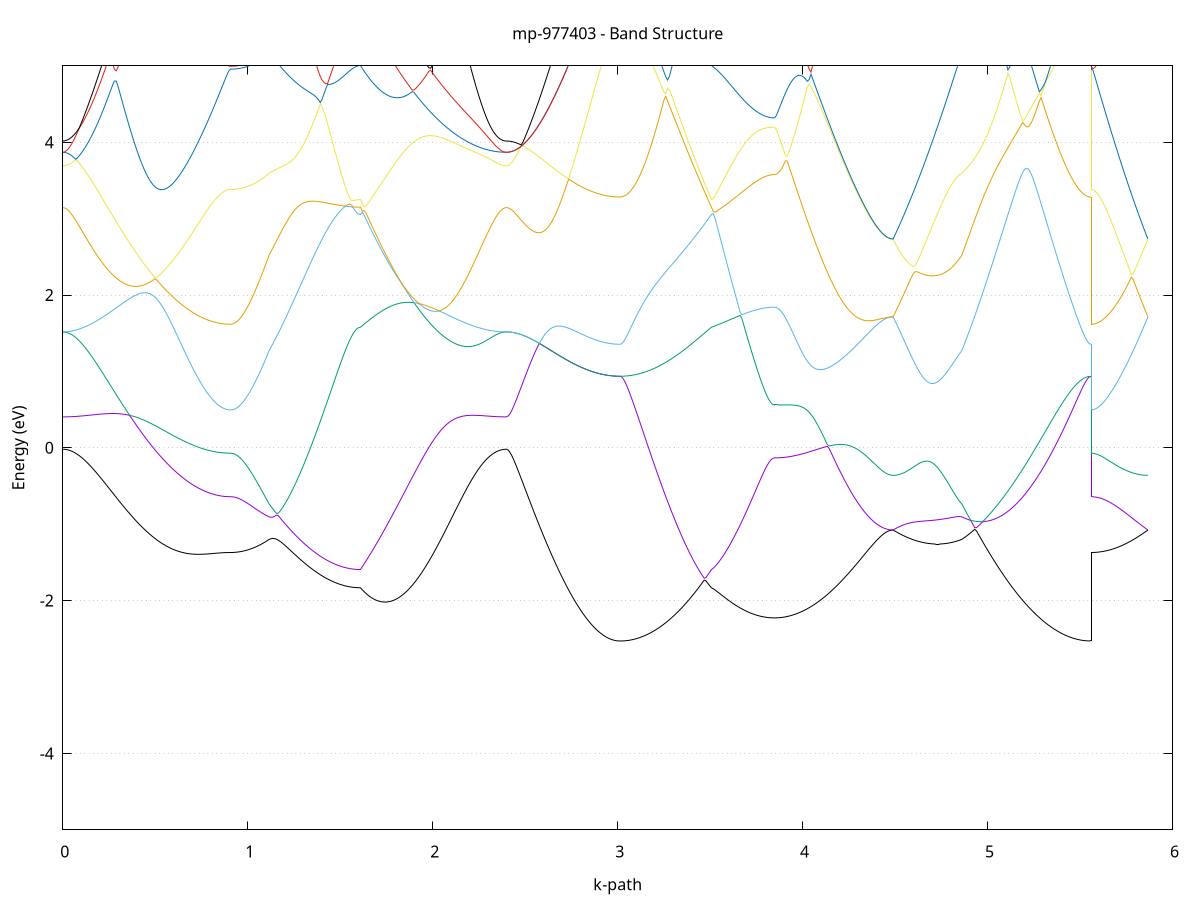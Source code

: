set title 'mp-977403 - Band Structure'
set xlabel 'k-path'
set ylabel 'Energy (eV)'
set grid y
set yrange [-5:5]
set terminal png size 800,600
set output 'mp-977403_bands_gnuplot.png'
plot '-' using 1:2 with lines notitle, '-' using 1:2 with lines notitle, '-' using 1:2 with lines notitle, '-' using 1:2 with lines notitle, '-' using 1:2 with lines notitle, '-' using 1:2 with lines notitle, '-' using 1:2 with lines notitle, '-' using 1:2 with lines notitle, '-' using 1:2 with lines notitle, '-' using 1:2 with lines notitle, '-' using 1:2 with lines notitle, '-' using 1:2 with lines notitle, '-' using 1:2 with lines notitle, '-' using 1:2 with lines notitle, '-' using 1:2 with lines notitle, '-' using 1:2 with lines notitle, '-' using 1:2 with lines notitle, '-' using 1:2 with lines notitle, '-' using 1:2 with lines notitle, '-' using 1:2 with lines notitle, '-' using 1:2 with lines notitle, '-' using 1:2 with lines notitle, '-' using 1:2 with lines notitle, '-' using 1:2 with lines notitle, '-' using 1:2 with lines notitle, '-' using 1:2 with lines notitle, '-' using 1:2 with lines notitle, '-' using 1:2 with lines notitle, '-' using 1:2 with lines notitle, '-' using 1:2 with lines notitle, '-' using 1:2 with lines notitle, '-' using 1:2 with lines notitle, '-' using 1:2 with lines notitle, '-' using 1:2 with lines notitle, '-' using 1:2 with lines notitle, '-' using 1:2 with lines notitle, '-' using 1:2 with lines notitle, '-' using 1:2 with lines notitle, '-' using 1:2 with lines notitle, '-' using 1:2 with lines notitle, '-' using 1:2 with lines notitle, '-' using 1:2 with lines notitle, '-' using 1:2 with lines notitle, '-' using 1:2 with lines notitle, '-' using 1:2 with lines notitle, '-' using 1:2 with lines notitle, '-' using 1:2 with lines notitle, '-' using 1:2 with lines notitle
0.000000 -24.730615
0.009968 -24.730615
0.019936 -24.730615
0.029904 -24.730615
0.039873 -24.730615
0.049841 -24.730615
0.059809 -24.730615
0.069777 -24.730615
0.079745 -24.730615
0.089713 -24.730615
0.099681 -24.730615
0.109650 -24.730615
0.119618 -24.730615
0.129586 -24.730615
0.139554 -24.730515
0.149522 -24.730515
0.159490 -24.730515
0.169458 -24.730515
0.179427 -24.730515
0.189395 -24.730515
0.199363 -24.730515
0.209331 -24.730515
0.219299 -24.730515
0.229267 -24.730515
0.239236 -24.730515
0.249204 -24.730515
0.259172 -24.730515
0.269140 -24.730415
0.279108 -24.730415
0.289076 -24.730415
0.299044 -24.730415
0.309013 -24.730415
0.318981 -24.730415
0.328949 -24.730415
0.338917 -24.730415
0.348885 -24.730415
0.358853 -24.730315
0.368821 -24.730315
0.378790 -24.730315
0.388758 -24.730315
0.398726 -24.730315
0.408694 -24.730315
0.418662 -24.730315
0.428630 -24.730315
0.438598 -24.730315
0.448567 -24.730315
0.458535 -24.730315
0.468503 -24.730215
0.478471 -24.730215
0.488439 -24.730215
0.498407 -24.730215
0.508376 -24.730215
0.518344 -24.730215
0.528312 -24.730215
0.538280 -24.730215
0.548248 -24.730215
0.558216 -24.730215
0.568184 -24.730215
0.578153 -24.730215
0.588121 -24.730215
0.598089 -24.730115
0.608057 -24.730115
0.618025 -24.730115
0.627993 -24.730115
0.637961 -24.730115
0.647930 -24.730115
0.657898 -24.730115
0.667866 -24.730115
0.677834 -24.730115
0.687802 -24.730115
0.697770 -24.730115
0.707738 -24.730115
0.717707 -24.730115
0.727675 -24.730115
0.737643 -24.730115
0.747611 -24.730115
0.757579 -24.730115
0.767547 -24.730115
0.777515 -24.730115
0.787484 -24.730115
0.797452 -24.730115
0.807420 -24.730115
0.817388 -24.730115
0.827356 -24.730115
0.837324 -24.730115
0.847293 -24.730115
0.857261 -24.730115
0.867229 -24.730115
0.877197 -24.730115
0.887165 -24.730115
0.897133 -24.730115
0.907101 -24.730115
0.907101 -24.730115
0.917021 -24.730115
0.926941 -24.730115
0.936861 -24.730115
0.946781 -24.730015
0.956701 -24.730015
0.966621 -24.730015
0.976541 -24.730015
0.986461 -24.730015
0.996381 -24.730015
1.006301 -24.729915
1.016221 -24.729915
1.026141 -24.729915
1.036061 -24.729915
1.045981 -24.729815
1.055901 -24.729815
1.065821 -24.729815
1.075741 -24.729715
1.085661 -24.729715
1.095581 -24.729615
1.105501 -24.729615
1.115421 -24.729515
1.115421 -24.729515
1.125304 -24.729515
1.135186 -24.729515
1.145068 -24.729415
1.154951 -24.729415
1.164833 -24.729415
1.174715 -24.729315
1.184597 -24.729315
1.194480 -24.729315
1.204362 -24.729215
1.214244 -24.729215
1.224126 -24.729215
1.234009 -24.729115
1.243891 -24.729115
1.253773 -24.729115
1.263655 -24.729015
1.273538 -24.729015
1.283420 -24.729015
1.293302 -24.728915
1.303184 -24.728915
1.313067 -24.728915
1.322949 -24.728815
1.332831 -24.728815
1.342713 -24.728815
1.352596 -24.728815
1.362478 -24.728715
1.372360 -24.728715
1.382243 -24.728715
1.392125 -24.728715
1.402007 -24.728615
1.411889 -24.728615
1.421772 -24.728615
1.431654 -24.728615
1.441536 -24.728515
1.451418 -24.728515
1.461301 -24.728515
1.471183 -24.728515
1.481065 -24.728515
1.490947 -24.728415
1.500830 -24.728415
1.510712 -24.728415
1.520594 -24.728415
1.530476 -24.728415
1.540359 -24.728415
1.550241 -24.728415
1.560123 -24.728415
1.570005 -24.728415
1.579888 -24.728415
1.589770 -24.728415
1.599652 -24.728415
1.609535 -24.728415
1.609535 -24.728415
1.619518 -24.728415
1.629502 -24.728515
1.639486 -24.728515
1.649470 -24.728615
1.659454 -24.728615
1.669437 -24.728715
1.679421 -24.728715
1.689405 -24.728815
1.699389 -24.728815
1.709373 -24.728915
1.719357 -24.728915
1.729340 -24.729015
1.739324 -24.729015
1.749308 -24.729115
1.759292 -24.729115
1.769276 -24.729215
1.779260 -24.729215
1.789243 -24.729315
1.799227 -24.729315
1.809211 -24.729315
1.819195 -24.729415
1.829179 -24.729415
1.839162 -24.729515
1.849146 -24.729515
1.859130 -24.729615
1.869114 -24.729615
1.879098 -24.729715
1.889082 -24.729715
1.899065 -24.729715
1.909049 -24.729815
1.919033 -24.729815
1.929017 -24.729815
1.939001 -24.729915
1.948985 -24.729915
1.958968 -24.730015
1.968952 -24.730015
1.978936 -24.730015
1.988920 -24.730015
1.998904 -24.730115
2.008887 -24.730115
2.018871 -24.730115
2.028855 -24.730215
2.038839 -24.730215
2.048823 -24.730215
2.058807 -24.730215
2.068790 -24.730315
2.078774 -24.730315
2.088758 -24.730315
2.098742 -24.730315
2.108726 -24.730315
2.118710 -24.730415
2.128693 -24.730415
2.138677 -24.730415
2.148661 -24.730415
2.158645 -24.730415
2.168629 -24.730415
2.178612 -24.730515
2.188596 -24.730515
2.198580 -24.730515
2.208564 -24.730515
2.218548 -24.730515
2.228532 -24.730515
2.238515 -24.730515
2.248499 -24.730515
2.258483 -24.730515
2.268467 -24.730515
2.278451 -24.730615
2.288435 -24.730615
2.298418 -24.730615
2.308402 -24.730615
2.318386 -24.730615
2.328370 -24.730615
2.338354 -24.730615
2.348338 -24.730615
2.358321 -24.730615
2.368305 -24.730615
2.378289 -24.730615
2.388273 -24.730615
2.398257 -24.730615
2.398257 -24.730615
2.408172 -24.730615
2.418088 -24.730615
2.428003 -24.730615
2.437919 -24.730615
2.447834 -24.730515
2.457750 -24.730515
2.467665 -24.730515
2.477581 -24.730415
2.487497 -24.730415
2.497412 -24.730415
2.507328 -24.730315
2.517243 -24.730315
2.527159 -24.730215
2.537074 -24.730215
2.546990 -24.730115
2.556905 -24.730015
2.566821 -24.730015
2.576737 -24.729915
2.586652 -24.729815
2.596568 -24.729815
2.606483 -24.729715
2.616399 -24.729615
2.626314 -24.729515
2.636230 -24.729415
2.646145 -24.729315
2.656061 -24.729215
2.665976 -24.729215
2.675892 -24.729115
2.685808 -24.729015
2.695723 -24.728915
2.705639 -24.728815
2.715554 -24.728715
2.725470 -24.728615
2.735385 -24.728515
2.745301 -24.728415
2.755216 -24.728315
2.765132 -24.728215
2.775048 -24.728115
2.784963 -24.728115
2.794879 -24.728015
2.804794 -24.727915
2.814710 -24.727815
2.824625 -24.727715
2.834541 -24.727615
2.844456 -24.727615
2.854372 -24.727515
2.864287 -24.727415
2.874203 -24.727415
2.884119 -24.727315
2.894034 -24.727215
2.903950 -24.727215
2.913865 -24.727115
2.923781 -24.727115
2.933696 -24.727115
2.943612 -24.727015
2.953527 -24.727015
2.963443 -24.727015
2.973359 -24.726915
2.983274 -24.726915
2.993190 -24.726915
3.003105 -24.726915
3.013021 -24.726915
3.013021 -24.726915
3.022903 -24.726915
3.032785 -24.726915
3.042667 -24.726915
3.052550 -24.726915
3.062432 -24.726915
3.072314 -24.726915
3.082197 -24.726915
3.092079 -24.726915
3.101961 -24.727015
3.111843 -24.727015
3.121726 -24.727015
3.131608 -24.727015
3.141490 -24.727015
3.151372 -24.727015
3.161255 -24.727115
3.171137 -24.727115
3.181019 -24.727115
3.190901 -24.727115
3.200784 -24.727115
3.210666 -24.727215
3.220548 -24.727215
3.230430 -24.727215
3.240313 -24.727215
3.250195 -24.727315
3.260077 -24.727315
3.269959 -24.727315
3.279842 -24.727415
3.289724 -24.727415
3.299606 -24.727415
3.309489 -24.727515
3.319371 -24.727515
3.329253 -24.727615
3.339135 -24.727615
3.349018 -24.727615
3.358900 -24.727715
3.368782 -24.727715
3.378664 -24.727815
3.388547 -24.727815
3.398429 -24.727815
3.408311 -24.727915
3.418193 -24.727915
3.428076 -24.728015
3.437958 -24.728015
3.447840 -24.728115
3.457722 -24.728115
3.467605 -24.728215
3.477487 -24.728215
3.487369 -24.728315
3.497251 -24.728315
3.507134 -24.728415
3.507134 -24.728415
3.516872 -24.728415
3.526611 -24.728415
3.536350 -24.728415
3.546089 -24.728515
3.555827 -24.728515
3.565566 -24.728515
3.575305 -24.728515
3.585044 -24.728615
3.594782 -24.728615
3.604521 -24.728615
3.614260 -24.728715
3.623998 -24.728715
3.633737 -24.728715
3.643476 -24.728715
3.653215 -24.728815
3.662953 -24.728815
3.672692 -24.728815
3.682431 -24.728915
3.692169 -24.728915
3.701908 -24.728915
3.711647 -24.728915
3.721386 -24.729015
3.731124 -24.729015
3.740863 -24.729015
3.750602 -24.729015
3.760341 -24.729015
3.770079 -24.729115
3.779818 -24.729115
3.789557 -24.729115
3.799295 -24.729115
3.809034 -24.729115
3.818773 -24.729115
3.828512 -24.729115
3.838250 -24.729115
3.847989 -24.729115
3.847989 -24.729115
3.857857 -24.729115
3.867725 -24.729115
3.877593 -24.729115
3.887461 -24.729115
3.897329 -24.729115
3.907197 -24.729115
3.917065 -24.729115
3.926933 -24.729215
3.936801 -24.729215
3.946669 -24.729215
3.956537 -24.729215
3.966405 -24.729215
3.976273 -24.729215
3.986141 -24.729215
3.996008 -24.729215
4.005876 -24.729215
4.015744 -24.729315
4.025612 -24.729315
4.035480 -24.729315
4.045348 -24.729315
4.055216 -24.729315
4.065084 -24.729415
4.074952 -24.729415
4.084820 -24.729415
4.094688 -24.729415
4.104556 -24.729415
4.114424 -24.729515
4.124292 -24.729515
4.134160 -24.729515
4.144028 -24.729515
4.153896 -24.729515
4.163764 -24.729615
4.173632 -24.729615
4.183500 -24.729615
4.193368 -24.729615
4.203236 -24.729715
4.213104 -24.729715
4.222972 -24.729715
4.232840 -24.729715
4.242708 -24.729715
4.252576 -24.729815
4.262443 -24.729815
4.272311 -24.729815
4.282179 -24.729815
4.292047 -24.729915
4.301915 -24.729915
4.311783 -24.729915
4.321651 -24.729915
4.331519 -24.729915
4.341387 -24.729915
4.351255 -24.730015
4.361123 -24.730015
4.370991 -24.730015
4.380859 -24.730015
4.390727 -24.730015
4.400595 -24.730015
4.410463 -24.730015
4.420331 -24.730015
4.430199 -24.730015
4.440067 -24.730115
4.449935 -24.730115
4.459803 -24.730115
4.469671 -24.730115
4.479539 -24.730115
4.489407 -24.730115
4.489407 -24.730115
4.499178 -24.730115
4.508950 -24.730115
4.518722 -24.730115
4.528493 -24.730115
4.538265 -24.730115
4.548037 -24.730115
4.557808 -24.730115
4.567580 -24.730115
4.577352 -24.730015
4.587123 -24.730015
4.596895 -24.730015
4.606667 -24.730015
4.616438 -24.730015
4.626210 -24.730015
4.635982 -24.730015
4.645753 -24.730015
4.655525 -24.730015
4.665297 -24.730015
4.675068 -24.729915
4.684840 -24.729915
4.694612 -24.729915
4.704383 -24.729915
4.714155 -24.729915
4.723927 -24.729915
4.733698 -24.729815
4.743470 -24.729815
4.753242 -24.729815
4.763013 -24.729815
4.772785 -24.729815
4.782557 -24.729715
4.792328 -24.729715
4.802100 -24.729715
4.811872 -24.729715
4.821643 -24.729615
4.831415 -24.729615
4.841187 -24.729615
4.850958 -24.729615
4.860730 -24.729515
4.860730 -24.729515
4.870712 -24.729515
4.880695 -24.729415
4.890678 -24.729415
4.900660 -24.729415
4.910643 -24.729315
4.920625 -24.729215
4.930608 -24.729215
4.940591 -24.729115
4.950573 -24.729115
4.960556 -24.729015
4.970538 -24.729015
4.980521 -24.728915
4.990504 -24.728915
5.000486 -24.728815
5.010469 -24.728815
5.020451 -24.728715
5.030434 -24.728615
5.040417 -24.728615
5.050399 -24.728515
5.060382 -24.728515
5.070364 -24.728415
5.080347 -24.728415
5.090329 -24.728315
5.100312 -24.728315
5.110295 -24.728215
5.120277 -24.728215
5.130260 -24.728115
5.140242 -24.728015
5.150225 -24.728015
5.160208 -24.727915
5.170190 -24.727915
5.180173 -24.727915
5.190155 -24.727815
5.200138 -24.727815
5.210121 -24.727715
5.220103 -24.727715
5.230086 -24.727615
5.240068 -24.727615
5.250051 -24.727515
5.260033 -24.727515
5.270016 -24.727515
5.279999 -24.727415
5.289981 -24.727415
5.299964 -24.727415
5.309946 -24.727315
5.319929 -24.727315
5.329912 -24.727315
5.339894 -24.727215
5.349877 -24.727215
5.359859 -24.727215
5.369842 -24.727115
5.379825 -24.727115
5.389807 -24.727115
5.399790 -24.727115
5.409772 -24.727115
5.419755 -24.727015
5.429738 -24.727015
5.439720 -24.727015
5.449703 -24.727015
5.459685 -24.727015
5.469668 -24.727015
5.479650 -24.726915
5.489633 -24.726915
5.499616 -24.726915
5.509598 -24.726915
5.519581 -24.726915
5.529563 -24.726915
5.539546 -24.726915
5.549529 -24.726915
5.559511 -24.726915
5.559511 -24.730115
5.569427 -24.730115
5.579342 -24.730115
5.589258 -24.730115
5.599173 -24.730115
5.609089 -24.730115
5.619005 -24.730115
5.628920 -24.730115
5.638836 -24.730115
5.648751 -24.730115
5.658667 -24.730115
5.668582 -24.730115
5.678498 -24.730115
5.688413 -24.730115
5.698329 -24.730115
5.708244 -24.730115
5.718160 -24.730115
5.728076 -24.730115
5.737991 -24.730115
5.747907 -24.730115
5.757822 -24.730115
5.767738 -24.730115
5.777653 -24.730115
5.787569 -24.730115
5.797484 -24.730115
5.807400 -24.730115
5.817316 -24.730115
5.827231 -24.730115
5.837147 -24.730115
5.847062 -24.730115
5.856978 -24.730115
5.866893 -24.730115
e
0.000000 -24.701715
0.009968 -24.701715
0.019936 -24.701715
0.029904 -24.701715
0.039873 -24.701715
0.049841 -24.701715
0.059809 -24.701715
0.069777 -24.701715
0.079745 -24.701715
0.089713 -24.701715
0.099681 -24.701815
0.109650 -24.701815
0.119618 -24.701815
0.129586 -24.701815
0.139554 -24.701915
0.149522 -24.701915
0.159490 -24.701915
0.169458 -24.701915
0.179427 -24.702015
0.189395 -24.702015
0.199363 -24.702115
0.209331 -24.702115
0.219299 -24.702115
0.229267 -24.702215
0.239236 -24.702215
0.249204 -24.702315
0.259172 -24.702315
0.269140 -24.702415
0.279108 -24.702415
0.289076 -24.702515
0.299044 -24.702515
0.309013 -24.702615
0.318981 -24.702615
0.328949 -24.702715
0.338917 -24.702715
0.348885 -24.702815
0.358853 -24.702815
0.368821 -24.702915
0.378790 -24.703015
0.388758 -24.703015
0.398726 -24.703115
0.408694 -24.703115
0.418662 -24.703215
0.428630 -24.703315
0.438598 -24.703315
0.448567 -24.703415
0.458535 -24.703415
0.468503 -24.703515
0.478471 -24.703615
0.488439 -24.703615
0.498407 -24.703715
0.508376 -24.703715
0.518344 -24.703815
0.528312 -24.703915
0.538280 -24.703915
0.548248 -24.704015
0.558216 -24.704015
0.568184 -24.704115
0.578153 -24.704215
0.588121 -24.704215
0.598089 -24.704315
0.608057 -24.704315
0.618025 -24.704415
0.627993 -24.704415
0.637961 -24.704515
0.647930 -24.704515
0.657898 -24.704615
0.667866 -24.704615
0.677834 -24.704715
0.687802 -24.704715
0.697770 -24.704715
0.707738 -24.704815
0.717707 -24.704815
0.727675 -24.704915
0.737643 -24.704915
0.747611 -24.704915
0.757579 -24.705015
0.767547 -24.705015
0.777515 -24.705015
0.787484 -24.705015
0.797452 -24.705115
0.807420 -24.705115
0.817388 -24.705115
0.827356 -24.705115
0.837324 -24.705115
0.847293 -24.705215
0.857261 -24.705215
0.867229 -24.705215
0.877197 -24.705215
0.887165 -24.705215
0.897133 -24.705215
0.907101 -24.705215
0.907101 -24.705215
0.917021 -24.705215
0.926941 -24.705215
0.936861 -24.705215
0.946781 -24.705215
0.956701 -24.705215
0.966621 -24.705215
0.976541 -24.705215
0.986461 -24.705215
0.996381 -24.705215
1.006301 -24.705215
1.016221 -24.705215
1.026141 -24.705215
1.036061 -24.705115
1.045981 -24.705115
1.055901 -24.705115
1.065821 -24.705115
1.075741 -24.705115
1.085661 -24.705115
1.095581 -24.705115
1.105501 -24.705115
1.115421 -24.705115
1.115421 -24.705115
1.125304 -24.705015
1.135186 -24.705015
1.145068 -24.705015
1.154951 -24.705015
1.164833 -24.705015
1.174715 -24.705015
1.184597 -24.705015
1.194480 -24.704915
1.204362 -24.704915
1.214244 -24.704915
1.224126 -24.704915
1.234009 -24.704915
1.243891 -24.704815
1.253773 -24.704815
1.263655 -24.704815
1.273538 -24.704815
1.283420 -24.704715
1.293302 -24.704715
1.303184 -24.704715
1.313067 -24.704615
1.322949 -24.704615
1.332831 -24.704615
1.342713 -24.704615
1.352596 -24.704515
1.362478 -24.704515
1.372360 -24.704515
1.382243 -24.704515
1.392125 -24.704415
1.402007 -24.704415
1.411889 -24.704415
1.421772 -24.704315
1.431654 -24.704315
1.441536 -24.704315
1.451418 -24.704315
1.461301 -24.704215
1.471183 -24.704215
1.481065 -24.704215
1.490947 -24.704215
1.500830 -24.704115
1.510712 -24.704115
1.520594 -24.704115
1.530476 -24.704115
1.540359 -24.704115
1.550241 -24.704115
1.560123 -24.704115
1.570005 -24.704115
1.579888 -24.704015
1.589770 -24.704015
1.599652 -24.704015
1.609535 -24.704015
1.609535 -24.704015
1.619518 -24.704015
1.629502 -24.704115
1.639486 -24.704115
1.649470 -24.704115
1.659454 -24.704115
1.669437 -24.704115
1.679421 -24.704115
1.689405 -24.704115
1.699389 -24.704115
1.709373 -24.704115
1.719357 -24.704015
1.729340 -24.704015
1.739324 -24.704015
1.749308 -24.704015
1.759292 -24.704015
1.769276 -24.704015
1.779260 -24.704015
1.789243 -24.703915
1.799227 -24.703915
1.809211 -24.703915
1.819195 -24.703915
1.829179 -24.703815
1.839162 -24.703815
1.849146 -24.703815
1.859130 -24.703715
1.869114 -24.703715
1.879098 -24.703715
1.889082 -24.703615
1.899065 -24.703615
1.909049 -24.703515
1.919033 -24.703515
1.929017 -24.703515
1.939001 -24.703415
1.948985 -24.703415
1.958968 -24.703315
1.968952 -24.703315
1.978936 -24.703215
1.988920 -24.703215
1.998904 -24.703115
2.008887 -24.703115
2.018871 -24.703015
2.028855 -24.703015
2.038839 -24.702915
2.048823 -24.702915
2.058807 -24.702815
2.068790 -24.702715
2.078774 -24.702715
2.088758 -24.702615
2.098742 -24.702615
2.108726 -24.702515
2.118710 -24.702515
2.128693 -24.702415
2.138677 -24.702415
2.148661 -24.702315
2.158645 -24.702315
2.168629 -24.702215
2.178612 -24.702215
2.188596 -24.702215
2.198580 -24.702115
2.208564 -24.702115
2.218548 -24.702015
2.228532 -24.702015
2.238515 -24.702015
2.248499 -24.701915
2.258483 -24.701915
2.268467 -24.701915
2.278451 -24.701815
2.288435 -24.701815
2.298418 -24.701815
2.308402 -24.701815
2.318386 -24.701715
2.328370 -24.701715
2.338354 -24.701715
2.348338 -24.701715
2.358321 -24.701715
2.368305 -24.701715
2.378289 -24.701715
2.388273 -24.701715
2.398257 -24.701715
2.398257 -24.701715
2.408172 -24.701715
2.418088 -24.701715
2.428003 -24.701715
2.437919 -24.701715
2.447834 -24.701715
2.457750 -24.701715
2.467665 -24.701715
2.477581 -24.701715
2.487497 -24.701715
2.497412 -24.701815
2.507328 -24.701815
2.517243 -24.701815
2.527159 -24.701815
2.537074 -24.701815
2.546990 -24.701915
2.556905 -24.701915
2.566821 -24.701915
2.576737 -24.702015
2.586652 -24.702015
2.596568 -24.702015
2.606483 -24.702115
2.616399 -24.702115
2.626314 -24.702115
2.636230 -24.702215
2.646145 -24.702215
2.656061 -24.702215
2.665976 -24.702315
2.675892 -24.702315
2.685808 -24.702415
2.695723 -24.702415
2.705639 -24.702415
2.715554 -24.702515
2.725470 -24.702515
2.735385 -24.702615
2.745301 -24.702615
2.755216 -24.702615
2.765132 -24.702715
2.775048 -24.702715
2.784963 -24.702715
2.794879 -24.702815
2.804794 -24.702815
2.814710 -24.702815
2.824625 -24.702915
2.834541 -24.702915
2.844456 -24.702915
2.854372 -24.703015
2.864287 -24.703015
2.874203 -24.703015
2.884119 -24.703015
2.894034 -24.703115
2.903950 -24.703115
2.913865 -24.703115
2.923781 -24.703115
2.933696 -24.703115
2.943612 -24.703215
2.953527 -24.703215
2.963443 -24.703215
2.973359 -24.703215
2.983274 -24.703215
2.993190 -24.703215
3.003105 -24.703215
3.013021 -24.703215
3.013021 -24.703215
3.022903 -24.703215
3.032785 -24.703215
3.042667 -24.703215
3.052550 -24.703215
3.062432 -24.703215
3.072314 -24.703215
3.082197 -24.703215
3.092079 -24.703215
3.101961 -24.703215
3.111843 -24.703315
3.121726 -24.703315
3.131608 -24.703315
3.141490 -24.703315
3.151372 -24.703315
3.161255 -24.703315
3.171137 -24.703315
3.181019 -24.703415
3.190901 -24.703415
3.200784 -24.703415
3.210666 -24.703415
3.220548 -24.703415
3.230430 -24.703515
3.240313 -24.703515
3.250195 -24.703515
3.260077 -24.703515
3.269959 -24.703615
3.279842 -24.703615
3.289724 -24.703615
3.299606 -24.703615
3.309489 -24.703715
3.319371 -24.703715
3.329253 -24.703715
3.339135 -24.703715
3.349018 -24.703715
3.358900 -24.703815
3.368782 -24.703815
3.378664 -24.703815
3.388547 -24.703815
3.398429 -24.703915
3.408311 -24.703915
3.418193 -24.703915
3.428076 -24.703915
3.437958 -24.703915
3.447840 -24.704015
3.457722 -24.704015
3.467605 -24.704015
3.477487 -24.704015
3.487369 -24.704015
3.497251 -24.704015
3.507134 -24.704015
3.507134 -24.704015
3.516872 -24.704015
3.526611 -24.704015
3.536350 -24.704015
3.546089 -24.704015
3.555827 -24.704015
3.565566 -24.704015
3.575305 -24.704015
3.585044 -24.704015
3.594782 -24.704015
3.604521 -24.704015
3.614260 -24.704015
3.623998 -24.704015
3.633737 -24.704015
3.643476 -24.704015
3.653215 -24.704015
3.662953 -24.704015
3.672692 -24.704015
3.682431 -24.704015
3.692169 -24.704015
3.701908 -24.704015
3.711647 -24.704015
3.721386 -24.704015
3.731124 -24.704015
3.740863 -24.704015
3.750602 -24.704015
3.760341 -24.704015
3.770079 -24.704015
3.779818 -24.704015
3.789557 -24.704015
3.799295 -24.704015
3.809034 -24.704015
3.818773 -24.704015
3.828512 -24.704015
3.838250 -24.704015
3.847989 -24.704015
3.847989 -24.704015
3.857857 -24.704015
3.867725 -24.704015
3.877593 -24.704015
3.887461 -24.704015
3.897329 -24.704015
3.907197 -24.703915
3.917065 -24.703915
3.926933 -24.703915
3.936801 -24.703915
3.946669 -24.703915
3.956537 -24.703915
3.966405 -24.703915
3.976273 -24.703915
3.986141 -24.703915
3.996008 -24.703915
4.005876 -24.703915
4.015744 -24.703915
4.025612 -24.703915
4.035480 -24.703915
4.045348 -24.703915
4.055216 -24.703915
4.065084 -24.703915
4.074952 -24.703915
4.084820 -24.703915
4.094688 -24.703915
4.104556 -24.703915
4.114424 -24.703815
4.124292 -24.703815
4.134160 -24.703815
4.144028 -24.703815
4.153896 -24.703815
4.163764 -24.703815
4.173632 -24.703815
4.183500 -24.703815
4.193368 -24.703815
4.203236 -24.703815
4.213104 -24.703815
4.222972 -24.703815
4.232840 -24.703815
4.242708 -24.703715
4.252576 -24.703715
4.262443 -24.703715
4.272311 -24.703715
4.282179 -24.703715
4.292047 -24.703715
4.301915 -24.703715
4.311783 -24.703715
4.321651 -24.703715
4.331519 -24.703715
4.341387 -24.703715
4.351255 -24.703715
4.361123 -24.703715
4.370991 -24.703715
4.380859 -24.703715
4.390727 -24.703715
4.400595 -24.703715
4.410463 -24.703715
4.420331 -24.703715
4.430199 -24.703715
4.440067 -24.703715
4.449935 -24.703615
4.459803 -24.703615
4.469671 -24.703615
4.479539 -24.703615
4.489407 -24.703615
4.489407 -24.703615
4.499178 -24.703715
4.508950 -24.703815
4.518722 -24.703815
4.528493 -24.703915
4.538265 -24.704015
4.548037 -24.704015
4.557808 -24.704115
4.567580 -24.704215
4.577352 -24.704215
4.587123 -24.704315
4.596895 -24.704315
4.606667 -24.704415
4.616438 -24.704415
4.626210 -24.704515
4.635982 -24.704515
4.645753 -24.704615
4.655525 -24.704615
4.665297 -24.704715
4.675068 -24.704715
4.684840 -24.704815
4.694612 -24.704815
4.704383 -24.704815
4.714155 -24.704915
4.723927 -24.704915
4.733698 -24.704915
4.743470 -24.705015
4.753242 -24.705015
4.763013 -24.705015
4.772785 -24.705015
4.782557 -24.705015
4.792328 -24.705015
4.802100 -24.705115
4.811872 -24.705115
4.821643 -24.705115
4.831415 -24.705115
4.841187 -24.705115
4.850958 -24.705115
4.860730 -24.705115
4.860730 -24.705115
4.870712 -24.705015
4.880695 -24.705015
4.890678 -24.705015
4.900660 -24.705015
4.910643 -24.705015
4.920625 -24.705015
4.930608 -24.704915
4.940591 -24.704915
4.950573 -24.704915
4.960556 -24.704915
4.970538 -24.704815
4.980521 -24.704815
4.990504 -24.704815
5.000486 -24.704815
5.010469 -24.704715
5.020451 -24.704715
5.030434 -24.704715
5.040417 -24.704715
5.050399 -24.704615
5.060382 -24.704615
5.070364 -24.704615
5.080347 -24.704515
5.090329 -24.704515
5.100312 -24.704515
5.110295 -24.704415
5.120277 -24.704415
5.130260 -24.704415
5.140242 -24.704315
5.150225 -24.704315
5.160208 -24.704315
5.170190 -24.704215
5.180173 -24.704215
5.190155 -24.704115
5.200138 -24.704115
5.210121 -24.704115
5.220103 -24.704015
5.230086 -24.704015
5.240068 -24.704015
5.250051 -24.703915
5.260033 -24.703915
5.270016 -24.703815
5.279999 -24.703815
5.289981 -24.703815
5.299964 -24.703715
5.309946 -24.703715
5.319929 -24.703715
5.329912 -24.703615
5.339894 -24.703615
5.349877 -24.703615
5.359859 -24.703515
5.369842 -24.703515
5.379825 -24.703515
5.389807 -24.703415
5.399790 -24.703415
5.409772 -24.703415
5.419755 -24.703415
5.429738 -24.703315
5.439720 -24.703315
5.449703 -24.703315
5.459685 -24.703315
5.469668 -24.703315
5.479650 -24.703315
5.489633 -24.703215
5.499616 -24.703215
5.509598 -24.703215
5.519581 -24.703215
5.529563 -24.703215
5.539546 -24.703215
5.549529 -24.703215
5.559511 -24.703215
5.559511 -24.705215
5.569427 -24.705215
5.579342 -24.705215
5.589258 -24.705215
5.599173 -24.705215
5.609089 -24.705115
5.619005 -24.705115
5.628920 -24.705115
5.638836 -24.705115
5.648751 -24.705015
5.658667 -24.705015
5.668582 -24.705015
5.678498 -24.704915
5.688413 -24.704915
5.698329 -24.704815
5.708244 -24.704815
5.718160 -24.704715
5.728076 -24.704715
5.737991 -24.704615
5.747907 -24.704515
5.757822 -24.704515
5.767738 -24.704415
5.777653 -24.704315
5.787569 -24.704315
5.797484 -24.704215
5.807400 -24.704115
5.817316 -24.704015
5.827231 -24.704015
5.837147 -24.703915
5.847062 -24.703815
5.856978 -24.703715
5.866893 -24.703615
e
0.000000 -24.701715
0.009968 -24.701715
0.019936 -24.701715
0.029904 -24.701715
0.039873 -24.701715
0.049841 -24.701715
0.059809 -24.701715
0.069777 -24.701715
0.079745 -24.701715
0.089713 -24.701715
0.099681 -24.701715
0.109650 -24.701715
0.119618 -24.701715
0.129586 -24.701715
0.139554 -24.701715
0.149522 -24.701715
0.159490 -24.701715
0.169458 -24.701715
0.179427 -24.701815
0.189395 -24.701815
0.199363 -24.701815
0.209331 -24.701815
0.219299 -24.701815
0.229267 -24.701815
0.239236 -24.701815
0.249204 -24.701815
0.259172 -24.701815
0.269140 -24.701915
0.279108 -24.701915
0.289076 -24.701915
0.299044 -24.701915
0.309013 -24.701915
0.318981 -24.701915
0.328949 -24.701915
0.338917 -24.701915
0.348885 -24.701915
0.358853 -24.702015
0.368821 -24.702015
0.378790 -24.702015
0.388758 -24.702015
0.398726 -24.702015
0.408694 -24.702015
0.418662 -24.702015
0.428630 -24.702015
0.438598 -24.702015
0.448567 -24.702015
0.458535 -24.702015
0.468503 -24.702115
0.478471 -24.702115
0.488439 -24.702115
0.498407 -24.702115
0.508376 -24.702115
0.518344 -24.702115
0.528312 -24.702115
0.538280 -24.702115
0.548248 -24.702115
0.558216 -24.702115
0.568184 -24.702115
0.578153 -24.702115
0.588121 -24.702115
0.598089 -24.702115
0.608057 -24.702115
0.618025 -24.702115
0.627993 -24.702115
0.637961 -24.702115
0.647930 -24.702115
0.657898 -24.702115
0.667866 -24.702115
0.677834 -24.702115
0.687802 -24.702115
0.697770 -24.702115
0.707738 -24.702115
0.717707 -24.702115
0.727675 -24.702115
0.737643 -24.702115
0.747611 -24.702115
0.757579 -24.702115
0.767547 -24.702115
0.777515 -24.702115
0.787484 -24.702115
0.797452 -24.702115
0.807420 -24.702115
0.817388 -24.702115
0.827356 -24.702115
0.837324 -24.702115
0.847293 -24.702115
0.857261 -24.702115
0.867229 -24.702115
0.877197 -24.702115
0.887165 -24.702115
0.897133 -24.702115
0.907101 -24.702115
0.907101 -24.702115
0.917021 -24.702115
0.926941 -24.702115
0.936861 -24.702115
0.946781 -24.702115
0.956701 -24.702115
0.966621 -24.702115
0.976541 -24.702115
0.986461 -24.702115
0.996381 -24.702115
1.006301 -24.702115
1.016221 -24.702115
1.026141 -24.702115
1.036061 -24.702115
1.045981 -24.702115
1.055901 -24.702115
1.065821 -24.702115
1.075741 -24.702115
1.085661 -24.702115
1.095581 -24.702115
1.105501 -24.702115
1.115421 -24.702115
1.115421 -24.702115
1.125304 -24.702115
1.135186 -24.702115
1.145068 -24.702115
1.154951 -24.702115
1.164833 -24.702215
1.174715 -24.702215
1.184597 -24.702215
1.194480 -24.702215
1.204362 -24.702215
1.214244 -24.702215
1.224126 -24.702215
1.234009 -24.702215
1.243891 -24.702215
1.253773 -24.702215
1.263655 -24.702215
1.273538 -24.702215
1.283420 -24.702215
1.293302 -24.702315
1.303184 -24.702315
1.313067 -24.702315
1.322949 -24.702315
1.332831 -24.702315
1.342713 -24.702315
1.352596 -24.702315
1.362478 -24.702315
1.372360 -24.702315
1.382243 -24.702415
1.392125 -24.702415
1.402007 -24.702415
1.411889 -24.702415
1.421772 -24.702415
1.431654 -24.702415
1.441536 -24.702415
1.451418 -24.702415
1.461301 -24.702415
1.471183 -24.702515
1.481065 -24.702515
1.490947 -24.702515
1.500830 -24.702515
1.510712 -24.702515
1.520594 -24.702515
1.530476 -24.702515
1.540359 -24.702515
1.550241 -24.702515
1.560123 -24.702515
1.570005 -24.702515
1.579888 -24.702515
1.589770 -24.702515
1.599652 -24.702515
1.609535 -24.702515
1.609535 -24.702515
1.619518 -24.702515
1.629502 -24.702515
1.639486 -24.702515
1.649470 -24.702515
1.659454 -24.702415
1.669437 -24.702415
1.679421 -24.702415
1.689405 -24.702415
1.699389 -24.702415
1.709373 -24.702315
1.719357 -24.702315
1.729340 -24.702315
1.739324 -24.702315
1.749308 -24.702315
1.759292 -24.702315
1.769276 -24.702215
1.779260 -24.702215
1.789243 -24.702215
1.799227 -24.702215
1.809211 -24.702215
1.819195 -24.702115
1.829179 -24.702115
1.839162 -24.702115
1.849146 -24.702115
1.859130 -24.702115
1.869114 -24.702115
1.879098 -24.702115
1.889082 -24.702015
1.899065 -24.702015
1.909049 -24.702015
1.919033 -24.702015
1.929017 -24.702015
1.939001 -24.702015
1.948985 -24.702015
1.958968 -24.701915
1.968952 -24.701915
1.978936 -24.701915
1.988920 -24.701915
1.998904 -24.701915
2.008887 -24.701915
2.018871 -24.701915
2.028855 -24.701915
2.038839 -24.701815
2.048823 -24.701815
2.058807 -24.701815
2.068790 -24.701815
2.078774 -24.701815
2.088758 -24.701815
2.098742 -24.701815
2.108726 -24.701815
2.118710 -24.701815
2.128693 -24.701815
2.138677 -24.701815
2.148661 -24.701715
2.158645 -24.701715
2.168629 -24.701715
2.178612 -24.701715
2.188596 -24.701715
2.198580 -24.701715
2.208564 -24.701715
2.218548 -24.701715
2.228532 -24.701715
2.238515 -24.701715
2.248499 -24.701715
2.258483 -24.701715
2.268467 -24.701715
2.278451 -24.701715
2.288435 -24.701715
2.298418 -24.701715
2.308402 -24.701715
2.318386 -24.701715
2.328370 -24.701715
2.338354 -24.701715
2.348338 -24.701715
2.358321 -24.701715
2.368305 -24.701715
2.378289 -24.701715
2.388273 -24.701715
2.398257 -24.701615
2.398257 -24.701715
2.408172 -24.701715
2.418088 -24.701715
2.428003 -24.701715
2.437919 -24.701715
2.447834 -24.701715
2.457750 -24.701715
2.467665 -24.701715
2.477581 -24.701715
2.487497 -24.701715
2.497412 -24.701815
2.507328 -24.701815
2.517243 -24.701815
2.527159 -24.701815
2.537074 -24.701815
2.546990 -24.701915
2.556905 -24.701915
2.566821 -24.701915
2.576737 -24.702015
2.586652 -24.702015
2.596568 -24.702015
2.606483 -24.702115
2.616399 -24.702115
2.626314 -24.702115
2.636230 -24.702215
2.646145 -24.702215
2.656061 -24.702215
2.665976 -24.702315
2.675892 -24.702315
2.685808 -24.702415
2.695723 -24.702415
2.705639 -24.702415
2.715554 -24.702515
2.725470 -24.702515
2.735385 -24.702615
2.745301 -24.702615
2.755216 -24.702615
2.765132 -24.702715
2.775048 -24.702715
2.784963 -24.702715
2.794879 -24.702815
2.804794 -24.702815
2.814710 -24.702815
2.824625 -24.702915
2.834541 -24.702915
2.844456 -24.702915
2.854372 -24.703015
2.864287 -24.703015
2.874203 -24.703015
2.884119 -24.703015
2.894034 -24.703115
2.903950 -24.703115
2.913865 -24.703115
2.923781 -24.703115
2.933696 -24.703115
2.943612 -24.703115
2.953527 -24.703215
2.963443 -24.703215
2.973359 -24.703215
2.983274 -24.703215
2.993190 -24.703215
3.003105 -24.703215
3.013021 -24.703215
3.013021 -24.703215
3.022903 -24.703215
3.032785 -24.703215
3.042667 -24.703215
3.052550 -24.703215
3.062432 -24.703215
3.072314 -24.703215
3.082197 -24.703215
3.092079 -24.703215
3.101961 -24.703215
3.111843 -24.703215
3.121726 -24.703215
3.131608 -24.703115
3.141490 -24.703115
3.151372 -24.703115
3.161255 -24.703115
3.171137 -24.703115
3.181019 -24.703115
3.190901 -24.703115
3.200784 -24.703115
3.210666 -24.703115
3.220548 -24.703115
3.230430 -24.703015
3.240313 -24.703015
3.250195 -24.703015
3.260077 -24.703015
3.269959 -24.703015
3.279842 -24.703015
3.289724 -24.702915
3.299606 -24.702915
3.309489 -24.702915
3.319371 -24.702915
3.329253 -24.702915
3.339135 -24.702915
3.349018 -24.702815
3.358900 -24.702815
3.368782 -24.702815
3.378664 -24.702815
3.388547 -24.702815
3.398429 -24.702815
3.408311 -24.702715
3.418193 -24.702715
3.428076 -24.702715
3.437958 -24.702715
3.447840 -24.702715
3.457722 -24.702615
3.467605 -24.702615
3.477487 -24.702615
3.487369 -24.702615
3.497251 -24.702615
3.507134 -24.702515
3.507134 -24.702515
3.516872 -24.702515
3.526611 -24.702515
3.536350 -24.702515
3.546089 -24.702515
3.555827 -24.702515
3.565566 -24.702515
3.575305 -24.702515
3.585044 -24.702515
3.594782 -24.702415
3.604521 -24.702415
3.614260 -24.702415
3.623998 -24.702415
3.633737 -24.702415
3.643476 -24.702415
3.653215 -24.702415
3.662953 -24.702415
3.672692 -24.702415
3.682431 -24.702315
3.692169 -24.702315
3.701908 -24.702315
3.711647 -24.702315
3.721386 -24.702315
3.731124 -24.702315
3.740863 -24.702315
3.750602 -24.702315
3.760341 -24.702315
3.770079 -24.702315
3.779818 -24.702315
3.789557 -24.702315
3.799295 -24.702315
3.809034 -24.702315
3.818773 -24.702315
3.828512 -24.702315
3.838250 -24.702315
3.847989 -24.702315
3.847989 -24.702315
3.857857 -24.702315
3.867725 -24.702315
3.877593 -24.702315
3.887461 -24.702315
3.897329 -24.702315
3.907197 -24.702315
3.917065 -24.702315
3.926933 -24.702315
3.936801 -24.702315
3.946669 -24.702315
3.956537 -24.702415
3.966405 -24.702415
3.976273 -24.702415
3.986141 -24.702415
3.996008 -24.702415
4.005876 -24.702515
4.015744 -24.702515
4.025612 -24.702515
4.035480 -24.702515
4.045348 -24.702615
4.055216 -24.702615
4.065084 -24.702615
4.074952 -24.702715
4.084820 -24.702715
4.094688 -24.702715
4.104556 -24.702815
4.114424 -24.702815
4.124292 -24.702815
4.134160 -24.702915
4.144028 -24.702915
4.153896 -24.702915
4.163764 -24.703015
4.173632 -24.703015
4.183500 -24.703015
4.193368 -24.703115
4.203236 -24.703115
4.213104 -24.703115
4.222972 -24.703215
4.232840 -24.703215
4.242708 -24.703215
4.252576 -24.703215
4.262443 -24.703315
4.272311 -24.703315
4.282179 -24.703315
4.292047 -24.703415
4.301915 -24.703415
4.311783 -24.703415
4.321651 -24.703415
4.331519 -24.703515
4.341387 -24.703515
4.351255 -24.703515
4.361123 -24.703515
4.370991 -24.703515
4.380859 -24.703615
4.390727 -24.703615
4.400595 -24.703615
4.410463 -24.703615
4.420331 -24.703615
4.430199 -24.703615
4.440067 -24.703615
4.449935 -24.703615
4.459803 -24.703615
4.469671 -24.703615
4.479539 -24.703615
4.489407 -24.703615
4.489407 -24.703615
4.499178 -24.703615
4.508950 -24.703515
4.518722 -24.703515
4.528493 -24.703415
4.538265 -24.703315
4.548037 -24.703315
4.557808 -24.703215
4.567580 -24.703115
4.577352 -24.703115
4.587123 -24.703015
4.596895 -24.702915
4.606667 -24.702915
4.616438 -24.702815
4.626210 -24.702815
4.635982 -24.702715
4.645753 -24.702715
4.655525 -24.702615
4.665297 -24.702615
4.675068 -24.702515
4.684840 -24.702515
4.694612 -24.702415
4.704383 -24.702415
4.714155 -24.702415
4.723927 -24.702315
4.733698 -24.702315
4.743470 -24.702315
4.753242 -24.702215
4.763013 -24.702215
4.772785 -24.702215
4.782557 -24.702215
4.792328 -24.702215
4.802100 -24.702115
4.811872 -24.702115
4.821643 -24.702115
4.831415 -24.702115
4.841187 -24.702115
4.850958 -24.702115
4.860730 -24.702115
4.860730 -24.702115
4.870712 -24.702115
4.880695 -24.702115
4.890678 -24.702115
4.900660 -24.702215
4.910643 -24.702215
4.920625 -24.702215
4.930608 -24.702215
4.940591 -24.702215
4.950573 -24.702215
4.960556 -24.702215
4.970538 -24.702215
4.980521 -24.702215
4.990504 -24.702215
5.000486 -24.702315
5.010469 -24.702315
5.020451 -24.702315
5.030434 -24.702315
5.040417 -24.702315
5.050399 -24.702315
5.060382 -24.702315
5.070364 -24.702415
5.080347 -24.702415
5.090329 -24.702415
5.100312 -24.702415
5.110295 -24.702415
5.120277 -24.702515
5.130260 -24.702515
5.140242 -24.702515
5.150225 -24.702515
5.160208 -24.702515
5.170190 -24.702615
5.180173 -24.702615
5.190155 -24.702615
5.200138 -24.702615
5.210121 -24.702615
5.220103 -24.702715
5.230086 -24.702715
5.240068 -24.702715
5.250051 -24.702715
5.260033 -24.702815
5.270016 -24.702815
5.279999 -24.702815
5.289981 -24.702815
5.299964 -24.702815
5.309946 -24.702915
5.319929 -24.702915
5.329912 -24.702915
5.339894 -24.702915
5.349877 -24.703015
5.359859 -24.703015
5.369842 -24.703015
5.379825 -24.703015
5.389807 -24.703015
5.399790 -24.703015
5.409772 -24.703115
5.419755 -24.703115
5.429738 -24.703115
5.439720 -24.703115
5.449703 -24.703115
5.459685 -24.703115
5.469668 -24.703115
5.479650 -24.703215
5.489633 -24.703215
5.499616 -24.703215
5.509598 -24.703215
5.519581 -24.703215
5.529563 -24.703215
5.539546 -24.703215
5.549529 -24.703215
5.559511 -24.703215
5.559511 -24.702115
5.569427 -24.702115
5.579342 -24.702115
5.589258 -24.702115
5.599173 -24.702115
5.609089 -24.702115
5.619005 -24.702115
5.628920 -24.702215
5.638836 -24.702215
5.648751 -24.702215
5.658667 -24.702315
5.668582 -24.702315
5.678498 -24.702315
5.688413 -24.702415
5.698329 -24.702415
5.708244 -24.702515
5.718160 -24.702615
5.728076 -24.702615
5.737991 -24.702715
5.747907 -24.702715
5.757822 -24.702815
5.767738 -24.702915
5.777653 -24.703015
5.787569 -24.703015
5.797484 -24.703115
5.807400 -24.703215
5.817316 -24.703315
5.827231 -24.703315
5.837147 -24.703415
5.847062 -24.703515
5.856978 -24.703615
5.866893 -24.703615
e
0.000000 -24.627815
0.009968 -24.627815
0.019936 -24.627815
0.029904 -24.627815
0.039873 -24.627815
0.049841 -24.627815
0.059809 -24.627815
0.069777 -24.627815
0.079745 -24.627815
0.089713 -24.627915
0.099681 -24.627915
0.109650 -24.627915
0.119618 -24.627915
0.129586 -24.627915
0.139554 -24.627915
0.149522 -24.628015
0.159490 -24.628015
0.169458 -24.628015
0.179427 -24.628015
0.189395 -24.628015
0.199363 -24.628115
0.209331 -24.628115
0.219299 -24.628115
0.229267 -24.628115
0.239236 -24.628215
0.249204 -24.628215
0.259172 -24.628215
0.269140 -24.628315
0.279108 -24.628315
0.289076 -24.628315
0.299044 -24.628415
0.309013 -24.628415
0.318981 -24.628415
0.328949 -24.628515
0.338917 -24.628515
0.348885 -24.628515
0.358853 -24.628515
0.368821 -24.628615
0.378790 -24.628615
0.388758 -24.628615
0.398726 -24.628715
0.408694 -24.628715
0.418662 -24.628715
0.428630 -24.628815
0.438598 -24.628815
0.448567 -24.628815
0.458535 -24.628915
0.468503 -24.628915
0.478471 -24.628915
0.488439 -24.628915
0.498407 -24.629015
0.508376 -24.629015
0.518344 -24.629015
0.528312 -24.629115
0.538280 -24.629115
0.548248 -24.629115
0.558216 -24.629115
0.568184 -24.629215
0.578153 -24.629215
0.588121 -24.629215
0.598089 -24.629215
0.608057 -24.629315
0.618025 -24.629315
0.627993 -24.629315
0.637961 -24.629315
0.647930 -24.629315
0.657898 -24.629315
0.667866 -24.629415
0.677834 -24.629415
0.687802 -24.629415
0.697770 -24.629415
0.707738 -24.629415
0.717707 -24.629415
0.727675 -24.629515
0.737643 -24.629615
0.747611 -24.630015
0.757579 -24.630415
0.767547 -24.630715
0.777515 -24.631115
0.787484 -24.631415
0.797452 -24.631615
0.807420 -24.631915
0.817388 -24.632115
0.827356 -24.632315
0.837324 -24.632515
0.847293 -24.632715
0.857261 -24.632815
0.867229 -24.632915
0.877197 -24.633015
0.887165 -24.633115
0.897133 -24.633115
0.907101 -24.633115
0.907101 -24.633115
0.917021 -24.633115
0.926941 -24.633115
0.936861 -24.633115
0.946781 -24.633115
0.956701 -24.633115
0.966621 -24.633115
0.976541 -24.633015
0.986461 -24.633015
0.996381 -24.633015
1.006301 -24.632915
1.016221 -24.632915
1.026141 -24.632815
1.036061 -24.632815
1.045981 -24.632715
1.055901 -24.632715
1.065821 -24.632615
1.075741 -24.632515
1.085661 -24.632515
1.095581 -24.632415
1.105501 -24.632315
1.115421 -24.632215
1.115421 -24.632215
1.125304 -24.632215
1.135186 -24.632115
1.145068 -24.632015
1.154951 -24.631915
1.164833 -24.631815
1.174715 -24.631615
1.184597 -24.631515
1.194480 -24.631315
1.204362 -24.631115
1.214244 -24.631015
1.224126 -24.630815
1.234009 -24.630615
1.243891 -24.630315
1.253773 -24.630115
1.263655 -24.629915
1.273538 -24.629615
1.283420 -24.629315
1.293302 -24.629115
1.303184 -24.628815
1.313067 -24.628515
1.322949 -24.628215
1.332831 -24.627815
1.342713 -24.627515
1.352596 -24.627215
1.362478 -24.626815
1.372360 -24.626515
1.382243 -24.626115
1.392125 -24.625715
1.402007 -24.625315
1.411889 -24.624915
1.421772 -24.624515
1.431654 -24.624115
1.441536 -24.623715
1.451418 -24.623315
1.461301 -24.622815
1.471183 -24.622415
1.481065 -24.622015
1.490947 -24.621515
1.500830 -24.621115
1.510712 -24.620615
1.520594 -24.620215
1.530476 -24.619715
1.540359 -24.619215
1.550241 -24.618815
1.560123 -24.618315
1.570005 -24.617915
1.579888 -24.617415
1.589770 -24.617015
1.599652 -24.616715
1.609535 -24.616615
1.609535 -24.616615
1.619518 -24.616215
1.629502 -24.615815
1.639486 -24.615515
1.649470 -24.615115
1.659454 -24.614715
1.669437 -24.614315
1.679421 -24.613915
1.689405 -24.613515
1.699389 -24.613115
1.709373 -24.612715
1.719357 -24.612315
1.729340 -24.611815
1.739324 -24.611415
1.749308 -24.611015
1.759292 -24.610615
1.769276 -24.610215
1.779260 -24.610715
1.789243 -24.611115
1.799227 -24.611515
1.809211 -24.612015
1.819195 -24.612415
1.829179 -24.612915
1.839162 -24.613315
1.849146 -24.613715
1.859130 -24.614115
1.869114 -24.614615
1.879098 -24.615015
1.889082 -24.615415
1.899065 -24.615815
1.909049 -24.616315
1.919033 -24.616715
1.929017 -24.617115
1.939001 -24.617515
1.948985 -24.617915
1.958968 -24.618315
1.968952 -24.618715
1.978936 -24.619015
1.988920 -24.619415
1.998904 -24.619815
2.008887 -24.620215
2.018871 -24.620515
2.028855 -24.620915
2.038839 -24.621215
2.048823 -24.621515
2.058807 -24.621915
2.068790 -24.622215
2.078774 -24.622515
2.088758 -24.622815
2.098742 -24.623115
2.108726 -24.623415
2.118710 -24.623715
2.128693 -24.624015
2.138677 -24.624315
2.148661 -24.624515
2.158645 -24.624815
2.168629 -24.625015
2.178612 -24.625215
2.188596 -24.625515
2.198580 -24.625715
2.208564 -24.625915
2.218548 -24.626115
2.228532 -24.626315
2.238515 -24.626415
2.248499 -24.626615
2.258483 -24.626715
2.268467 -24.626915
2.278451 -24.627015
2.288435 -24.627115
2.298418 -24.627315
2.308402 -24.627415
2.318386 -24.627515
2.328370 -24.627515
2.338354 -24.627615
2.348338 -24.627715
2.358321 -24.627715
2.368305 -24.627815
2.378289 -24.627815
2.388273 -24.627815
2.398257 -24.627815
2.398257 -24.627815
2.408172 -24.627815
2.418088 -24.627815
2.428003 -24.627815
2.437919 -24.627815
2.447834 -24.627815
2.457750 -24.627815
2.467665 -24.627715
2.477581 -24.627715
2.487497 -24.627715
2.497412 -24.627715
2.507328 -24.627715
2.517243 -24.627615
2.527159 -24.627615
2.537074 -24.627615
2.546990 -24.627515
2.556905 -24.627515
2.566821 -24.627415
2.576737 -24.627415
2.586652 -24.627415
2.596568 -24.627315
2.606483 -24.627315
2.616399 -24.627215
2.626314 -24.627215
2.636230 -24.627115
2.646145 -24.627115
2.656061 -24.627015
2.665976 -24.627015
2.675892 -24.626915
2.685808 -24.626915
2.695723 -24.626815
2.705639 -24.626815
2.715554 -24.626715
2.725470 -24.626715
2.735385 -24.626615
2.745301 -24.626615
2.755216 -24.626515
2.765132 -24.626515
2.775048 -24.626415
2.784963 -24.626415
2.794879 -24.626315
2.804794 -24.626315
2.814710 -24.626215
2.824625 -24.626215
2.834541 -24.626215
2.844456 -24.626115
2.854372 -24.626115
2.864287 -24.626015
2.874203 -24.626015
2.884119 -24.626015
2.894034 -24.625915
2.903950 -24.625915
2.913865 -24.625915
2.923781 -24.625915
2.933696 -24.625815
2.943612 -24.625815
2.953527 -24.625815
2.963443 -24.625815
2.973359 -24.625815
2.983274 -24.625815
2.993190 -24.625815
3.003105 -24.625815
3.013021 -24.625815
3.013021 -24.625815
3.022903 -24.625815
3.032785 -24.625715
3.042667 -24.625715
3.052550 -24.625715
3.062432 -24.625715
3.072314 -24.625615
3.082197 -24.625615
3.092079 -24.625515
3.101961 -24.625515
3.111843 -24.625415
3.121726 -24.625315
3.131608 -24.625215
3.141490 -24.625215
3.151372 -24.625115
3.161255 -24.625015
3.171137 -24.624815
3.181019 -24.624715
3.190901 -24.624615
3.200784 -24.624515
3.210666 -24.624315
3.220548 -24.624215
3.230430 -24.624015
3.240313 -24.623815
3.250195 -24.623715
3.260077 -24.623515
3.269959 -24.623315
3.279842 -24.623115
3.289724 -24.622915
3.299606 -24.622715
3.309489 -24.622515
3.319371 -24.622315
3.329253 -24.622015
3.339135 -24.621815
3.349018 -24.621515
3.358900 -24.621315
3.368782 -24.621015
3.378664 -24.620715
3.388547 -24.620515
3.398429 -24.620215
3.408311 -24.619915
3.418193 -24.619615
3.428076 -24.619315
3.437958 -24.619015
3.447840 -24.618615
3.457722 -24.618315
3.467605 -24.618015
3.477487 -24.617615
3.487369 -24.617315
3.497251 -24.616915
3.507134 -24.616615
3.507134 -24.616615
3.516872 -24.616415
3.526611 -24.616315
3.536350 -24.616115
3.546089 -24.616015
3.555827 -24.615815
3.565566 -24.615615
3.575305 -24.615515
3.585044 -24.615315
3.594782 -24.615115
3.604521 -24.614915
3.614260 -24.614815
3.623998 -24.614615
3.633737 -24.614415
3.643476 -24.614215
3.653215 -24.614015
3.662953 -24.613915
3.672692 -24.613715
3.682431 -24.613515
3.692169 -24.613315
3.701908 -24.613115
3.711647 -24.612915
3.721386 -24.612715
3.731124 -24.612515
3.740863 -24.612315
3.750602 -24.612115
3.760341 -24.611915
3.770079 -24.611815
3.779818 -24.611615
3.789557 -24.611415
3.799295 -24.611215
3.809034 -24.611015
3.818773 -24.610915
3.828512 -24.610815
3.838250 -24.610715
3.847989 -24.610615
3.847989 -24.610615
3.857857 -24.610815
3.867725 -24.611115
3.877593 -24.611515
3.887461 -24.612015
3.897329 -24.612515
3.907197 -24.613015
3.917065 -24.613515
3.926933 -24.614115
3.936801 -24.614615
3.946669 -24.615115
3.956537 -24.615615
3.966405 -24.616215
3.976273 -24.616715
3.986141 -24.617215
3.996008 -24.617715
4.005876 -24.618215
4.015744 -24.618815
4.025612 -24.619315
4.035480 -24.619815
4.045348 -24.620315
4.055216 -24.620815
4.065084 -24.621215
4.074952 -24.621715
4.084820 -24.622215
4.094688 -24.622715
4.104556 -24.623115
4.114424 -24.623615
4.124292 -24.624015
4.134160 -24.624515
4.144028 -24.624915
4.153896 -24.625315
4.163764 -24.625715
4.173632 -24.626115
4.183500 -24.626515
4.193368 -24.626915
4.203236 -24.627315
4.213104 -24.627715
4.222972 -24.628015
4.232840 -24.628415
4.242708 -24.628715
4.252576 -24.629015
4.262443 -24.629415
4.272311 -24.629715
4.282179 -24.629915
4.292047 -24.630215
4.301915 -24.630515
4.311783 -24.630715
4.321651 -24.631015
4.331519 -24.631215
4.341387 -24.631415
4.351255 -24.631615
4.361123 -24.631815
4.370991 -24.632015
4.380859 -24.632115
4.390727 -24.632315
4.400595 -24.632415
4.410463 -24.632615
4.420331 -24.632715
4.430199 -24.632815
4.440067 -24.632815
4.449935 -24.632915
4.459803 -24.632915
4.469671 -24.633015
4.479539 -24.633015
4.489407 -24.633015
4.489407 -24.633015
4.499178 -24.633015
4.508950 -24.633015
4.518722 -24.633015
4.528493 -24.633015
4.538265 -24.633015
4.548037 -24.633015
4.557808 -24.632915
4.567580 -24.632915
4.577352 -24.632915
4.587123 -24.632915
4.596895 -24.632915
4.606667 -24.632815
4.616438 -24.632815
4.626210 -24.632815
4.635982 -24.632815
4.645753 -24.632815
4.655525 -24.632815
4.665297 -24.632715
4.675068 -24.632715
4.684840 -24.632715
4.694612 -24.632715
4.704383 -24.632715
4.714155 -24.632715
4.723927 -24.632615
4.733698 -24.632615
4.743470 -24.632615
4.753242 -24.632615
4.763013 -24.632615
4.772785 -24.632515
4.782557 -24.632515
4.792328 -24.632515
4.802100 -24.632515
4.811872 -24.632415
4.821643 -24.632415
4.831415 -24.632315
4.841187 -24.632315
4.850958 -24.632315
4.860730 -24.632215
4.860730 -24.632215
4.870712 -24.632115
4.880695 -24.632015
4.890678 -24.632015
4.900660 -24.631915
4.910643 -24.631815
4.920625 -24.631715
4.930608 -24.631615
4.940591 -24.631515
4.950573 -24.631315
4.960556 -24.631215
4.970538 -24.631115
4.980521 -24.631015
4.990504 -24.630915
5.000486 -24.630815
5.010469 -24.630715
5.020451 -24.630515
5.030434 -24.630415
5.040417 -24.630315
5.050399 -24.630215
5.060382 -24.630015
5.070364 -24.629915
5.080347 -24.629815
5.090329 -24.629715
5.100312 -24.629515
5.110295 -24.629415
5.120277 -24.629315
5.130260 -24.629215
5.140242 -24.629015
5.150225 -24.628915
5.160208 -24.628815
5.170190 -24.628715
5.180173 -24.628515
5.190155 -24.628415
5.200138 -24.628315
5.210121 -24.628215
5.220103 -24.628015
5.230086 -24.627915
5.240068 -24.627815
5.250051 -24.627715
5.260033 -24.627615
5.270016 -24.627515
5.279999 -24.627415
5.289981 -24.627315
5.299964 -24.627215
5.309946 -24.627115
5.319929 -24.627015
5.329912 -24.626915
5.339894 -24.626815
5.349877 -24.626715
5.359859 -24.626615
5.369842 -24.626515
5.379825 -24.626515
5.389807 -24.626415
5.399790 -24.626315
5.409772 -24.626215
5.419755 -24.626215
5.429738 -24.626115
5.439720 -24.626115
5.449703 -24.626015
5.459685 -24.626015
5.469668 -24.625915
5.479650 -24.625915
5.489633 -24.625915
5.499616 -24.625815
5.509598 -24.625815
5.519581 -24.625815
5.529563 -24.625815
5.539546 -24.625815
5.549529 -24.625815
5.559511 -24.625815
5.559511 -24.633115
5.569427 -24.633115
5.579342 -24.633115
5.589258 -24.633115
5.599173 -24.633115
5.609089 -24.633115
5.619005 -24.633115
5.628920 -24.633115
5.638836 -24.633115
5.648751 -24.633115
5.658667 -24.633115
5.668582 -24.633115
5.678498 -24.633115
5.688413 -24.633115
5.698329 -24.633115
5.708244 -24.633115
5.718160 -24.633115
5.728076 -24.633115
5.737991 -24.633115
5.747907 -24.633115
5.757822 -24.633015
5.767738 -24.633015
5.777653 -24.633015
5.787569 -24.633015
5.797484 -24.633015
5.807400 -24.633015
5.817316 -24.633015
5.827231 -24.633015
5.837147 -24.633015
5.847062 -24.633015
5.856978 -24.633015
5.866893 -24.633015
e
0.000000 -24.627815
0.009968 -24.627815
0.019936 -24.627815
0.029904 -24.627715
0.039873 -24.627615
0.049841 -24.627515
0.059809 -24.627415
0.069777 -24.627215
0.079745 -24.627115
0.089713 -24.626915
0.099681 -24.626615
0.109650 -24.626415
0.119618 -24.626115
0.129586 -24.625815
0.139554 -24.625515
0.149522 -24.625215
0.159490 -24.624915
0.169458 -24.624515
0.179427 -24.624115
0.189395 -24.623715
0.199363 -24.623315
0.209331 -24.622815
0.219299 -24.622415
0.229267 -24.621915
0.239236 -24.621415
0.249204 -24.620915
0.259172 -24.620315
0.269140 -24.619815
0.279108 -24.619215
0.289076 -24.618715
0.299044 -24.618115
0.309013 -24.617515
0.318981 -24.616915
0.328949 -24.616315
0.338917 -24.615615
0.348885 -24.615015
0.358853 -24.614415
0.368821 -24.613715
0.378790 -24.613015
0.388758 -24.612415
0.398726 -24.611715
0.408694 -24.611015
0.418662 -24.610415
0.428630 -24.610315
0.438598 -24.611015
0.448567 -24.611815
0.458535 -24.612515
0.468503 -24.613215
0.478471 -24.613915
0.488439 -24.614715
0.498407 -24.615415
0.508376 -24.616115
0.518344 -24.616815
0.528312 -24.617515
0.538280 -24.618215
0.548248 -24.618915
0.558216 -24.619615
0.568184 -24.620215
0.578153 -24.620915
0.588121 -24.621615
0.598089 -24.622215
0.608057 -24.622815
0.618025 -24.623415
0.627993 -24.624115
0.637961 -24.624615
0.647930 -24.625215
0.657898 -24.625815
0.667866 -24.626315
0.677834 -24.626815
0.687802 -24.627415
0.697770 -24.627815
0.707738 -24.628315
0.717707 -24.628815
0.727675 -24.629215
0.737643 -24.629515
0.747611 -24.629515
0.757579 -24.629515
0.767547 -24.629515
0.777515 -24.629515
0.787484 -24.629515
0.797452 -24.629515
0.807420 -24.629515
0.817388 -24.629515
0.827356 -24.629515
0.837324 -24.629515
0.847293 -24.629615
0.857261 -24.629615
0.867229 -24.629615
0.877197 -24.629615
0.887165 -24.629615
0.897133 -24.629615
0.907101 -24.629615
0.907101 -24.629615
0.917021 -24.629615
0.926941 -24.629515
0.936861 -24.629515
0.946781 -24.629415
0.956701 -24.629315
0.966621 -24.629215
0.976541 -24.629015
0.986461 -24.628915
0.996381 -24.628715
1.006301 -24.628515
1.016221 -24.628315
1.026141 -24.628015
1.036061 -24.627815
1.045981 -24.627515
1.055901 -24.627215
1.065821 -24.626915
1.075741 -24.626515
1.085661 -24.626215
1.095581 -24.625815
1.105501 -24.625415
1.115421 -24.625015
1.115421 -24.625015
1.125304 -24.624715
1.135186 -24.624415
1.145068 -24.624115
1.154951 -24.623715
1.164833 -24.623415
1.174715 -24.623015
1.184597 -24.622715
1.194480 -24.622315
1.204362 -24.622015
1.214244 -24.621615
1.224126 -24.621215
1.234009 -24.620815
1.243891 -24.620415
1.253773 -24.620015
1.263655 -24.619615
1.273538 -24.619215
1.283420 -24.618815
1.293302 -24.618415
1.303184 -24.617915
1.313067 -24.617515
1.322949 -24.617115
1.332831 -24.616615
1.342713 -24.616215
1.352596 -24.615715
1.362478 -24.615315
1.372360 -24.614815
1.382243 -24.614315
1.392125 -24.613915
1.402007 -24.613415
1.411889 -24.612915
1.421772 -24.612415
1.431654 -24.611915
1.441536 -24.611415
1.451418 -24.611015
1.461301 -24.610515
1.471183 -24.610015
1.481065 -24.609515
1.490947 -24.609415
1.500830 -24.609915
1.510712 -24.610415
1.520594 -24.610915
1.530476 -24.611415
1.540359 -24.611915
1.550241 -24.612415
1.560123 -24.612915
1.570005 -24.613415
1.579888 -24.613915
1.589770 -24.614315
1.599652 -24.614615
1.609535 -24.614715
1.609535 -24.614715
1.619518 -24.614315
1.629502 -24.613915
1.639486 -24.613515
1.649470 -24.613115
1.659454 -24.612715
1.669437 -24.612315
1.679421 -24.611915
1.689405 -24.611415
1.699389 -24.611015
1.709373 -24.610615
1.719357 -24.610215
1.729340 -24.609815
1.739324 -24.609315
1.749308 -24.609315
1.759292 -24.609815
1.769276 -24.610115
1.779260 -24.610315
1.789243 -24.610815
1.799227 -24.611215
1.809211 -24.611715
1.819195 -24.612115
1.829179 -24.612515
1.839162 -24.613015
1.849146 -24.613415
1.859130 -24.613815
1.869114 -24.614315
1.879098 -24.614715
1.889082 -24.615115
1.899065 -24.615515
1.909049 -24.616015
1.919033 -24.616415
1.929017 -24.616815
1.939001 -24.617215
1.948985 -24.617615
1.958968 -24.618015
1.968952 -24.618415
1.978936 -24.618815
1.988920 -24.619215
1.998904 -24.619515
2.008887 -24.619915
2.018871 -24.620315
2.028855 -24.620615
2.038839 -24.621015
2.048823 -24.621315
2.058807 -24.621715
2.068790 -24.622015
2.078774 -24.622315
2.088758 -24.622715
2.098742 -24.623015
2.108726 -24.623315
2.118710 -24.623615
2.128693 -24.623815
2.138677 -24.624115
2.148661 -24.624415
2.158645 -24.624615
2.168629 -24.624915
2.178612 -24.625115
2.188596 -24.625415
2.198580 -24.625615
2.208564 -24.625815
2.218548 -24.626015
2.228532 -24.626215
2.238515 -24.626415
2.248499 -24.626515
2.258483 -24.626715
2.268467 -24.626915
2.278451 -24.627015
2.288435 -24.627115
2.298418 -24.627215
2.308402 -24.627315
2.318386 -24.627415
2.328370 -24.627515
2.338354 -24.627615
2.348338 -24.627715
2.358321 -24.627715
2.368305 -24.627715
2.378289 -24.627815
2.388273 -24.627815
2.398257 -24.627815
2.398257 -24.627815
2.408172 -24.627815
2.418088 -24.627815
2.428003 -24.627815
2.437919 -24.627815
2.447834 -24.627815
2.457750 -24.627815
2.467665 -24.627715
2.477581 -24.627715
2.487497 -24.627715
2.497412 -24.627715
2.507328 -24.627715
2.517243 -24.627615
2.527159 -24.627615
2.537074 -24.627615
2.546990 -24.627515
2.556905 -24.627515
2.566821 -24.627415
2.576737 -24.627415
2.586652 -24.627415
2.596568 -24.627315
2.606483 -24.627315
2.616399 -24.627215
2.626314 -24.627215
2.636230 -24.627115
2.646145 -24.627115
2.656061 -24.627015
2.665976 -24.627015
2.675892 -24.626915
2.685808 -24.626915
2.695723 -24.626815
2.705639 -24.626815
2.715554 -24.626715
2.725470 -24.626715
2.735385 -24.626615
2.745301 -24.626615
2.755216 -24.626515
2.765132 -24.626515
2.775048 -24.626415
2.784963 -24.626415
2.794879 -24.626315
2.804794 -24.626315
2.814710 -24.626215
2.824625 -24.626215
2.834541 -24.626215
2.844456 -24.626115
2.854372 -24.626115
2.864287 -24.626015
2.874203 -24.626015
2.884119 -24.626015
2.894034 -24.625915
2.903950 -24.625915
2.913865 -24.625915
2.923781 -24.625915
2.933696 -24.625815
2.943612 -24.625815
2.953527 -24.625815
2.963443 -24.625815
2.973359 -24.625815
2.983274 -24.625815
2.993190 -24.625815
3.003105 -24.625815
3.013021 -24.625815
3.013021 -24.625815
3.022903 -24.625815
3.032785 -24.625715
3.042667 -24.625715
3.052550 -24.625715
3.062432 -24.625615
3.072314 -24.625615
3.082197 -24.625515
3.092079 -24.625415
3.101961 -24.625415
3.111843 -24.625315
3.121726 -24.625215
3.131608 -24.625115
3.141490 -24.624915
3.151372 -24.624815
3.161255 -24.624715
3.171137 -24.624515
3.181019 -24.624315
3.190901 -24.624215
3.200784 -24.624015
3.210666 -24.623815
3.220548 -24.623615
3.230430 -24.623415
3.240313 -24.623215
3.250195 -24.623015
3.260077 -24.622815
3.269959 -24.622515
3.279842 -24.622315
3.289724 -24.622015
3.299606 -24.621715
3.309489 -24.621515
3.319371 -24.621215
3.329253 -24.620915
3.339135 -24.620615
3.349018 -24.620315
3.358900 -24.620015
3.368782 -24.619715
3.378664 -24.619415
3.388547 -24.619115
3.398429 -24.618715
3.408311 -24.618415
3.418193 -24.618015
3.428076 -24.617715
3.437958 -24.617315
3.447840 -24.617015
3.457722 -24.616615
3.467605 -24.616215
3.477487 -24.615915
3.487369 -24.615515
3.497251 -24.615115
3.507134 -24.614715
3.507134 -24.614715
3.516872 -24.614515
3.526611 -24.614415
3.536350 -24.614215
3.546089 -24.614015
3.555827 -24.613915
3.565566 -24.613715
3.575305 -24.613615
3.585044 -24.613415
3.594782 -24.613215
3.604521 -24.613115
3.614260 -24.612915
3.623998 -24.612815
3.633737 -24.612615
3.643476 -24.612515
3.653215 -24.612315
3.662953 -24.612115
3.672692 -24.612015
3.682431 -24.611815
3.692169 -24.611715
3.701908 -24.611515
3.711647 -24.611415
3.721386 -24.611215
3.731124 -24.611115
3.740863 -24.610915
3.750602 -24.610815
3.760341 -24.610615
3.770079 -24.610515
3.779818 -24.610315
3.789557 -24.610215
3.799295 -24.610115
3.809034 -24.609915
3.818773 -24.609815
3.828512 -24.609715
3.838250 -24.609715
3.847989 -24.609615
3.847989 -24.609615
3.857857 -24.610015
3.867725 -24.610515
3.877593 -24.611015
3.887461 -24.611515
3.897329 -24.612015
3.907197 -24.612515
3.917065 -24.613015
3.926933 -24.613515
3.936801 -24.614015
3.946669 -24.614515
3.956537 -24.614915
3.966405 -24.615415
3.976273 -24.615915
3.986141 -24.616415
3.996008 -24.616815
4.005876 -24.617315
4.015744 -24.617815
4.025612 -24.618215
4.035480 -24.618615
4.045348 -24.619115
4.055216 -24.619515
4.065084 -24.619915
4.074952 -24.620415
4.084820 -24.620815
4.094688 -24.621215
4.104556 -24.621615
4.114424 -24.622015
4.124292 -24.622315
4.134160 -24.622715
4.144028 -24.623115
4.153896 -24.623415
4.163764 -24.623815
4.173632 -24.624115
4.183500 -24.624515
4.193368 -24.624815
4.203236 -24.625115
4.213104 -24.625415
4.222972 -24.625715
4.232840 -24.626015
4.242708 -24.626315
4.252576 -24.626515
4.262443 -24.626815
4.272311 -24.627015
4.282179 -24.627315
4.292047 -24.627515
4.301915 -24.627715
4.311783 -24.627915
4.321651 -24.628115
4.331519 -24.628315
4.341387 -24.628415
4.351255 -24.628615
4.361123 -24.628715
4.370991 -24.628915
4.380859 -24.629015
4.390727 -24.629115
4.400595 -24.629215
4.410463 -24.629315
4.420331 -24.629415
4.430199 -24.629515
4.440067 -24.629515
4.449935 -24.629615
4.459803 -24.629615
4.469671 -24.629715
4.479539 -24.629715
4.489407 -24.629715
4.489407 -24.629715
4.499178 -24.629715
4.508950 -24.629715
4.518722 -24.629715
4.528493 -24.629715
4.538265 -24.629615
4.548037 -24.629615
4.557808 -24.629615
4.567580 -24.629515
4.577352 -24.629515
4.587123 -24.629415
4.596895 -24.629415
4.606667 -24.629315
4.616438 -24.629215
4.626210 -24.629115
4.635982 -24.629015
4.645753 -24.628915
4.655525 -24.628815
4.665297 -24.628715
4.675068 -24.628615
4.684840 -24.628415
4.694612 -24.628315
4.704383 -24.628115
4.714155 -24.628015
4.723927 -24.627815
4.733698 -24.627615
4.743470 -24.627515
4.753242 -24.627315
4.763013 -24.627115
4.772785 -24.626915
4.782557 -24.626715
4.792328 -24.626515
4.802100 -24.626315
4.811872 -24.626115
4.821643 -24.625915
4.831415 -24.625715
4.841187 -24.625415
4.850958 -24.625215
4.860730 -24.625015
4.860730 -24.625015
4.870712 -24.624515
4.880695 -24.624115
4.890678 -24.623615
4.900660 -24.623215
4.910643 -24.622715
4.920625 -24.622215
4.930608 -24.621615
4.940591 -24.621115
4.950573 -24.620515
4.960556 -24.620015
4.970538 -24.619415
4.980521 -24.618815
4.990504 -24.618215
5.000486 -24.617615
5.010469 -24.617015
5.020451 -24.616415
5.030434 -24.615815
5.040417 -24.615115
5.050399 -24.614515
5.060382 -24.613915
5.070364 -24.613215
5.080347 -24.612615
5.090329 -24.611915
5.100312 -24.611315
5.110295 -24.610615
5.120277 -24.609915
5.130260 -24.609315
5.140242 -24.609415
5.150225 -24.610015
5.160208 -24.610715
5.170190 -24.611315
5.180173 -24.611915
5.190155 -24.612615
5.200138 -24.613215
5.210121 -24.613815
5.220103 -24.614415
5.230086 -24.615015
5.240068 -24.615615
5.250051 -24.616115
5.260033 -24.616715
5.270016 -24.617215
5.279999 -24.617815
5.289981 -24.618315
5.299964 -24.618815
5.309946 -24.619315
5.319929 -24.619815
5.329912 -24.620215
5.339894 -24.620715
5.349877 -24.621115
5.359859 -24.621515
5.369842 -24.621915
5.379825 -24.622315
5.389807 -24.622715
5.399790 -24.623015
5.409772 -24.623315
5.419755 -24.623615
5.429738 -24.623915
5.439720 -24.624215
5.449703 -24.624415
5.459685 -24.624715
5.469668 -24.624915
5.479650 -24.625115
5.489633 -24.625215
5.499616 -24.625415
5.509598 -24.625515
5.519581 -24.625615
5.529563 -24.625715
5.539546 -24.625715
5.549529 -24.625715
5.559511 -24.625815
5.559511 -24.629615
5.569427 -24.629615
5.579342 -24.629615
5.589258 -24.629615
5.599173 -24.629615
5.609089 -24.629615
5.619005 -24.629615
5.628920 -24.629615
5.638836 -24.629615
5.648751 -24.629615
5.658667 -24.629615
5.668582 -24.629615
5.678498 -24.629615
5.688413 -24.629615
5.698329 -24.629615
5.708244 -24.629615
5.718160 -24.629615
5.728076 -24.629615
5.737991 -24.629615
5.747907 -24.629615
5.757822 -24.629715
5.767738 -24.629715
5.777653 -24.629715
5.787569 -24.629715
5.797484 -24.629715
5.807400 -24.629715
5.817316 -24.629715
5.827231 -24.629715
5.837147 -24.629715
5.847062 -24.629715
5.856978 -24.629715
5.866893 -24.629715
e
0.000000 -24.600615
0.009968 -24.600615
0.019936 -24.600615
0.029904 -24.600615
0.039873 -24.600615
0.049841 -24.600615
0.059809 -24.600615
0.069777 -24.600615
0.079745 -24.600615
0.089713 -24.600615
0.099681 -24.600615
0.109650 -24.600615
0.119618 -24.600615
0.129586 -24.600615
0.139554 -24.600615
0.149522 -24.600615
0.159490 -24.600615
0.169458 -24.600515
0.179427 -24.600515
0.189395 -24.600515
0.199363 -24.600515
0.209331 -24.600515
0.219299 -24.600515
0.229267 -24.600515
0.239236 -24.600515
0.249204 -24.600515
0.259172 -24.600415
0.269140 -24.600415
0.279108 -24.600415
0.289076 -24.600815
0.299044 -24.601415
0.309013 -24.602015
0.318981 -24.602715
0.328949 -24.603315
0.338917 -24.604015
0.348885 -24.604715
0.358853 -24.605415
0.368821 -24.606015
0.378790 -24.606715
0.388758 -24.607415
0.398726 -24.608215
0.408694 -24.608915
0.418662 -24.609615
0.428630 -24.609715
0.438598 -24.609015
0.448567 -24.608315
0.458535 -24.607615
0.468503 -24.606915
0.478471 -24.606215
0.488439 -24.605615
0.498407 -24.604915
0.508376 -24.604215
0.518344 -24.603515
0.528312 -24.602915
0.538280 -24.602215
0.548248 -24.601515
0.558216 -24.600915
0.568184 -24.600315
0.578153 -24.600115
0.588121 -24.600115
0.598089 -24.600115
0.608057 -24.600115
0.618025 -24.600115
0.627993 -24.600115
0.637961 -24.600015
0.647930 -24.600015
0.657898 -24.600015
0.667866 -24.600015
0.677834 -24.600015
0.687802 -24.600015
0.697770 -24.600015
0.707738 -24.600015
0.717707 -24.600015
0.727675 -24.600015
0.737643 -24.600015
0.747611 -24.600015
0.757579 -24.600015
0.767547 -24.600015
0.777515 -24.600015
0.787484 -24.600015
0.797452 -24.600015
0.807420 -24.600015
0.817388 -24.600015
0.827356 -24.600015
0.837324 -24.600015
0.847293 -24.600015
0.857261 -24.600015
0.867229 -24.600015
0.877197 -24.600015
0.887165 -24.600015
0.897133 -24.600015
0.907101 -24.600015
0.907101 -24.600015
0.917021 -24.600015
0.926941 -24.600015
0.936861 -24.600015
0.946781 -24.599915
0.956701 -24.599915
0.966621 -24.599915
0.976541 -24.599915
0.986461 -24.599915
0.996381 -24.599915
1.006301 -24.599815
1.016221 -24.599815
1.026141 -24.599815
1.036061 -24.599815
1.045981 -24.599715
1.055901 -24.599715
1.065821 -24.599615
1.075741 -24.599615
1.085661 -24.599615
1.095581 -24.599515
1.105501 -24.599515
1.115421 -24.599415
1.115421 -24.599415
1.125304 -24.599415
1.135186 -24.599315
1.145068 -24.599315
1.154951 -24.599315
1.164833 -24.599215
1.174715 -24.599215
1.184597 -24.599215
1.194480 -24.599115
1.204362 -24.599115
1.214244 -24.599015
1.224126 -24.599015
1.234009 -24.599015
1.243891 -24.599015
1.253773 -24.599115
1.263655 -24.599215
1.273538 -24.599315
1.283420 -24.599415
1.293302 -24.599715
1.303184 -24.600215
1.313067 -24.600615
1.322949 -24.601115
1.332831 -24.601515
1.342713 -24.602015
1.352596 -24.602515
1.362478 -24.603015
1.372360 -24.603415
1.382243 -24.603915
1.392125 -24.604415
1.402007 -24.604915
1.411889 -24.605415
1.421772 -24.605915
1.431654 -24.606415
1.441536 -24.606915
1.451418 -24.607415
1.461301 -24.607915
1.471183 -24.608415
1.481065 -24.608915
1.490947 -24.609015
1.500830 -24.608515
1.510712 -24.608015
1.520594 -24.607515
1.530476 -24.607015
1.540359 -24.606515
1.550241 -24.606115
1.560123 -24.605615
1.570005 -24.605115
1.579888 -24.604615
1.589770 -24.604115
1.599652 -24.603615
1.609535 -24.603315
1.609535 -24.603315
1.619518 -24.603715
1.629502 -24.604115
1.639486 -24.604515
1.649470 -24.605015
1.659454 -24.605415
1.669437 -24.605815
1.679421 -24.606215
1.689405 -24.606715
1.699389 -24.607115
1.709373 -24.607615
1.719357 -24.608015
1.729340 -24.608415
1.739324 -24.608915
1.749308 -24.609015
1.759292 -24.609515
1.769276 -24.609915
1.779260 -24.609715
1.789243 -24.609315
1.799227 -24.608815
1.809211 -24.608415
1.819195 -24.607915
1.829179 -24.607515
1.839162 -24.607115
1.849146 -24.606615
1.859130 -24.606215
1.869114 -24.605715
1.879098 -24.605315
1.889082 -24.604915
1.899065 -24.604415
1.909049 -24.604015
1.919033 -24.603615
1.929017 -24.603115
1.939001 -24.602715
1.948985 -24.602315
1.958968 -24.601915
1.968952 -24.601515
1.978936 -24.601015
1.988920 -24.600615
1.998904 -24.600215
2.008887 -24.600115
2.018871 -24.600115
2.028855 -24.600115
2.038839 -24.600215
2.048823 -24.600215
2.058807 -24.600215
2.068790 -24.600315
2.078774 -24.600315
2.088758 -24.600315
2.098742 -24.600315
2.108726 -24.600315
2.118710 -24.600415
2.128693 -24.600415
2.138677 -24.600415
2.148661 -24.600415
2.158645 -24.600415
2.168629 -24.600515
2.178612 -24.600515
2.188596 -24.600515
2.198580 -24.600515
2.208564 -24.600515
2.218548 -24.600515
2.228532 -24.600515
2.238515 -24.600515
2.248499 -24.600615
2.258483 -24.600615
2.268467 -24.600615
2.278451 -24.600615
2.288435 -24.600615
2.298418 -24.600615
2.308402 -24.600615
2.318386 -24.600615
2.328370 -24.600615
2.338354 -24.600615
2.348338 -24.600615
2.358321 -24.600615
2.368305 -24.600615
2.378289 -24.600615
2.388273 -24.600615
2.398257 -24.600615
2.398257 -24.600615
2.408172 -24.600615
2.418088 -24.600615
2.428003 -24.600715
2.437919 -24.600715
2.447834 -24.600715
2.457750 -24.600715
2.467665 -24.600815
2.477581 -24.600815
2.487497 -24.600915
2.497412 -24.600915
2.507328 -24.601015
2.517243 -24.601015
2.527159 -24.601115
2.537074 -24.601215
2.546990 -24.601315
2.556905 -24.601315
2.566821 -24.601415
2.576737 -24.601515
2.586652 -24.601615
2.596568 -24.601715
2.606483 -24.601815
2.616399 -24.601915
2.626314 -24.602015
2.636230 -24.602115
2.646145 -24.602215
2.656061 -24.602415
2.665976 -24.602515
2.675892 -24.602615
2.685808 -24.602715
2.695723 -24.602815
2.705639 -24.602915
2.715554 -24.603115
2.725470 -24.603215
2.735385 -24.603315
2.745301 -24.603415
2.755216 -24.603515
2.765132 -24.603615
2.775048 -24.603815
2.784963 -24.603915
2.794879 -24.604015
2.804794 -24.604115
2.814710 -24.604215
2.824625 -24.604315
2.834541 -24.604415
2.844456 -24.604515
2.854372 -24.604615
2.864287 -24.604715
2.874203 -24.604715
2.884119 -24.604815
2.894034 -24.604915
2.903950 -24.605015
2.913865 -24.605015
2.923781 -24.605115
2.933696 -24.605115
2.943612 -24.605215
2.953527 -24.605215
2.963443 -24.605215
2.973359 -24.605315
2.983274 -24.605315
2.993190 -24.605315
3.003105 -24.605315
3.013021 -24.605315
3.013021 -24.605315
3.022903 -24.605315
3.032785 -24.605315
3.042667 -24.605315
3.052550 -24.605315
3.062432 -24.605315
3.072314 -24.605215
3.082197 -24.605215
3.092079 -24.605215
3.101961 -24.605115
3.111843 -24.605115
3.121726 -24.605015
3.131608 -24.605015
3.141490 -24.604915
3.151372 -24.604815
3.161255 -24.604815
3.171137 -24.604715
3.181019 -24.604615
3.190901 -24.604515
3.200784 -24.604415
3.210666 -24.604415
3.220548 -24.604315
3.230430 -24.604215
3.240313 -24.604115
3.250195 -24.604015
3.260077 -24.603915
3.269959 -24.603715
3.279842 -24.603615
3.289724 -24.603515
3.299606 -24.603415
3.309489 -24.603315
3.319371 -24.603215
3.329253 -24.603015
3.339135 -24.602915
3.349018 -24.602815
3.358900 -24.602715
3.368782 -24.602515
3.378664 -24.602415
3.388547 -24.602315
3.398429 -24.602215
3.408311 -24.602015
3.418193 -24.601915
3.428076 -24.601815
3.437958 -24.601615
3.447840 -24.601515
3.457722 -24.601415
3.467605 -24.601715
3.477487 -24.602115
3.487369 -24.602515
3.497251 -24.602915
3.507134 -24.603315
3.507134 -24.603315
3.516872 -24.603415
3.526611 -24.603615
3.536350 -24.603815
3.546089 -24.604015
3.555827 -24.604115
3.565566 -24.604315
3.575305 -24.604515
3.585044 -24.604715
3.594782 -24.604815
3.604521 -24.605015
3.614260 -24.605215
3.623998 -24.605315
3.633737 -24.605515
3.643476 -24.605715
3.653215 -24.605815
3.662953 -24.606015
3.672692 -24.606215
3.682431 -24.606415
3.692169 -24.606615
3.701908 -24.606815
3.711647 -24.607015
3.721386 -24.607215
3.731124 -24.607415
3.740863 -24.607615
3.750602 -24.607815
3.760341 -24.608015
3.770079 -24.608215
3.779818 -24.608415
3.789557 -24.608515
3.799295 -24.608715
3.809034 -24.608915
3.818773 -24.609015
3.828512 -24.609215
3.838250 -24.609215
3.847989 -24.609315
3.847989 -24.609315
3.857857 -24.608915
3.867725 -24.608415
3.877593 -24.607915
3.887461 -24.607415
3.897329 -24.606915
3.907197 -24.606415
3.917065 -24.605915
3.926933 -24.605415
3.936801 -24.604915
3.946669 -24.604415
3.956537 -24.603915
3.966405 -24.603415
3.976273 -24.602915
3.986141 -24.602415
3.996008 -24.601915
4.005876 -24.601515
4.015744 -24.601015
4.025612 -24.600515
4.035480 -24.600315
4.045348 -24.600115
4.055216 -24.600015
4.065084 -24.599915
4.074952 -24.599915
4.084820 -24.599815
4.094688 -24.599815
4.104556 -24.599715
4.114424 -24.599715
4.124292 -24.599615
4.134160 -24.599615
4.144028 -24.599515
4.153896 -24.599515
4.163764 -24.599415
4.173632 -24.599415
4.183500 -24.599415
4.193368 -24.599315
4.203236 -24.599315
4.213104 -24.599215
4.222972 -24.599215
4.232840 -24.599215
4.242708 -24.599115
4.252576 -24.599115
4.262443 -24.599015
4.272311 -24.599015
4.282179 -24.599015
4.292047 -24.598915
4.301915 -24.598915
4.311783 -24.598915
4.321651 -24.598815
4.331519 -24.598815
4.341387 -24.598815
4.351255 -24.598815
4.361123 -24.598715
4.370991 -24.598715
4.380859 -24.598715
4.390727 -24.598715
4.400595 -24.598615
4.410463 -24.598615
4.420331 -24.598615
4.430199 -24.598615
4.440067 -24.598615
4.449935 -24.598615
4.459803 -24.598615
4.469671 -24.598615
4.479539 -24.598615
4.489407 -24.598615
4.489407 -24.598615
4.499178 -24.598615
4.508950 -24.598715
4.518722 -24.598715
4.528493 -24.598815
4.538265 -24.598815
4.548037 -24.598915
4.557808 -24.598915
4.567580 -24.599015
4.577352 -24.599015
4.587123 -24.599115
4.596895 -24.599115
4.606667 -24.599215
4.616438 -24.599215
4.626210 -24.599315
4.635982 -24.599315
4.645753 -24.599315
4.655525 -24.599415
4.665297 -24.599415
4.675068 -24.599415
4.684840 -24.599515
4.694612 -24.599515
4.704383 -24.599515
4.714155 -24.599515
4.723927 -24.599515
4.733698 -24.599515
4.743470 -24.599515
4.753242 -24.599615
4.763013 -24.599615
4.772785 -24.599615
4.782557 -24.599615
4.792328 -24.599515
4.802100 -24.599515
4.811872 -24.599515
4.821643 -24.599515
4.831415 -24.599515
4.841187 -24.599515
4.850958 -24.599415
4.860730 -24.599415
4.860730 -24.599415
4.870712 -24.599415
4.880695 -24.599315
4.890678 -24.599315
4.900660 -24.599215
4.910643 -24.599115
4.920625 -24.599115
4.930608 -24.599015
4.940591 -24.599015
4.950573 -24.599115
4.960556 -24.599215
4.970538 -24.599315
4.980521 -24.599515
4.990504 -24.599815
5.000486 -24.600415
5.010469 -24.601015
5.020451 -24.601615
5.030434 -24.602315
5.040417 -24.602915
5.050399 -24.603515
5.060382 -24.604215
5.070364 -24.604815
5.080347 -24.605515
5.090329 -24.606115
5.100312 -24.606815
5.110295 -24.607415
5.120277 -24.608115
5.130260 -24.608715
5.140242 -24.608615
5.150225 -24.608015
5.160208 -24.607315
5.170190 -24.606715
5.180173 -24.606015
5.190155 -24.605415
5.200138 -24.604815
5.210121 -24.604115
5.220103 -24.603515
5.230086 -24.602915
5.240068 -24.603015
5.250051 -24.603115
5.260033 -24.603215
5.270016 -24.603315
5.279999 -24.603515
5.289981 -24.603615
5.299964 -24.603715
5.309946 -24.603815
5.319929 -24.603915
5.329912 -24.604015
5.339894 -24.604115
5.349877 -24.604215
5.359859 -24.604315
5.369842 -24.604415
5.379825 -24.604515
5.389807 -24.604615
5.399790 -24.604715
5.409772 -24.604815
5.419755 -24.604815
5.429738 -24.604915
5.439720 -24.605015
5.449703 -24.605015
5.459685 -24.605115
5.469668 -24.605115
5.479650 -24.605215
5.489633 -24.605215
5.499616 -24.605215
5.509598 -24.605315
5.519581 -24.605315
5.529563 -24.605315
5.539546 -24.605315
5.549529 -24.605315
5.559511 -24.605315
5.559511 -24.600015
5.569427 -24.600015
5.579342 -24.600015
5.589258 -24.599915
5.599173 -24.599915
5.609089 -24.599915
5.619005 -24.599915
5.628920 -24.599915
5.638836 -24.599915
5.648751 -24.599815
5.658667 -24.599815
5.668582 -24.599815
5.678498 -24.599715
5.688413 -24.599715
5.698329 -24.599615
5.708244 -24.599615
5.718160 -24.599515
5.728076 -24.599515
5.737991 -24.599415
5.747907 -24.599415
5.757822 -24.599315
5.767738 -24.599215
5.777653 -24.599215
5.787569 -24.599115
5.797484 -24.599015
5.807400 -24.599015
5.817316 -24.598915
5.827231 -24.598815
5.837147 -24.598815
5.847062 -24.598715
5.856978 -24.598615
5.866893 -24.598615
e
0.000000 -24.596115
0.009968 -24.596115
0.019936 -24.596115
0.029904 -24.596115
0.039873 -24.596115
0.049841 -24.596115
0.059809 -24.596115
0.069777 -24.596115
0.079745 -24.596115
0.089713 -24.596115
0.099681 -24.596115
0.109650 -24.596115
0.119618 -24.596215
0.129586 -24.596215
0.139554 -24.596215
0.149522 -24.596215
0.159490 -24.596215
0.169458 -24.596215
0.179427 -24.596215
0.189395 -24.596215
0.199363 -24.596315
0.209331 -24.596415
0.219299 -24.596915
0.229267 -24.597415
0.239236 -24.597915
0.249204 -24.598415
0.259172 -24.599015
0.269140 -24.599615
0.279108 -24.600215
0.289076 -24.600415
0.299044 -24.600415
0.309013 -24.600415
0.318981 -24.600415
0.328949 -24.600415
0.338917 -24.600415
0.348885 -24.600315
0.358853 -24.600315
0.368821 -24.600315
0.378790 -24.600315
0.388758 -24.600315
0.398726 -24.600315
0.408694 -24.600315
0.418662 -24.600315
0.428630 -24.600215
0.438598 -24.600215
0.448567 -24.600215
0.458535 -24.600215
0.468503 -24.600215
0.478471 -24.600215
0.488439 -24.600215
0.498407 -24.600215
0.508376 -24.600215
0.518344 -24.600115
0.528312 -24.600115
0.538280 -24.600115
0.548248 -24.600115
0.558216 -24.600115
0.568184 -24.600115
0.578153 -24.599615
0.588121 -24.599015
0.598089 -24.598415
0.608057 -24.597815
0.618025 -24.597215
0.627993 -24.597015
0.637961 -24.597015
0.647930 -24.597015
0.657898 -24.597015
0.667866 -24.597115
0.677834 -24.597115
0.687802 -24.597115
0.697770 -24.597115
0.707738 -24.597115
0.717707 -24.597115
0.727675 -24.597115
0.737643 -24.597115
0.747611 -24.597115
0.757579 -24.597115
0.767547 -24.597215
0.777515 -24.597215
0.787484 -24.597215
0.797452 -24.597215
0.807420 -24.597215
0.817388 -24.597215
0.827356 -24.597215
0.837324 -24.597215
0.847293 -24.597215
0.857261 -24.597215
0.867229 -24.597215
0.877197 -24.597215
0.887165 -24.597215
0.897133 -24.597215
0.907101 -24.597215
0.907101 -24.597215
0.917021 -24.597215
0.926941 -24.597215
0.936861 -24.597215
0.946781 -24.597215
0.956701 -24.597315
0.966621 -24.597315
0.976541 -24.597315
0.986461 -24.597415
0.996381 -24.597415
1.006301 -24.597415
1.016221 -24.597515
1.026141 -24.597515
1.036061 -24.597615
1.045981 -24.597615
1.055901 -24.597715
1.065821 -24.597815
1.075741 -24.597815
1.085661 -24.597915
1.095581 -24.598015
1.105501 -24.598115
1.115421 -24.598215
1.115421 -24.598215
1.125304 -24.598215
1.135186 -24.598315
1.145068 -24.598415
1.154951 -24.598415
1.164833 -24.598515
1.174715 -24.598615
1.184597 -24.598615
1.194480 -24.598715
1.204362 -24.598815
1.214244 -24.598815
1.224126 -24.598915
1.234009 -24.599015
1.243891 -24.598915
1.253773 -24.598915
1.263655 -24.598815
1.273538 -24.598815
1.283420 -24.599215
1.293302 -24.599415
1.303184 -24.599415
1.313067 -24.599515
1.322949 -24.599615
1.332831 -24.599715
1.342713 -24.599715
1.352596 -24.599815
1.362478 -24.599815
1.372360 -24.599915
1.382243 -24.600015
1.392125 -24.600015
1.402007 -24.600115
1.411889 -24.600115
1.421772 -24.600215
1.431654 -24.600215
1.441536 -24.600315
1.451418 -24.600315
1.461301 -24.600415
1.471183 -24.600415
1.481065 -24.600515
1.490947 -24.600515
1.500830 -24.600515
1.510712 -24.600615
1.520594 -24.600615
1.530476 -24.600615
1.540359 -24.600615
1.550241 -24.600615
1.560123 -24.600815
1.570005 -24.601315
1.579888 -24.601715
1.589770 -24.602215
1.599652 -24.602715
1.609535 -24.603015
1.609535 -24.603015
1.619518 -24.603415
1.629502 -24.603915
1.639486 -24.604315
1.649470 -24.604715
1.659454 -24.605115
1.669437 -24.605515
1.679421 -24.606015
1.689405 -24.606415
1.699389 -24.606815
1.709373 -24.607315
1.719357 -24.607715
1.729340 -24.608115
1.739324 -24.608615
1.749308 -24.608915
1.759292 -24.608515
1.769276 -24.608115
1.779260 -24.607615
1.789243 -24.607215
1.799227 -24.606815
1.809211 -24.606415
1.819195 -24.606015
1.829179 -24.605515
1.839162 -24.605115
1.849146 -24.604715
1.859130 -24.604315
1.869114 -24.603915
1.879098 -24.603515
1.889082 -24.603115
1.899065 -24.602715
1.909049 -24.602315
1.919033 -24.601915
1.929017 -24.601515
1.939001 -24.601115
1.948985 -24.600715
1.958968 -24.600315
1.968952 -24.600015
1.978936 -24.600015
1.988920 -24.600015
1.998904 -24.600115
2.008887 -24.599815
2.018871 -24.599515
2.028855 -24.599115
2.038839 -24.598715
2.048823 -24.598415
2.058807 -24.598015
2.068790 -24.597715
2.078774 -24.597415
2.088758 -24.597115
2.098742 -24.596915
2.108726 -24.596815
2.118710 -24.596615
2.128693 -24.596615
2.138677 -24.596515
2.148661 -24.596515
2.158645 -24.596415
2.168629 -24.596415
2.178612 -24.596315
2.188596 -24.596315
2.198580 -24.596315
2.208564 -24.596315
2.218548 -24.596315
2.228532 -24.596215
2.238515 -24.596215
2.248499 -24.596215
2.258483 -24.596215
2.268467 -24.596215
2.278451 -24.596215
2.288435 -24.596115
2.298418 -24.596115
2.308402 -24.596115
2.318386 -24.596115
2.328370 -24.596115
2.338354 -24.596115
2.348338 -24.596115
2.358321 -24.596115
2.368305 -24.596115
2.378289 -24.596115
2.388273 -24.596115
2.398257 -24.596115
2.398257 -24.596115
2.408172 -24.596115
2.418088 -24.596115
2.428003 -24.596115
2.437919 -24.596115
2.447834 -24.596115
2.457750 -24.596115
2.467665 -24.596115
2.477581 -24.596115
2.487497 -24.596115
2.497412 -24.596115
2.507328 -24.596115
2.517243 -24.596015
2.527159 -24.596015
2.537074 -24.596015
2.546990 -24.596015
2.556905 -24.596015
2.566821 -24.596015
2.576737 -24.596015
2.586652 -24.596015
2.596568 -24.596015
2.606483 -24.596015
2.616399 -24.595915
2.626314 -24.595915
2.636230 -24.595915
2.646145 -24.595915
2.656061 -24.595915
2.665976 -24.595915
2.675892 -24.595915
2.685808 -24.595815
2.695723 -24.595815
2.705639 -24.595815
2.715554 -24.595815
2.725470 -24.595815
2.735385 -24.595815
2.745301 -24.595815
2.755216 -24.595815
2.765132 -24.595715
2.775048 -24.595715
2.784963 -24.595715
2.794879 -24.595715
2.804794 -24.595715
2.814710 -24.595715
2.824625 -24.595715
2.834541 -24.595715
2.844456 -24.595715
2.854372 -24.595615
2.864287 -24.595615
2.874203 -24.595615
2.884119 -24.595615
2.894034 -24.595615
2.903950 -24.595615
2.913865 -24.595615
2.923781 -24.595615
2.933696 -24.595615
2.943612 -24.595615
2.953527 -24.595615
2.963443 -24.595615
2.973359 -24.595615
2.983274 -24.595615
2.993190 -24.595615
3.003105 -24.595615
3.013021 -24.595615
3.013021 -24.595615
3.022903 -24.595615
3.032785 -24.595615
3.042667 -24.595615
3.052550 -24.595615
3.062432 -24.595615
3.072314 -24.595615
3.082197 -24.595615
3.092079 -24.595615
3.101961 -24.595715
3.111843 -24.595715
3.121726 -24.595715
3.131608 -24.595715
3.141490 -24.595815
3.151372 -24.595815
3.161255 -24.595815
3.171137 -24.595915
3.181019 -24.595915
3.190901 -24.596015
3.200784 -24.596015
3.210666 -24.596115
3.220548 -24.596115
3.230430 -24.596215
3.240313 -24.596215
3.250195 -24.596315
3.260077 -24.596315
3.269959 -24.596415
3.279842 -24.596515
3.289724 -24.596515
3.299606 -24.596615
3.309489 -24.596715
3.319371 -24.596815
3.329253 -24.596915
3.339135 -24.597115
3.349018 -24.597415
3.358900 -24.597715
3.368782 -24.598015
3.378664 -24.598415
3.388547 -24.598715
3.398429 -24.599115
3.408311 -24.599415
3.418193 -24.599815
3.428076 -24.600115
3.437958 -24.600515
3.447840 -24.600915
3.457722 -24.601315
3.467605 -24.601515
3.477487 -24.601915
3.487369 -24.602215
3.497251 -24.602615
3.507134 -24.603015
3.507134 -24.603015
3.516872 -24.603215
3.526611 -24.603415
3.536350 -24.603615
3.546089 -24.603715
3.555827 -24.603915
3.565566 -24.604115
3.575305 -24.604315
3.585044 -24.604515
3.594782 -24.604715
3.604521 -24.604815
3.614260 -24.605015
3.623998 -24.605215
3.633737 -24.605415
3.643476 -24.605615
3.653215 -24.605815
3.662953 -24.606015
3.672692 -24.606215
3.682431 -24.606315
3.692169 -24.606515
3.701908 -24.606715
3.711647 -24.606815
3.721386 -24.607015
3.731124 -24.607115
3.740863 -24.607315
3.750602 -24.607515
3.760341 -24.607615
3.770079 -24.607815
3.779818 -24.607915
3.789557 -24.608015
3.799295 -24.608215
3.809034 -24.608315
3.818773 -24.608415
3.828512 -24.608515
3.838250 -24.608615
3.847989 -24.608615
3.847989 -24.608615
3.857857 -24.608515
3.867725 -24.608215
3.877593 -24.607715
3.887461 -24.607315
3.897329 -24.606815
3.907197 -24.606315
3.917065 -24.605815
3.926933 -24.605315
3.936801 -24.604815
3.946669 -24.604315
3.956537 -24.603815
3.966405 -24.603315
3.976273 -24.602815
3.986141 -24.602315
3.996008 -24.601815
4.005876 -24.601415
4.015744 -24.600915
4.025612 -24.600515
4.035480 -24.600115
4.045348 -24.599615
4.055216 -24.599215
4.065084 -24.598715
4.074952 -24.598315
4.084820 -24.598015
4.094688 -24.598015
4.104556 -24.598015
4.114424 -24.598015
4.124292 -24.598015
4.134160 -24.598115
4.144028 -24.598115
4.153896 -24.598115
4.163764 -24.598115
4.173632 -24.598115
4.183500 -24.598215
4.193368 -24.598215
4.203236 -24.598215
4.213104 -24.598215
4.222972 -24.598215
4.232840 -24.598315
4.242708 -24.598315
4.252576 -24.598315
4.262443 -24.598315
4.272311 -24.598315
4.282179 -24.598415
4.292047 -24.598415
4.301915 -24.598415
4.311783 -24.598415
4.321651 -24.598415
4.331519 -24.598415
4.341387 -24.598515
4.351255 -24.598515
4.361123 -24.598515
4.370991 -24.598515
4.380859 -24.598515
4.390727 -24.598515
4.400595 -24.598515
4.410463 -24.598515
4.420331 -24.598515
4.430199 -24.598515
4.440067 -24.598615
4.449935 -24.598615
4.459803 -24.598615
4.469671 -24.598615
4.479539 -24.598615
4.489407 -24.598615
4.489407 -24.598615
4.499178 -24.598515
4.508950 -24.598515
4.518722 -24.598415
4.528493 -24.598315
4.538265 -24.598315
4.548037 -24.598215
4.557808 -24.598215
4.567580 -24.598215
4.577352 -24.598115
4.587123 -24.598115
4.596895 -24.598015
4.606667 -24.598015
4.616438 -24.598015
4.626210 -24.597915
4.635982 -24.597915
4.645753 -24.597915
4.655525 -24.597915
4.665297 -24.597815
4.675068 -24.597815
4.684840 -24.597815
4.694612 -24.597815
4.704383 -24.597815
4.714155 -24.597815
4.723927 -24.597815
4.733698 -24.597815
4.743470 -24.597815
4.753242 -24.597815
4.763013 -24.597815
4.772785 -24.597915
4.782557 -24.597915
4.792328 -24.597915
4.802100 -24.597915
4.811872 -24.598015
4.821643 -24.598015
4.831415 -24.598015
4.841187 -24.598115
4.850958 -24.598115
4.860730 -24.598215
4.860730 -24.598215
4.870712 -24.598315
4.880695 -24.598315
4.890678 -24.598415
4.900660 -24.598515
4.910643 -24.598715
4.920625 -24.598815
4.930608 -24.598915
4.940591 -24.599015
4.950573 -24.598915
4.960556 -24.598815
4.970538 -24.598815
4.980521 -24.599215
4.990504 -24.599615
5.000486 -24.599715
5.010469 -24.599815
5.020451 -24.600015
5.030434 -24.600115
5.040417 -24.600215
5.050399 -24.600415
5.060382 -24.600515
5.070364 -24.600615
5.080347 -24.600815
5.090329 -24.600915
5.100312 -24.601115
5.110295 -24.601215
5.120277 -24.601315
5.130260 -24.601515
5.140242 -24.601615
5.150225 -24.601815
5.160208 -24.601915
5.170190 -24.602015
5.180173 -24.602215
5.190155 -24.602315
5.200138 -24.602415
5.210121 -24.602615
5.220103 -24.602715
5.230086 -24.602815
5.240068 -24.602315
5.250051 -24.601715
5.260033 -24.601115
5.270016 -24.600615
5.279999 -24.600015
5.289981 -24.599515
5.299964 -24.598915
5.309946 -24.598415
5.319929 -24.597915
5.329912 -24.597415
5.339894 -24.597015
5.349877 -24.596515
5.359859 -24.596115
5.369842 -24.596015
5.379825 -24.596015
5.389807 -24.595915
5.399790 -24.595915
5.409772 -24.595815
5.419755 -24.595815
5.429738 -24.595815
5.439720 -24.595715
5.449703 -24.595715
5.459685 -24.595715
5.469668 -24.595715
5.479650 -24.595615
5.489633 -24.595615
5.499616 -24.595615
5.509598 -24.595615
5.519581 -24.595615
5.529563 -24.595615
5.539546 -24.595615
5.549529 -24.595615
5.559511 -24.595615
5.559511 -24.597215
5.569427 -24.597215
5.579342 -24.597215
5.589258 -24.597215
5.599173 -24.597215
5.609089 -24.597315
5.619005 -24.597315
5.628920 -24.597315
5.638836 -24.597315
5.648751 -24.597315
5.658667 -24.597415
5.668582 -24.597415
5.678498 -24.597515
5.688413 -24.597515
5.698329 -24.597515
5.708244 -24.597615
5.718160 -24.597615
5.728076 -24.597715
5.737991 -24.597715
5.747907 -24.597815
5.757822 -24.597815
5.767738 -24.597915
5.777653 -24.598015
5.787569 -24.598015
5.797484 -24.598115
5.807400 -24.598215
5.817316 -24.598215
5.827231 -24.598315
5.837147 -24.598415
5.847062 -24.598415
5.856978 -24.598515
5.866893 -24.598615
e
0.000000 -24.591115
0.009968 -24.591115
0.019936 -24.591115
0.029904 -24.591215
0.039873 -24.591315
0.049841 -24.591415
0.059809 -24.591515
0.069777 -24.591715
0.079745 -24.591915
0.089713 -24.592115
0.099681 -24.592315
0.109650 -24.592615
0.119618 -24.592915
0.129586 -24.593215
0.139554 -24.593515
0.149522 -24.593815
0.159490 -24.594215
0.169458 -24.594615
0.179427 -24.595015
0.189395 -24.595515
0.199363 -24.595915
0.209331 -24.596315
0.219299 -24.596315
0.229267 -24.596315
0.239236 -24.596315
0.249204 -24.596315
0.259172 -24.596315
0.269140 -24.596415
0.279108 -24.596415
0.289076 -24.596415
0.299044 -24.596415
0.309013 -24.596415
0.318981 -24.596515
0.328949 -24.596515
0.338917 -24.596515
0.348885 -24.596515
0.358853 -24.596515
0.368821 -24.596615
0.378790 -24.596615
0.388758 -24.596615
0.398726 -24.596615
0.408694 -24.596615
0.418662 -24.596615
0.428630 -24.596715
0.438598 -24.596715
0.448567 -24.596715
0.458535 -24.596715
0.468503 -24.596715
0.478471 -24.596815
0.488439 -24.596815
0.498407 -24.596815
0.508376 -24.596815
0.518344 -24.596815
0.528312 -24.596815
0.538280 -24.596915
0.548248 -24.596915
0.558216 -24.596915
0.568184 -24.596915
0.578153 -24.596915
0.588121 -24.596915
0.598089 -24.597015
0.608057 -24.597015
0.618025 -24.597015
0.627993 -24.596715
0.637961 -24.596115
0.647930 -24.595515
0.657898 -24.595015
0.667866 -24.594515
0.677834 -24.594015
0.687802 -24.593515
0.697770 -24.593015
0.707738 -24.592615
0.717707 -24.592215
0.727675 -24.591815
0.737643 -24.591415
0.747611 -24.591015
0.757579 -24.590615
0.767547 -24.590315
0.777515 -24.590015
0.787484 -24.589715
0.797452 -24.589415
0.807420 -24.589215
0.817388 -24.589015
0.827356 -24.588815
0.837324 -24.588615
0.847293 -24.588415
0.857261 -24.588315
0.867229 -24.588215
0.877197 -24.588115
0.887165 -24.588115
0.897133 -24.588115
0.907101 -24.588115
0.907101 -24.588115
0.917021 -24.588115
0.926941 -24.588115
0.936861 -24.588215
0.946781 -24.588215
0.956701 -24.588315
0.966621 -24.588515
0.976541 -24.588615
0.986461 -24.588815
0.996381 -24.589015
1.006301 -24.589215
1.016221 -24.589415
1.026141 -24.589715
1.036061 -24.590015
1.045981 -24.590215
1.055901 -24.590615
1.065821 -24.590915
1.075741 -24.591315
1.085661 -24.591615
1.095581 -24.592015
1.105501 -24.592415
1.115421 -24.592915
1.115421 -24.592915
1.125304 -24.593215
1.135186 -24.593515
1.145068 -24.593815
1.154951 -24.594215
1.164833 -24.594515
1.174715 -24.594915
1.184597 -24.595215
1.194480 -24.595615
1.204362 -24.596015
1.214244 -24.596415
1.224126 -24.596815
1.234009 -24.597215
1.243891 -24.597615
1.253773 -24.598015
1.263655 -24.598415
1.273538 -24.598815
1.283420 -24.598815
1.293302 -24.598715
1.303184 -24.598715
1.313067 -24.598615
1.322949 -24.598615
1.332831 -24.598615
1.342713 -24.598515
1.352596 -24.598515
1.362478 -24.598515
1.372360 -24.598415
1.382243 -24.598415
1.392125 -24.598415
1.402007 -24.598315
1.411889 -24.598315
1.421772 -24.598315
1.431654 -24.598315
1.441536 -24.598315
1.451418 -24.598215
1.461301 -24.598215
1.471183 -24.598215
1.481065 -24.598215
1.490947 -24.598315
1.500830 -24.598515
1.510712 -24.598715
1.520594 -24.599115
1.530476 -24.599515
1.540359 -24.600015
1.550241 -24.600415
1.560123 -24.600715
1.570005 -24.600715
1.579888 -24.600715
1.589770 -24.600715
1.599652 -24.600715
1.609535 -24.600715
1.609535 -24.600715
1.619518 -24.600615
1.629502 -24.600415
1.639486 -24.600315
1.649470 -24.600215
1.659454 -24.600115
1.669437 -24.599915
1.679421 -24.599815
1.689405 -24.599715
1.699389 -24.599615
1.709373 -24.599415
1.719357 -24.599315
1.729340 -24.599215
1.739324 -24.599115
1.749308 -24.599015
1.759292 -24.598915
1.769276 -24.599015
1.779260 -24.599115
1.789243 -24.599115
1.799227 -24.599215
1.809211 -24.599215
1.819195 -24.599315
1.829179 -24.599315
1.839162 -24.599415
1.849146 -24.599415
1.859130 -24.599515
1.869114 -24.599515
1.879098 -24.599615
1.889082 -24.599615
1.899065 -24.599715
1.909049 -24.599715
1.919033 -24.599815
1.929017 -24.599815
1.939001 -24.599815
1.948985 -24.599915
1.958968 -24.599915
1.968952 -24.599915
1.978936 -24.599615
1.988920 -24.599215
1.998904 -24.598815
2.008887 -24.598515
2.018871 -24.598115
2.028855 -24.597815
2.038839 -24.597515
2.048823 -24.597115
2.058807 -24.596815
2.068790 -24.596515
2.078774 -24.596415
2.088758 -24.596215
2.098742 -24.596115
2.108726 -24.595915
2.118710 -24.595615
2.128693 -24.595415
2.138677 -24.595115
2.148661 -24.594815
2.158645 -24.594515
2.168629 -24.594315
2.178612 -24.594015
2.188596 -24.593815
2.198580 -24.593515
2.208564 -24.593315
2.218548 -24.593115
2.228532 -24.592915
2.238515 -24.592715
2.248499 -24.592515
2.258483 -24.592315
2.268467 -24.592115
2.278451 -24.592015
2.288435 -24.591815
2.298418 -24.591715
2.308402 -24.591615
2.318386 -24.591515
2.328370 -24.591415
2.338354 -24.591315
2.348338 -24.591215
2.358321 -24.591215
2.368305 -24.591115
2.378289 -24.591115
2.388273 -24.591115
2.398257 -24.591115
2.398257 -24.591115
2.408172 -24.591115
2.418088 -24.591115
2.428003 -24.591115
2.437919 -24.591115
2.447834 -24.591115
2.457750 -24.591115
2.467665 -24.591115
2.477581 -24.591115
2.487497 -24.591115
2.497412 -24.591115
2.507328 -24.591115
2.517243 -24.591115
2.527159 -24.591115
2.537074 -24.591115
2.546990 -24.591215
2.556905 -24.591215
2.566821 -24.591215
2.576737 -24.591215
2.586652 -24.591215
2.596568 -24.591215
2.606483 -24.591215
2.616399 -24.591215
2.626314 -24.591215
2.636230 -24.591215
2.646145 -24.591315
2.656061 -24.591315
2.665976 -24.591315
2.675892 -24.591315
2.685808 -24.591315
2.695723 -24.591315
2.705639 -24.591315
2.715554 -24.591315
2.725470 -24.591415
2.735385 -24.591415
2.745301 -24.591415
2.755216 -24.591415
2.765132 -24.591415
2.775048 -24.591415
2.784963 -24.591415
2.794879 -24.591415
2.804794 -24.591515
2.814710 -24.591515
2.824625 -24.591515
2.834541 -24.591515
2.844456 -24.591515
2.854372 -24.591515
2.864287 -24.591515
2.874203 -24.591515
2.884119 -24.591515
2.894034 -24.591515
2.903950 -24.591615
2.913865 -24.591615
2.923781 -24.591615
2.933696 -24.591615
2.943612 -24.591615
2.953527 -24.591615
2.963443 -24.591615
2.973359 -24.591615
2.983274 -24.591615
2.993190 -24.591615
3.003105 -24.591615
3.013021 -24.591615
3.013021 -24.591615
3.022903 -24.591615
3.032785 -24.591615
3.042667 -24.591615
3.052550 -24.591715
3.062432 -24.591715
3.072314 -24.591815
3.082197 -24.591815
3.092079 -24.591915
3.101961 -24.592015
3.111843 -24.592115
3.121726 -24.592215
3.131608 -24.592315
3.141490 -24.592515
3.151372 -24.592615
3.161255 -24.592815
3.171137 -24.592915
3.181019 -24.593115
3.190901 -24.593315
3.200784 -24.593515
3.210666 -24.593715
3.220548 -24.593915
3.230430 -24.594115
3.240313 -24.594315
3.250195 -24.594515
3.260077 -24.594815
3.269959 -24.595015
3.279842 -24.595315
3.289724 -24.595615
3.299606 -24.595915
3.309489 -24.596115
3.319371 -24.596415
3.329253 -24.596715
3.339135 -24.597015
3.349018 -24.597415
3.358900 -24.597615
3.368782 -24.597915
3.378664 -24.598315
3.388547 -24.598615
3.398429 -24.598915
3.408311 -24.599315
3.418193 -24.599615
3.428076 -24.600015
3.437958 -24.600315
3.447840 -24.600715
3.457722 -24.601115
3.467605 -24.601215
3.477487 -24.601115
3.487369 -24.601015
3.497251 -24.600815
3.507134 -24.600715
3.507134 -24.600715
3.516872 -24.600615
3.526611 -24.600615
3.536350 -24.600515
3.546089 -24.600515
3.555827 -24.600415
3.565566 -24.600415
3.575305 -24.600415
3.585044 -24.600315
3.594782 -24.600315
3.604521 -24.600315
3.614260 -24.600215
3.623998 -24.600215
3.633737 -24.600215
3.643476 -24.600215
3.653215 -24.600215
3.662953 -24.600215
3.672692 -24.600215
3.682431 -24.600215
3.692169 -24.600215
3.701908 -24.600215
3.711647 -24.600215
3.721386 -24.600215
3.731124 -24.600215
3.740863 -24.600215
3.750602 -24.600215
3.760341 -24.600215
3.770079 -24.600215
3.779818 -24.600215
3.789557 -24.600215
3.799295 -24.600215
3.809034 -24.600215
3.818773 -24.600215
3.828512 -24.600215
3.838250 -24.600215
3.847989 -24.600215
3.847989 -24.600215
3.857857 -24.600215
3.867725 -24.600215
3.877593 -24.600215
3.887461 -24.600215
3.897329 -24.600215
3.907197 -24.600215
3.917065 -24.600215
3.926933 -24.600215
3.936801 -24.600115
3.946669 -24.600115
3.956537 -24.600115
3.966405 -24.600115
3.976273 -24.600015
3.986141 -24.600015
3.996008 -24.600015
4.005876 -24.599915
4.015744 -24.599815
4.025612 -24.599715
4.035480 -24.599515
4.045348 -24.599215
4.055216 -24.598815
4.065084 -24.598415
4.074952 -24.597915
4.084820 -24.597715
4.094688 -24.597315
4.104556 -24.596915
4.114424 -24.596515
4.124292 -24.596115
4.134160 -24.595715
4.144028 -24.595315
4.153896 -24.594915
4.163764 -24.594615
4.173632 -24.594215
4.183500 -24.593815
4.193368 -24.593515
4.203236 -24.593115
4.213104 -24.592815
4.222972 -24.592515
4.232840 -24.592215
4.242708 -24.591915
4.252576 -24.591615
4.262443 -24.591315
4.272311 -24.591015
4.282179 -24.590815
4.292047 -24.590515
4.301915 -24.590315
4.311783 -24.590115
4.321651 -24.589915
4.331519 -24.589615
4.341387 -24.589515
4.351255 -24.589315
4.361123 -24.589115
4.370991 -24.589015
4.380859 -24.588815
4.390727 -24.588715
4.400595 -24.588615
4.410463 -24.588515
4.420331 -24.588415
4.430199 -24.588315
4.440067 -24.588215
4.449935 -24.588215
4.459803 -24.588115
4.469671 -24.588115
4.479539 -24.588115
4.489407 -24.588015
4.489407 -24.588015
4.499178 -24.588115
4.508950 -24.588115
4.518722 -24.588115
4.528493 -24.588115
4.538265 -24.588115
4.548037 -24.588215
4.557808 -24.588215
4.567580 -24.588315
4.577352 -24.588315
4.587123 -24.588415
4.596895 -24.588515
4.606667 -24.588615
4.616438 -24.588615
4.626210 -24.588715
4.635982 -24.588815
4.645753 -24.588915
4.655525 -24.589115
4.665297 -24.589215
4.675068 -24.589315
4.684840 -24.589415
4.694612 -24.589615
4.704383 -24.589715
4.714155 -24.589915
4.723927 -24.590015
4.733698 -24.590215
4.743470 -24.590415
4.753242 -24.590515
4.763013 -24.590715
4.772785 -24.590915
4.782557 -24.591115
4.792328 -24.591315
4.802100 -24.591515
4.811872 -24.591715
4.821643 -24.591915
4.831415 -24.592215
4.841187 -24.592415
4.850958 -24.592615
4.860730 -24.592915
4.860730 -24.592915
4.870712 -24.593315
4.880695 -24.593815
4.890678 -24.594215
4.900660 -24.594715
4.910643 -24.595215
4.920625 -24.595815
4.930608 -24.596315
4.940591 -24.596915
4.950573 -24.597415
4.960556 -24.598015
4.970538 -24.598615
4.980521 -24.598715
4.990504 -24.598615
5.000486 -24.598515
5.010469 -24.598515
5.020451 -24.598415
5.030434 -24.598315
5.040417 -24.598315
5.050399 -24.598215
5.060382 -24.598115
5.070364 -24.598015
5.080347 -24.598015
5.090329 -24.597915
5.100312 -24.597815
5.110295 -24.597715
5.120277 -24.597715
5.130260 -24.597615
5.140242 -24.597515
5.150225 -24.597415
5.160208 -24.597315
5.170190 -24.597315
5.180173 -24.597215
5.190155 -24.597115
5.200138 -24.597115
5.210121 -24.597015
5.220103 -24.596915
5.230086 -24.596815
5.240068 -24.596815
5.250051 -24.596715
5.260033 -24.596615
5.270016 -24.596615
5.279999 -24.596515
5.289981 -24.596515
5.299964 -24.596415
5.309946 -24.596315
5.319929 -24.596315
5.329912 -24.596215
5.339894 -24.596215
5.349877 -24.596115
5.359859 -24.596115
5.369842 -24.595615
5.379825 -24.595215
5.389807 -24.594915
5.399790 -24.594515
5.409772 -24.594215
5.419755 -24.593815
5.429738 -24.593515
5.439720 -24.593215
5.449703 -24.593015
5.459685 -24.592715
5.469668 -24.592515
5.479650 -24.592315
5.489633 -24.592215
5.499616 -24.592015
5.509598 -24.591915
5.519581 -24.591815
5.529563 -24.591715
5.539546 -24.591615
5.549529 -24.591615
5.559511 -24.591615
5.559511 -24.588115
5.569427 -24.588115
5.579342 -24.588115
5.589258 -24.588115
5.599173 -24.588115
5.609089 -24.588115
5.619005 -24.588115
5.628920 -24.588115
5.638836 -24.588115
5.648751 -24.588115
5.658667 -24.588115
5.668582 -24.588115
5.678498 -24.588115
5.688413 -24.588115
5.698329 -24.588115
5.708244 -24.588115
5.718160 -24.588115
5.728076 -24.588015
5.737991 -24.588115
5.747907 -24.588115
5.757822 -24.588115
5.767738 -24.588115
5.777653 -24.588115
5.787569 -24.588115
5.797484 -24.588115
5.807400 -24.588015
5.817316 -24.588115
5.827231 -24.588115
5.837147 -24.588115
5.847062 -24.588015
5.856978 -24.588115
5.866893 -24.588115
e
0.000000 -24.591115
0.009968 -24.591115
0.019936 -24.591115
0.029904 -24.591115
0.039873 -24.591115
0.049841 -24.591115
0.059809 -24.591115
0.069777 -24.591015
0.079745 -24.591015
0.089713 -24.591015
0.099681 -24.591015
0.109650 -24.591015
0.119618 -24.590915
0.129586 -24.590915
0.139554 -24.590915
0.149522 -24.590915
0.159490 -24.590815
0.169458 -24.590815
0.179427 -24.590815
0.189395 -24.590715
0.199363 -24.590715
0.209331 -24.590715
0.219299 -24.590615
0.229267 -24.590615
0.239236 -24.590615
0.249204 -24.590515
0.259172 -24.590515
0.269140 -24.590415
0.279108 -24.590415
0.289076 -24.590315
0.299044 -24.590315
0.309013 -24.590315
0.318981 -24.590215
0.328949 -24.590215
0.338917 -24.590115
0.348885 -24.590115
0.358853 -24.590015
0.368821 -24.590015
0.378790 -24.589915
0.388758 -24.589915
0.398726 -24.589815
0.408694 -24.589815
0.418662 -24.589715
0.428630 -24.589715
0.438598 -24.589615
0.448567 -24.589615
0.458535 -24.589515
0.468503 -24.589415
0.478471 -24.589415
0.488439 -24.589315
0.498407 -24.589315
0.508376 -24.589215
0.518344 -24.589215
0.528312 -24.589115
0.538280 -24.589115
0.548248 -24.589015
0.558216 -24.589015
0.568184 -24.589015
0.578153 -24.588915
0.588121 -24.588915
0.598089 -24.588815
0.608057 -24.588815
0.618025 -24.588715
0.627993 -24.588715
0.637961 -24.588615
0.647930 -24.588615
0.657898 -24.588615
0.667866 -24.588515
0.677834 -24.588515
0.687802 -24.588515
0.697770 -24.588415
0.707738 -24.588415
0.717707 -24.588415
0.727675 -24.588315
0.737643 -24.588315
0.747611 -24.588315
0.757579 -24.588315
0.767547 -24.588215
0.777515 -24.588215
0.787484 -24.588215
0.797452 -24.588215
0.807420 -24.588115
0.817388 -24.588115
0.827356 -24.588115
0.837324 -24.588115
0.847293 -24.588115
0.857261 -24.588115
0.867229 -24.588115
0.877197 -24.588115
0.887165 -24.588115
0.897133 -24.588015
0.907101 -24.588015
0.907101 -24.588015
0.917021 -24.588015
0.926941 -24.588015
0.936861 -24.588015
0.946781 -24.588015
0.956701 -24.588115
0.966621 -24.588115
0.976541 -24.588115
0.986461 -24.588115
0.996381 -24.588115
1.006301 -24.588115
1.016221 -24.588215
1.026141 -24.588215
1.036061 -24.588215
1.045981 -24.588215
1.055901 -24.588315
1.065821 -24.588315
1.075741 -24.588315
1.085661 -24.588415
1.095581 -24.588415
1.105501 -24.588415
1.115421 -24.588515
1.115421 -24.588515
1.125304 -24.588515
1.135186 -24.588615
1.145068 -24.588615
1.154951 -24.588715
1.164833 -24.588815
1.174715 -24.588915
1.184597 -24.589015
1.194480 -24.589115
1.204362 -24.589215
1.214244 -24.589415
1.224126 -24.589515
1.234009 -24.589715
1.243891 -24.589915
1.253773 -24.590115
1.263655 -24.590315
1.273538 -24.590515
1.283420 -24.590715
1.293302 -24.590915
1.303184 -24.591215
1.313067 -24.591515
1.322949 -24.591715
1.332831 -24.592015
1.342713 -24.592315
1.352596 -24.592615
1.362478 -24.592915
1.372360 -24.593215
1.382243 -24.593515
1.392125 -24.593915
1.402007 -24.594215
1.411889 -24.594615
1.421772 -24.594915
1.431654 -24.595315
1.441536 -24.595715
1.451418 -24.596015
1.461301 -24.596415
1.471183 -24.596815
1.481065 -24.597215
1.490947 -24.597515
1.500830 -24.597715
1.510712 -24.597915
1.520594 -24.597915
1.530476 -24.597915
1.540359 -24.597915
1.550241 -24.597915
1.560123 -24.597915
1.570005 -24.597915
1.579888 -24.597915
1.589770 -24.597915
1.599652 -24.597915
1.609535 -24.597915
1.609535 -24.597915
1.619518 -24.598015
1.629502 -24.598115
1.639486 -24.598115
1.649470 -24.598215
1.659454 -24.598315
1.669437 -24.598415
1.679421 -24.598415
1.689405 -24.598515
1.699389 -24.598615
1.709373 -24.598615
1.719357 -24.598715
1.729340 -24.598715
1.739324 -24.598815
1.749308 -24.598915
1.759292 -24.598915
1.769276 -24.598815
1.779260 -24.598715
1.789243 -24.598615
1.799227 -24.598515
1.809211 -24.598415
1.819195 -24.598315
1.829179 -24.598215
1.839162 -24.598115
1.849146 -24.598015
1.859130 -24.597915
1.869114 -24.597815
1.879098 -24.597715
1.889082 -24.597615
1.899065 -24.597615
1.909049 -24.597515
1.919033 -24.597415
1.929017 -24.597315
1.939001 -24.597315
1.948985 -24.597215
1.958968 -24.597115
1.968952 -24.597115
1.978936 -24.597015
1.988920 -24.596915
1.998904 -24.596915
2.008887 -24.596815
2.018871 -24.596815
2.028855 -24.596715
2.038839 -24.596715
2.048823 -24.596615
2.058807 -24.596515
2.068790 -24.596515
2.078774 -24.596215
2.088758 -24.595915
2.098742 -24.595615
2.108726 -24.595315
2.118710 -24.595115
2.128693 -24.594815
2.138677 -24.594515
2.148661 -24.594315
2.158645 -24.594015
2.168629 -24.593815
2.178612 -24.593615
2.188596 -24.593415
2.198580 -24.593215
2.208564 -24.593015
2.218548 -24.592815
2.228532 -24.592615
2.238515 -24.592415
2.248499 -24.592315
2.258483 -24.592115
2.268467 -24.592015
2.278451 -24.591815
2.288435 -24.591715
2.298418 -24.591615
2.308402 -24.591515
2.318386 -24.591415
2.328370 -24.591315
2.338354 -24.591315
2.348338 -24.591215
2.358321 -24.591215
2.368305 -24.591115
2.378289 -24.591115
2.388273 -24.591115
2.398257 -24.591115
2.398257 -24.591115
2.408172 -24.591115
2.418088 -24.591115
2.428003 -24.591115
2.437919 -24.591115
2.447834 -24.591115
2.457750 -24.591115
2.467665 -24.591115
2.477581 -24.591115
2.487497 -24.591115
2.497412 -24.591115
2.507328 -24.591115
2.517243 -24.591115
2.527159 -24.591115
2.537074 -24.591115
2.546990 -24.591215
2.556905 -24.591215
2.566821 -24.591215
2.576737 -24.591215
2.586652 -24.591215
2.596568 -24.591215
2.606483 -24.591215
2.616399 -24.591215
2.626314 -24.591215
2.636230 -24.591215
2.646145 -24.591315
2.656061 -24.591315
2.665976 -24.591315
2.675892 -24.591315
2.685808 -24.591315
2.695723 -24.591315
2.705639 -24.591315
2.715554 -24.591315
2.725470 -24.591415
2.735385 -24.591415
2.745301 -24.591415
2.755216 -24.591415
2.765132 -24.591415
2.775048 -24.591415
2.784963 -24.591415
2.794879 -24.591415
2.804794 -24.591515
2.814710 -24.591515
2.824625 -24.591515
2.834541 -24.591515
2.844456 -24.591515
2.854372 -24.591515
2.864287 -24.591515
2.874203 -24.591515
2.884119 -24.591515
2.894034 -24.591515
2.903950 -24.591615
2.913865 -24.591615
2.923781 -24.591615
2.933696 -24.591615
2.943612 -24.591615
2.953527 -24.591615
2.963443 -24.591615
2.973359 -24.591615
2.983274 -24.591615
2.993190 -24.591615
3.003105 -24.591615
3.013021 -24.591615
3.013021 -24.591615
3.022903 -24.591615
3.032785 -24.591615
3.042667 -24.591615
3.052550 -24.591715
3.062432 -24.591715
3.072314 -24.591815
3.082197 -24.591815
3.092079 -24.591915
3.101961 -24.592015
3.111843 -24.592115
3.121726 -24.592215
3.131608 -24.592315
3.141490 -24.592415
3.151372 -24.592615
3.161255 -24.592715
3.171137 -24.592915
3.181019 -24.593015
3.190901 -24.593215
3.200784 -24.593415
3.210666 -24.593615
3.220548 -24.593815
3.230430 -24.594015
3.240313 -24.594215
3.250195 -24.594415
3.260077 -24.594715
3.269959 -24.594915
3.279842 -24.595215
3.289724 -24.595415
3.299606 -24.595715
3.309489 -24.595915
3.319371 -24.596215
3.329253 -24.596415
3.339135 -24.596615
3.349018 -24.596715
3.358900 -24.596815
3.368782 -24.596915
3.378664 -24.597015
3.388547 -24.597115
3.398429 -24.597115
3.408311 -24.597215
3.418193 -24.597315
3.428076 -24.597415
3.437958 -24.597415
3.447840 -24.597515
3.457722 -24.597615
3.467605 -24.597615
3.477487 -24.597715
3.487369 -24.597815
3.497251 -24.597915
3.507134 -24.597915
3.507134 -24.597915
3.516872 -24.598015
3.526611 -24.598015
3.536350 -24.598015
3.546089 -24.598015
3.555827 -24.598015
3.565566 -24.598115
3.575305 -24.598115
3.585044 -24.598115
3.594782 -24.598115
3.604521 -24.598115
3.614260 -24.598115
3.623998 -24.598115
3.633737 -24.598115
3.643476 -24.598015
3.653215 -24.598015
3.662953 -24.598015
3.672692 -24.598015
3.682431 -24.598015
3.692169 -24.597915
3.701908 -24.597915
3.711647 -24.597915
3.721386 -24.597915
3.731124 -24.597815
3.740863 -24.597815
3.750602 -24.597815
3.760341 -24.597815
3.770079 -24.597815
3.779818 -24.597715
3.789557 -24.597715
3.799295 -24.597715
3.809034 -24.597715
3.818773 -24.597715
3.828512 -24.597715
3.838250 -24.597715
3.847989 -24.597715
3.847989 -24.597715
3.857857 -24.597715
3.867725 -24.597715
3.877593 -24.597715
3.887461 -24.597715
3.897329 -24.597715
3.907197 -24.597715
3.917065 -24.597715
3.926933 -24.597715
3.936801 -24.597715
3.946669 -24.597715
3.956537 -24.597715
3.966405 -24.597815
3.976273 -24.597815
3.986141 -24.597815
3.996008 -24.597815
4.005876 -24.597815
4.015744 -24.597815
4.025612 -24.597815
4.035480 -24.597815
4.045348 -24.597915
4.055216 -24.597915
4.065084 -24.597915
4.074952 -24.597915
4.084820 -24.597515
4.094688 -24.597115
4.104556 -24.596715
4.114424 -24.596315
4.124292 -24.595915
4.134160 -24.595515
4.144028 -24.595115
4.153896 -24.594715
4.163764 -24.594315
4.173632 -24.594015
4.183500 -24.593615
4.193368 -24.593315
4.203236 -24.593015
4.213104 -24.592615
4.222972 -24.592315
4.232840 -24.592015
4.242708 -24.591715
4.252576 -24.591415
4.262443 -24.591215
4.272311 -24.590915
4.282179 -24.590715
4.292047 -24.590415
4.301915 -24.590215
4.311783 -24.590015
4.321651 -24.589815
4.331519 -24.589615
4.341387 -24.589415
4.351255 -24.589215
4.361123 -24.589115
4.370991 -24.588915
4.380859 -24.588815
4.390727 -24.588615
4.400595 -24.588515
4.410463 -24.588415
4.420331 -24.588315
4.430199 -24.588315
4.440067 -24.588215
4.449935 -24.588115
4.459803 -24.588115
4.469671 -24.588115
4.479539 -24.588015
4.489407 -24.588015
4.489407 -24.588015
4.499178 -24.588015
4.508950 -24.588015
4.518722 -24.588015
4.528493 -24.588015
4.538265 -24.588015
4.548037 -24.588015
4.557808 -24.588115
4.567580 -24.588115
4.577352 -24.588115
4.587123 -24.588115
4.596895 -24.588115
4.606667 -24.588115
4.616438 -24.588115
4.626210 -24.588115
4.635982 -24.588115
4.645753 -24.588115
4.655525 -24.588115
4.665297 -24.588115
4.675068 -24.588115
4.684840 -24.588215
4.694612 -24.588215
4.704383 -24.588215
4.714155 -24.588215
4.723927 -24.588215
4.733698 -24.588215
4.743470 -24.588215
4.753242 -24.588315
4.763013 -24.588315
4.772785 -24.588315
4.782557 -24.588315
4.792328 -24.588315
4.802100 -24.588315
4.811872 -24.588415
4.821643 -24.588415
4.831415 -24.588415
4.841187 -24.588415
4.850958 -24.588415
4.860730 -24.588515
4.860730 -24.588515
4.870712 -24.588515
4.880695 -24.588615
4.890678 -24.588615
4.900660 -24.588615
4.910643 -24.588715
4.920625 -24.588715
4.930608 -24.588815
4.940591 -24.588815
4.950573 -24.588915
4.960556 -24.588915
4.970538 -24.589015
4.980521 -24.589115
4.990504 -24.589115
5.000486 -24.589215
5.010469 -24.589215
5.020451 -24.589315
5.030434 -24.589315
5.040417 -24.589415
5.050399 -24.589515
5.060382 -24.589515
5.070364 -24.589615
5.080347 -24.589615
5.090329 -24.589715
5.100312 -24.589815
5.110295 -24.589815
5.120277 -24.589915
5.130260 -24.590015
5.140242 -24.590015
5.150225 -24.590115
5.160208 -24.590115
5.170190 -24.590215
5.180173 -24.590315
5.190155 -24.590315
5.200138 -24.590415
5.210121 -24.590415
5.220103 -24.590515
5.230086 -24.590515
5.240068 -24.590615
5.250051 -24.590715
5.260033 -24.590715
5.270016 -24.590815
5.279999 -24.590815
5.289981 -24.590915
5.299964 -24.590915
5.309946 -24.591015
5.319929 -24.591015
5.329912 -24.591115
5.339894 -24.591115
5.349877 -24.591115
5.359859 -24.591215
5.369842 -24.591215
5.379825 -24.591315
5.389807 -24.591315
5.399790 -24.591315
5.409772 -24.591415
5.419755 -24.591415
5.429738 -24.591415
5.439720 -24.591415
5.449703 -24.591515
5.459685 -24.591515
5.469668 -24.591515
5.479650 -24.591515
5.489633 -24.591515
5.499616 -24.591615
5.509598 -24.591615
5.519581 -24.591615
5.529563 -24.591615
5.539546 -24.591615
5.549529 -24.591615
5.559511 -24.591615
5.559511 -24.588015
5.569427 -24.588015
5.579342 -24.588015
5.589258 -24.588015
5.599173 -24.588015
5.609089 -24.588015
5.619005 -24.588015
5.628920 -24.588015
5.638836 -24.588015
5.648751 -24.588015
5.658667 -24.588015
5.668582 -24.588015
5.678498 -24.588015
5.688413 -24.588015
5.698329 -24.588015
5.708244 -24.588015
5.718160 -24.588015
5.728076 -24.588015
5.737991 -24.588015
5.747907 -24.588015
5.757822 -24.588015
5.767738 -24.588015
5.777653 -24.588015
5.787569 -24.588015
5.797484 -24.588015
5.807400 -24.588015
5.817316 -24.588015
5.827231 -24.588015
5.837147 -24.588015
5.847062 -24.588015
5.856978 -24.588015
5.866893 -24.588015
e
0.000000 -11.476215
0.009968 -11.476115
0.019936 -11.476115
0.029904 -11.476115
0.039873 -11.476015
0.049841 -11.475915
0.059809 -11.475715
0.069777 -11.475615
0.079745 -11.475415
0.089713 -11.475215
0.099681 -11.475015
0.109650 -11.474715
0.119618 -11.474515
0.129586 -11.474215
0.139554 -11.473915
0.149522 -11.473515
0.159490 -11.473215
0.169458 -11.472815
0.179427 -11.472415
0.189395 -11.472015
0.199363 -11.471515
0.209331 -11.471115
0.219299 -11.470615
0.229267 -11.470115
0.239236 -11.469815
0.249204 -11.470015
0.259172 -11.470115
0.269140 -11.470315
0.279108 -11.470515
0.289076 -11.470715
0.299044 -11.471015
0.309013 -11.471215
0.318981 -11.471415
0.328949 -11.471715
0.338917 -11.471915
0.348885 -11.472215
0.358853 -11.472415
0.368821 -11.472715
0.378790 -11.473015
0.388758 -11.473315
0.398726 -11.473515
0.408694 -11.473815
0.418662 -11.474115
0.428630 -11.474415
0.438598 -11.474715
0.448567 -11.475115
0.458535 -11.475415
0.468503 -11.475715
0.478471 -11.476015
0.488439 -11.476315
0.498407 -11.476715
0.508376 -11.477015
0.518344 -11.477315
0.528312 -11.477715
0.538280 -11.478015
0.548248 -11.478315
0.558216 -11.478715
0.568184 -11.479015
0.578153 -11.479315
0.588121 -11.479715
0.598089 -11.480015
0.608057 -11.480315
0.618025 -11.480615
0.627993 -11.480915
0.637961 -11.481215
0.647930 -11.481515
0.657898 -11.481815
0.667866 -11.482115
0.677834 -11.482415
0.687802 -11.482715
0.697770 -11.483015
0.707738 -11.483215
0.717707 -11.483515
0.727675 -11.483715
0.737643 -11.483915
0.747611 -11.484215
0.757579 -11.484415
0.767547 -11.484615
0.777515 -11.484815
0.787484 -11.484915
0.797452 -11.485115
0.807420 -11.485215
0.817388 -11.485415
0.827356 -11.485515
0.837324 -11.485615
0.847293 -11.485715
0.857261 -11.485815
0.867229 -11.485915
0.877197 -11.485915
0.887165 -11.485915
0.897133 -11.486015
0.907101 -11.486015
0.907101 -11.486015
0.917021 -11.486015
0.926941 -11.485915
0.936861 -11.485915
0.946781 -11.485915
0.956701 -11.485815
0.966621 -11.485715
0.976541 -11.485615
0.986461 -11.485515
0.996381 -11.485415
1.006301 -11.485215
1.016221 -11.485115
1.026141 -11.484915
1.036061 -11.484815
1.045981 -11.484615
1.055901 -11.484415
1.065821 -11.484215
1.075741 -11.483915
1.085661 -11.483715
1.095581 -11.483515
1.105501 -11.483215
1.115421 -11.482915
1.115421 -11.482915
1.125304 -11.482715
1.135186 -11.482515
1.145068 -11.482315
1.154951 -11.482115
1.164833 -11.481915
1.174715 -11.481615
1.184597 -11.481415
1.194480 -11.481115
1.204362 -11.480915
1.214244 -11.480615
1.224126 -11.480415
1.234009 -11.480115
1.243891 -11.479815
1.253773 -11.479515
1.263655 -11.479215
1.273538 -11.479015
1.283420 -11.478715
1.293302 -11.478415
1.303184 -11.478115
1.313067 -11.477815
1.322949 -11.477515
1.332831 -11.477315
1.342713 -11.477015
1.352596 -11.476715
1.362478 -11.476415
1.372360 -11.476215
1.382243 -11.475915
1.392125 -11.475715
1.402007 -11.475415
1.411889 -11.475215
1.421772 -11.474915
1.431654 -11.474715
1.441536 -11.474515
1.451418 -11.474315
1.461301 -11.474115
1.471183 -11.473915
1.481065 -11.473715
1.490947 -11.473615
1.500830 -11.473415
1.510712 -11.473315
1.520594 -11.473215
1.530476 -11.473015
1.540359 -11.472915
1.550241 -11.472915
1.560123 -11.472815
1.570005 -11.472715
1.579888 -11.472715
1.589770 -11.472615
1.599652 -11.472615
1.609535 -11.472615
1.609535 -11.472615
1.619518 -11.472715
1.629502 -11.472815
1.639486 -11.472915
1.649470 -11.473015
1.659454 -11.473015
1.669437 -11.473115
1.679421 -11.473215
1.689405 -11.473215
1.699389 -11.473315
1.709373 -11.473315
1.719357 -11.473415
1.729340 -11.473415
1.739324 -11.473415
1.749308 -11.473415
1.759292 -11.473415
1.769276 -11.473415
1.779260 -11.473415
1.789243 -11.473415
1.799227 -11.473415
1.809211 -11.473415
1.819195 -11.473315
1.829179 -11.473315
1.839162 -11.473215
1.849146 -11.473215
1.859130 -11.473115
1.869114 -11.473015
1.879098 -11.473015
1.889082 -11.472915
1.899065 -11.472815
1.909049 -11.472715
1.919033 -11.472615
1.929017 -11.472515
1.939001 -11.472415
1.948985 -11.472315
1.958968 -11.472215
1.968952 -11.472115
1.978936 -11.471915
1.988920 -11.471815
1.998904 -11.471715
2.008887 -11.471615
2.018871 -11.471415
2.028855 -11.471315
2.038839 -11.471115
2.048823 -11.471015
2.058807 -11.470915
2.068790 -11.470715
2.078774 -11.470615
2.088758 -11.470515
2.098742 -11.470315
2.108726 -11.470215
2.118710 -11.470015
2.128693 -11.469915
2.138677 -11.469815
2.148661 -11.469715
2.158645 -11.470215
2.168629 -11.470615
2.178612 -11.471015
2.188596 -11.471415
2.198580 -11.471815
2.208564 -11.472215
2.218548 -11.472615
2.228532 -11.472915
2.238515 -11.473315
2.248499 -11.473615
2.258483 -11.473915
2.268467 -11.474215
2.278451 -11.474515
2.288435 -11.474715
2.298418 -11.475015
2.308402 -11.475215
2.318386 -11.475415
2.328370 -11.475615
2.338354 -11.475715
2.348338 -11.475915
2.358321 -11.476015
2.368305 -11.476115
2.378289 -11.476115
2.388273 -11.476215
2.398257 -11.476215
2.398257 -11.476215
2.408172 -11.476215
2.418088 -11.476215
2.428003 -11.476215
2.437919 -11.476215
2.447834 -11.476215
2.457750 -11.476215
2.467665 -11.476215
2.477581 -11.476215
2.487497 -11.476315
2.497412 -11.476315
2.507328 -11.476315
2.517243 -11.476315
2.527159 -11.476415
2.537074 -11.476415
2.546990 -11.476415
2.556905 -11.476515
2.566821 -11.476515
2.576737 -11.476515
2.586652 -11.476615
2.596568 -11.476615
2.606483 -11.476615
2.616399 -11.476715
2.626314 -11.476715
2.636230 -11.476815
2.646145 -11.476815
2.656061 -11.476915
2.665976 -11.476915
2.675892 -11.477015
2.685808 -11.477015
2.695723 -11.477115
2.705639 -11.477115
2.715554 -11.477115
2.725470 -11.477215
2.735385 -11.477215
2.745301 -11.477315
2.755216 -11.477315
2.765132 -11.477415
2.775048 -11.477415
2.784963 -11.477515
2.794879 -11.477515
2.804794 -11.477515
2.814710 -11.477615
2.824625 -11.477615
2.834541 -11.477715
2.844456 -11.477715
2.854372 -11.477715
2.864287 -11.477815
2.874203 -11.477815
2.884119 -11.477815
2.894034 -11.477915
2.903950 -11.477915
2.913865 -11.477915
2.923781 -11.477915
2.933696 -11.478015
2.943612 -11.478015
2.953527 -11.478015
2.963443 -11.478015
2.973359 -11.478015
2.983274 -11.478015
2.993190 -11.478015
3.003105 -11.478015
3.013021 -11.478015
3.013021 -11.478015
3.022903 -11.478015
3.032785 -11.478015
3.042667 -11.477915
3.052550 -11.477815
3.062432 -11.477715
3.072314 -11.477615
3.082197 -11.477415
3.092079 -11.477215
3.101961 -11.477015
3.111843 -11.476815
3.121726 -11.476615
3.131608 -11.476315
3.141490 -11.476015
3.151372 -11.475715
3.161255 -11.475415
3.171137 -11.475115
3.181019 -11.474715
3.190901 -11.474315
3.200784 -11.473915
3.210666 -11.473515
3.220548 -11.473115
3.230430 -11.472715
3.240313 -11.472315
3.250195 -11.471815
3.260077 -11.471415
3.269959 -11.470915
3.279842 -11.470515
3.289724 -11.470015
3.299606 -11.469815
3.309489 -11.469915
3.319371 -11.470115
3.329253 -11.470215
3.339135 -11.470415
3.349018 -11.470515
3.358900 -11.470715
3.368782 -11.470815
3.378664 -11.471015
3.388547 -11.471115
3.398429 -11.471215
3.408311 -11.471415
3.418193 -11.471515
3.428076 -11.471715
3.437958 -11.471815
3.447840 -11.471915
3.457722 -11.472015
3.467605 -11.472215
3.477487 -11.472315
3.487369 -11.472415
3.497251 -11.472515
3.507134 -11.472615
3.507134 -11.472615
3.516872 -11.472615
3.526611 -11.472715
3.536350 -11.472715
3.546089 -11.472815
3.555827 -11.472815
3.565566 -11.472815
3.575305 -11.472915
3.585044 -11.472915
3.594782 -11.473015
3.604521 -11.473015
3.614260 -11.473015
3.623998 -11.473015
3.633737 -11.473115
3.643476 -11.473115
3.653215 -11.473115
3.662953 -11.473215
3.672692 -11.473215
3.682431 -11.473215
3.692169 -11.473215
3.701908 -11.473315
3.711647 -11.473315
3.721386 -11.473315
3.731124 -11.473315
3.740863 -11.473315
3.750602 -11.473415
3.760341 -11.473415
3.770079 -11.473415
3.779818 -11.473415
3.789557 -11.473415
3.799295 -11.473415
3.809034 -11.473415
3.818773 -11.473415
3.828512 -11.473415
3.838250 -11.473415
3.847989 -11.473415
3.847989 -11.473415
3.857857 -11.473415
3.867725 -11.473515
3.877593 -11.473515
3.887461 -11.473515
3.897329 -11.473615
3.907197 -11.473715
3.917065 -11.473815
3.926933 -11.473915
3.936801 -11.474015
3.946669 -11.474215
3.956537 -11.474315
3.966405 -11.474515
3.976273 -11.474615
3.986141 -11.474815
3.996008 -11.475015
4.005876 -11.475215
4.015744 -11.475415
4.025612 -11.475715
4.035480 -11.475915
4.045348 -11.476215
4.055216 -11.476415
4.065084 -11.476715
4.074952 -11.476915
4.084820 -11.477215
4.094688 -11.477515
4.104556 -11.477815
4.114424 -11.478115
4.124292 -11.478415
4.134160 -11.478715
4.144028 -11.479015
4.153896 -11.479315
4.163764 -11.479615
4.173632 -11.479915
4.183500 -11.480215
4.193368 -11.480515
4.203236 -11.480815
4.213104 -11.481115
4.222972 -11.481415
4.232840 -11.481615
4.242708 -11.481915
4.252576 -11.482215
4.262443 -11.482515
4.272311 -11.482815
4.282179 -11.483015
4.292047 -11.483315
4.301915 -11.483515
4.311783 -11.483715
4.321651 -11.484015
4.331519 -11.484215
4.341387 -11.484415
4.351255 -11.484615
4.361123 -11.484815
4.370991 -11.484915
4.380859 -11.485115
4.390727 -11.485215
4.400595 -11.485415
4.410463 -11.485515
4.420331 -11.485615
4.430199 -11.485715
4.440067 -11.485815
4.449935 -11.485815
4.459803 -11.485915
4.469671 -11.485915
4.479539 -11.485915
4.489407 -11.486015
4.489407 -11.486015
4.499178 -11.486015
4.508950 -11.485915
4.518722 -11.485915
4.528493 -11.485915
4.538265 -11.485915
4.548037 -11.485915
4.557808 -11.485915
4.567580 -11.485815
4.577352 -11.485815
4.587123 -11.485715
4.596895 -11.485715
4.606667 -11.485615
4.616438 -11.485615
4.626210 -11.485515
4.635982 -11.485515
4.645753 -11.485415
4.655525 -11.485315
4.665297 -11.485215
4.675068 -11.485215
4.684840 -11.485115
4.694612 -11.485015
4.704383 -11.484915
4.714155 -11.484815
4.723927 -11.484715
4.733698 -11.484615
4.743470 -11.484515
4.753242 -11.484415
4.763013 -11.484315
4.772785 -11.484115
4.782557 -11.484015
4.792328 -11.483915
4.802100 -11.483815
4.811872 -11.483615
4.821643 -11.483515
4.831415 -11.483415
4.841187 -11.483215
4.850958 -11.483115
4.860730 -11.482915
4.860730 -11.482915
4.870712 -11.482715
4.880695 -11.482415
4.890678 -11.482115
4.900660 -11.481815
4.910643 -11.481515
4.920625 -11.481215
4.930608 -11.480915
4.940591 -11.480515
4.950573 -11.480215
4.960556 -11.479915
4.970538 -11.479615
4.980521 -11.479215
4.990504 -11.478915
5.000486 -11.478515
5.010469 -11.478215
5.020451 -11.477915
5.030434 -11.477515
5.040417 -11.477215
5.050399 -11.476815
5.060382 -11.476515
5.070364 -11.476215
5.080347 -11.475815
5.090329 -11.475515
5.100312 -11.475215
5.110295 -11.474915
5.120277 -11.474515
5.130260 -11.474215
5.140242 -11.473915
5.150225 -11.473615
5.160208 -11.473315
5.170190 -11.473015
5.180173 -11.472715
5.190155 -11.472415
5.200138 -11.472115
5.210121 -11.471915
5.220103 -11.471615
5.230086 -11.471315
5.240068 -11.471115
5.250051 -11.470915
5.260033 -11.470615
5.270016 -11.470415
5.279999 -11.470215
5.289981 -11.470015
5.299964 -11.470115
5.309946 -11.470615
5.319929 -11.471215
5.329912 -11.471715
5.339894 -11.472215
5.349877 -11.472715
5.359859 -11.473215
5.369842 -11.473615
5.379825 -11.474115
5.389807 -11.474515
5.399790 -11.474915
5.409772 -11.475215
5.419755 -11.475615
5.429738 -11.475915
5.439720 -11.476215
5.449703 -11.476515
5.459685 -11.476815
5.469668 -11.477015
5.479650 -11.477215
5.489633 -11.477415
5.499616 -11.477615
5.509598 -11.477715
5.519581 -11.477815
5.529563 -11.477915
5.539546 -11.478015
5.549529 -11.478015
5.559511 -11.478015
5.559511 -11.486015
5.569427 -11.486015
5.579342 -11.486015
5.589258 -11.486015
5.599173 -11.486015
5.609089 -11.486015
5.619005 -11.486015
5.628920 -11.486015
5.638836 -11.486015
5.648751 -11.486015
5.658667 -11.486015
5.668582 -11.486015
5.678498 -11.486015
5.688413 -11.486015
5.698329 -11.486015
5.708244 -11.486015
5.718160 -11.486015
5.728076 -11.486015
5.737991 -11.486015
5.747907 -11.486015
5.757822 -11.486015
5.767738 -11.486015
5.777653 -11.486015
5.787569 -11.486015
5.797484 -11.486015
5.807400 -11.486015
5.817316 -11.486015
5.827231 -11.486015
5.837147 -11.486015
5.847062 -11.486015
5.856978 -11.486015
5.866893 -11.486015
e
0.000000 -11.467715
0.009968 -11.467715
0.019936 -11.467715
0.029904 -11.467715
0.039873 -11.467715
0.049841 -11.467815
0.059809 -11.467815
0.069777 -11.467915
0.079745 -11.467915
0.089713 -11.468015
0.099681 -11.468015
0.109650 -11.468115
0.119618 -11.468215
0.129586 -11.468315
0.139554 -11.468415
0.149522 -11.468515
0.159490 -11.468615
0.169458 -11.468715
0.179427 -11.468915
0.189395 -11.469015
0.199363 -11.469115
0.209331 -11.469315
0.219299 -11.469415
0.229267 -11.469615
0.239236 -11.469615
0.249204 -11.469115
0.259172 -11.468515
0.269140 -11.468015
0.279108 -11.467415
0.289076 -11.466815
0.299044 -11.466215
0.309013 -11.465615
0.318981 -11.465015
0.328949 -11.464415
0.338917 -11.463715
0.348885 -11.463115
0.358853 -11.462415
0.368821 -11.461815
0.378790 -11.461115
0.388758 -11.460415
0.398726 -11.459715
0.408694 -11.459015
0.418662 -11.458315
0.428630 -11.457615
0.438598 -11.456915
0.448567 -11.456215
0.458535 -11.455515
0.468503 -11.454815
0.478471 -11.454115
0.488439 -11.453415
0.498407 -11.452715
0.508376 -11.452015
0.518344 -11.451315
0.528312 -11.450615
0.538280 -11.449915
0.548248 -11.449215
0.558216 -11.448515
0.568184 -11.447915
0.578153 -11.447215
0.588121 -11.446615
0.598089 -11.445915
0.608057 -11.445315
0.618025 -11.444715
0.627993 -11.444115
0.637961 -11.443515
0.647930 -11.443015
0.657898 -11.442415
0.667866 -11.441915
0.677834 -11.441415
0.687802 -11.440915
0.697770 -11.440415
0.707738 -11.439915
0.717707 -11.439515
0.727675 -11.439015
0.737643 -11.438615
0.747611 -11.438215
0.757579 -11.437915
0.767547 -11.437515
0.777515 -11.437215
0.787484 -11.436915
0.797452 -11.436615
0.807420 -11.436415
0.817388 -11.436115
0.827356 -11.435915
0.837324 -11.435715
0.847293 -11.435615
0.857261 -11.435515
0.867229 -11.435315
0.877197 -11.435315
0.887165 -11.435215
0.897133 -11.435215
0.907101 -11.435115
0.907101 -11.435115
0.917021 -11.435215
0.926941 -11.435215
0.936861 -11.435315
0.946781 -11.435315
0.956701 -11.435515
0.966621 -11.435615
0.976541 -11.435815
0.986461 -11.436015
0.996381 -11.436215
1.006301 -11.436415
1.016221 -11.436715
1.026141 -11.437015
1.036061 -11.437315
1.045981 -11.437615
1.055901 -11.438015
1.065821 -11.438415
1.075741 -11.438815
1.085661 -11.439215
1.095581 -11.439615
1.105501 -11.440115
1.115421 -11.440615
1.115421 -11.440615
1.125304 -11.440915
1.135186 -11.441315
1.145068 -11.441715
1.154951 -11.442115
1.164833 -11.442615
1.174715 -11.443015
1.184597 -11.443515
1.194480 -11.443915
1.204362 -11.444415
1.214244 -11.444915
1.224126 -11.445415
1.234009 -11.446015
1.243891 -11.446515
1.253773 -11.447015
1.263655 -11.447615
1.273538 -11.448115
1.283420 -11.448715
1.293302 -11.449215
1.303184 -11.449815
1.313067 -11.450415
1.322949 -11.450915
1.332831 -11.451515
1.342713 -11.452015
1.352596 -11.452615
1.362478 -11.453115
1.372360 -11.453615
1.382243 -11.454115
1.392125 -11.454715
1.402007 -11.455115
1.411889 -11.455615
1.421772 -11.456115
1.431654 -11.456515
1.441536 -11.457015
1.451418 -11.457415
1.461301 -11.457815
1.471183 -11.458215
1.481065 -11.458515
1.490947 -11.458915
1.500830 -11.459215
1.510712 -11.459515
1.520594 -11.459715
1.530476 -11.460015
1.540359 -11.460215
1.550241 -11.460315
1.560123 -11.460515
1.570005 -11.460615
1.579888 -11.460715
1.589770 -11.460815
1.599652 -11.460815
1.609535 -11.460815
1.609535 -11.460815
1.619518 -11.460615
1.629502 -11.460315
1.639486 -11.460015
1.649470 -11.459815
1.659454 -11.459615
1.669437 -11.459415
1.679421 -11.459215
1.689405 -11.459015
1.699389 -11.458915
1.709373 -11.458715
1.719357 -11.458615
1.729340 -11.458515
1.739324 -11.458515
1.749308 -11.458415
1.759292 -11.458415
1.769276 -11.458415
1.779260 -11.458415
1.789243 -11.458415
1.799227 -11.458515
1.809211 -11.458615
1.819195 -11.458715
1.829179 -11.458815
1.839162 -11.458915
1.849146 -11.459015
1.859130 -11.459215
1.869114 -11.459415
1.879098 -11.459615
1.889082 -11.459815
1.899065 -11.460115
1.909049 -11.460315
1.919033 -11.460615
1.929017 -11.460915
1.939001 -11.461215
1.948985 -11.461515
1.958968 -11.461815
1.968952 -11.462215
1.978936 -11.462515
1.988920 -11.462915
1.998904 -11.463315
2.008887 -11.463715
2.018871 -11.464115
2.028855 -11.464515
2.038839 -11.464915
2.048823 -11.465315
2.058807 -11.465815
2.068790 -11.466215
2.078774 -11.466615
2.088758 -11.467115
2.098742 -11.467515
2.108726 -11.468015
2.118710 -11.468415
2.128693 -11.468915
2.138677 -11.469315
2.148661 -11.469615
2.158645 -11.469515
2.168629 -11.469415
2.178612 -11.469215
2.188596 -11.469115
2.198580 -11.469015
2.208564 -11.468915
2.218548 -11.468815
2.228532 -11.468615
2.238515 -11.468515
2.248499 -11.468415
2.258483 -11.468415
2.268467 -11.468315
2.278451 -11.468215
2.288435 -11.468115
2.298418 -11.468015
2.308402 -11.468015
2.318386 -11.467915
2.328370 -11.467915
2.338354 -11.467815
2.348338 -11.467815
2.358321 -11.467715
2.368305 -11.467715
2.378289 -11.467715
2.388273 -11.467715
2.398257 -11.467715
2.398257 -11.467715
2.408172 -11.467715
2.418088 -11.467715
2.428003 -11.467715
2.437919 -11.467715
2.447834 -11.467715
2.457750 -11.467715
2.467665 -11.467715
2.477581 -11.467715
2.487497 -11.467715
2.497412 -11.467715
2.507328 -11.467715
2.517243 -11.467715
2.527159 -11.467715
2.537074 -11.467615
2.546990 -11.467615
2.556905 -11.467615
2.566821 -11.467615
2.576737 -11.467615
2.586652 -11.467615
2.596568 -11.467615
2.606483 -11.467615
2.616399 -11.467615
2.626314 -11.467515
2.636230 -11.467515
2.646145 -11.467515
2.656061 -11.467515
2.665976 -11.467515
2.675892 -11.467515
2.685808 -11.467515
2.695723 -11.467515
2.705639 -11.467515
2.715554 -11.467515
2.725470 -11.467415
2.735385 -11.467415
2.745301 -11.467415
2.755216 -11.467415
2.765132 -11.467415
2.775048 -11.467415
2.784963 -11.467415
2.794879 -11.467415
2.804794 -11.467415
2.814710 -11.467315
2.824625 -11.467315
2.834541 -11.467315
2.844456 -11.467315
2.854372 -11.467315
2.864287 -11.467315
2.874203 -11.467315
2.884119 -11.467315
2.894034 -11.467315
2.903950 -11.467315
2.913865 -11.467315
2.923781 -11.467215
2.933696 -11.467215
2.943612 -11.467215
2.953527 -11.467215
2.963443 -11.467215
2.973359 -11.467215
2.983274 -11.467215
2.993190 -11.467215
3.003105 -11.467215
3.013021 -11.467215
3.013021 -11.467215
3.022903 -11.467215
3.032785 -11.467215
3.042667 -11.467215
3.052550 -11.467315
3.062432 -11.467315
3.072314 -11.467315
3.082197 -11.467415
3.092079 -11.467415
3.101961 -11.467515
3.111843 -11.467615
3.121726 -11.467615
3.131608 -11.467715
3.141490 -11.467815
3.151372 -11.467915
3.161255 -11.468015
3.171137 -11.468115
3.181019 -11.468215
3.190901 -11.468315
3.200784 -11.468415
3.210666 -11.468515
3.220548 -11.468715
3.230430 -11.468815
3.240313 -11.468915
3.250195 -11.469115
3.260077 -11.469215
3.269959 -11.469315
3.279842 -11.469515
3.289724 -11.469615
3.299606 -11.469515
3.309489 -11.469115
3.319371 -11.468615
3.329253 -11.468115
3.339135 -11.467715
3.349018 -11.467215
3.358900 -11.466715
3.368782 -11.466315
3.378664 -11.465815
3.388547 -11.465415
3.398429 -11.464915
3.408311 -11.464515
3.418193 -11.464115
3.428076 -11.463715
3.437958 -11.463315
3.447840 -11.462915
3.457722 -11.462515
3.467605 -11.462215
3.477487 -11.461815
3.487369 -11.461515
3.497251 -11.461215
3.507134 -11.460815
3.507134 -11.460815
3.516872 -11.460715
3.526611 -11.460615
3.536350 -11.460515
3.546089 -11.460415
3.555827 -11.460215
3.565566 -11.460115
3.575305 -11.460015
3.585044 -11.459915
3.594782 -11.459815
3.604521 -11.459715
3.614260 -11.459615
3.623998 -11.459515
3.633737 -11.459415
3.643476 -11.459315
3.653215 -11.459315
3.662953 -11.459215
3.672692 -11.459115
3.682431 -11.459015
3.692169 -11.459015
3.701908 -11.458915
3.711647 -11.458815
3.721386 -11.458815
3.731124 -11.458715
3.740863 -11.458715
3.750602 -11.458615
3.760341 -11.458615
3.770079 -11.458615
3.779818 -11.458515
3.789557 -11.458515
3.799295 -11.458515
3.809034 -11.458515
3.818773 -11.458515
3.828512 -11.458415
3.838250 -11.458415
3.847989 -11.458415
3.847989 -11.458415
3.857857 -11.458415
3.867725 -11.458415
3.877593 -11.458315
3.887461 -11.458215
3.897329 -11.458115
3.907197 -11.457915
3.917065 -11.457715
3.926933 -11.457515
3.936801 -11.457315
3.946669 -11.457015
3.956537 -11.456715
3.966405 -11.456415
3.976273 -11.456115
3.986141 -11.455715
3.996008 -11.455315
4.005876 -11.454915
4.015744 -11.454515
4.025612 -11.454115
4.035480 -11.453615
4.045348 -11.453115
4.055216 -11.452715
4.065084 -11.452215
4.074952 -11.451615
4.084820 -11.451115
4.094688 -11.450615
4.104556 -11.450015
4.114424 -11.449515
4.124292 -11.448915
4.134160 -11.448415
4.144028 -11.447815
4.153896 -11.447215
4.163764 -11.446715
4.173632 -11.446115
4.183500 -11.445515
4.193368 -11.445015
4.203236 -11.444415
4.213104 -11.443915
4.222972 -11.443315
4.232840 -11.442815
4.242708 -11.442315
4.252576 -11.441815
4.262443 -11.441315
4.272311 -11.440815
4.282179 -11.440315
4.292047 -11.439915
4.301915 -11.439415
4.311783 -11.439015
4.321651 -11.438615
4.331519 -11.438215
4.341387 -11.437915
4.351255 -11.437515
4.361123 -11.437215
4.370991 -11.436915
4.380859 -11.436615
4.390727 -11.436415
4.400595 -11.436115
4.410463 -11.435915
4.420331 -11.435815
4.430199 -11.435615
4.440067 -11.435515
4.449935 -11.435315
4.459803 -11.435315
4.469671 -11.435215
4.479539 -11.435115
4.489407 -11.435115
4.489407 -11.435115
4.499178 -11.435115
4.508950 -11.435215
4.518722 -11.435215
4.528493 -11.435215
4.538265 -11.435215
4.548037 -11.435315
4.557808 -11.435315
4.567580 -11.435415
4.577352 -11.435515
4.587123 -11.435515
4.596895 -11.435615
4.606667 -11.435715
4.616438 -11.435815
4.626210 -11.435915
4.635982 -11.436015
4.645753 -11.436115
4.655525 -11.436315
4.665297 -11.436415
4.675068 -11.436515
4.684840 -11.436715
4.694612 -11.436915
4.704383 -11.437015
4.714155 -11.437215
4.723927 -11.437415
4.733698 -11.437615
4.743470 -11.437815
4.753242 -11.438015
4.763013 -11.438215
4.772785 -11.438415
4.782557 -11.438615
4.792328 -11.438815
4.802100 -11.439115
4.811872 -11.439315
4.821643 -11.439515
4.831415 -11.439815
4.841187 -11.440115
4.850958 -11.440315
4.860730 -11.440615
4.860730 -11.440615
4.870712 -11.441115
4.880695 -11.441615
4.890678 -11.442215
4.900660 -11.442715
4.910643 -11.443315
4.920625 -11.443915
4.930608 -11.444515
4.940591 -11.445115
4.950573 -11.445815
4.960556 -11.446415
4.970538 -11.447115
4.980521 -11.447715
4.990504 -11.448415
5.000486 -11.449115
5.010469 -11.449815
5.020451 -11.450515
5.030434 -11.451215
5.040417 -11.452015
5.050399 -11.452715
5.060382 -11.453415
5.070364 -11.454215
5.080347 -11.454915
5.090329 -11.455615
5.100312 -11.456415
5.110295 -11.457115
5.120277 -11.457915
5.130260 -11.458615
5.140242 -11.459315
5.150225 -11.460115
5.160208 -11.460815
5.170190 -11.461515
5.180173 -11.462215
5.190155 -11.462915
5.200138 -11.463615
5.210121 -11.464315
5.220103 -11.465015
5.230086 -11.465715
5.240068 -11.466415
5.250051 -11.467015
5.260033 -11.467615
5.270016 -11.468315
5.279999 -11.468915
5.289981 -11.469515
5.299964 -11.469815
5.309946 -11.469615
5.319929 -11.469415
5.329912 -11.469215
5.339894 -11.469015
5.349877 -11.468915
5.359859 -11.468715
5.369842 -11.468615
5.379825 -11.468415
5.389807 -11.468315
5.399790 -11.468215
5.409772 -11.468015
5.419755 -11.467915
5.429738 -11.467815
5.439720 -11.467715
5.449703 -11.467715
5.459685 -11.467615
5.469668 -11.467515
5.479650 -11.467415
5.489633 -11.467415
5.499616 -11.467315
5.509598 -11.467315
5.519581 -11.467315
5.529563 -11.467315
5.539546 -11.467215
5.549529 -11.467215
5.559511 -11.467215
5.559511 -11.435115
5.569427 -11.435115
5.579342 -11.435115
5.589258 -11.435115
5.599173 -11.435115
5.609089 -11.435115
5.619005 -11.435115
5.628920 -11.435115
5.638836 -11.435115
5.648751 -11.435115
5.658667 -11.435115
5.668582 -11.435115
5.678498 -11.435115
5.688413 -11.435115
5.698329 -11.435115
5.708244 -11.435115
5.718160 -11.435115
5.728076 -11.435115
5.737991 -11.435115
5.747907 -11.435115
5.757822 -11.435115
5.767738 -11.435115
5.777653 -11.435115
5.787569 -11.435115
5.797484 -11.435115
5.807400 -11.435115
5.817316 -11.435115
5.827231 -11.435115
5.837147 -11.435115
5.847062 -11.435115
5.856978 -11.435115
5.866893 -11.435115
e
0.000000 -11.411515
0.009968 -11.411515
0.019936 -11.411515
0.029904 -11.411515
0.039873 -11.411615
0.049841 -11.411615
0.059809 -11.411615
0.069777 -11.411715
0.079745 -11.411715
0.089713 -11.411815
0.099681 -11.411815
0.109650 -11.411915
0.119618 -11.412015
0.129586 -11.412015
0.139554 -11.412115
0.149522 -11.412215
0.159490 -11.412315
0.169458 -11.412415
0.179427 -11.412515
0.189395 -11.412615
0.199363 -11.412715
0.209331 -11.412815
0.219299 -11.413015
0.229267 -11.413115
0.239236 -11.413215
0.249204 -11.413315
0.259172 -11.413515
0.269140 -11.413615
0.279108 -11.413815
0.289076 -11.413915
0.299044 -11.414115
0.309013 -11.414215
0.318981 -11.414415
0.328949 -11.414615
0.338917 -11.414715
0.348885 -11.414915
0.358853 -11.415115
0.368821 -11.415215
0.378790 -11.415415
0.388758 -11.415615
0.398726 -11.415815
0.408694 -11.416015
0.418662 -11.416115
0.428630 -11.416315
0.438598 -11.416515
0.448567 -11.416715
0.458535 -11.416915
0.468503 -11.417015
0.478471 -11.417215
0.488439 -11.417415
0.498407 -11.417615
0.508376 -11.417815
0.518344 -11.417915
0.528312 -11.418115
0.538280 -11.418315
0.548248 -11.418515
0.558216 -11.418615
0.568184 -11.418815
0.578153 -11.419015
0.588121 -11.419115
0.598089 -11.419315
0.608057 -11.419515
0.618025 -11.419615
0.627993 -11.419815
0.637961 -11.419915
0.647930 -11.420115
0.657898 -11.420215
0.667866 -11.420315
0.677834 -11.420515
0.687802 -11.420615
0.697770 -11.420715
0.707738 -11.420915
0.717707 -11.421015
0.727675 -11.421115
0.737643 -11.421215
0.747611 -11.421315
0.757579 -11.421415
0.767547 -11.421515
0.777515 -11.421515
0.787484 -11.421615
0.797452 -11.421715
0.807420 -11.421815
0.817388 -11.421815
0.827356 -11.421915
0.837324 -11.421915
0.847293 -11.422015
0.857261 -11.422015
0.867229 -11.422015
0.877197 -11.422015
0.887165 -11.422115
0.897133 -11.422115
0.907101 -11.422115
0.907101 -11.422115
0.917021 -11.422115
0.926941 -11.422115
0.936861 -11.422015
0.946781 -11.422015
0.956701 -11.422015
0.966621 -11.422015
0.976541 -11.421915
0.986461 -11.421915
0.996381 -11.421815
1.006301 -11.421715
1.016221 -11.421715
1.026141 -11.421615
1.036061 -11.421515
1.045981 -11.421415
1.055901 -11.421315
1.065821 -11.421215
1.075741 -11.421115
1.085661 -11.421015
1.095581 -11.420915
1.105501 -11.420715
1.115421 -11.420615
1.115421 -11.420615
1.125304 -11.420515
1.135186 -11.420415
1.145068 -11.420315
1.154951 -11.420215
1.164833 -11.420115
1.174715 -11.420015
1.184597 -11.419915
1.194480 -11.419815
1.204362 -11.419715
1.214244 -11.419615
1.224126 -11.419615
1.234009 -11.419515
1.243891 -11.419415
1.253773 -11.419315
1.263655 -11.419215
1.273538 -11.419215
1.283420 -11.419115
1.293302 -11.419115
1.303184 -11.419015
1.313067 -11.419015
1.322949 -11.418915
1.332831 -11.418915
1.342713 -11.418915
1.352596 -11.418815
1.362478 -11.418815
1.372360 -11.418815
1.382243 -11.418815
1.392125 -11.418715
1.402007 -11.418715
1.411889 -11.418715
1.421772 -11.418715
1.431654 -11.418715
1.441536 -11.418715
1.451418 -11.418715
1.461301 -11.418715
1.471183 -11.418715
1.481065 -11.418715
1.490947 -11.418615
1.500830 -11.418615
1.510712 -11.418615
1.520594 -11.418615
1.530476 -11.418615
1.540359 -11.418615
1.550241 -11.418615
1.560123 -11.418615
1.570005 -11.418615
1.579888 -11.418615
1.589770 -11.418615
1.599652 -11.418615
1.609535 -11.418615
1.609535 -11.418615
1.619518 -11.418815
1.629502 -11.418915
1.639486 -11.419115
1.649470 -11.419215
1.659454 -11.419415
1.669437 -11.419515
1.679421 -11.419615
1.689405 -11.419715
1.699389 -11.419815
1.709373 -11.419915
1.719357 -11.419915
1.729340 -11.420015
1.739324 -11.420015
1.749308 -11.420015
1.759292 -11.420015
1.769276 -11.420115
1.779260 -11.420115
1.789243 -11.420015
1.799227 -11.420015
1.809211 -11.420015
1.819195 -11.419915
1.829179 -11.419915
1.839162 -11.419815
1.849146 -11.419715
1.859130 -11.419715
1.869114 -11.419615
1.879098 -11.419515
1.889082 -11.419315
1.899065 -11.419215
1.909049 -11.419115
1.919033 -11.418915
1.929017 -11.418815
1.939001 -11.418615
1.948985 -11.418515
1.958968 -11.418315
1.968952 -11.418115
1.978936 -11.417915
1.988920 -11.417715
1.998904 -11.417615
2.008887 -11.417415
2.018871 -11.417215
2.028855 -11.417015
2.038839 -11.416815
2.048823 -11.416515
2.058807 -11.416315
2.068790 -11.416115
2.078774 -11.415915
2.088758 -11.415715
2.098742 -11.415515
2.108726 -11.415315
2.118710 -11.415115
2.128693 -11.414815
2.138677 -11.414615
2.148661 -11.414415
2.158645 -11.414215
2.168629 -11.414015
2.178612 -11.413815
2.188596 -11.413615
2.198580 -11.413515
2.208564 -11.413315
2.218548 -11.413115
2.228532 -11.413015
2.238515 -11.412815
2.248499 -11.412715
2.258483 -11.412515
2.268467 -11.412415
2.278451 -11.412315
2.288435 -11.412215
2.298418 -11.412015
2.308402 -11.411915
2.318386 -11.411915
2.328370 -11.411815
2.338354 -11.411715
2.348338 -11.411615
2.358321 -11.411615
2.368305 -11.411615
2.378289 -11.411515
2.388273 -11.411515
2.398257 -11.411515
2.398257 -11.411515
2.408172 -11.411515
2.418088 -11.411515
2.428003 -11.411515
2.437919 -11.411515
2.447834 -11.411515
2.457750 -11.411515
2.467665 -11.411515
2.477581 -11.411415
2.487497 -11.411415
2.497412 -11.411415
2.507328 -11.411415
2.517243 -11.411415
2.527159 -11.411415
2.537074 -11.411315
2.546990 -11.411315
2.556905 -11.411315
2.566821 -11.411215
2.576737 -11.411215
2.586652 -11.411215
2.596568 -11.411115
2.606483 -11.411115
2.616399 -11.411115
2.626314 -11.411015
2.636230 -11.411015
2.646145 -11.410915
2.656061 -11.410915
2.665976 -11.410915
2.675892 -11.410815
2.685808 -11.410815
2.695723 -11.410715
2.705639 -11.410715
2.715554 -11.410615
2.725470 -11.410615
2.735385 -11.410515
2.745301 -11.410515
2.755216 -11.410515
2.765132 -11.410415
2.775048 -11.410415
2.784963 -11.410315
2.794879 -11.410315
2.804794 -11.410215
2.814710 -11.410215
2.824625 -11.410215
2.834541 -11.410115
2.844456 -11.410115
2.854372 -11.410115
2.864287 -11.410015
2.874203 -11.410015
2.884119 -11.410015
2.894034 -11.410015
2.903950 -11.409915
2.913865 -11.409915
2.923781 -11.409915
2.933696 -11.409915
2.943612 -11.409915
2.953527 -11.409815
2.963443 -11.409815
2.973359 -11.409815
2.983274 -11.409815
2.993190 -11.409815
3.003105 -11.409815
3.013021 -11.409815
3.013021 -11.409815
3.022903 -11.409815
3.032785 -11.409815
3.042667 -11.409915
3.052550 -11.409915
3.062432 -11.409915
3.072314 -11.410015
3.082197 -11.410115
3.092079 -11.410215
3.101961 -11.410315
3.111843 -11.410415
3.121726 -11.410515
3.131608 -11.410615
3.141490 -11.410815
3.151372 -11.410915
3.161255 -11.411115
3.171137 -11.411215
3.181019 -11.411415
3.190901 -11.411615
3.200784 -11.411815
3.210666 -11.412015
3.220548 -11.412215
3.230430 -11.412415
3.240313 -11.412615
3.250195 -11.412815
3.260077 -11.413015
3.269959 -11.413315
3.279842 -11.413515
3.289724 -11.413715
3.299606 -11.414015
3.309489 -11.414215
3.319371 -11.414515
3.329253 -11.414715
3.339135 -11.415015
3.349018 -11.415215
3.358900 -11.415415
3.368782 -11.415715
3.378664 -11.415915
3.388547 -11.416215
3.398429 -11.416415
3.408311 -11.416615
3.418193 -11.416815
3.428076 -11.417115
3.437958 -11.417315
3.447840 -11.417515
3.457722 -11.417715
3.467605 -11.417915
3.477487 -11.418115
3.487369 -11.418315
3.497251 -11.418515
3.507134 -11.418615
3.507134 -11.418615
3.516872 -11.418715
3.526611 -11.418815
3.536350 -11.418815
3.546089 -11.418915
3.555827 -11.419015
3.565566 -11.419115
3.575305 -11.419115
3.585044 -11.419215
3.594782 -11.419215
3.604521 -11.419315
3.614260 -11.419415
3.623998 -11.419415
3.633737 -11.419515
3.643476 -11.419515
3.653215 -11.419615
3.662953 -11.419615
3.672692 -11.419715
3.682431 -11.419715
3.692169 -11.419815
3.701908 -11.419815
3.711647 -11.419915
3.721386 -11.419915
3.731124 -11.419915
3.740863 -11.420015
3.750602 -11.420015
3.760341 -11.420015
3.770079 -11.420115
3.779818 -11.420115
3.789557 -11.420115
3.799295 -11.420115
3.809034 -11.420115
3.818773 -11.420115
3.828512 -11.420215
3.838250 -11.420215
3.847989 -11.420215
3.847989 -11.420215
3.857857 -11.420215
3.867725 -11.420215
3.877593 -11.420215
3.887461 -11.420115
3.897329 -11.420115
3.907197 -11.420115
3.917065 -11.420115
3.926933 -11.420115
3.936801 -11.420115
3.946669 -11.420115
3.956537 -11.420115
3.966405 -11.420115
3.976273 -11.420115
3.986141 -11.420015
3.996008 -11.420015
4.005876 -11.420015
4.015744 -11.420015
4.025612 -11.420015
4.035480 -11.419915
4.045348 -11.419915
4.055216 -11.419915
4.065084 -11.419915
4.074952 -11.419815
4.084820 -11.419815
4.094688 -11.419815
4.104556 -11.419815
4.114424 -11.419715
4.124292 -11.419715
4.134160 -11.419715
4.144028 -11.419715
4.153896 -11.419615
4.163764 -11.419615
4.173632 -11.419615
4.183500 -11.419615
4.193368 -11.419515
4.203236 -11.419515
4.213104 -11.419515
4.222972 -11.419515
4.232840 -11.419415
4.242708 -11.419415
4.252576 -11.419415
4.262443 -11.419415
4.272311 -11.419415
4.282179 -11.419315
4.292047 -11.419315
4.301915 -11.419315
4.311783 -11.419315
4.321651 -11.419315
4.331519 -11.419215
4.341387 -11.419215
4.351255 -11.419215
4.361123 -11.419215
4.370991 -11.419215
4.380859 -11.419215
4.390727 -11.419115
4.400595 -11.419115
4.410463 -11.419115
4.420331 -11.419115
4.430199 -11.419115
4.440067 -11.419115
4.449935 -11.419115
4.459803 -11.419115
4.469671 -11.419115
4.479539 -11.419115
4.489407 -11.419115
4.489407 -11.419115
4.499178 -11.419215
4.508950 -11.419315
4.518722 -11.419415
4.528493 -11.419615
4.538265 -11.419715
4.548037 -11.419815
4.557808 -11.419915
4.567580 -11.420015
4.577352 -11.420115
4.587123 -11.420215
4.596895 -11.420315
4.606667 -11.420415
4.616438 -11.420515
4.626210 -11.420615
4.635982 -11.420615
4.645753 -11.420715
4.655525 -11.420815
4.665297 -11.420815
4.675068 -11.420915
4.684840 -11.420915
4.694612 -11.420915
4.704383 -11.421015
4.714155 -11.421015
4.723927 -11.421015
4.733698 -11.421015
4.743470 -11.421015
4.753242 -11.421015
4.763013 -11.421015
4.772785 -11.421015
4.782557 -11.421015
4.792328 -11.421015
4.802100 -11.420915
4.811872 -11.420915
4.821643 -11.420915
4.831415 -11.420815
4.841187 -11.420715
4.850958 -11.420715
4.860730 -11.420615
4.860730 -11.420615
4.870712 -11.420515
4.880695 -11.420315
4.890678 -11.420215
4.900660 -11.420015
4.910643 -11.419915
4.920625 -11.419715
4.930608 -11.419515
4.940591 -11.419415
4.950573 -11.419215
4.960556 -11.419015
4.970538 -11.418815
4.980521 -11.418615
4.990504 -11.418415
5.000486 -11.418315
5.010469 -11.418115
5.020451 -11.417915
5.030434 -11.417715
5.040417 -11.417415
5.050399 -11.417215
5.060382 -11.417015
5.070364 -11.416815
5.080347 -11.416615
5.090329 -11.416415
5.100312 -11.416215
5.110295 -11.416015
5.120277 -11.415815
5.130260 -11.415615
5.140242 -11.415415
5.150225 -11.415215
5.160208 -11.414915
5.170190 -11.414715
5.180173 -11.414515
5.190155 -11.414315
5.200138 -11.414115
5.210121 -11.413915
5.220103 -11.413715
5.230086 -11.413515
5.240068 -11.413315
5.250051 -11.413115
5.260033 -11.412915
5.270016 -11.412715
5.279999 -11.412615
5.289981 -11.412415
5.299964 -11.412215
5.309946 -11.412015
5.319929 -11.411915
5.329912 -11.411715
5.339894 -11.411615
5.349877 -11.411415
5.359859 -11.411315
5.369842 -11.411115
5.379825 -11.411015
5.389807 -11.410915
5.399790 -11.410815
5.409772 -11.410615
5.419755 -11.410515
5.429738 -11.410415
5.439720 -11.410415
5.449703 -11.410315
5.459685 -11.410215
5.469668 -11.410115
5.479650 -11.410015
5.489633 -11.410015
5.499616 -11.409915
5.509598 -11.409915
5.519581 -11.409915
5.529563 -11.409815
5.539546 -11.409815
5.549529 -11.409815
5.559511 -11.409815
5.559511 -11.422115
5.569427 -11.422115
5.579342 -11.422115
5.589258 -11.422015
5.599173 -11.422015
5.609089 -11.422015
5.619005 -11.421915
5.628920 -11.421915
5.638836 -11.421815
5.648751 -11.421815
5.658667 -11.421715
5.668582 -11.421615
5.678498 -11.421615
5.688413 -11.421515
5.698329 -11.421415
5.708244 -11.421315
5.718160 -11.421215
5.728076 -11.421015
5.737991 -11.420915
5.747907 -11.420815
5.757822 -11.420715
5.767738 -11.420515
5.777653 -11.420415
5.787569 -11.420315
5.797484 -11.420115
5.807400 -11.420015
5.817316 -11.419815
5.827231 -11.419715
5.837147 -11.419515
5.847062 -11.419415
5.856978 -11.419215
5.866893 -11.419115
e
0.000000 -11.411515
0.009968 -11.411515
0.019936 -11.411515
0.029904 -11.411515
0.039873 -11.411515
0.049841 -11.411515
0.059809 -11.411615
0.069777 -11.411615
0.079745 -11.411615
0.089713 -11.411615
0.099681 -11.411715
0.109650 -11.411715
0.119618 -11.411715
0.129586 -11.411815
0.139554 -11.411815
0.149522 -11.411815
0.159490 -11.411915
0.169458 -11.411915
0.179427 -11.412015
0.189395 -11.412015
0.199363 -11.412115
0.209331 -11.412115
0.219299 -11.412215
0.229267 -11.412215
0.239236 -11.412315
0.249204 -11.412315
0.259172 -11.412415
0.269140 -11.412515
0.279108 -11.412515
0.289076 -11.412615
0.299044 -11.412715
0.309013 -11.412715
0.318981 -11.412815
0.328949 -11.412915
0.338917 -11.412915
0.348885 -11.413015
0.358853 -11.413115
0.368821 -11.413215
0.378790 -11.413215
0.388758 -11.413315
0.398726 -11.413415
0.408694 -11.413515
0.418662 -11.413615
0.428630 -11.413615
0.438598 -11.413715
0.448567 -11.413815
0.458535 -11.413915
0.468503 -11.414015
0.478471 -11.414015
0.488439 -11.414115
0.498407 -11.414215
0.508376 -11.414315
0.518344 -11.414415
0.528312 -11.414415
0.538280 -11.414515
0.548248 -11.414615
0.558216 -11.414715
0.568184 -11.414715
0.578153 -11.414815
0.588121 -11.414915
0.598089 -11.414915
0.608057 -11.415015
0.618025 -11.415115
0.627993 -11.415115
0.637961 -11.415215
0.647930 -11.415215
0.657898 -11.415315
0.667866 -11.415415
0.677834 -11.415415
0.687802 -11.415515
0.697770 -11.415515
0.707738 -11.415615
0.717707 -11.415615
0.727675 -11.415715
0.737643 -11.415715
0.747611 -11.415815
0.757579 -11.415815
0.767547 -11.415815
0.777515 -11.415915
0.787484 -11.415915
0.797452 -11.415915
0.807420 -11.416015
0.817388 -11.416015
0.827356 -11.416015
0.837324 -11.416015
0.847293 -11.416115
0.857261 -11.416115
0.867229 -11.416115
0.877197 -11.416115
0.887165 -11.416115
0.897133 -11.416115
0.907101 -11.416115
0.907101 -11.416115
0.917021 -11.416115
0.926941 -11.416115
0.936861 -11.416115
0.946781 -11.416115
0.956701 -11.416015
0.966621 -11.416015
0.976541 -11.416015
0.986461 -11.416015
0.996381 -11.416015
1.006301 -11.415915
1.016221 -11.415915
1.026141 -11.415815
1.036061 -11.415815
1.045981 -11.415715
1.055901 -11.415715
1.065821 -11.415615
1.075741 -11.415615
1.085661 -11.415515
1.095581 -11.415515
1.105501 -11.415415
1.115421 -11.415315
1.115421 -11.415315
1.125304 -11.415315
1.135186 -11.415215
1.145068 -11.415115
1.154951 -11.415115
1.164833 -11.415015
1.174715 -11.414915
1.184597 -11.414815
1.194480 -11.414715
1.204362 -11.414615
1.214244 -11.414515
1.224126 -11.414415
1.234009 -11.414315
1.243891 -11.414215
1.253773 -11.414015
1.263655 -11.413915
1.273538 -11.413715
1.283420 -11.413615
1.293302 -11.413415
1.303184 -11.413315
1.313067 -11.413115
1.322949 -11.412915
1.332831 -11.412815
1.342713 -11.412615
1.352596 -11.412415
1.362478 -11.412315
1.372360 -11.412115
1.382243 -11.411915
1.392125 -11.411715
1.402007 -11.411615
1.411889 -11.411415
1.421772 -11.411315
1.431654 -11.411115
1.441536 -11.411015
1.451418 -11.410815
1.461301 -11.410715
1.471183 -11.410515
1.481065 -11.410415
1.490947 -11.410315
1.500830 -11.410215
1.510712 -11.410115
1.520594 -11.410015
1.530476 -11.409915
1.540359 -11.409915
1.550241 -11.409815
1.560123 -11.409715
1.570005 -11.409715
1.579888 -11.409715
1.589770 -11.409615
1.599652 -11.409615
1.609535 -11.409615
1.609535 -11.409615
1.619518 -11.409615
1.629502 -11.409615
1.639486 -11.409615
1.649470 -11.409615
1.659454 -11.409615
1.669437 -11.409715
1.679421 -11.409715
1.689405 -11.409715
1.699389 -11.409715
1.709373 -11.409715
1.719357 -11.409715
1.729340 -11.409715
1.739324 -11.409815
1.749308 -11.409815
1.759292 -11.409815
1.769276 -11.409815
1.779260 -11.409815
1.789243 -11.409915
1.799227 -11.409915
1.809211 -11.409915
1.819195 -11.410015
1.829179 -11.410015
1.839162 -11.410015
1.849146 -11.410015
1.859130 -11.410115
1.869114 -11.410115
1.879098 -11.410115
1.889082 -11.410215
1.899065 -11.410215
1.909049 -11.410215
1.919033 -11.410315
1.929017 -11.410315
1.939001 -11.410315
1.948985 -11.410415
1.958968 -11.410415
1.968952 -11.410415
1.978936 -11.410515
1.988920 -11.410515
1.998904 -11.410615
2.008887 -11.410615
2.018871 -11.410615
2.028855 -11.410715
2.038839 -11.410715
2.048823 -11.410715
2.058807 -11.410815
2.068790 -11.410815
2.078774 -11.410815
2.088758 -11.410915
2.098742 -11.410915
2.108726 -11.410915
2.118710 -11.411015
2.128693 -11.411015
2.138677 -11.411015
2.148661 -11.411115
2.158645 -11.411115
2.168629 -11.411115
2.178612 -11.411215
2.188596 -11.411215
2.198580 -11.411215
2.208564 -11.411215
2.218548 -11.411315
2.228532 -11.411315
2.238515 -11.411315
2.248499 -11.411315
2.258483 -11.411415
2.268467 -11.411415
2.278451 -11.411415
2.288435 -11.411415
2.298418 -11.411415
2.308402 -11.411415
2.318386 -11.411515
2.328370 -11.411515
2.338354 -11.411515
2.348338 -11.411515
2.358321 -11.411515
2.368305 -11.411515
2.378289 -11.411515
2.388273 -11.411515
2.398257 -11.411515
2.398257 -11.411515
2.408172 -11.411515
2.418088 -11.411515
2.428003 -11.411515
2.437919 -11.411515
2.447834 -11.411515
2.457750 -11.411515
2.467665 -11.411515
2.477581 -11.411415
2.487497 -11.411415
2.497412 -11.411415
2.507328 -11.411415
2.517243 -11.411415
2.527159 -11.411415
2.537074 -11.411315
2.546990 -11.411315
2.556905 -11.411315
2.566821 -11.411215
2.576737 -11.411215
2.586652 -11.411215
2.596568 -11.411115
2.606483 -11.411115
2.616399 -11.411115
2.626314 -11.411015
2.636230 -11.411015
2.646145 -11.410915
2.656061 -11.410915
2.665976 -11.410915
2.675892 -11.410815
2.685808 -11.410815
2.695723 -11.410715
2.705639 -11.410715
2.715554 -11.410615
2.725470 -11.410615
2.735385 -11.410515
2.745301 -11.410515
2.755216 -11.410515
2.765132 -11.410415
2.775048 -11.410415
2.784963 -11.410315
2.794879 -11.410315
2.804794 -11.410215
2.814710 -11.410215
2.824625 -11.410215
2.834541 -11.410115
2.844456 -11.410115
2.854372 -11.410115
2.864287 -11.410015
2.874203 -11.410015
2.884119 -11.410015
2.894034 -11.410015
2.903950 -11.409915
2.913865 -11.409915
2.923781 -11.409915
2.933696 -11.409915
2.943612 -11.409915
2.953527 -11.409815
2.963443 -11.409815
2.973359 -11.409815
2.983274 -11.409815
2.993190 -11.409815
3.003105 -11.409815
3.013021 -11.409815
3.013021 -11.409815
3.022903 -11.409815
3.032785 -11.409815
3.042667 -11.409815
3.052550 -11.409815
3.062432 -11.409815
3.072314 -11.409815
3.082197 -11.409815
3.092079 -11.409815
3.101961 -11.409815
3.111843 -11.409815
3.121726 -11.409815
3.131608 -11.409815
3.141490 -11.409815
3.151372 -11.409815
3.161255 -11.409815
3.171137 -11.409815
3.181019 -11.409715
3.190901 -11.409715
3.200784 -11.409715
3.210666 -11.409715
3.220548 -11.409715
3.230430 -11.409715
3.240313 -11.409715
3.250195 -11.409715
3.260077 -11.409715
3.269959 -11.409715
3.279842 -11.409715
3.289724 -11.409715
3.299606 -11.409715
3.309489 -11.409715
3.319371 -11.409615
3.329253 -11.409615
3.339135 -11.409615
3.349018 -11.409615
3.358900 -11.409615
3.368782 -11.409615
3.378664 -11.409615
3.388547 -11.409615
3.398429 -11.409615
3.408311 -11.409615
3.418193 -11.409615
3.428076 -11.409615
3.437958 -11.409615
3.447840 -11.409615
3.457722 -11.409615
3.467605 -11.409615
3.477487 -11.409615
3.487369 -11.409615
3.497251 -11.409615
3.507134 -11.409615
3.507134 -11.409615
3.516872 -11.409615
3.526611 -11.409615
3.536350 -11.409615
3.546089 -11.409615
3.555827 -11.409615
3.565566 -11.409615
3.575305 -11.409615
3.585044 -11.409715
3.594782 -11.409715
3.604521 -11.409715
3.614260 -11.409715
3.623998 -11.409715
3.633737 -11.409715
3.643476 -11.409715
3.653215 -11.409715
3.662953 -11.409715
3.672692 -11.409715
3.682431 -11.409715
3.692169 -11.409715
3.701908 -11.409715
3.711647 -11.409715
3.721386 -11.409815
3.731124 -11.409815
3.740863 -11.409815
3.750602 -11.409815
3.760341 -11.409815
3.770079 -11.409815
3.779818 -11.409815
3.789557 -11.409815
3.799295 -11.409815
3.809034 -11.409815
3.818773 -11.409815
3.828512 -11.409815
3.838250 -11.409815
3.847989 -11.409815
3.847989 -11.409815
3.857857 -11.409815
3.867725 -11.409815
3.877593 -11.409815
3.887461 -11.409915
3.897329 -11.409915
3.907197 -11.410015
3.917065 -11.410115
3.926933 -11.410115
3.936801 -11.410215
3.946669 -11.410315
3.956537 -11.410415
3.966405 -11.410615
3.976273 -11.410715
3.986141 -11.410815
3.996008 -11.411015
4.005876 -11.411115
4.015744 -11.411315
4.025612 -11.411515
4.035480 -11.411615
4.045348 -11.411815
4.055216 -11.412015
4.065084 -11.412215
4.074952 -11.412415
4.084820 -11.412615
4.094688 -11.412815
4.104556 -11.413015
4.114424 -11.413215
4.124292 -11.413515
4.134160 -11.413715
4.144028 -11.413915
4.153896 -11.414115
4.163764 -11.414315
4.173632 -11.414615
4.183500 -11.414815
4.193368 -11.415015
4.203236 -11.415215
4.213104 -11.415515
4.222972 -11.415715
4.232840 -11.415915
4.242708 -11.416115
4.252576 -11.416315
4.262443 -11.416515
4.272311 -11.416715
4.282179 -11.416915
4.292047 -11.417115
4.301915 -11.417315
4.311783 -11.417415
4.321651 -11.417615
4.331519 -11.417815
4.341387 -11.417915
4.351255 -11.418115
4.361123 -11.418215
4.370991 -11.418315
4.380859 -11.418515
4.390727 -11.418615
4.400595 -11.418715
4.410463 -11.418815
4.420331 -11.418815
4.430199 -11.418915
4.440067 -11.419015
4.449935 -11.419015
4.459803 -11.419015
4.469671 -11.419115
4.479539 -11.419115
4.489407 -11.419115
4.489407 -11.419115
4.499178 -11.419015
4.508950 -11.418815
4.518722 -11.418715
4.528493 -11.418615
4.538265 -11.418515
4.548037 -11.418315
4.557808 -11.418215
4.567580 -11.418115
4.577352 -11.417915
4.587123 -11.417815
4.596895 -11.417715
4.606667 -11.417615
4.616438 -11.417515
4.626210 -11.417315
4.635982 -11.417215
4.645753 -11.417115
4.655525 -11.417015
4.665297 -11.416915
4.675068 -11.416815
4.684840 -11.416615
4.694612 -11.416515
4.704383 -11.416415
4.714155 -11.416315
4.723927 -11.416215
4.733698 -11.416215
4.743470 -11.416115
4.753242 -11.416015
4.763013 -11.415915
4.772785 -11.415815
4.782557 -11.415815
4.792328 -11.415715
4.802100 -11.415615
4.811872 -11.415615
4.821643 -11.415515
4.831415 -11.415415
4.841187 -11.415415
4.850958 -11.415415
4.860730 -11.415315
4.860730 -11.415315
4.870712 -11.415215
4.880695 -11.415215
4.890678 -11.415115
4.900660 -11.415015
4.910643 -11.414915
4.920625 -11.414815
4.930608 -11.414715
4.940591 -11.414615
4.950573 -11.414515
4.960556 -11.414515
4.970538 -11.414415
4.980521 -11.414315
4.990504 -11.414215
5.000486 -11.414115
5.010469 -11.414015
5.020451 -11.413915
5.030434 -11.413715
5.040417 -11.413615
5.050399 -11.413515
5.060382 -11.413415
5.070364 -11.413315
5.080347 -11.413215
5.090329 -11.413115
5.100312 -11.413015
5.110295 -11.412915
5.120277 -11.412815
5.130260 -11.412715
5.140242 -11.412615
5.150225 -11.412515
5.160208 -11.412315
5.170190 -11.412215
5.180173 -11.412115
5.190155 -11.412015
5.200138 -11.411915
5.210121 -11.411815
5.220103 -11.411715
5.230086 -11.411615
5.240068 -11.411515
5.250051 -11.411415
5.260033 -11.411315
5.270016 -11.411215
5.279999 -11.411215
5.289981 -11.411115
5.299964 -11.411015
5.309946 -11.410915
5.319929 -11.410815
5.329912 -11.410715
5.339894 -11.410715
5.349877 -11.410615
5.359859 -11.410515
5.369842 -11.410415
5.379825 -11.410415
5.389807 -11.410315
5.399790 -11.410315
5.409772 -11.410215
5.419755 -11.410215
5.429738 -11.410115
5.439720 -11.410115
5.449703 -11.410015
5.459685 -11.410015
5.469668 -11.410015
5.479650 -11.409915
5.489633 -11.409915
5.499616 -11.409915
5.509598 -11.409815
5.519581 -11.409815
5.529563 -11.409815
5.539546 -11.409815
5.549529 -11.409815
5.559511 -11.409815
5.559511 -11.416115
5.569427 -11.416115
5.579342 -11.416115
5.589258 -11.416115
5.599173 -11.416215
5.609089 -11.416215
5.619005 -11.416215
5.628920 -11.416315
5.638836 -11.416315
5.648751 -11.416415
5.658667 -11.416515
5.668582 -11.416615
5.678498 -11.416615
5.688413 -11.416715
5.698329 -11.416815
5.708244 -11.416915
5.718160 -11.417015
5.728076 -11.417115
5.737991 -11.417315
5.747907 -11.417415
5.757822 -11.417515
5.767738 -11.417615
5.777653 -11.417815
5.787569 -11.417915
5.797484 -11.418115
5.807400 -11.418215
5.817316 -11.418315
5.827231 -11.418515
5.837147 -11.418615
5.847062 -11.418815
5.856978 -11.418915
5.866893 -11.419115
e
0.000000 -11.394815
0.009968 -11.394815
0.019936 -11.394715
0.029904 -11.394715
0.039873 -11.394715
0.049841 -11.394615
0.059809 -11.394615
0.069777 -11.394515
0.079745 -11.394415
0.089713 -11.394315
0.099681 -11.394215
0.109650 -11.394115
0.119618 -11.393915
0.129586 -11.393815
0.139554 -11.393715
0.149522 -11.393515
0.159490 -11.393315
0.169458 -11.393115
0.179427 -11.393015
0.189395 -11.392815
0.199363 -11.392615
0.209331 -11.392315
0.219299 -11.392115
0.229267 -11.391915
0.239236 -11.391715
0.249204 -11.391415
0.259172 -11.391215
0.269140 -11.390915
0.279108 -11.390715
0.289076 -11.390415
0.299044 -11.390115
0.309013 -11.389915
0.318981 -11.389615
0.328949 -11.389315
0.338917 -11.389015
0.348885 -11.388715
0.358853 -11.388415
0.368821 -11.388115
0.378790 -11.387815
0.388758 -11.387615
0.398726 -11.387315
0.408694 -11.387015
0.418662 -11.386715
0.428630 -11.386415
0.438598 -11.386115
0.448567 -11.385815
0.458535 -11.385515
0.468503 -11.385215
0.478471 -11.384915
0.488439 -11.384615
0.498407 -11.384315
0.508376 -11.384015
0.518344 -11.383815
0.528312 -11.383515
0.538280 -11.383215
0.548248 -11.382915
0.558216 -11.382715
0.568184 -11.382415
0.578153 -11.382215
0.588121 -11.381915
0.598089 -11.381715
0.608057 -11.381415
0.618025 -11.381215
0.627993 -11.381015
0.637961 -11.380815
0.647930 -11.380515
0.657898 -11.380315
0.667866 -11.380115
0.677834 -11.379915
0.687802 -11.379815
0.697770 -11.379615
0.707738 -11.379415
0.717707 -11.379215
0.727675 -11.379115
0.737643 -11.378915
0.747611 -11.378815
0.757579 -11.378715
0.767547 -11.378515
0.777515 -11.378415
0.787484 -11.378315
0.797452 -11.378215
0.807420 -11.378115
0.817388 -11.378015
0.827356 -11.378015
0.837324 -11.377915
0.847293 -11.377915
0.857261 -11.377815
0.867229 -11.377815
0.877197 -11.377715
0.887165 -11.377715
0.897133 -11.377715
0.907101 -11.377715
0.907101 -11.377715
0.917021 -11.377715
0.926941 -11.377715
0.936861 -11.377715
0.946781 -11.377815
0.956701 -11.377815
0.966621 -11.377815
0.976541 -11.377915
0.986461 -11.377915
0.996381 -11.378015
1.006301 -11.378115
1.016221 -11.378215
1.026141 -11.378315
1.036061 -11.378415
1.045981 -11.378515
1.055901 -11.378615
1.065821 -11.378715
1.075741 -11.378815
1.085661 -11.379015
1.095581 -11.379115
1.105501 -11.379315
1.115421 -11.379415
1.115421 -11.379415
1.125304 -11.379515
1.135186 -11.379715
1.145068 -11.379815
1.154951 -11.379915
1.164833 -11.380015
1.174715 -11.380215
1.184597 -11.380315
1.194480 -11.380515
1.204362 -11.380615
1.214244 -11.380715
1.224126 -11.380915
1.234009 -11.381015
1.243891 -11.381215
1.253773 -11.381315
1.263655 -11.381515
1.273538 -11.381615
1.283420 -11.381815
1.293302 -11.381915
1.303184 -11.382015
1.313067 -11.382215
1.322949 -11.382315
1.332831 -11.382415
1.342713 -11.382615
1.352596 -11.382715
1.362478 -11.382815
1.372360 -11.382915
1.382243 -11.383115
1.392125 -11.383215
1.402007 -11.383315
1.411889 -11.383415
1.421772 -11.383515
1.431654 -11.383615
1.441536 -11.383715
1.451418 -11.383715
1.461301 -11.383815
1.471183 -11.383915
1.481065 -11.384015
1.490947 -11.384015
1.500830 -11.384115
1.510712 -11.384115
1.520594 -11.384215
1.530476 -11.384215
1.540359 -11.384315
1.550241 -11.384315
1.560123 -11.384315
1.570005 -11.384415
1.579888 -11.384415
1.589770 -11.384415
1.599652 -11.384415
1.609535 -11.384415
1.609535 -11.384415
1.619518 -11.384215
1.629502 -11.384015
1.639486 -11.383815
1.649470 -11.383715
1.659454 -11.383515
1.669437 -11.383415
1.679421 -11.383315
1.689405 -11.383215
1.699389 -11.383115
1.709373 -11.383015
1.719357 -11.383015
1.729340 -11.382915
1.739324 -11.382915
1.749308 -11.382915
1.759292 -11.382915
1.769276 -11.382915
1.779260 -11.383015
1.789243 -11.383015
1.799227 -11.383115
1.809211 -11.383215
1.819195 -11.383315
1.829179 -11.383415
1.839162 -11.383515
1.849146 -11.383715
1.859130 -11.383815
1.869114 -11.384015
1.879098 -11.384215
1.889082 -11.384415
1.899065 -11.384615
1.909049 -11.384815
1.919033 -11.385015
1.929017 -11.385315
1.939001 -11.385515
1.948985 -11.385815
1.958968 -11.386015
1.968952 -11.386315
1.978936 -11.386615
1.988920 -11.386915
1.998904 -11.387115
2.008887 -11.387415
2.018871 -11.387715
2.028855 -11.388015
2.038839 -11.388315
2.048823 -11.388615
2.058807 -11.388915
2.068790 -11.389215
2.078774 -11.389415
2.088758 -11.389715
2.098742 -11.390015
2.108726 -11.390315
2.118710 -11.390615
2.128693 -11.390815
2.138677 -11.391115
2.148661 -11.391315
2.158645 -11.391615
2.168629 -11.391815
2.178612 -11.392115
2.188596 -11.392315
2.198580 -11.392515
2.208564 -11.392715
2.218548 -11.392915
2.228532 -11.393115
2.238515 -11.393315
2.248499 -11.393515
2.258483 -11.393615
2.268467 -11.393815
2.278451 -11.393915
2.288435 -11.394115
2.298418 -11.394215
2.308402 -11.394315
2.318386 -11.394415
2.328370 -11.394515
2.338354 -11.394615
2.348338 -11.394615
2.358321 -11.394715
2.368305 -11.394715
2.378289 -11.394715
2.388273 -11.394815
2.398257 -11.394815
2.398257 -11.394815
2.408172 -11.394815
2.418088 -11.394815
2.428003 -11.394815
2.437919 -11.394815
2.447834 -11.394815
2.457750 -11.394715
2.467665 -11.394815
2.477581 -11.394715
2.487497 -11.394715
2.497412 -11.394715
2.507328 -11.394715
2.517243 -11.394715
2.527159 -11.394715
2.537074 -11.394715
2.546990 -11.394715
2.556905 -11.394715
2.566821 -11.394715
2.576737 -11.394615
2.586652 -11.394615
2.596568 -11.394615
2.606483 -11.394615
2.616399 -11.394615
2.626314 -11.394615
2.636230 -11.394515
2.646145 -11.394515
2.656061 -11.394515
2.665976 -11.394515
2.675892 -11.394515
2.685808 -11.394415
2.695723 -11.394415
2.705639 -11.394415
2.715554 -11.394415
2.725470 -11.394415
2.735385 -11.394315
2.745301 -11.394315
2.755216 -11.394315
2.765132 -11.394315
2.775048 -11.394315
2.784963 -11.394315
2.794879 -11.394215
2.804794 -11.394215
2.814710 -11.394215
2.824625 -11.394215
2.834541 -11.394215
2.844456 -11.394215
2.854372 -11.394115
2.864287 -11.394115
2.874203 -11.394115
2.884119 -11.394115
2.894034 -11.394115
2.903950 -11.394115
2.913865 -11.394115
2.923781 -11.394115
2.933696 -11.394115
2.943612 -11.394015
2.953527 -11.394015
2.963443 -11.394015
2.973359 -11.394015
2.983274 -11.394015
2.993190 -11.394015
3.003105 -11.394015
3.013021 -11.394015
3.013021 -11.394015
3.022903 -11.394015
3.032785 -11.394015
3.042667 -11.394015
3.052550 -11.393915
3.062432 -11.393915
3.072314 -11.393815
3.082197 -11.393715
3.092079 -11.393715
3.101961 -11.393615
3.111843 -11.393515
3.121726 -11.393315
3.131608 -11.393215
3.141490 -11.393115
3.151372 -11.392915
3.161255 -11.392815
3.171137 -11.392615
3.181019 -11.392415
3.190901 -11.392315
3.200784 -11.392115
3.210666 -11.391915
3.220548 -11.391715
3.230430 -11.391415
3.240313 -11.391215
3.250195 -11.391015
3.260077 -11.390815
3.269959 -11.390515
3.279842 -11.390315
3.289724 -11.390015
3.299606 -11.389715
3.309489 -11.389515
3.319371 -11.389215
3.329253 -11.388915
3.339135 -11.388715
3.349018 -11.388415
3.358900 -11.388115
3.368782 -11.387915
3.378664 -11.387615
3.388547 -11.387315
3.398429 -11.387015
3.408311 -11.386815
3.418193 -11.386515
3.428076 -11.386215
3.437958 -11.386015
3.447840 -11.385715
3.457722 -11.385515
3.467605 -11.385315
3.477487 -11.385015
3.487369 -11.384815
3.497251 -11.384615
3.507134 -11.384415
3.507134 -11.384415
3.516872 -11.384315
3.526611 -11.384215
3.536350 -11.384115
3.546089 -11.384115
3.555827 -11.384015
3.565566 -11.383915
3.575305 -11.383915
3.585044 -11.383815
3.594782 -11.383715
3.604521 -11.383615
3.614260 -11.383615
3.623998 -11.383515
3.633737 -11.383515
3.643476 -11.383415
3.653215 -11.383315
3.662953 -11.383315
3.672692 -11.383215
3.682431 -11.383215
3.692169 -11.383115
3.701908 -11.383115
3.711647 -11.383115
3.721386 -11.383015
3.731124 -11.383015
3.740863 -11.383015
3.750602 -11.382915
3.760341 -11.382915
3.770079 -11.382915
3.779818 -11.382915
3.789557 -11.382815
3.799295 -11.382815
3.809034 -11.382815
3.818773 -11.382815
3.828512 -11.382815
3.838250 -11.382815
3.847989 -11.382815
3.847989 -11.382815
3.857857 -11.382815
3.867725 -11.382815
3.877593 -11.382815
3.887461 -11.382715
3.897329 -11.382715
3.907197 -11.382715
3.917065 -11.382715
3.926933 -11.382615
3.936801 -11.382615
3.946669 -11.382615
3.956537 -11.382515
3.966405 -11.382515
3.976273 -11.382415
3.986141 -11.382415
3.996008 -11.382315
4.005876 -11.382215
4.015744 -11.382215
4.025612 -11.382115
4.035480 -11.382015
4.045348 -11.381915
4.055216 -11.381915
4.065084 -11.381815
4.074952 -11.381715
4.084820 -11.381615
4.094688 -11.381515
4.104556 -11.381415
4.114424 -11.381315
4.124292 -11.381215
4.134160 -11.381115
4.144028 -11.380915
4.153896 -11.380815
4.163764 -11.380715
4.173632 -11.380615
4.183500 -11.380515
4.193368 -11.380315
4.203236 -11.380215
4.213104 -11.380115
4.222972 -11.380015
4.232840 -11.379815
4.242708 -11.379715
4.252576 -11.379615
4.262443 -11.379515
4.272311 -11.379315
4.282179 -11.379215
4.292047 -11.379115
4.301915 -11.379015
4.311783 -11.378915
4.321651 -11.378815
4.331519 -11.378715
4.341387 -11.378515
4.351255 -11.378415
4.361123 -11.378415
4.370991 -11.378315
4.380859 -11.378215
4.390727 -11.378115
4.400595 -11.378015
4.410463 -11.378015
4.420331 -11.377915
4.430199 -11.377915
4.440067 -11.377815
4.449935 -11.377815
4.459803 -11.377715
4.469671 -11.377715
4.479539 -11.377715
4.489407 -11.377715
4.489407 -11.377715
4.499178 -11.377715
4.508950 -11.377715
4.518722 -11.377715
4.528493 -11.377715
4.538265 -11.377715
4.548037 -11.377815
4.557808 -11.377815
4.567580 -11.377815
4.577352 -11.377815
4.587123 -11.377815
4.596895 -11.377915
4.606667 -11.377915
4.616438 -11.377915
4.626210 -11.377915
4.635982 -11.378015
4.645753 -11.378015
4.655525 -11.378115
4.665297 -11.378115
4.675068 -11.378115
4.684840 -11.378215
4.694612 -11.378215
4.704383 -11.378315
4.714155 -11.378315
4.723927 -11.378415
4.733698 -11.378515
4.743470 -11.378515
4.753242 -11.378615
4.763013 -11.378615
4.772785 -11.378715
4.782557 -11.378815
4.792328 -11.378915
4.802100 -11.378915
4.811872 -11.379015
4.821643 -11.379115
4.831415 -11.379215
4.841187 -11.379215
4.850958 -11.379315
4.860730 -11.379415
4.860730 -11.379415
4.870712 -11.379615
4.880695 -11.379815
4.890678 -11.379915
4.900660 -11.380115
4.910643 -11.380315
4.920625 -11.380515
4.930608 -11.380715
4.940591 -11.380915
4.950573 -11.381115
4.960556 -11.381415
4.970538 -11.381615
4.980521 -11.381815
4.990504 -11.382115
5.000486 -11.382315
5.010469 -11.382615
5.020451 -11.382815
5.030434 -11.383115
5.040417 -11.383315
5.050399 -11.383615
5.060382 -11.383915
5.070364 -11.384115
5.080347 -11.384415
5.090329 -11.384715
5.100312 -11.385015
5.110295 -11.385315
5.120277 -11.385515
5.130260 -11.385815
5.140242 -11.386115
5.150225 -11.386415
5.160208 -11.386715
5.170190 -11.387015
5.180173 -11.387315
5.190155 -11.387515
5.200138 -11.387815
5.210121 -11.388115
5.220103 -11.388415
5.230086 -11.388715
5.240068 -11.388915
5.250051 -11.389215
5.260033 -11.389515
5.270016 -11.389715
5.279999 -11.390015
5.289981 -11.390215
5.299964 -11.390515
5.309946 -11.390715
5.319929 -11.391015
5.329912 -11.391215
5.339894 -11.391415
5.349877 -11.391615
5.359859 -11.391915
5.369842 -11.392115
5.379825 -11.392215
5.389807 -11.392415
5.399790 -11.392615
5.409772 -11.392815
5.419755 -11.392915
5.429738 -11.393115
5.439720 -11.393215
5.449703 -11.393315
5.459685 -11.393415
5.469668 -11.393515
5.479650 -11.393615
5.489633 -11.393715
5.499616 -11.393815
5.509598 -11.393915
5.519581 -11.393915
5.529563 -11.394015
5.539546 -11.394015
5.549529 -11.394015
5.559511 -11.394015
5.559511 -11.377715
5.569427 -11.377715
5.579342 -11.377715
5.589258 -11.377715
5.599173 -11.377715
5.609089 -11.377715
5.619005 -11.377715
5.628920 -11.377715
5.638836 -11.377715
5.648751 -11.377715
5.658667 -11.377715
5.668582 -11.377715
5.678498 -11.377715
5.688413 -11.377715
5.698329 -11.377715
5.708244 -11.377715
5.718160 -11.377715
5.728076 -11.377715
5.737991 -11.377715
5.747907 -11.377715
5.757822 -11.377715
5.767738 -11.377715
5.777653 -11.377715
5.787569 -11.377715
5.797484 -11.377715
5.807400 -11.377715
5.817316 -11.377715
5.827231 -11.377715
5.837147 -11.377715
5.847062 -11.377715
5.856978 -11.377715
5.866893 -11.377715
e
0.000000 -6.714515
0.009968 -6.714315
0.019936 -6.713515
0.029904 -6.712315
0.039873 -6.710515
0.049841 -6.708315
0.059809 -6.705615
0.069777 -6.702315
0.079745 -6.698615
0.089713 -6.694415
0.099681 -6.689715
0.109650 -6.684515
0.119618 -6.678815
0.129586 -6.672715
0.139554 -6.666115
0.149522 -6.659015
0.159490 -6.651515
0.169458 -6.643515
0.179427 -6.635015
0.189395 -6.626215
0.199363 -6.616815
0.209331 -6.607115
0.219299 -6.596915
0.229267 -6.586315
0.239236 -6.575315
0.249204 -6.563915
0.259172 -6.552115
0.269140 -6.539915
0.279108 -6.527415
0.289076 -6.514515
0.299044 -6.501215
0.309013 -6.487615
0.318981 -6.473715
0.328949 -6.459515
0.338917 -6.445015
0.348885 -6.430115
0.358853 -6.415015
0.368821 -6.399715
0.378790 -6.384115
0.388758 -6.368315
0.398726 -6.352215
0.408694 -6.336015
0.418662 -6.319615
0.428630 -6.303015
0.438598 -6.286315
0.448567 -6.269415
0.458535 -6.252515
0.468503 -6.235415
0.478471 -6.218315
0.488439 -6.201115
0.498407 -6.184015
0.508376 -6.166715
0.518344 -6.149615
0.528312 -6.132415
0.538280 -6.115315
0.548248 -6.098315
0.558216 -6.081415
0.568184 -6.064615
0.578153 -6.048015
0.588121 -6.031515
0.598089 -6.015315
0.608057 -5.999215
0.618025 -5.983415
0.627993 -5.967915
0.637961 -5.952715
0.647930 -5.937815
0.657898 -5.923215
0.667866 -5.908915
0.677834 -5.895115
0.687802 -5.881715
0.697770 -5.868715
0.707738 -5.856115
0.717707 -5.844015
0.727675 -5.832415
0.737643 -5.821315
0.747611 -5.810715
0.757579 -5.800715
0.767547 -5.791315
0.777515 -5.782415
0.787484 -5.774115
0.797452 -5.766415
0.807420 -5.759415
0.817388 -5.752915
0.827356 -5.747215
0.837324 -5.742015
0.847293 -5.737615
0.857261 -5.733815
0.867229 -5.730715
0.877197 -5.728315
0.887165 -5.726515
0.897133 -5.725515
0.907101 -5.725215
0.907101 -5.725215
0.917021 -5.725315
0.926941 -5.725915
0.936861 -5.726715
0.946781 -5.728015
0.956701 -5.729615
0.966621 -5.731515
0.976541 -5.733815
0.986461 -5.736415
0.996381 -5.739415
1.006301 -5.742815
1.016221 -5.746415
1.026141 -5.750515
1.036061 -5.754815
1.045981 -5.759515
1.055901 -5.764515
1.065821 -5.769915
1.075741 -5.775515
1.085661 -5.781515
1.095581 -5.787815
1.105501 -5.794415
1.115421 -5.801315
1.115421 -5.801315
1.125304 -5.806515
1.135186 -5.812015
1.145068 -5.817815
1.154951 -5.824015
1.164833 -5.830415
1.174715 -5.837115
1.184597 -5.844015
1.194480 -5.851115
1.204362 -5.858415
1.214244 -5.865915
1.224126 -5.873515
1.234009 -5.881215
1.243891 -5.889015
1.253773 -5.896915
1.263655 -5.904815
1.273538 -5.912715
1.283420 -5.920615
1.293302 -5.928515
1.303184 -5.936415
1.313067 -5.944215
1.322949 -5.951915
1.332831 -5.959515
1.342713 -5.967015
1.352596 -5.974315
1.362478 -5.981615
1.372360 -5.988615
1.382243 -5.995515
1.392125 -6.002115
1.402007 -6.008615
1.411889 -6.014815
1.421772 -6.020815
1.431654 -6.026615
1.441536 -6.032115
1.451418 -6.037315
1.461301 -6.042315
1.471183 -6.047015
1.481065 -6.051415
1.490947 -6.055515
1.500830 -6.059315
1.510712 -6.062815
1.520594 -6.065915
1.530476 -6.068815
1.540359 -6.071315
1.550241 -6.073515
1.560123 -6.075415
1.570005 -6.076915
1.579888 -6.078115
1.589770 -6.079015
1.599652 -6.079515
1.609535 -6.079615
1.609535 -6.079615
1.619518 -6.076115
1.629502 -6.073115
1.639486 -6.070715
1.649470 -6.068915
1.659454 -6.067715
1.669437 -6.067215
1.679421 -6.067215
1.689405 -6.068015
1.699389 -6.069415
1.709373 -6.071515
1.719357 -6.074315
1.729340 -6.077815
1.739324 -6.082015
1.749308 -6.086915
1.759292 -6.092415
1.769276 -6.098615
1.779260 -6.105415
1.789243 -6.112915
1.799227 -6.121015
1.809211 -6.129715
1.819195 -6.139015
1.829179 -6.148815
1.839162 -6.159115
1.849146 -6.169915
1.859130 -6.181115
1.869114 -6.192815
1.879098 -6.204915
1.889082 -6.217315
1.899065 -6.230115
1.909049 -6.243215
1.919033 -6.256515
1.929017 -6.270115
1.939001 -6.283815
1.948985 -6.297715
1.958968 -6.311715
1.968952 -6.325915
1.978936 -6.340115
1.988920 -6.354315
1.998904 -6.368615
2.008887 -6.382815
2.018871 -6.397015
2.028855 -6.411015
2.038839 -6.425015
2.048823 -6.438915
2.058807 -6.452615
2.068790 -6.466115
2.078774 -6.479515
2.088758 -6.492615
2.098742 -6.505515
2.108726 -6.518115
2.118710 -6.530415
2.128693 -6.542515
2.138677 -6.554215
2.148661 -6.565715
2.158645 -6.576715
2.168629 -6.587515
2.178612 -6.597815
2.188596 -6.607815
2.198580 -6.617415
2.208564 -6.626615
2.218548 -6.635415
2.228532 -6.643715
2.238515 -6.651615
2.248499 -6.659115
2.258483 -6.666115
2.268467 -6.672715
2.278451 -6.678815
2.288435 -6.684515
2.298418 -6.689715
2.308402 -6.694415
2.318386 -6.698615
2.328370 -6.702315
2.338354 -6.705515
2.348338 -6.708315
2.358321 -6.710515
2.368305 -6.712315
2.378289 -6.713515
2.388273 -6.714315
2.398257 -6.714515
2.398257 -6.714515
2.408172 -6.714315
2.418088 -6.713815
2.428003 -6.712815
2.437919 -6.711515
2.447834 -6.709815
2.457750 -6.707715
2.467665 -6.705215
2.477581 -6.702415
2.487497 -6.699215
2.497412 -6.695615
2.507328 -6.691715
2.517243 -6.687515
2.527159 -6.682915
2.537074 -6.677915
2.546990 -6.672715
2.556905 -6.667115
2.566821 -6.661215
2.576737 -6.655115
2.586652 -6.648615
2.596568 -6.641915
2.606483 -6.634915
2.616399 -6.627715
2.626314 -6.620215
2.636230 -6.612515
2.646145 -6.604615
2.656061 -6.596515
2.665976 -6.588215
2.675892 -6.579815
2.685808 -6.571315
2.695723 -6.562615
2.705639 -6.553815
2.715554 -6.545015
2.725470 -6.536115
2.735385 -6.527115
2.745301 -6.518215
2.755216 -6.509315
2.765132 -6.500415
2.775048 -6.491515
2.784963 -6.482815
2.794879 -6.474215
2.804794 -6.465715
2.814710 -6.457315
2.824625 -6.449215
2.834541 -6.441315
2.844456 -6.433615
2.854372 -6.426215
2.864287 -6.419115
2.874203 -6.412315
2.884119 -6.405815
2.894034 -6.399715
2.903950 -6.394015
2.913865 -6.388715
2.923781 -6.383915
2.933696 -6.379515
2.943612 -6.375615
2.953527 -6.372215
2.963443 -6.369215
2.973359 -6.366815
2.983274 -6.364915
2.993190 -6.363615
3.003105 -6.362815
3.013021 -6.362515
3.013021 -6.362515
3.022903 -6.362315
3.032785 -6.361815
3.042667 -6.360915
3.052550 -6.359615
3.062432 -6.357915
3.072314 -6.355915
3.082197 -6.353515
3.092079 -6.350815
3.101961 -6.347715
3.111843 -6.344315
3.121726 -6.340515
3.131608 -6.336415
3.141490 -6.332015
3.151372 -6.327315
3.161255 -6.322315
3.171137 -6.316915
3.181019 -6.311315
3.190901 -6.305415
3.200784 -6.299215
3.210666 -6.292815
3.220548 -6.286115
3.230430 -6.279215
3.240313 -6.272115
3.250195 -6.264815
3.260077 -6.257315
3.269959 -6.249715
3.279842 -6.241915
3.289724 -6.234015
3.299606 -6.226015
3.309489 -6.217915
3.319371 -6.209815
3.329253 -6.201615
3.339135 -6.193415
3.349018 -6.185215
3.358900 -6.177115
3.368782 -6.169015
3.378664 -6.161115
3.388547 -6.153215
3.398429 -6.145515
3.408311 -6.138015
3.418193 -6.130715
3.428076 -6.123715
3.437958 -6.116915
3.447840 -6.110415
3.457722 -6.104315
3.467605 -6.098515
3.477487 -6.093115
3.487369 -6.088215
3.497251 -6.083715
3.507134 -6.079615
3.507134 -6.079615
3.516872 -6.078215
3.526611 -6.076915
3.536350 -6.075915
3.546089 -6.075215
3.555827 -6.074615
3.565566 -6.074215
3.575305 -6.074015
3.585044 -6.073915
3.594782 -6.074015
3.604521 -6.074215
3.614260 -6.074515
3.623998 -6.075015
3.633737 -6.075515
3.643476 -6.076115
3.653215 -6.076815
3.662953 -6.077515
3.672692 -6.078315
3.682431 -6.079115
3.692169 -6.079915
3.701908 -6.080715
3.711647 -6.081615
3.721386 -6.082415
3.731124 -6.083115
3.740863 -6.083915
3.750602 -6.084615
3.760341 -6.085315
3.770079 -6.085915
3.779818 -6.086415
3.789557 -6.086915
3.799295 -6.087315
3.809034 -6.087715
3.818773 -6.088015
3.828512 -6.088215
3.838250 -6.088315
3.847989 -6.088315
3.847989 -6.088315
3.857857 -6.088215
3.867725 -6.087615
3.877593 -6.086715
3.887461 -6.085515
3.897329 -6.083915
3.907197 -6.081915
3.917065 -6.079615
3.926933 -6.076915
3.936801 -6.074015
3.946669 -6.070615
3.956537 -6.066915
3.966405 -6.062915
3.976273 -6.058615
3.986141 -6.054015
3.996008 -6.049015
4.005876 -6.043815
4.015744 -6.038215
4.025612 -6.032415
4.035480 -6.026315
4.045348 -6.019915
4.055216 -6.013315
4.065084 -6.006415
4.074952 -5.999315
4.084820 -5.991915
4.094688 -5.984415
4.104556 -5.976615
4.114424 -5.968715
4.124292 -5.960615
4.134160 -5.952415
4.144028 -5.944015
4.153896 -5.935515
4.163764 -5.926915
4.173632 -5.918215
4.183500 -5.909515
4.193368 -5.900715
4.203236 -5.891915
4.213104 -5.883015
4.222972 -5.874215
4.232840 -5.865515
4.242708 -5.856815
4.252576 -5.848115
4.262443 -5.839615
4.272311 -5.831315
4.282179 -5.823015
4.292047 -5.815015
4.301915 -5.807115
4.311783 -5.799515
4.321651 -5.792115
4.331519 -5.785115
4.341387 -5.778215
4.351255 -5.771815
4.361123 -5.765615
4.370991 -5.759815
4.380859 -5.754415
4.390727 -5.749415
4.400595 -5.744815
4.410463 -5.740715
4.420331 -5.737015
4.430199 -5.733715
4.440067 -5.731015
4.449935 -5.728715
4.459803 -5.726915
4.469671 -5.725715
4.479539 -5.724915
4.489407 -5.724615
4.489407 -5.724615
4.499178 -5.724715
4.508950 -5.725015
4.518722 -5.725315
4.528493 -5.725915
4.538265 -5.726515
4.548037 -5.727315
4.557808 -5.728215
4.567580 -5.729215
4.577352 -5.730415
4.587123 -5.731615
4.596895 -5.732915
4.606667 -5.734415
4.616438 -5.735915
4.626210 -5.737515
4.635982 -5.739215
4.645753 -5.741015
4.655525 -5.742915
4.665297 -5.744815
4.675068 -5.746915
4.684840 -5.749015
4.694612 -5.751115
4.704383 -5.753415
4.714155 -5.755715
4.723927 -5.758115
4.733698 -5.760615
4.743470 -5.763115
4.753242 -5.765815
4.763013 -5.768515
4.772785 -5.771315
4.782557 -5.774215
4.792328 -5.777215
4.802100 -5.780315
4.811872 -5.783515
4.821643 -5.786815
4.831415 -5.790215
4.841187 -5.793815
4.850958 -5.797515
4.860730 -5.801315
4.860730 -5.801315
4.870712 -5.808615
4.880695 -5.816115
4.890678 -5.823915
4.900660 -5.832015
4.910643 -5.840415
4.920625 -5.849015
4.930608 -5.857815
4.940591 -5.866915
4.950573 -5.876315
4.960556 -5.885815
4.970538 -5.895615
4.980521 -5.905515
4.990504 -5.915615
5.000486 -5.925915
5.010469 -5.936315
5.020451 -5.946915
5.030434 -5.957615
5.040417 -5.968415
5.050399 -5.979315
5.060382 -5.990315
5.070364 -6.001415
5.080347 -6.012515
5.090329 -6.023715
5.100312 -6.034915
5.110295 -6.046115
5.120277 -6.057315
5.130260 -6.068515
5.140242 -6.079615
5.150225 -6.090715
5.160208 -6.101815
5.170190 -6.112815
5.180173 -6.123615
5.190155 -6.134415
5.200138 -6.145115
5.210121 -6.155615
5.220103 -6.166015
5.230086 -6.176215
5.240068 -6.186315
5.250051 -6.196115
5.260033 -6.205815
5.270016 -6.215315
5.279999 -6.224615
5.289981 -6.233615
5.299964 -6.242415
5.309946 -6.251015
5.319929 -6.259315
5.329912 -6.267315
5.339894 -6.275015
5.349877 -6.282515
5.359859 -6.289715
5.369842 -6.296615
5.379825 -6.303115
5.389807 -6.309415
5.399790 -6.315315
5.409772 -6.320915
5.419755 -6.326215
5.429738 -6.331115
5.439720 -6.335715
5.449703 -6.339915
5.459685 -6.343815
5.469668 -6.347415
5.479650 -6.350515
5.489633 -6.353315
5.499616 -6.355715
5.509598 -6.357815
5.519581 -6.359515
5.529563 -6.360815
5.539546 -6.361815
5.549529 -6.362315
5.559511 -6.362515
5.559511 -5.725215
5.569427 -5.725215
5.579342 -5.725115
5.589258 -5.725115
5.599173 -5.725115
5.609089 -5.725115
5.619005 -5.725115
5.628920 -5.725115
5.638836 -5.725115
5.648751 -5.725115
5.658667 -5.725015
5.668582 -5.725015
5.678498 -5.725015
5.688413 -5.725015
5.698329 -5.724915
5.708244 -5.724915
5.718160 -5.724915
5.728076 -5.724915
5.737991 -5.724815
5.747907 -5.724815
5.757822 -5.724815
5.767738 -5.724815
5.777653 -5.724715
5.787569 -5.724715
5.797484 -5.724715
5.807400 -5.724715
5.817316 -5.724715
5.827231 -5.724715
5.837147 -5.724715
5.847062 -5.724615
5.856978 -5.724615
5.866893 -5.724615
e
0.000000 -0.018315
0.009968 -0.019415
0.019936 -0.022715
0.029904 -0.028215
0.039873 -0.035815
0.049841 -0.045615
0.059809 -0.057315
0.069777 -0.071015
0.079745 -0.086515
0.089713 -0.103815
0.099681 -0.122615
0.109650 -0.143015
0.119618 -0.164815
0.129586 -0.187915
0.139554 -0.212215
0.149522 -0.237515
0.159490 -0.263815
0.169458 -0.290915
0.179427 -0.318815
0.189395 -0.347315
0.199363 -0.376315
0.209331 -0.405815
0.219299 -0.435715
0.229267 -0.465915
0.239236 -0.496315
0.249204 -0.526815
0.259172 -0.557415
0.269140 -0.588015
0.279108 -0.618615
0.289076 -0.649015
0.299044 -0.679215
0.309013 -0.709315
0.318981 -0.739015
0.328949 -0.768515
0.338917 -0.797615
0.348885 -0.826315
0.358853 -0.854515
0.368821 -0.882315
0.378790 -0.909515
0.388758 -0.936215
0.398726 -0.962415
0.408694 -0.987915
0.418662 -1.012815
0.428630 -1.037015
0.438598 -1.060615
0.448567 -1.083515
0.458535 -1.105615
0.468503 -1.127015
0.478471 -1.147615
0.488439 -1.167415
0.498407 -1.186415
0.508376 -1.204715
0.518344 -1.222015
0.528312 -1.238615
0.538280 -1.254315
0.548248 -1.269215
0.558216 -1.283215
0.568184 -1.296315
0.578153 -1.308615
0.588121 -1.319915
0.598089 -1.330515
0.608057 -1.340115
0.618025 -1.348915
0.627993 -1.356915
0.637961 -1.364015
0.647930 -1.370315
0.657898 -1.375815
0.667866 -1.380515
0.677834 -1.384515
0.687802 -1.387715
0.697770 -1.390215
0.707738 -1.392115
0.717707 -1.393315
0.727675 -1.394015
0.737643 -1.394115
0.747611 -1.393715
0.757579 -1.392915
0.767547 -1.391715
0.777515 -1.390215
0.787484 -1.388515
0.797452 -1.386515
0.807420 -1.384415
0.817388 -1.382315
0.827356 -1.380215
0.837324 -1.378215
0.847293 -1.376315
0.857261 -1.374515
0.867229 -1.373115
0.877197 -1.371915
0.887165 -1.371015
0.897133 -1.370515
0.907101 -1.370315
0.907101 -1.370315
0.917021 -1.369915
0.926941 -1.368715
0.936861 -1.366815
0.946781 -1.364015
0.956701 -1.360515
0.966621 -1.356215
0.976541 -1.351215
0.986461 -1.345315
0.996381 -1.338715
1.006301 -1.331315
1.016221 -1.323115
1.026141 -1.314215
1.036061 -1.304515
1.045981 -1.294015
1.055901 -1.282715
1.065821 -1.270715
1.075741 -1.257915
1.085661 -1.244415
1.095581 -1.230115
1.105501 -1.215015
1.115421 -1.199215
1.115421 -1.199215
1.125304 -1.190115
1.135186 -1.186215
1.145068 -1.188415
1.154951 -1.196115
1.164833 -1.208515
1.174715 -1.224315
1.184597 -1.242615
1.194480 -1.262515
1.204362 -1.283515
1.214244 -1.305115
1.224126 -1.327215
1.234009 -1.349415
1.243891 -1.371615
1.253773 -1.393815
1.263655 -1.415715
1.273538 -1.437315
1.283420 -1.458615
1.293302 -1.479615
1.303184 -1.500115
1.313067 -1.520115
1.322949 -1.539615
1.332831 -1.558715
1.342713 -1.577115
1.352596 -1.595115
1.362478 -1.612415
1.372360 -1.629215
1.382243 -1.645315
1.392125 -1.660915
1.402007 -1.675815
1.411889 -1.690115
1.421772 -1.703715
1.431654 -1.716715
1.441536 -1.729015
1.451418 -1.740615
1.461301 -1.751515
1.471183 -1.761815
1.481065 -1.771415
1.490947 -1.780315
1.500830 -1.788515
1.510712 -1.796015
1.520594 -1.802815
1.530476 -1.808915
1.540359 -1.814215
1.550241 -1.818915
1.560123 -1.822915
1.570005 -1.826115
1.579888 -1.828615
1.589770 -1.830415
1.599652 -1.831515
1.609535 -1.831815
1.609535 -1.831815
1.619518 -1.858615
1.629502 -1.883515
1.639486 -1.906215
1.649470 -1.927015
1.659454 -1.945715
1.669437 -1.962215
1.679421 -1.976715
1.689405 -1.989015
1.699389 -1.999315
1.709373 -2.007315
1.719357 -2.013315
1.729340 -2.017115
1.739324 -2.018815
1.749308 -2.018315
1.759292 -2.015715
1.769276 -2.011015
1.779260 -2.004315
1.789243 -1.995515
1.799227 -1.984615
1.809211 -1.971715
1.819195 -1.956915
1.829179 -1.940115
1.839162 -1.921515
1.849146 -1.900915
1.859130 -1.878615
1.869114 -1.854415
1.879098 -1.828615
1.889082 -1.801015
1.899065 -1.771815
1.909049 -1.741115
1.919033 -1.708815
1.929017 -1.675015
1.939001 -1.639815
1.948985 -1.603315
1.958968 -1.565415
1.968952 -1.526415
1.978936 -1.486115
1.988920 -1.444715
1.998904 -1.402315
2.008887 -1.359015
2.018871 -1.314715
2.028855 -1.269615
2.038839 -1.223715
2.048823 -1.177215
2.058807 -1.130115
2.068790 -1.082515
2.078774 -1.034515
2.088758 -0.986215
2.098742 -0.937715
2.108726 -0.889115
2.118710 -0.840615
2.128693 -0.792215
2.138677 -0.744215
2.148661 -0.696515
2.158645 -0.649415
2.168629 -0.603015
2.178612 -0.557515
2.188596 -0.512915
2.198580 -0.469615
2.208564 -0.427615
2.218548 -0.387115
2.228532 -0.348215
2.238515 -0.311115
2.248499 -0.275915
2.258483 -0.242715
2.268467 -0.211615
2.278451 -0.182815
2.288435 -0.156315
2.298418 -0.132015
2.308402 -0.110215
2.318386 -0.090715
2.328370 -0.073515
2.338354 -0.058815
2.348338 -0.046315
2.358321 -0.036215
2.368305 -0.028315
2.378289 -0.022715
2.388273 -0.019415
2.398257 -0.018315
2.398257 -0.018315
2.408172 -0.029515
2.418088 -0.060115
2.428003 -0.104015
2.437919 -0.156015
2.447834 -0.212915
2.457750 -0.272715
2.467665 -0.334115
2.477581 -0.396615
2.487497 -0.459615
2.497412 -0.522715
2.507328 -0.585915
2.517243 -0.648915
2.527159 -0.711615
2.537074 -0.774015
2.546990 -0.835815
2.556905 -0.897115
2.566821 -0.957915
2.576737 -1.017915
2.586652 -1.077315
2.596568 -1.136015
2.606483 -1.193915
2.616399 -1.250915
2.626314 -1.307215
2.636230 -1.362615
2.646145 -1.417115
2.656061 -1.470615
2.665976 -1.523215
2.675892 -1.574815
2.685808 -1.625415
2.695723 -1.674915
2.705639 -1.723415
2.715554 -1.770715
2.725470 -1.816915
2.735385 -1.862015
2.745301 -1.905815
2.755216 -1.948415
2.765132 -1.989715
2.775048 -2.029815
2.784963 -2.068515
2.794879 -2.105915
2.804794 -2.141915
2.814710 -2.176515
2.824625 -2.209615
2.834541 -2.241315
2.844456 -2.271415
2.854372 -2.300115
2.864287 -2.327115
2.874203 -2.352615
2.884119 -2.376415
2.894034 -2.398615
2.903950 -2.419115
2.913865 -2.438015
2.923781 -2.455115
2.933696 -2.470415
2.943612 -2.484015
2.953527 -2.495915
2.963443 -2.505915
2.973359 -2.514115
2.983274 -2.520515
2.993190 -2.525115
3.003105 -2.527915
3.013021 -2.528815
3.013021 -2.528815
3.022903 -2.528415
3.032785 -2.527315
3.042667 -2.525315
3.052550 -2.522615
3.062432 -2.519215
3.072314 -2.514915
3.082197 -2.509915
3.092079 -2.504115
3.101961 -2.497515
3.111843 -2.490215
3.121726 -2.482115
3.131608 -2.473315
3.141490 -2.463615
3.151372 -2.453215
3.161255 -2.442115
3.171137 -2.430215
3.181019 -2.417515
3.190901 -2.404115
3.200784 -2.389915
3.210666 -2.375015
3.220548 -2.359315
3.230430 -2.342915
3.240313 -2.325715
3.250195 -2.307815
3.260077 -2.289115
3.269959 -2.269715
3.279842 -2.249615
3.289724 -2.228715
3.299606 -2.207115
3.309489 -2.184815
3.319371 -2.161815
3.329253 -2.138015
3.339135 -2.113515
3.349018 -2.088415
3.358900 -2.062515
3.368782 -2.035915
3.378664 -2.008615
3.388547 -1.980615
3.398429 -1.952015
3.408311 -1.922715
3.418193 -1.892615
3.428076 -1.862015
3.437958 -1.830615
3.447840 -1.798615
3.457722 -1.766015
3.467605 -1.732715
3.477487 -1.740815
3.487369 -1.773015
3.497251 -1.803415
3.507134 -1.831815
3.507134 -1.831815
3.516872 -1.845215
3.526611 -1.861015
3.536350 -1.878315
3.546089 -1.896415
3.555827 -1.914915
3.565566 -1.933415
3.575305 -1.951815
3.585044 -1.969915
3.594782 -1.987615
3.604521 -2.004915
3.614260 -2.021715
3.623998 -2.037915
3.633737 -2.053515
3.643476 -2.068515
3.653215 -2.082915
3.662953 -2.096715
3.672692 -2.109815
3.682431 -2.122215
3.692169 -2.134015
3.701908 -2.145115
3.711647 -2.155415
3.721386 -2.165115
3.731124 -2.174115
3.740863 -2.182415
3.750602 -2.190015
3.760341 -2.196815
3.770079 -2.203015
3.779818 -2.208415
3.789557 -2.213115
3.799295 -2.217115
3.809034 -2.220415
3.818773 -2.222915
3.828512 -2.224715
3.838250 -2.225815
3.847989 -2.226215
3.847989 -2.226215
3.857857 -2.225815
3.867725 -2.224715
3.877593 -2.222815
3.887461 -2.220215
3.897329 -2.216815
3.907197 -2.212815
3.917065 -2.207915
3.926933 -2.202315
3.936801 -2.196015
3.946669 -2.189015
3.956537 -2.181215
3.966405 -2.172715
3.976273 -2.163415
3.986141 -2.153515
3.996008 -2.142815
4.005876 -2.131315
4.015744 -2.119215
4.025612 -2.106415
4.035480 -2.092815
4.045348 -2.078615
4.055216 -2.063615
4.065084 -2.048015
4.074952 -2.031615
4.084820 -2.014615
4.094688 -1.997015
4.104556 -1.978615
4.114424 -1.959615
4.124292 -1.940015
4.134160 -1.919715
4.144028 -1.898815
4.153896 -1.877215
4.163764 -1.855115
4.173632 -1.832315
4.183500 -1.809015
4.193368 -1.785215
4.203236 -1.760715
4.213104 -1.735815
4.222972 -1.710315
4.232840 -1.684315
4.242708 -1.657915
4.252576 -1.631115
4.262443 -1.603815
4.272311 -1.576215
4.282179 -1.548215
4.292047 -1.520015
4.301915 -1.491515
4.311783 -1.462815
4.321651 -1.434015
4.331519 -1.405115
4.341387 -1.376315
4.351255 -1.347715
4.361123 -1.319215
4.370991 -1.291215
4.380859 -1.263715
4.390727 -1.237015
4.400595 -1.211215
4.410463 -1.186715
4.420331 -1.163615
4.430199 -1.142415
4.440067 -1.123515
4.449935 -1.107215
4.459803 -1.094015
4.469671 -1.084215
4.479539 -1.078215
4.489407 -1.076115
4.489407 -1.076115
4.499178 -1.090115
4.508950 -1.103515
4.518722 -1.116515
4.528493 -1.129015
4.538265 -1.141015
4.548037 -1.152515
4.557808 -1.163415
4.567580 -1.173815
4.577352 -1.183715
4.587123 -1.193015
4.596895 -1.201715
4.606667 -1.209815
4.616438 -1.217315
4.626210 -1.224315
4.635982 -1.230615
4.645753 -1.236315
4.655525 -1.241415
4.665297 -1.245915
4.675068 -1.249815
4.684840 -1.253015
4.694612 -1.255615
4.704383 -1.257515
4.714155 -1.258815
4.723927 -1.259415
4.733698 -1.259415
4.743470 -1.258815
4.753242 -1.257515
4.763013 -1.255515
4.772785 -1.252815
4.782557 -1.249515
4.792328 -1.245615
4.802100 -1.240915
4.811872 -1.235715
4.821643 -1.229715
4.831415 -1.223115
4.841187 -1.215815
4.850958 -1.207815
4.860730 -1.199215
4.860730 -1.199215
4.870712 -1.182515
4.880695 -1.165115
4.890678 -1.146915
4.900660 -1.128015
4.910643 -1.108315
4.920625 -1.087915
4.930608 -1.066715
4.940591 -1.088615
4.950573 -1.131515
4.960556 -1.174015
4.970538 -1.216115
4.980521 -1.257715
4.990504 -1.298815
5.000486 -1.339515
5.010469 -1.379615
5.020451 -1.419115
5.030434 -1.458115
5.040417 -1.496615
5.050399 -1.534415
5.060382 -1.571715
5.070364 -1.608315
5.080347 -1.644315
5.090329 -1.679715
5.100312 -1.714515
5.110295 -1.748615
5.120277 -1.782015
5.130260 -1.814815
5.140242 -1.846915
5.150225 -1.878315
5.160208 -1.909015
5.170190 -1.939115
5.180173 -1.968415
5.190155 -1.997015
5.200138 -2.025015
5.210121 -2.052215
5.220103 -2.078715
5.230086 -2.104415
5.240068 -2.129515
5.250051 -2.153815
5.260033 -2.177315
5.270016 -2.200215
5.279999 -2.222215
5.289981 -2.243615
5.299964 -2.264215
5.309946 -2.284015
5.319929 -2.303115
5.329912 -2.321415
5.339894 -2.338915
5.349877 -2.355715
5.359859 -2.371715
5.369842 -2.387015
5.379825 -2.401515
5.389807 -2.415215
5.399790 -2.428115
5.409772 -2.440315
5.419755 -2.451715
5.429738 -2.462315
5.439720 -2.472115
5.449703 -2.481215
5.459685 -2.489415
5.469668 -2.496915
5.479650 -2.503615
5.489633 -2.509515
5.499616 -2.514615
5.509598 -2.519015
5.519581 -2.522515
5.529563 -2.525315
5.539546 -2.527215
5.549529 -2.528415
5.559511 -2.528815
5.559511 -1.370315
5.569427 -1.369915
5.579342 -1.369015
5.589258 -1.367315
5.599173 -1.365015
5.609089 -1.362115
5.619005 -1.358515
5.628920 -1.354215
5.638836 -1.349315
5.648751 -1.343815
5.658667 -1.337615
5.668582 -1.330815
5.678498 -1.323415
5.688413 -1.315315
5.698329 -1.306615
5.708244 -1.297415
5.718160 -1.287515
5.728076 -1.277015
5.737991 -1.266015
5.747907 -1.254415
5.757822 -1.242215
5.767738 -1.229515
5.777653 -1.216315
5.787569 -1.202515
5.797484 -1.188315
5.807400 -1.173615
5.817316 -1.158415
5.827231 -1.142715
5.837147 -1.126615
5.847062 -1.110215
5.856978 -1.093315
5.866893 -1.076115
e
0.000000 0.405085
0.009968 0.405185
0.019936 0.405585
0.029904 0.406185
0.039873 0.406985
0.049841 0.408085
0.059809 0.409285
0.069777 0.410785
0.079745 0.412485
0.089713 0.414285
0.099681 0.416285
0.109650 0.418485
0.119618 0.420785
0.129586 0.423185
0.139554 0.425585
0.149522 0.428085
0.159490 0.430585
0.169458 0.433185
0.179427 0.435585
0.189395 0.437985
0.199363 0.440285
0.209331 0.442385
0.219299 0.444285
0.229267 0.445985
0.239236 0.447285
0.249204 0.448385
0.259172 0.449085
0.269140 0.449285
0.279108 0.449185
0.289076 0.448485
0.299044 0.447185
0.309013 0.445385
0.318981 0.442985
0.328949 0.439985
0.338917 0.436285
0.348885 0.431885
0.358853 0.426785
0.368821 0.398385
0.378790 0.362685
0.388758 0.327485
0.398726 0.292685
0.408694 0.258385
0.418662 0.224485
0.428630 0.191185
0.438598 0.158485
0.448567 0.126185
0.458535 0.094585
0.468503 0.063385
0.478471 0.032885
0.488439 0.002985
0.498407 -0.026415
0.508376 -0.055115
0.518344 -0.083215
0.528312 -0.110715
0.538280 -0.137615
0.548248 -0.163815
0.558216 -0.189415
0.568184 -0.214315
0.578153 -0.238515
0.588121 -0.262115
0.598089 -0.285015
0.608057 -0.307215
0.618025 -0.328715
0.627993 -0.349615
0.637961 -0.369715
0.647930 -0.389215
0.657898 -0.407915
0.667866 -0.425915
0.677834 -0.443315
0.687802 -0.459915
0.697770 -0.475815
0.707738 -0.491015
0.717707 -0.505415
0.727675 -0.519115
0.737643 -0.532115
0.747611 -0.544415
0.757579 -0.556015
0.767547 -0.566815
0.777515 -0.576815
0.787484 -0.586115
0.797452 -0.594715
0.807420 -0.602615
0.817388 -0.609715
0.827356 -0.616015
0.837324 -0.621615
0.847293 -0.626515
0.857261 -0.630615
0.867229 -0.634015
0.877197 -0.636615
0.887165 -0.638515
0.897133 -0.639615
0.907101 -0.640015
0.907101 -0.640015
0.917021 -0.641215
0.926941 -0.644815
0.936861 -0.650815
0.946781 -0.658815
0.956701 -0.668815
0.966621 -0.680415
0.976541 -0.693515
0.986461 -0.707715
0.996381 -0.722815
1.006301 -0.738515
1.016221 -0.754715
1.026141 -0.771115
1.036061 -0.787515
1.045981 -0.803815
1.055901 -0.819815
1.065821 -0.835415
1.075741 -0.850515
1.085661 -0.865015
1.095581 -0.878715
1.105501 -0.891615
1.115421 -0.903715
1.115421 -0.903715
1.125304 -0.908815
1.135186 -0.906915
1.145068 -0.897315
1.154951 -0.880415
1.164833 -0.887215
1.174715 -0.916415
1.184597 -0.945215
1.194480 -0.973415
1.204362 -1.001215
1.214244 -1.028415
1.224126 -1.055215
1.234009 -1.081415
1.243891 -1.107015
1.253773 -1.132115
1.263655 -1.156515
1.273538 -1.180415
1.283420 -1.203715
1.293302 -1.226415
1.303184 -1.248415
1.313067 -1.269915
1.322949 -1.290615
1.332831 -1.310815
1.342713 -1.330315
1.352596 -1.349115
1.362478 -1.367215
1.372360 -1.384715
1.382243 -1.401615
1.392125 -1.417715
1.402007 -1.433115
1.411889 -1.447915
1.421772 -1.461915
1.431654 -1.475315
1.441536 -1.488015
1.451418 -1.499915
1.461301 -1.511215
1.471183 -1.521715
1.481065 -1.531515
1.490947 -1.540615
1.500830 -1.549015
1.510712 -1.556615
1.520594 -1.563615
1.530476 -1.569815
1.540359 -1.575315
1.550241 -1.580015
1.560123 -1.584015
1.570005 -1.587315
1.579888 -1.589915
1.589770 -1.591715
1.599652 -1.592815
1.609535 -1.593215
1.609535 -1.593215
1.619518 -1.556415
1.629502 -1.519015
1.639486 -1.481115
1.649470 -1.442515
1.659454 -1.403415
1.669437 -1.363715
1.679421 -1.323415
1.689405 -1.282615
1.699389 -1.241315
1.709373 -1.199515
1.719357 -1.157215
1.729340 -1.114515
1.739324 -1.071215
1.749308 -1.027615
1.759292 -0.983515
1.769276 -0.939115
1.779260 -0.894315
1.789243 -0.849215
1.799227 -0.803815
1.809211 -0.758115
1.819195 -0.712215
1.829179 -0.666215
1.839162 -0.620015
1.849146 -0.573715
1.859130 -0.527315
1.869114 -0.481015
1.879098 -0.434815
1.889082 -0.388715
1.899065 -0.342915
1.909049 -0.297415
1.919033 -0.252315
1.929017 -0.207715
1.939001 -0.163715
1.948985 -0.120515
1.958968 -0.078115
1.968952 -0.036715
1.978936 0.003485
1.988920 0.042485
1.998904 0.079985
2.008887 0.115985
2.018871 0.150185
2.028855 0.182585
2.038839 0.212985
2.048823 0.241285
2.058807 0.267385
2.068790 0.291285
2.078774 0.312985
2.088758 0.332385
2.098742 0.349685
2.108726 0.364785
2.118710 0.377785
2.128693 0.388985
2.138677 0.398285
2.148661 0.405985
2.158645 0.412185
2.168629 0.416985
2.178612 0.420585
2.188596 0.423185
2.198580 0.424885
2.208564 0.425785
2.218548 0.425985
2.228532 0.425685
2.238515 0.424885
2.248499 0.423785
2.258483 0.422385
2.268467 0.420785
2.278451 0.419085
2.288435 0.417285
2.298418 0.415585
2.308402 0.413785
2.318386 0.412185
2.328370 0.410585
2.338354 0.409185
2.348338 0.407985
2.358321 0.406985
2.368305 0.406185
2.378289 0.405585
2.388273 0.405185
2.398257 0.405085
2.398257 0.405085
2.408172 0.416385
2.418088 0.447385
2.428003 0.491985
2.437919 0.544885
2.447834 0.602685
2.457750 0.663585
2.467665 0.726085
2.477581 0.789485
2.487497 0.853085
2.497412 0.916585
2.507328 0.979385
2.517243 1.041185
2.527159 1.101585
2.537074 1.160185
2.546990 1.216485
2.556905 1.270285
2.566821 1.320885
2.576737 1.366785
2.586652 1.352585
2.596568 1.338185
2.606483 1.323585
2.616399 1.308885
2.626314 1.294085
2.636230 1.279185
2.646145 1.264385
2.656061 1.249585
2.665976 1.234785
2.675892 1.220185
2.685808 1.205685
2.695723 1.191385
2.705639 1.177285
2.715554 1.163385
2.725470 1.149785
2.735385 1.136385
2.745301 1.123385
2.755216 1.110685
2.765132 1.098285
2.775048 1.086285
2.784963 1.074685
2.794879 1.063385
2.804794 1.052585
2.814710 1.042185
2.824625 1.032285
2.834541 1.022785
2.844456 1.013685
2.854372 1.005085
2.864287 0.996985
2.874203 0.989385
2.884119 0.982285
2.894034 0.975585
2.903950 0.969485
2.913865 0.963885
2.923781 0.958785
2.933696 0.954185
2.943612 0.950185
2.953527 0.946685
2.963443 0.943685
2.973359 0.941285
2.983274 0.939385
2.993190 0.937985
3.003105 0.937185
3.013021 0.936985
3.013021 0.936985
3.022903 0.925485
3.032785 0.894085
3.042667 0.848585
3.052550 0.793985
3.062432 0.733585
3.072314 0.669585
3.082197 0.603085
3.092079 0.534785
3.101961 0.465485
3.111843 0.395385
3.121726 0.324785
3.131608 0.253885
3.141490 0.182985
3.151372 0.112085
3.161255 0.041385
3.171137 -0.029015
3.181019 -0.099015
3.190901 -0.168615
3.200784 -0.237615
3.210666 -0.306015
3.220548 -0.373715
3.230430 -0.440615
3.240313 -0.506815
3.250195 -0.572215
3.260077 -0.636615
3.269959 -0.700115
3.279842 -0.762615
3.289724 -0.824115
3.299606 -0.884515
3.309489 -0.943815
3.319371 -1.001915
3.329253 -1.058815
3.339135 -1.114515
3.349018 -1.168915
3.358900 -1.222015
3.368782 -1.273715
3.378664 -1.324015
3.388547 -1.372815
3.398429 -1.420215
3.408311 -1.466015
3.418193 -1.510315
3.428076 -1.552915
3.437958 -1.593915
3.447840 -1.633315
3.457722 -1.670915
3.467605 -1.706715
3.477487 -1.698715
3.487369 -1.664215
3.497251 -1.629015
3.507134 -1.593215
3.507134 -1.593215
3.516872 -1.575115
3.526611 -1.552415
3.536350 -1.526115
3.546089 -1.496915
3.555827 -1.465215
3.565566 -1.431415
3.575305 -1.395715
3.585044 -1.358215
3.594782 -1.319115
3.604521 -1.278515
3.614260 -1.236415
3.623998 -1.193015
3.633737 -1.148215
3.643476 -1.102215
3.653215 -1.055015
3.662953 -1.006715
3.672692 -0.957315
3.682431 -0.906915
3.692169 -0.855515
3.701908 -0.803315
3.711647 -0.750315
3.721386 -0.696715
3.731124 -0.642615
3.740863 -0.588115
3.750602 -0.533415
3.760341 -0.478915
3.770079 -0.424915
3.779818 -0.371915
3.789557 -0.320715
3.799295 -0.272115
3.809034 -0.227515
3.818773 -0.188715
3.828512 -0.158215
3.838250 -0.138415
3.847989 -0.131515
3.847989 -0.131515
3.857857 -0.131215
3.867725 -0.130515
3.877593 -0.129315
3.887461 -0.127615
3.897329 -0.125515
3.907197 -0.122915
3.917065 -0.119815
3.926933 -0.116315
3.936801 -0.112415
3.946669 -0.108115
3.956537 -0.103315
3.966405 -0.098115
3.976273 -0.092615
3.986141 -0.086815
3.996008 -0.080615
4.005876 -0.074115
4.015744 -0.067315
4.025612 -0.060315
4.035480 -0.053115
4.045348 -0.045815
4.055216 -0.038315
4.065084 -0.030715
4.074952 -0.023115
4.084820 -0.015615
4.094688 -0.008115
4.104556 -0.000815
4.114424 0.006185
4.124292 0.012985
4.134160 0.019285
4.144028 -0.010715
4.153896 -0.061815
4.163764 -0.112715
4.173632 -0.163215
4.183500 -0.213215
4.193368 -0.262415
4.203236 -0.310715
4.213104 -0.358215
4.222972 -0.404615
4.232840 -0.449915
4.242708 -0.494015
4.252576 -0.536915
4.262443 -0.578515
4.272311 -0.618715
4.282179 -0.657415
4.292047 -0.694715
4.301915 -0.730515
4.311783 -0.764715
4.321651 -0.797415
4.331519 -0.828315
4.341387 -0.857615
4.351255 -0.885215
4.361123 -0.911115
4.370991 -0.935115
4.380859 -0.957315
4.390727 -0.977715
4.400595 -0.996315
4.410463 -1.012915
4.420331 -1.027715
4.430199 -1.040515
4.440067 -1.051315
4.449935 -1.060315
4.459803 -1.067215
4.469671 -1.072215
4.479539 -1.075215
4.489407 -1.076115
4.489407 -1.076115
4.499178 -1.062315
4.508950 -1.049315
4.518722 -1.037215
4.528493 -1.026015
4.538265 -1.015815
4.548037 -1.006615
4.557808 -0.998515
4.567580 -0.991315
4.577352 -0.985115
4.587123 -0.979815
4.596895 -0.975215
4.606667 -0.971315
4.616438 -0.968015
4.626210 -0.965115
4.635982 -0.962615
4.645753 -0.960415
4.655525 -0.958415
4.665297 -0.956515
4.675068 -0.954615
4.684840 -0.952715
4.694612 -0.950715
4.704383 -0.948515
4.714155 -0.946215
4.723927 -0.943715
4.733698 -0.940915
4.743470 -0.937915
4.753242 -0.934615
4.763013 -0.931015
4.772785 -0.927215
4.782557 -0.923115
4.792328 -0.918815
4.802100 -0.914415
4.811872 -0.910015
4.821643 -0.905915
4.831415 -0.902315
4.841187 -0.900015
4.850958 -0.899915
4.860730 -0.903715
4.860730 -0.903715
4.870712 -0.914915
4.880695 -0.925115
4.890678 -0.934315
4.900660 -0.942515
4.910643 -0.957715
4.920625 -1.001615
4.930608 -1.045315
4.940591 -1.044815
4.950573 -1.022215
4.960556 -0.998815
4.970538 -0.974815
4.980521 -0.965315
4.990504 -0.962615
5.000486 -0.958715
5.010469 -0.953515
5.020451 -0.947015
5.030434 -0.939215
5.040417 -0.930115
5.050399 -0.919815
5.060382 -0.908215
5.070364 -0.895315
5.080347 -0.881115
5.090329 -0.865715
5.100312 -0.849015
5.110295 -0.831115
5.120277 -0.811915
5.130260 -0.791515
5.140242 -0.769815
5.150225 -0.746915
5.160208 -0.722815
5.170190 -0.697615
5.180173 -0.671115
5.190155 -0.643415
5.200138 -0.614615
5.210121 -0.584615
5.220103 -0.553415
5.230086 -0.521215
5.240068 -0.487815
5.250051 -0.453215
5.260033 -0.417615
5.270016 -0.380915
5.279999 -0.343115
5.289981 -0.304315
5.299964 -0.264415
5.309946 -0.223415
5.319929 -0.181515
5.329912 -0.138515
5.339894 -0.094615
5.349877 -0.049715
5.359859 -0.003815
5.369842 0.042985
5.379825 0.090685
5.389807 0.139285
5.399790 0.188785
5.409772 0.238985
5.419755 0.290085
5.429738 0.341885
5.439720 0.394285
5.449703 0.447385
5.459685 0.500885
5.469668 0.554685
5.479650 0.608685
5.489633 0.662585
5.499616 0.715785
5.509598 0.767785
5.519581 0.817385
5.529563 0.862785
5.539546 0.900885
5.549529 0.927285
5.559511 0.936985
5.559511 -0.640015
5.569427 -0.640715
5.579342 -0.643015
5.589258 -0.646715
5.599173 -0.651815
5.609089 -0.658415
5.619005 -0.666215
5.628920 -0.675415
5.638836 -0.685715
5.648751 -0.697215
5.658667 -0.709815
5.668582 -0.723215
5.678498 -0.737615
5.688413 -0.752815
5.698329 -0.768615
5.708244 -0.785115
5.718160 -0.802115
5.728076 -0.819615
5.737991 -0.837415
5.747907 -0.855615
5.757822 -0.874015
5.767738 -0.892615
5.777653 -0.911315
5.787569 -0.930015
5.797484 -0.948715
5.807400 -0.967415
5.817316 -0.986015
5.827231 -1.004515
5.837147 -1.022815
5.847062 -1.040815
5.856978 -1.058615
5.866893 -1.076115
e
0.000000 1.516985
0.009968 1.515485
0.019936 1.510785
0.029904 1.502985
0.039873 1.492285
0.049841 1.478685
0.059809 1.462385
0.069777 1.443385
0.079745 1.422085
0.089713 1.398585
0.099681 1.372885
0.109650 1.345485
0.119618 1.316285
0.129586 1.285585
0.139554 1.253585
0.149522 1.220385
0.159490 1.186085
0.169458 1.150885
0.179427 1.114985
0.189395 1.078385
0.199363 1.041185
0.209331 1.003585
0.219299 0.965685
0.229267 0.927485
0.239236 0.889085
0.249204 0.850585
0.259172 0.811985
0.269140 0.773385
0.279108 0.734885
0.289076 0.696585
0.299044 0.658285
0.309013 0.620285
0.318981 0.582485
0.328949 0.544985
0.338917 0.507785
0.348885 0.470985
0.358853 0.434485
0.368821 0.421085
0.378790 0.414585
0.388758 0.407485
0.398726 0.399685
0.408694 0.391285
0.418662 0.382185
0.428630 0.372585
0.438598 0.362385
0.448567 0.351685
0.458535 0.340485
0.468503 0.328885
0.478471 0.316885
0.488439 0.304585
0.498407 0.291985
0.508376 0.279085
0.518344 0.266085
0.528312 0.252885
0.538280 0.239485
0.548248 0.226185
0.558216 0.212785
0.568184 0.199385
0.578153 0.186085
0.588121 0.172785
0.598089 0.159685
0.608057 0.146785
0.618025 0.133985
0.627993 0.121485
0.637961 0.109185
0.647930 0.097185
0.657898 0.085385
0.667866 0.073985
0.677834 0.062885
0.687802 0.052185
0.697770 0.041785
0.707738 0.031885
0.717707 0.022285
0.727675 0.013085
0.737643 0.004385
0.747611 -0.003915
0.757579 -0.011715
0.767547 -0.019115
0.777515 -0.026015
0.787484 -0.032415
0.797452 -0.038315
0.807420 -0.043815
0.817388 -0.048715
0.827356 -0.053115
0.837324 -0.057115
0.847293 -0.060515
0.857261 -0.063415
0.867229 -0.065715
0.877197 -0.067615
0.887165 -0.068915
0.897133 -0.069715
0.907101 -0.070015
0.907101 -0.070015
0.917021 -0.072315
0.926941 -0.079415
0.936861 -0.091115
0.946781 -0.107115
0.956701 -0.127115
0.966621 -0.150815
0.976541 -0.177815
0.986461 -0.207815
0.996381 -0.240415
1.006301 -0.275215
1.016221 -0.312015
1.026141 -0.350415
1.036061 -0.390215
1.045981 -0.431115
1.055901 -0.473015
1.065821 -0.515615
1.075741 -0.558815
1.085661 -0.602515
1.095581 -0.646515
1.105501 -0.690815
1.115421 -0.735215
1.115421 -0.735215
1.125304 -0.766315
1.135186 -0.797115
1.145068 -0.827515
1.154951 -0.857615
1.164833 -0.857015
1.174715 -0.828315
1.184597 -0.795415
1.194480 -0.759015
1.204362 -0.719615
1.214244 -0.677715
1.224126 -0.633615
1.234009 -0.587515
1.243891 -0.539515
1.253773 -0.489715
1.263655 -0.438415
1.273538 -0.385515
1.283420 -0.331115
1.293302 -0.275315
1.303184 -0.218315
1.313067 -0.159915
1.322949 -0.100315
1.332831 -0.039615
1.342713 0.022285
1.352596 0.085185
1.362478 0.148985
1.372360 0.213885
1.382243 0.279585
1.392125 0.346085
1.402007 0.413285
1.411889 0.481185
1.421772 0.549585
1.431654 0.618385
1.441536 0.687585
1.451418 0.756985
1.461301 0.826485
1.471183 0.895685
1.481065 0.964585
1.490947 1.032785
1.500830 1.100085
1.510712 1.165885
1.520594 1.229885
1.530476 1.291385
1.540359 1.349685
1.550241 1.403885
1.560123 1.452885
1.570005 1.495685
1.579888 1.530785
1.589770 1.557085
1.599652 1.573385
1.609535 1.578985
1.609535 1.578985
1.619518 1.599185
1.629502 1.619285
1.639486 1.639185
1.649470 1.658685
1.659454 1.677885
1.669437 1.696685
1.679421 1.714985
1.689405 1.732785
1.699389 1.749985
1.709373 1.766485
1.719357 1.782385
1.729340 1.797485
1.739324 1.811785
1.749308 1.825185
1.759292 1.837685
1.769276 1.849185
1.779260 1.859685
1.789243 1.869185
1.799227 1.877585
1.809211 1.884885
1.819195 1.891085
1.829179 1.896085
1.839162 1.899985
1.849146 1.902785
1.859130 1.904385
1.869114 1.904985
1.879098 1.904485
1.889082 1.902885
1.899065 1.900385
1.909049 1.865985
1.919033 1.832385
1.929017 1.799585
1.939001 1.767685
1.948985 1.736685
1.958968 1.706585
1.968952 1.677485
1.978936 1.649285
1.988920 1.622085
1.998904 1.595885
2.008887 1.570685
2.018871 1.546585
2.028855 1.523485
2.038839 1.501385
2.048823 1.480485
2.058807 1.460685
2.068790 1.442085
2.078774 1.424685
2.088758 1.408585
2.098742 1.393685
2.108726 1.380185
2.118710 1.367985
2.128693 1.357285
2.138677 1.348085
2.148661 1.340285
2.158645 1.334085
2.168629 1.329585
2.178612 1.326585
2.188596 1.325385
2.198580 1.325885
2.208564 1.328085
2.218548 1.332085
2.228532 1.337685
2.238515 1.345085
2.248499 1.353985
2.258483 1.364285
2.268467 1.375985
2.278451 1.388885
2.288435 1.402585
2.298418 1.416985
2.308402 1.431685
2.318386 1.446285
2.328370 1.460485
2.338354 1.473885
2.348338 1.486085
2.358321 1.496685
2.368305 1.505285
2.378289 1.511785
2.388273 1.515685
2.398257 1.516985
2.398257 1.516985
2.408172 1.516485
2.418088 1.514785
2.428003 1.512085
2.437919 1.508185
2.447834 1.503385
2.457750 1.497485
2.467665 1.490685
2.477581 1.482885
2.487497 1.474285
2.497412 1.464785
2.507328 1.454585
2.517243 1.443685
2.527159 1.432085
2.537074 1.419985
2.546990 1.407285
2.556905 1.394185
2.566821 1.380585
2.576737 1.366785
2.586652 1.352585
2.596568 1.338185
2.606483 1.323585
2.616399 1.308885
2.626314 1.294085
2.636230 1.279185
2.646145 1.264385
2.656061 1.249585
2.665976 1.234785
2.675892 1.220185
2.685808 1.205685
2.695723 1.191385
2.705639 1.177285
2.715554 1.163385
2.725470 1.149785
2.735385 1.136385
2.745301 1.123385
2.755216 1.110685
2.765132 1.098285
2.775048 1.086285
2.784963 1.074685
2.794879 1.063385
2.804794 1.052585
2.814710 1.042185
2.824625 1.032285
2.834541 1.022785
2.844456 1.013685
2.854372 1.005085
2.864287 0.996985
2.874203 0.989385
2.884119 0.982285
2.894034 0.975585
2.903950 0.969485
2.913865 0.963885
2.923781 0.958785
2.933696 0.954185
2.943612 0.950185
2.953527 0.946685
2.963443 0.943685
2.973359 0.941285
2.983274 0.939385
2.993190 0.937985
3.003105 0.937185
3.013021 0.936985
3.013021 0.936985
3.022903 0.937285
3.032785 0.938185
3.042667 0.939685
3.052550 0.941785
3.062432 0.944385
3.072314 0.947685
3.082197 0.951585
3.092079 0.956085
3.101961 0.961185
3.111843 0.966785
3.121726 0.973085
3.131608 0.979885
3.141490 0.987285
3.151372 0.995185
3.161255 1.003785
3.171137 1.012885
3.181019 1.022485
3.190901 1.032685
3.200784 1.043385
3.210666 1.054685
3.220548 1.066485
3.230430 1.078885
3.240313 1.091685
3.250195 1.105085
3.260077 1.118885
3.269959 1.133285
3.279842 1.148085
3.289724 1.163285
3.299606 1.178985
3.309489 1.195185
3.319371 1.211685
3.329253 1.228685
3.339135 1.246085
3.349018 1.263785
3.358900 1.281885
3.368782 1.300285
3.378664 1.319085
3.388547 1.338085
3.398429 1.357385
3.408311 1.376885
3.418193 1.396685
3.428076 1.416585
3.437958 1.436685
3.447840 1.456885
3.457722 1.477185
3.467605 1.497585
3.477487 1.517985
3.487369 1.538385
3.497251 1.558685
3.507134 1.578985
3.507134 1.578985
3.516872 1.587685
3.526611 1.596585
3.536350 1.605785
3.546089 1.615085
3.555827 1.624585
3.565566 1.634285
3.575305 1.644085
3.585044 1.653985
3.594782 1.663985
3.604521 1.673985
3.614260 1.683985
3.623998 1.694085
3.633737 1.703985
3.643476 1.713885
3.653215 1.723685
3.662953 1.733385
3.672692 1.686685
3.682431 1.603685
3.692169 1.521685
3.701908 1.440685
3.711647 1.360885
3.721386 1.282185
3.731124 1.204885
3.740863 1.129185
3.750602 1.055085
3.760341 0.983085
3.770079 0.913385
3.779818 0.846585
3.789557 0.783285
3.799295 0.724585
3.809034 0.671685
3.818773 0.626485
3.828512 0.591285
3.838250 0.568785
3.847989 0.560985
3.847989 0.560985
3.857857 0.560985
3.867725 0.561185
3.877593 0.561385
3.887461 0.561685
3.897329 0.561885
3.907197 0.562085
3.917065 0.562185
3.926933 0.561985
3.936801 0.561285
3.946669 0.560085
3.956537 0.558085
3.966405 0.554885
3.976273 0.550285
3.986141 0.543885
3.996008 0.535085
4.005876 0.523385
4.015744 0.508285
4.025612 0.489185
4.035480 0.465785
4.045348 0.437785
4.055216 0.405385
4.065084 0.368685
4.074952 0.328385
4.084820 0.284885
4.094688 0.238885
4.104556 0.190985
4.114424 0.141585
4.124292 0.091285
4.134160 0.040485
4.144028 0.025185
4.153896 0.030485
4.163764 0.035085
4.173632 0.038885
4.183500 0.041785
4.193368 0.043785
4.203236 0.044585
4.213104 0.044185
4.222972 0.042385
4.232840 0.039285
4.242708 0.034585
4.252576 0.028285
4.262443 0.020385
4.272311 0.010785
4.282179 -0.000515
4.292047 -0.013415
4.301915 -0.028015
4.311783 -0.044215
4.321651 -0.061815
4.331519 -0.080815
4.341387 -0.101015
4.351255 -0.122215
4.361123 -0.144115
4.370991 -0.166715
4.380859 -0.189615
4.390727 -0.212515
4.400595 -0.235115
4.410463 -0.257115
4.420331 -0.278015
4.430199 -0.297615
4.440067 -0.315215
4.449935 -0.330615
4.459803 -0.343115
4.469671 -0.352415
4.479539 -0.358215
4.489407 -0.360115
4.489407 -0.360115
4.499178 -0.359215
4.508950 -0.356415
4.518722 -0.351615
4.528493 -0.345015
4.538265 -0.336515
4.548037 -0.326215
4.557808 -0.314315
4.567580 -0.301015
4.577352 -0.286515
4.587123 -0.271115
4.596895 -0.255315
4.606667 -0.239415
4.616438 -0.224015
4.626210 -0.209615
4.635982 -0.196715
4.645753 -0.186115
4.655525 -0.178415
4.665297 -0.174215
4.675068 -0.174115
4.684840 -0.178615
4.694612 -0.187815
4.704383 -0.202015
4.714155 -0.220815
4.723927 -0.243915
4.733698 -0.270915
4.743470 -0.301315
4.753242 -0.334415
4.763013 -0.369715
4.772785 -0.406715
4.782557 -0.445015
4.792328 -0.484015
4.802100 -0.523415
4.811872 -0.562715
4.821643 -0.601515
4.831415 -0.639115
4.841187 -0.674815
4.850958 -0.707415
4.860730 -0.735215
4.860730 -0.735215
4.870712 -0.779915
4.880695 -0.824515
4.890678 -0.869115
4.900660 -0.913515
4.910643 -0.949515
4.920625 -0.955315
4.930608 -0.960015
4.940591 -0.963515
4.950573 -0.965815
4.960556 -0.966915
4.970538 -0.966715
4.980521 -0.950015
4.990504 -0.924515
5.000486 -0.898315
5.010469 -0.871415
5.020451 -0.843815
5.030434 -0.815515
5.040417 -0.786515
5.050399 -0.756915
5.060382 -0.726615
5.070364 -0.695715
5.080347 -0.664115
5.090329 -0.631915
5.100312 -0.599115
5.110295 -0.565615
5.120277 -0.531615
5.130260 -0.497015
5.140242 -0.461815
5.150225 -0.426015
5.160208 -0.389715
5.170190 -0.352915
5.180173 -0.315515
5.190155 -0.277715
5.200138 -0.239415
5.210121 -0.200715
5.220103 -0.161515
5.230086 -0.122015
5.240068 -0.082115
5.250051 -0.041915
5.260033 -0.001315
5.270016 0.039485
5.279999 0.080485
5.289981 0.121685
5.299964 0.162985
5.309946 0.204385
5.319929 0.245785
5.329912 0.287085
5.339894 0.328285
5.349877 0.369285
5.359859 0.409985
5.369842 0.450285
5.379825 0.490085
5.389807 0.529385
5.399790 0.567785
5.409772 0.605385
5.419755 0.641985
5.429738 0.677285
5.439720 0.711285
5.449703 0.743685
5.459685 0.774285
5.469668 0.802985
5.479650 0.829385
5.489633 0.853385
5.499616 0.874785
5.509598 0.893285
5.519581 0.908785
5.529563 0.920985
5.539546 0.929785
5.549529 0.935185
5.559511 0.936985
5.559511 -0.070015
5.569427 -0.071415
5.579342 -0.075615
5.589258 -0.082415
5.599173 -0.091415
5.609089 -0.102315
5.619005 -0.114715
5.628920 -0.128215
5.638836 -0.142515
5.648751 -0.157315
5.658667 -0.172315
5.668582 -0.187415
5.678498 -0.202315
5.688413 -0.216915
5.698329 -0.231215
5.708244 -0.245015
5.718160 -0.258215
5.728076 -0.270715
5.737991 -0.282615
5.747907 -0.293715
5.757822 -0.304115
5.767738 -0.313615
5.777653 -0.322315
5.787569 -0.330215
5.797484 -0.337115
5.807400 -0.343215
5.817316 -0.348315
5.827231 -0.352615
5.837147 -0.355915
5.847062 -0.358215
5.856978 -0.359615
5.866893 -0.360115
e
0.000000 1.516985
0.009968 1.517485
0.019936 1.518985
0.029904 1.521485
0.039873 1.524885
0.049841 1.529185
0.059809 1.534485
0.069777 1.540585
0.079745 1.547585
0.089713 1.555385
0.099681 1.563985
0.109650 1.573285
0.119618 1.583285
0.129586 1.594085
0.139554 1.605385
0.149522 1.617385
0.159490 1.629885
0.169458 1.642985
0.179427 1.656585
0.189395 1.670785
0.199363 1.685285
0.209331 1.700385
0.219299 1.715785
0.229267 1.731585
0.239236 1.747785
0.249204 1.764185
0.259172 1.780985
0.269140 1.797985
0.279108 1.815085
0.289076 1.832385
0.299044 1.849685
0.309013 1.867085
0.318981 1.884285
0.328949 1.901385
0.338917 1.918085
0.348885 1.934485
0.358853 1.950185
0.368821 1.965285
0.378790 1.979385
0.388758 1.992285
0.398726 2.003885
0.408694 2.013785
0.418662 2.021685
0.428630 2.027285
0.438598 2.030085
0.448567 2.029885
0.458535 2.026285
0.468503 2.018885
0.478471 2.007385
0.488439 1.991685
0.498407 1.971585
0.508376 1.947085
0.518344 1.918285
0.528312 1.885585
0.538280 1.849085
0.548248 1.809385
0.558216 1.766685
0.568184 1.721585
0.578153 1.674385
0.588121 1.625585
0.598089 1.575485
0.608057 1.524485
0.618025 1.472885
0.627993 1.420885
0.637961 1.368885
0.647930 1.317085
0.657898 1.265585
0.667866 1.214585
0.677834 1.164385
0.687802 1.115085
0.697770 1.066785
0.707738 1.019585
0.717707 0.973785
0.727675 0.929385
0.737643 0.886485
0.747611 0.845285
0.757579 0.805885
0.767547 0.768385
0.777515 0.732785
0.787484 0.699385
0.797452 0.668185
0.807420 0.639285
0.817388 0.612785
0.827356 0.588785
0.837324 0.567385
0.847293 0.548685
0.857261 0.532685
0.867229 0.519485
0.877197 0.509185
0.887165 0.501885
0.897133 0.497385
0.907101 0.495885
0.907101 0.495885
0.917021 0.498285
0.926941 0.505485
0.936861 0.517285
0.946781 0.533485
0.956701 0.553985
0.966621 0.578585
0.976541 0.606885
0.986461 0.638685
0.996381 0.673685
1.006301 0.711685
1.016221 0.752385
1.026141 0.795685
1.036061 0.841285
1.045981 0.889085
1.055901 0.938785
1.065821 0.990485
1.075741 1.043885
1.085661 1.098985
1.095581 1.155485
1.105501 1.213585
1.115421 1.272985
1.115421 1.272985
1.125304 1.315885
1.135186 1.360085
1.145068 1.405385
1.154951 1.451685
1.164833 1.498985
1.174715 1.547285
1.184597 1.596285
1.194480 1.646085
1.204362 1.696585
1.214244 1.747685
1.224126 1.799385
1.234009 1.851585
1.243891 1.904085
1.253773 1.956985
1.263655 2.010185
1.273538 2.063585
1.283420 2.117085
1.293302 2.170585
1.303184 2.223985
1.313067 2.277285
1.322949 2.330385
1.332831 2.383085
1.342713 2.435285
1.352596 2.486985
1.362478 2.537885
1.372360 2.587985
1.382243 2.637185
1.392125 2.685285
1.402007 2.732085
1.411889 2.777585
1.421772 2.821485
1.431654 2.863685
1.441536 2.904085
1.451418 2.942585
1.461301 2.978985
1.471183 3.013285
1.481065 3.045185
1.490947 3.074785
1.500830 3.101885
1.510712 3.126485
1.520594 3.148385
1.530476 3.162585
1.540359 3.159785
1.550241 3.157385
1.560123 3.155285
1.570005 3.143485
1.579888 3.106485
1.589770 3.077685
1.599652 3.059685
1.609535 3.053585
1.609535 3.053585
1.619518 3.085685
1.629502 3.045485
1.639486 2.993985
1.649470 2.943085
1.659454 2.892885
1.669437 2.843385
1.679421 2.794685
1.689405 2.746585
1.699389 2.699385
1.709373 2.652885
1.719357 2.607185
1.729340 2.562285
1.739324 2.518185
1.749308 2.474985
1.759292 2.432685
1.769276 2.391285
1.779260 2.350785
1.789243 2.311185
1.799227 2.272685
1.809211 2.235085
1.819195 2.198585
1.829179 2.163285
1.839162 2.125585
1.849146 2.085985
1.859130 2.047185
1.869114 2.009285
1.879098 1.972185
1.889082 1.935985
1.899065 1.900585
1.909049 1.896785
1.919033 1.892385
1.929017 1.881085
1.939001 1.861585
1.948985 1.843985
1.958968 1.828585
1.968952 1.815285
1.978936 1.804385
1.988920 1.795885
1.998904 1.790085
2.008887 1.786985
2.018871 1.786685
2.028855 1.789485
2.038839 1.788185
2.048823 1.776985
2.058807 1.765685
2.068790 1.754185
2.078774 1.742785
2.088758 1.731285
2.098742 1.719785
2.108726 1.708485
2.118710 1.697185
2.128693 1.686085
2.138677 1.675085
2.148661 1.664285
2.158645 1.653785
2.168629 1.643485
2.178612 1.633585
2.188596 1.623885
2.198580 1.614485
2.208564 1.605485
2.218548 1.596785
2.228532 1.588485
2.238515 1.580685
2.248499 1.573185
2.258483 1.566085
2.268467 1.559485
2.278451 1.553385
2.288435 1.547585
2.298418 1.542385
2.308402 1.537585
2.318386 1.533285
2.328370 1.529485
2.338354 1.526185
2.348338 1.523385
2.358321 1.521085
2.368305 1.519285
2.378289 1.518085
2.388273 1.517285
2.398257 1.516985
2.398257 1.516985
2.408172 1.516485
2.418088 1.514785
2.428003 1.512085
2.437919 1.508185
2.447834 1.503385
2.457750 1.497485
2.467665 1.490685
2.477581 1.482885
2.487497 1.474285
2.497412 1.464785
2.507328 1.454585
2.517243 1.443685
2.527159 1.432085
2.537074 1.419985
2.546990 1.407285
2.556905 1.394185
2.566821 1.380585
2.576737 1.367885
2.586652 1.410985
2.596568 1.449785
2.606483 1.483885
2.616399 1.513085
2.626314 1.537485
2.636230 1.557085
2.646145 1.572085
2.656061 1.582885
2.665976 1.589785
2.675892 1.593285
2.685808 1.593685
2.695723 1.591585
2.705639 1.587385
2.715554 1.581385
2.725470 1.573885
2.735385 1.565185
2.745301 1.555685
2.755216 1.545485
2.765132 1.534785
2.775048 1.523785
2.784963 1.512585
2.794879 1.501385
2.804794 1.490085
2.814710 1.479085
2.824625 1.468185
2.834541 1.457585
2.844456 1.447385
2.854372 1.437485
2.864287 1.428085
2.874203 1.419185
2.884119 1.410685
2.894034 1.402785
2.903950 1.395385
2.913865 1.388685
2.923781 1.382485
2.933696 1.376885
2.943612 1.371885
2.953527 1.367585
2.963443 1.363985
2.973359 1.360985
2.983274 1.358585
2.993190 1.356885
3.003105 1.355885
3.013021 1.355585
3.013021 1.355585
3.022903 1.365785
3.032785 1.393485
3.042667 1.432785
3.052550 1.478785
3.062432 1.527885
3.072314 1.578385
3.082197 1.628785
3.092079 1.678485
3.101961 1.726985
3.111843 1.773985
3.121726 1.819385
3.131608 1.862985
3.141490 1.904785
3.151372 1.944785
3.161255 1.983285
3.171137 2.020185
3.181019 2.055585
3.190901 2.089685
3.200784 2.122685
3.210666 2.154685
3.220548 2.185785
3.230430 2.216085
3.240313 2.245785
3.250195 2.274985
3.260077 2.303785
3.269959 2.332285
3.279842 2.360485
3.289724 2.388585
3.299606 2.416685
3.309489 2.444685
3.319371 2.472785
3.329253 2.500885
3.339135 2.529185
3.349018 2.557685
3.358900 2.586485
3.368782 2.615385
3.378664 2.644685
3.388547 2.674185
3.398429 2.703985
3.408311 2.734185
3.418193 2.764685
3.428076 2.795485
3.437958 2.826685
3.447840 2.858285
3.457722 2.890085
3.467605 2.922385
3.477487 2.954885
3.487369 2.987685
3.497251 3.020685
3.507134 3.053585
3.507134 3.053585
3.516872 3.066185
3.526611 3.006285
3.536350 2.917685
3.546089 2.827685
3.555827 2.737385
3.565566 2.647085
3.575305 2.557085
3.585044 2.467485
3.594782 2.378285
3.604521 2.289585
3.614260 2.201385
3.623998 2.113885
3.633737 2.026985
3.643476 1.940685
3.653215 1.855285
3.662953 1.770585
3.672692 1.742885
3.682431 1.752085
3.692169 1.761085
3.701908 1.769785
3.711647 1.778085
3.721386 1.786085
3.731124 1.793685
3.740863 1.800885
3.750602 1.807485
3.760341 1.813685
3.770079 1.819185
3.779818 1.824285
3.789557 1.828685
3.799295 1.832385
3.809034 1.835585
3.818773 1.837985
3.828512 1.839785
3.838250 1.840785
3.847989 1.841185
3.847989 1.841185
3.857857 1.836885
3.867725 1.824085
3.877593 1.803285
3.887461 1.775285
3.897329 1.740985
3.907197 1.701385
3.917065 1.657485
3.926933 1.610185
3.936801 1.560385
3.946669 1.509085
3.956537 1.456985
3.966405 1.404785
3.976273 1.353285
3.986141 1.303285
3.996008 1.255585
4.005876 1.210985
4.015744 1.170085
4.025612 1.133785
4.035480 1.102585
4.045348 1.076785
4.055216 1.056385
4.065084 1.041385
4.074952 1.031185
4.084820 1.025285
4.094688 1.023385
4.104556 1.024685
4.114424 1.028885
4.124292 1.035585
4.134160 1.044385
4.144028 1.055085
4.153896 1.067385
4.163764 1.081185
4.173632 1.096185
4.183500 1.112385
4.193368 1.129685
4.203236 1.147885
4.213104 1.166985
4.222972 1.186885
4.232840 1.207485
4.242708 1.228785
4.252576 1.250785
4.262443 1.273285
4.272311 1.296285
4.282179 1.319785
4.292047 1.343585
4.301915 1.367785
4.311783 1.392185
4.321651 1.416785
4.331519 1.441485
4.341387 1.466185
4.351255 1.490685
4.361123 1.515085
4.370991 1.538985
4.380859 1.562285
4.390727 1.584985
4.400595 1.606685
4.410463 1.627185
4.420331 1.646285
4.430199 1.663585
4.440067 1.678985
4.449935 1.692085
4.459803 1.702685
4.469671 1.710185
4.479539 1.712085
4.489407 1.712785
4.489407 1.712785
4.499178 1.666285
4.508950 1.616685
4.518722 1.566085
4.528493 1.514685
4.538265 1.462685
4.548037 1.410285
4.557808 1.357785
4.567580 1.305485
4.577352 1.253685
4.587123 1.202785
4.596895 1.153285
4.606667 1.105485
4.616438 1.059885
4.626210 1.016985
4.635982 0.977585
4.645753 0.941985
4.655525 0.910985
4.665297 0.885085
4.675068 0.864985
4.684840 0.850785
4.694612 0.842885
4.704383 0.841285
4.714155 0.845685
4.723927 0.855685
4.733698 0.870685
4.743470 0.890185
4.753242 0.913385
4.763013 0.939885
4.772785 0.968885
4.782557 0.999985
4.792328 1.032585
4.802100 1.066285
4.811872 1.100785
4.821643 1.135585
4.831415 1.170485
4.841187 1.205185
4.850958 1.239385
4.860730 1.272985
4.860730 1.272985
4.870712 1.333985
4.880695 1.396285
4.890678 1.459785
4.900660 1.524385
4.910643 1.590085
4.920625 1.656685
4.930608 1.724385
4.940591 1.792885
4.950573 1.862285
4.960556 1.932485
4.970538 2.003485
4.980521 2.075185
4.990504 2.147685
5.000486 2.220685
5.010469 2.294385
5.020451 2.368685
5.030434 2.443485
5.040417 2.518685
5.050399 2.594285
5.060382 2.670285
5.070364 2.746585
5.080347 2.823085
5.090329 2.899685
5.100312 2.976285
5.110295 3.052685
5.120277 3.128885
5.130260 3.204385
5.140242 3.278985
5.150225 3.352185
5.160208 3.423185
5.170190 3.490585
5.180173 3.552485
5.190155 3.605385
5.200138 3.643685
5.210121 3.660385
5.220103 3.650485
5.230086 3.615485
5.240068 3.562085
5.250051 3.497185
5.260033 3.425285
5.270016 3.349385
5.279999 3.271085
5.289981 3.191385
5.299964 3.110885
5.309946 3.030085
5.319929 2.949285
5.329912 2.868585
5.339894 2.788285
5.349877 2.708285
5.359859 2.628885
5.369842 2.549985
5.379825 2.471685
5.389807 2.394185
5.399790 2.317285
5.409772 2.241285
5.419755 2.166085
5.429738 2.091885
5.439720 2.018585
5.449703 1.946285
5.459685 1.875285
5.469668 1.805585
5.479650 1.737385
5.489633 1.670985
5.499616 1.606885
5.509598 1.545685
5.519581 1.488585
5.529563 1.437285
5.539546 1.394985
5.549529 1.366085
5.559511 1.355585
5.559511 0.495885
5.569427 0.498285
5.579342 0.505485
5.589258 0.517185
5.599173 0.533085
5.609089 0.552885
5.619005 0.576085
5.628920 0.602285
5.638836 0.631285
5.648751 0.662785
5.658667 0.696485
5.668582 0.732085
5.678498 0.769485
5.688413 0.808685
5.698329 0.849285
5.708244 0.891385
5.718160 0.934885
5.728076 0.979585
5.737991 1.025485
5.747907 1.072685
5.757822 1.120885
5.767738 1.170185
5.777653 1.220485
5.787569 1.271785
5.797484 1.324085
5.807400 1.377285
5.817316 1.431485
5.827231 1.486485
5.837147 1.542285
5.847062 1.598985
5.856978 1.656485
5.866893 1.712785
e
0.000000 3.144985
0.009968 3.140485
0.019936 3.127585
0.029904 3.107285
0.039873 3.080785
0.049841 3.049585
0.059809 3.014785
0.069777 2.977485
0.079745 2.938485
0.089713 2.898285
0.099681 2.857585
0.109650 2.816585
0.119618 2.775585
0.129586 2.734885
0.139554 2.694685
0.149522 2.655085
0.159490 2.616285
0.169458 2.578385
0.179427 2.541385
0.189395 2.505485
0.199363 2.470785
0.209331 2.437285
0.219299 2.405085
0.229267 2.374285
0.239236 2.344985
0.249204 2.317085
0.259172 2.290885
0.269140 2.266285
0.279108 2.243285
0.289076 2.222085
0.299044 2.202685
0.309013 2.185185
0.318981 2.169485
0.328949 2.155685
0.338917 2.143885
0.348885 2.133985
0.358853 2.125985
0.368821 2.120085
0.378790 2.116085
0.388758 2.114085
0.398726 2.114085
0.408694 2.115885
0.418662 2.119685
0.428630 2.125385
0.438598 2.132885
0.448567 2.142185
0.458535 2.153185
0.468503 2.165985
0.478471 2.180385
0.488439 2.196385
0.498407 2.213885
0.508376 2.197685
0.518344 2.169585
0.528312 2.142185
0.538280 2.115485
0.548248 2.089385
0.558216 2.063885
0.568184 2.039185
0.578153 2.015085
0.588121 1.991585
0.598089 1.968885
0.608057 1.946785
0.618025 1.925485
0.627993 1.904785
0.637961 1.884885
0.647930 1.865585
0.657898 1.846985
0.667866 1.829185
0.677834 1.811985
0.687802 1.795585
0.697770 1.779885
0.707738 1.764785
0.717707 1.750585
0.727675 1.736985
0.737643 1.724085
0.747611 1.711985
0.757579 1.700585
0.767547 1.689985
0.777515 1.679985
0.787484 1.670785
0.797452 1.662385
0.807420 1.654585
0.817388 1.647585
0.827356 1.641285
0.837324 1.635785
0.847293 1.630985
0.857261 1.626885
0.867229 1.623585
0.877197 1.620985
0.887165 1.619185
0.897133 1.618085
0.907101 1.617685
0.907101 1.617685
0.917021 1.620685
0.926941 1.629485
0.936861 1.643985
0.946781 1.663885
0.956701 1.689085
0.966621 1.718985
0.976541 1.753385
0.986461 1.791885
0.996381 1.833985
1.006301 1.879485
1.016221 1.927985
1.026141 1.979085
1.036061 2.032685
1.045981 2.088385
1.055901 2.146085
1.065821 2.205385
1.075741 2.266185
1.085661 2.328385
1.095581 2.391585
1.105501 2.455885
1.115421 2.520885
1.115421 2.520885
1.125304 2.567085
1.135186 2.613685
1.145068 2.660285
1.154951 2.706985
1.164833 2.753485
1.174715 2.799485
1.184597 2.844785
1.194480 2.889085
1.204362 2.931985
1.214244 2.973285
1.224126 3.012285
1.234009 3.048685
1.243891 3.082185
1.253773 3.112185
1.263655 3.138585
1.273538 3.161085
1.283420 3.179985
1.293302 3.195185
1.303184 3.207085
1.313067 3.215985
1.322949 3.222185
1.332831 3.226185
1.342713 3.228285
1.352596 3.228885
1.362478 3.228085
1.372360 3.226285
1.382243 3.223685
1.392125 3.220385
1.402007 3.216585
1.411889 3.212485
1.421772 3.208085
1.431654 3.203485
1.441536 3.198785
1.451418 3.194185
1.461301 3.189585
1.471183 3.185085
1.481065 3.180785
1.490947 3.176585
1.500830 3.172685
1.510712 3.168985
1.520594 3.165685
1.530476 3.167385
1.540359 3.182785
1.550241 3.191685
1.560123 3.180185
1.570005 3.153585
1.579888 3.152285
1.589770 3.151285
1.599652 3.150785
1.609535 3.150585
1.609535 3.150585
1.619518 3.097685
1.629502 3.106385
1.639486 3.073085
1.649470 3.021585
1.659454 2.968685
1.669437 2.915985
1.679421 2.863785
1.689405 2.812185
1.699389 2.761285
1.709373 2.710985
1.719357 2.661485
1.729340 2.612685
1.739324 2.564585
1.749308 2.517185
1.759292 2.470585
1.769276 2.424785
1.779260 2.379685
1.789243 2.335385
1.799227 2.291785
1.809211 2.249085
1.819195 2.207085
1.829179 2.165885
1.839162 2.128985
1.849146 2.095885
1.859130 2.064085
1.869114 2.033485
1.879098 2.004285
1.889082 1.976485
1.899065 1.950185
1.909049 1.925485
1.919033 1.902385
1.929017 1.887085
1.939001 1.880985
1.948985 1.874085
1.958968 1.866585
1.968952 1.858385
1.978936 1.849585
1.988920 1.840285
1.998904 1.830585
2.008887 1.820485
2.018871 1.809985
2.028855 1.799185
2.038839 1.795285
2.048823 1.804385
2.058807 1.816685
2.068790 1.832285
2.078774 1.851185
2.088758 1.873385
2.098742 1.898785
2.108726 1.927285
2.118710 1.958785
2.128693 1.993085
2.138677 2.030085
2.148661 2.069585
2.158645 2.111285
2.168629 2.155185
2.178612 2.200985
2.188596 2.248385
2.198580 2.297385
2.208564 2.347585
2.218548 2.398885
2.228532 2.450985
2.238515 2.503685
2.248499 2.556885
2.258483 2.610285
2.268467 2.663485
2.278451 2.716485
2.288435 2.768685
2.298418 2.819985
2.308402 2.869885
2.318386 2.917885
2.328370 2.963485
2.338354 3.005985
2.348338 3.044585
2.358321 3.078385
2.368305 3.106385
2.378289 3.127385
2.388273 3.140485
2.398257 3.144985
2.398257 3.144985
2.408172 3.141085
2.418088 3.129885
2.428003 3.112685
2.437919 3.090785
2.447834 3.065785
2.457750 3.038885
2.467665 3.011085
2.477581 2.983185
2.487497 2.955885
2.497412 2.929685
2.507328 2.905185
2.517243 2.882685
2.527159 2.862685
2.537074 2.845685
2.546990 2.832085
2.556905 2.822285
2.566821 2.816785
2.576737 2.816085
2.586652 2.820585
2.596568 2.830685
2.606483 2.846585
2.616399 2.868585
2.626314 2.896685
2.636230 2.930785
2.646145 2.970685
2.656061 3.015985
2.665976 3.066485
2.675892 3.121485
2.685808 3.180685
2.695723 3.243685
2.705639 3.309885
2.715554 3.379085
2.725470 3.450785
2.735385 3.517085
2.745301 3.501485
2.755216 3.486285
2.765132 3.471585
2.775048 3.457285
2.784963 3.443585
2.794879 3.430285
2.804794 3.417585
2.814710 3.405385
2.824625 3.393685
2.834541 3.382585
2.844456 3.371985
2.854372 3.361985
2.864287 3.352585
2.874203 3.343785
2.884119 3.335485
2.894034 3.327785
2.903950 3.320785
2.913865 3.314285
2.923781 3.308385
2.933696 3.303185
2.943612 3.298485
2.953527 3.294485
2.963443 3.291085
2.973359 3.288285
2.983274 3.286085
2.993190 3.284485
3.003105 3.283585
3.013021 3.283285
3.013021 3.283285
3.022903 3.285685
3.032785 3.292885
3.042667 3.304985
3.052550 3.321885
3.062432 3.343685
3.072314 3.370185
3.082197 3.401585
3.092079 3.437785
3.101961 3.478685
3.111843 3.524185
3.121726 3.574185
3.131608 3.628585
3.141490 3.687285
3.151372 3.749885
3.161255 3.816385
3.171137 3.886485
3.181019 3.960085
3.190901 4.036785
3.200784 4.116485
3.210666 4.198885
3.220548 4.283785
3.230430 4.370885
3.240313 4.459785
3.250195 4.549685
3.260077 4.599185
3.269959 4.539285
3.279842 4.479185
3.289724 4.418985
3.299606 4.358585
3.309489 4.298285
3.319371 4.237985
3.329253 4.177685
3.339135 4.117585
3.349018 4.057685
3.358900 3.998085
3.368782 3.938585
3.378664 3.879485
3.388547 3.820785
3.398429 3.762285
3.408311 3.704285
3.418193 3.646685
3.428076 3.589585
3.437958 3.532885
3.447840 3.476585
3.457722 3.420885
3.467605 3.365685
3.477487 3.311085
3.487369 3.256985
3.497251 3.203485
3.507134 3.150585
3.507134 3.150585
3.516872 3.094185
3.526611 3.084385
3.536350 3.099285
3.546089 3.114985
3.555827 3.131085
3.565566 3.147585
3.575305 3.164485
3.585044 3.181785
3.594782 3.199285
3.604521 3.217185
3.614260 3.235285
3.623998 3.253685
3.633737 3.272185
3.643476 3.290885
3.653215 3.309685
3.662953 3.328585
3.672692 3.347485
3.682431 3.366285
3.692169 3.384885
3.701908 3.403385
3.711647 3.421485
3.721386 3.439285
3.731124 3.456485
3.740863 3.473185
3.750602 3.489085
3.760341 3.504085
3.770079 3.518085
3.779818 3.530885
3.789557 3.542385
3.799295 3.552485
3.809034 3.560985
3.818773 3.567685
3.828512 3.572585
3.838250 3.575585
3.847989 3.576585
3.847989 3.576585
3.857857 3.581985
3.867725 3.598085
3.877593 3.624385
3.887461 3.660185
3.897329 3.704685
3.907197 3.756785
3.917065 3.752985
3.926933 3.680785
3.936801 3.608685
3.946669 3.536785
3.956537 3.464985
3.966405 3.393585
3.976273 3.322585
3.986141 3.252085
3.996008 3.182185
4.005876 3.112885
4.015744 3.044285
4.025612 2.976385
4.035480 2.909285
4.045348 2.843085
4.055216 2.777885
4.065084 2.713585
4.074952 2.650385
4.084820 2.588385
4.094688 2.527585
4.104556 2.468085
4.114424 2.409985
4.124292 2.353285
4.134160 2.298185
4.144028 2.244785
4.153896 2.193085
4.163764 2.143285
4.173632 2.095385
4.183500 2.049685
4.193368 2.006085
4.203236 1.964785
4.213104 1.925885
4.222972 1.889485
4.232840 1.855785
4.242708 1.824685
4.252576 1.796385
4.262443 1.770985
4.272311 1.748285
4.282179 1.728485
4.292047 1.711485
4.301915 1.697285
4.311783 1.685685
4.321651 1.676785
4.331519 1.670185
4.341387 1.665985
4.351255 1.663785
4.361123 1.663485
4.370991 1.664885
4.380859 1.667585
4.390727 1.671485
4.400595 1.676285
4.410463 1.681685
4.420331 1.687285
4.430199 1.692985
4.440067 1.698285
4.449935 1.703185
4.459803 1.707185
4.469671 1.710385
4.479539 1.715085
4.489407 1.716685
4.489407 1.716685
4.499178 1.762985
4.508950 1.811985
4.518722 1.861785
4.528493 1.912385
4.538265 1.963585
4.548037 2.015285
4.557808 2.067585
4.567580 2.120085
4.577352 2.172585
4.587123 2.224185
4.596895 2.271585
4.606667 2.302785
4.616438 2.306185
4.626210 2.297885
4.635982 2.287685
4.645753 2.277985
4.655525 2.269585
4.665297 2.262585
4.675068 2.257185
4.684840 2.253385
4.694612 2.251285
4.704383 2.250885
4.714155 2.252285
4.723927 2.255385
4.733698 2.260285
4.743470 2.267085
4.753242 2.275885
4.763013 2.286585
4.772785 2.299385
4.782557 2.314385
4.792328 2.331585
4.802100 2.351085
4.811872 2.373085
4.821643 2.397485
4.831415 2.424385
4.841187 2.453885
4.850958 2.486085
4.860730 2.520885
4.860730 2.520885
4.870712 2.586885
4.880695 2.653485
4.890678 2.720285
4.900660 2.787185
4.910643 2.853985
4.920625 2.920485
4.930608 2.986385
4.940591 3.051585
4.950573 3.115685
4.960556 3.178685
4.970538 3.240085
4.980521 3.299985
4.990504 3.357985
5.000486 3.414085
5.010469 3.468285
5.020451 3.520585
5.030434 3.571085
5.040417 3.619885
5.050399 3.667085
5.060382 3.713085
5.070364 3.757885
5.080347 3.801785
5.090329 3.844785
5.100312 3.887285
5.110295 3.929285
5.120277 3.970985
5.130260 4.012485
5.140242 4.053785
5.150225 4.095085
5.160208 4.136385
5.170190 4.177685
5.180173 4.219185
5.190155 4.260785
5.200138 4.229785
5.210121 4.202685
5.220103 4.202885
5.230086 4.228785
5.240068 4.273685
5.250051 4.330785
5.260033 4.395385
5.270016 4.464685
5.279999 4.536985
5.289981 4.584285
5.299964 4.507885
5.309946 4.432785
5.319929 4.358885
5.329912 4.286285
5.339894 4.215185
5.349877 4.145585
5.359859 4.077485
5.369842 4.011185
5.379825 3.946685
5.389807 3.884185
5.399790 3.823685
5.409772 3.765385
5.419755 3.709385
5.429738 3.655985
5.439720 3.605285
5.449703 3.557485
5.459685 3.512885
5.469668 3.471485
5.479650 3.433685
5.489633 3.399585
5.499616 3.369485
5.509598 3.343685
5.519581 3.322185
5.529563 3.305285
5.539546 3.293085
5.549529 3.285685
5.559511 3.283285
5.559511 1.617685
5.569427 1.619185
5.579342 1.623485
5.589258 1.630785
5.599173 1.640885
5.609089 1.653785
5.619005 1.669485
5.628920 1.687885
5.638836 1.708885
5.648751 1.732385
5.658667 1.758385
5.668582 1.786785
5.678498 1.817485
5.688413 1.850285
5.698329 1.885285
5.708244 1.922385
5.718160 1.961285
5.728076 2.002185
5.737991 2.044785
5.747907 2.089185
5.757822 2.135185
5.767738 2.182785
5.777653 2.231985
5.787569 2.204485
5.797484 2.141285
5.807400 2.078585
5.817316 2.016385
5.827231 1.954785
5.837147 1.893785
5.847062 1.833385
5.856978 1.773785
5.866893 1.716685
e
0.000000 3.690885
0.009968 3.692585
0.019936 3.697685
0.029904 3.706185
0.039873 3.717985
0.049841 3.733185
0.059809 3.751585
0.069777 3.773285
0.079745 3.752685
0.089713 3.724685
0.099681 3.694485
0.109650 3.662385
0.119618 3.628685
0.129586 3.593585
0.139554 3.557285
0.149522 3.519985
0.159490 3.481785
0.169458 3.442985
0.179427 3.403485
0.189395 3.363685
0.199363 3.323485
0.209331 3.282985
0.219299 3.242385
0.229267 3.201785
0.239236 3.161085
0.249204 3.120485
0.259172 3.079985
0.269140 3.039685
0.279108 2.999585
0.289076 2.959785
0.299044 2.920285
0.309013 2.880985
0.318981 2.842185
0.328949 2.803685
0.338917 2.765585
0.348885 2.727985
0.358853 2.690785
0.368821 2.654085
0.378790 2.617885
0.388758 2.582085
0.398726 2.546885
0.408694 2.512285
0.418662 2.478185
0.428630 2.444585
0.438598 2.411685
0.448567 2.379285
0.458535 2.347485
0.468503 2.316285
0.478471 2.285685
0.488439 2.255685
0.498407 2.226385
0.508376 2.232885
0.518344 2.253385
0.528312 2.275185
0.538280 2.298385
0.548248 2.322785
0.558216 2.348485
0.568184 2.375285
0.578153 2.403185
0.588121 2.432185
0.598089 2.462085
0.608057 2.492985
0.618025 2.524785
0.627993 2.557485
0.637961 2.590885
0.647930 2.624985
0.657898 2.659785
0.667866 2.695185
0.677834 2.731085
0.687802 2.767385
0.697770 2.804185
0.707738 2.841085
0.717707 2.878285
0.727675 2.915585
0.737643 2.952785
0.747611 2.989885
0.757579 3.026585
0.767547 3.062885
0.777515 3.098485
0.787484 3.133285
0.797452 3.166985
0.807420 3.199385
0.817388 3.230185
0.827356 3.258985
0.837324 3.285685
0.847293 3.309685
0.857261 3.330785
0.867229 3.348685
0.877197 3.362985
0.887165 3.373385
0.897133 3.379685
0.907101 3.381885
0.907101 3.381885
0.917021 3.382285
0.926941 3.383685
0.936861 3.385985
0.946781 3.389185
0.956701 3.393285
0.966621 3.398285
0.976541 3.404285
0.986461 3.411185
0.996381 3.418985
1.006301 3.427785
1.016221 3.437585
1.026141 3.448385
1.036061 3.460185
1.045981 3.473085
1.055901 3.486985
1.065821 3.501985
1.075741 3.518085
1.085661 3.535485
1.095581 3.553985
1.105501 3.573885
1.115421 3.595085
1.115421 3.595085
1.125304 3.609885
1.135186 3.623585
1.145068 3.636285
1.154951 3.648085
1.164833 3.659485
1.174715 3.670485
1.184597 3.681585
1.194480 3.693085
1.204362 3.705485
1.214244 3.719285
1.224126 3.734985
1.234009 3.753185
1.243891 3.774285
1.253773 3.798885
1.263655 3.827285
1.273538 3.859585
1.283420 3.895985
1.293302 3.936385
1.303184 3.980585
1.313067 4.028185
1.322949 4.078885
1.332831 4.132485
1.342713 4.188585
1.352596 4.246985
1.362478 4.307285
1.372360 4.369285
1.382243 4.432785
1.392125 4.497685
1.402007 4.465885
1.411889 4.399485
1.421772 4.322685
1.431654 4.239485
1.441536 4.152785
1.451418 4.064285
1.461301 3.975385
1.471183 3.886885
1.481065 3.799385
1.490947 3.713585
1.500830 3.629985
1.510712 3.548985
1.520594 3.471485
1.530476 3.398285
1.540359 3.330885
1.550241 3.273085
1.560123 3.239885
1.570005 3.237385
1.579888 3.241885
1.589770 3.246285
1.599652 3.249085
1.609535 3.250085
1.609535 3.250085
1.619518 3.195785
1.629502 3.153885
1.639486 3.166885
1.649470 3.199185
1.659454 3.233785
1.669437 3.269185
1.679421 3.304885
1.689405 3.340985
1.699389 3.377185
1.709373 3.413485
1.719357 3.449885
1.729340 3.486285
1.739324 3.522585
1.749308 3.558685
1.759292 3.594585
1.769276 3.630185
1.779260 3.665285
1.789243 3.699885
1.799227 3.733885
1.809211 3.767085
1.819195 3.799385
1.829179 3.830685
1.839162 3.860685
1.849146 3.889385
1.859130 3.916585
1.869114 3.942185
1.879098 3.965885
1.889082 3.987685
1.899065 4.007485
1.909049 4.024985
1.919033 4.040385
1.929017 4.053485
1.939001 4.064285
1.948985 4.072885
1.958968 4.079285
1.968952 4.083685
1.978936 4.085985
1.988920 4.086485
1.998904 4.085285
2.008887 4.082585
2.018871 4.078485
2.028855 4.073085
2.038839 4.066585
2.048823 4.059185
2.058807 4.050985
2.068790 4.042085
2.078774 4.032585
2.088758 4.022585
2.098742 4.012285
2.108726 4.001685
2.118710 3.990785
2.128693 3.979785
2.138677 3.968785
2.148661 3.957585
2.158645 3.946485
2.168629 3.935385
2.178612 3.924385
2.188596 3.913485
2.198580 3.902585
2.208564 3.891785
2.218548 3.881085
2.228532 3.870485
2.238515 3.859785
2.248499 3.849185
2.258483 3.838385
2.268467 3.827485
2.278451 3.816285
2.288435 3.804785
2.298418 3.792785
2.308402 3.780285
2.318386 3.767385
2.328370 3.754085
2.338354 3.740685
2.348338 3.727685
2.358321 3.715685
2.368305 3.705485
2.378289 3.697585
2.388273 3.692585
2.398257 3.690885
2.398257 3.690885
2.408172 3.696185
2.418088 3.711585
2.428003 3.736085
2.437919 3.767985
2.447834 3.806185
2.457750 3.849185
2.467665 3.896285
2.477581 3.946185
2.487497 3.953485
2.497412 3.939985
2.507328 3.925485
2.517243 3.910185
2.527159 3.894085
2.537074 3.877385
2.546990 3.860085
2.556905 3.842385
2.566821 3.824185
2.576737 3.805785
2.586652 3.787185
2.596568 3.768285
2.606483 3.749385
2.616399 3.730485
2.626314 3.711585
2.636230 3.692785
2.646145 3.673985
2.656061 3.655485
2.665976 3.637085
2.675892 3.618985
2.685808 3.601185
2.695723 3.583685
2.705639 3.566485
2.715554 3.549585
2.725470 3.533185
2.735385 3.524785
2.745301 3.600785
2.755216 3.678485
2.765132 3.757685
2.775048 3.838285
2.784963 3.920085
2.794879 4.002785
2.804794 4.086385
2.814710 4.170785
2.824625 4.255685
2.834541 4.341085
2.844456 4.426885
2.854372 4.512885
2.864287 4.598885
2.874203 4.684785
2.884119 4.770385
2.894034 4.855485
2.903950 4.939785
2.913865 5.022885
2.923781 5.104385
2.933696 5.183785
2.943612 5.260185
2.953527 5.332685
2.963443 5.399985
2.973359 5.460185
2.983274 5.511285
2.993190 5.550585
3.003105 5.575485
3.013021 5.584085
3.013021 5.584085
3.022903 5.581985
3.032785 5.575585
3.042667 5.564985
3.052550 5.550285
3.062432 5.531585
3.072314 5.508885
3.082197 5.482485
3.092079 5.452485
3.101961 5.419085
3.111843 5.382585
3.121726 5.343085
3.131608 5.300785
3.141490 5.256085
3.151372 5.208985
3.161255 5.159985
3.171137 5.109085
3.181019 5.056585
3.190901 5.002685
3.200784 4.947585
3.210666 4.891385
3.220548 4.834185
3.230430 4.776285
3.240313 4.717785
3.250195 4.658685
3.260077 4.637985
3.269959 4.706485
3.279842 4.687385
3.289724 4.627185
3.299606 4.561585
3.309489 4.494785
3.319371 4.427985
3.329253 4.361285
3.339135 4.294885
3.349018 4.228985
3.358900 4.163485
3.368782 4.098485
3.378664 4.033985
3.388547 3.969985
3.398429 3.906585
3.408311 3.843685
3.418193 3.781485
3.428076 3.719785
3.437958 3.658685
3.447840 3.598185
3.457722 3.538385
3.467605 3.479185
3.477487 3.420685
3.487369 3.362885
3.497251 3.305985
3.507134 3.250085
3.507134 3.250085
3.516872 3.262185
3.526611 3.300885
3.536350 3.344085
3.546089 3.388685
3.555827 3.433685
3.565566 3.478685
3.575305 3.523585
3.585044 3.568185
3.594782 3.612285
3.604521 3.655885
3.614260 3.698685
3.623998 3.740785
3.633737 3.781785
3.643476 3.821585
3.653215 3.860085
3.662953 3.897085
3.672692 3.932385
3.682431 3.965785
3.692169 3.997085
3.701908 4.026285
3.711647 4.053085
3.721386 4.077385
3.731124 4.099185
3.740863 4.118485
3.750602 4.135185
3.760341 4.149485
3.770079 4.161385
3.779818 4.171285
3.789557 4.179085
3.799295 4.185285
3.809034 4.189885
3.818773 4.193285
3.828512 4.195485
3.838250 4.196785
3.847989 4.197185
3.847989 4.197185
3.857857 4.165385
3.867725 4.104785
3.877593 4.037485
3.887461 3.967585
3.897329 3.896585
3.907197 3.824985
3.917065 3.815685
3.926933 3.880485
3.936801 3.950385
3.946669 4.024785
3.956537 4.103085
3.966405 4.184785
3.976273 4.269385
3.986141 4.356685
3.996008 4.446085
4.005876 4.537585
4.015744 4.630685
4.025612 4.725385
4.035480 4.763185
4.045348 4.722885
4.055216 4.678685
4.065084 4.631185
4.074952 4.581085
4.084820 4.528885
4.094688 4.474885
4.104556 4.419685
4.114424 4.363385
4.124292 4.306285
4.134160 4.248585
4.144028 4.190585
4.153896 4.132285
4.163764 4.073985
4.173632 4.015685
4.183500 3.957585
4.193368 3.899685
4.203236 3.842185
4.213104 3.785085
4.222972 3.728385
4.232840 3.672385
4.242708 3.616985
4.252576 3.562385
4.262443 3.508485
4.272311 3.455485
4.282179 3.403485
4.292047 3.352385
4.301915 3.302485
4.311783 3.253685
4.321651 3.206185
4.331519 3.160085
4.341387 3.115485
4.351255 3.072485
4.361123 3.031185
4.370991 2.991785
4.380859 2.954385
4.390727 2.919285
4.400595 2.886485
4.410463 2.856385
4.420331 2.828985
4.430199 2.804785
4.440067 2.783685
4.449935 2.766085
4.459803 2.752185
4.469671 2.742185
4.479539 2.736085
4.489407 2.733985
4.489407 2.733985
4.499178 2.685785
4.508950 2.640585
4.518722 2.598585
4.528493 2.559685
4.538265 2.523785
4.548037 2.490885
4.557808 2.460785
4.567580 2.433685
4.577352 2.409685
4.587123 2.389585
4.596895 2.376385
4.606667 2.381985
4.616438 2.417985
4.626210 2.467985
4.635982 2.522085
4.645753 2.577885
4.655525 2.634385
4.665297 2.691385
4.675068 2.748585
4.684840 2.805985
4.694612 2.863185
4.704383 2.920285
4.714155 2.976885
4.723927 3.033085
4.733698 3.088385
4.743470 3.142885
4.753242 3.196085
4.763013 3.247785
4.772785 3.297585
4.782557 3.345285
4.792328 3.390285
4.802100 3.432285
4.811872 3.470685
4.821643 3.505085
4.831415 3.535085
4.841187 3.560285
4.850958 3.580285
4.860730 3.595085
4.860730 3.595085
4.870712 3.617885
4.880695 3.642185
4.890678 3.668185
4.900660 3.695885
4.910643 3.725585
4.920625 3.757385
4.930608 3.791385
4.940591 3.827885
4.950573 3.866985
4.960556 3.908885
4.970538 3.953785
4.980521 4.001985
4.990504 4.053385
5.000486 4.108085
5.010469 4.166285
5.020451 4.227685
5.030434 4.292385
5.040417 4.360085
5.050399 4.430585
5.060382 4.503785
5.070364 4.579385
5.080347 4.657185
5.090329 4.736985
5.100312 4.818585
5.110295 4.901785
5.120277 4.854385
5.130260 4.762685
5.140242 4.672485
5.150225 4.584485
5.160208 4.499385
5.170190 4.418585
5.180173 4.344085
5.190155 4.279285
5.200138 4.302485
5.210121 4.344485
5.220103 4.386685
5.230086 4.429085
5.240068 4.471685
5.250051 4.514585
5.260033 4.557585
5.270016 4.600885
5.279999 4.644285
5.289981 4.611185
5.299964 4.686685
5.309946 4.763085
5.319929 4.819185
5.329912 4.862985
5.339894 4.906785
5.349877 4.950485
5.359859 4.993985
5.369842 5.037185
5.379825 5.080085
5.389807 5.122485
5.399790 5.164285
5.409772 5.205385
5.419755 5.245585
5.429738 5.284685
5.439720 5.322585
5.449703 5.358985
5.459685 5.393685
5.469668 5.426385
5.479650 5.456885
5.489633 5.484785
5.499616 5.509885
5.509598 5.531785
5.519581 5.550185
5.529563 5.564785
5.539546 5.575485
5.549529 5.581985
5.559511 5.584085
5.559511 3.381885
5.569427 3.377285
5.579342 3.363885
5.589258 3.342085
5.599173 3.312585
5.609089 3.276385
5.619005 3.234485
5.628920 3.187585
5.638836 3.136785
5.648751 3.082585
5.658667 3.025785
5.668582 2.966885
5.678498 2.906285
5.688413 2.844385
5.698329 2.781585
5.708244 2.718085
5.718160 2.653985
5.728076 2.589685
5.737991 2.525185
5.747907 2.460685
5.757822 2.396285
5.767738 2.331985
5.777653 2.268085
5.787569 2.282585
5.797484 2.334585
5.807400 2.387885
5.817316 2.442585
5.827231 2.498485
5.837147 2.555685
5.847062 2.613985
5.856978 2.673485
5.866893 2.733985
e
0.000000 3.868985
0.009968 3.866985
0.019936 3.861085
0.029904 3.851385
0.039873 3.838085
0.049841 3.821285
0.059809 3.801285
0.069777 3.778285
0.079745 3.798085
0.089713 3.825985
0.099681 3.856885
0.109650 3.890585
0.119618 3.927285
0.129586 3.966585
0.139554 4.008585
0.149522 4.053185
0.159490 4.100185
0.169458 4.149485
0.179427 4.201085
0.189395 4.254885
0.199363 4.310785
0.209331 4.368585
0.219299 4.428285
0.229267 4.489685
0.239236 4.552685
0.249204 4.616985
0.259172 4.681985
0.269140 4.746185
0.279108 4.801685
0.289076 4.800585
0.299044 4.728285
0.309013 4.642285
0.318981 4.554685
0.328949 4.467485
0.338917 4.381485
0.348885 4.297085
0.358853 4.214585
0.368821 4.134185
0.378790 4.056085
0.388758 3.980585
0.398726 3.907985
0.408694 3.838585
0.418662 3.772685
0.428630 3.710785
0.438598 3.653085
0.448567 3.600185
0.458535 3.552285
0.468503 3.509885
0.478471 3.473185
0.488439 3.442585
0.498407 3.417985
0.508376 3.399585
0.518344 3.387185
0.528312 3.380685
0.538280 3.379685
0.548248 3.383785
0.558216 3.392785
0.568184 3.406185
0.578153 3.423485
0.588121 3.444485
0.598089 3.468785
0.608057 3.495985
0.618025 3.525885
0.627993 3.558285
0.637961 3.592985
0.647930 3.629585
0.657898 3.668185
0.667866 3.708485
0.677834 3.750385
0.687802 3.793885
0.697770 3.838685
0.707738 3.884885
0.717707 3.932385
0.727675 3.981085
0.737643 4.030885
0.747611 4.081785
0.757579 4.133685
0.767547 4.186585
0.777515 4.240485
0.787484 4.295385
0.797452 4.351085
0.807420 4.407585
0.817388 4.464985
0.827356 4.523085
0.837324 4.581885
0.847293 4.641285
0.857261 4.701185
0.867229 4.761385
0.877197 4.821185
0.887165 4.879485
0.897133 4.931385
0.907101 4.957385
0.907101 4.957385
0.917021 4.957785
0.926941 4.958985
0.936861 4.961085
0.946781 4.963985
0.956701 4.967685
0.966621 4.972185
0.976541 4.977585
0.986461 4.983785
0.996381 4.990785
1.006301 4.998685
1.016221 5.007385
1.026141 5.016885
1.036061 5.027285
1.045981 5.038485
1.055901 5.050485
1.065821 5.063385
1.075741 5.077085
1.085661 5.091685
1.095581 5.104285
1.105501 5.116085
1.115421 5.128485
1.115421 5.128485
1.125304 5.135085
1.135186 5.111385
1.145068 5.083285
1.154951 5.054285
1.164833 5.025385
1.174715 4.996885
1.184597 4.969085
1.194480 4.942085
1.204362 4.915785
1.214244 4.890385
1.224126 4.865885
1.234009 4.842385
1.243891 4.819685
1.253773 4.797985
1.263655 4.777285
1.273538 4.757485
1.283420 4.738585
1.293302 4.720685
1.303184 4.703685
1.313067 4.687385
1.322949 4.671785
1.332831 4.656585
1.342713 4.641385
1.352596 4.625485
1.362478 4.607785
1.372360 4.586285
1.382243 4.557985
1.392125 4.518885
1.402007 4.563885
1.411889 4.630985
1.421772 4.699185
1.431654 4.757885
1.441536 4.756785
1.451418 4.760885
1.461301 4.768985
1.471183 4.780485
1.481065 4.794685
1.490947 4.811185
1.500830 4.829685
1.510712 4.849585
1.520594 4.870485
1.530476 4.891785
1.540359 4.913085
1.550241 4.933485
1.560123 4.952585
1.570005 4.969485
1.579888 4.983585
1.589770 4.994185
1.599652 5.000685
1.609535 5.002985
1.609535 5.002985
1.619518 4.965585
1.629502 4.929585
1.639486 4.894885
1.649470 4.861685
1.659454 4.829985
1.669437 4.799885
1.679421 4.771385
1.689405 4.744685
1.699389 4.719785
1.709373 4.696685
1.719357 4.675585
1.729340 4.656485
1.739324 4.639385
1.749308 4.624485
1.759292 4.611785
1.769276 4.601385
1.779260 4.593185
1.789243 4.587385
1.799227 4.583885
1.809211 4.582885
1.819195 4.584285
1.829179 4.588185
1.839162 4.594485
1.849146 4.603185
1.859130 4.614485
1.869114 4.628085
1.879098 4.644185
1.889082 4.662585
1.899065 4.651985
1.909049 4.620885
1.919033 4.590385
1.929017 4.560485
1.939001 4.531185
1.948985 4.502585
1.958968 4.474685
1.968952 4.447285
1.978936 4.420685
1.988920 4.394585
1.998904 4.369185
2.008887 4.344385
2.018871 4.320285
2.028855 4.296685
2.038839 4.273885
2.048823 4.251585
2.058807 4.229985
2.068790 4.208985
2.078774 4.188685
2.088758 4.168985
2.098742 4.149885
2.108726 4.131385
2.118710 4.113585
2.128693 4.096385
2.138677 4.079785
2.148661 4.063885
2.158645 4.048585
2.168629 4.033885
2.178612 4.019885
2.188596 4.006485
2.198580 3.993685
2.208564 3.981485
2.218548 3.969885
2.228532 3.958985
2.238515 3.948685
2.248499 3.939085
2.258483 3.929985
2.268467 3.921585
2.278451 3.913785
2.288435 3.906685
2.298418 3.900085
2.308402 3.894185
2.318386 3.888885
2.328370 3.884185
2.338354 3.880185
2.348338 3.876785
2.358321 3.873885
2.368305 3.871785
2.378289 3.870185
2.388273 3.869285
2.398257 3.868985
2.398257 3.868985
2.408172 3.870185
2.418088 3.873885
2.428003 3.879985
2.437919 3.888485
2.447834 3.899385
2.457750 3.912685
2.467665 3.928285
2.477581 3.946185
2.487497 3.966185
2.497412 3.988385
2.507328 4.012785
2.517243 4.039085
2.527159 4.067485
2.537074 4.097685
2.546990 4.129885
2.556905 4.163785
2.566821 4.199385
2.576737 4.236685
2.586652 4.275585
2.596568 4.316085
2.606483 4.358085
2.616399 4.401485
2.626314 4.446285
2.636230 4.492485
2.646145 4.539885
2.656061 4.588585
2.665976 4.638585
2.675892 4.689685
2.685808 4.741885
2.695723 4.795185
2.705639 4.849485
2.715554 4.904885
2.725470 4.961185
2.735385 5.018485
2.745301 5.076685
2.755216 5.135785
2.765132 5.195685
2.775048 5.256385
2.784963 5.317785
2.794879 5.379985
2.804794 5.442785
2.814710 5.506285
2.824625 5.570285
2.834541 5.634885
2.844456 5.699885
2.854372 5.765385
2.864287 5.831085
2.874203 5.897085
2.884119 5.963085
2.894034 6.029085
2.903950 6.094885
2.913865 6.160285
2.923781 6.224885
2.933696 6.288385
2.943612 6.350185
2.953527 6.409685
2.963443 6.465685
2.973359 6.516985
2.983274 6.561385
2.993190 6.596385
3.003105 6.619185
3.013021 6.627085
3.013021 6.627085
3.022903 6.573985
3.032785 6.504485
3.042667 6.433585
3.052550 6.362185
3.062432 6.290185
3.072314 6.217985
3.082197 6.145485
3.092079 6.072885
3.101961 5.999985
3.111843 5.927085
3.121726 5.854185
3.131608 5.781185
3.141490 5.708285
3.151372 5.635385
3.161255 5.562685
3.171137 5.490085
3.181019 5.417785
3.190901 5.345585
3.200784 5.273685
3.210666 5.202185
3.220548 5.131085
3.230430 5.060585
3.240313 4.990785
3.250195 4.922485
3.260077 4.857985
3.269959 4.815585
3.279842 4.862785
3.289724 4.953185
3.299606 5.050885
3.309489 5.151385
3.319371 5.253785
3.329253 5.357585
3.339135 5.462585
3.349018 5.568685
3.358900 5.662385
3.368782 5.614985
3.378664 5.567585
3.388547 5.520485
3.398429 5.473785
3.408311 5.427385
3.418193 5.381485
3.428076 5.336185
3.437958 5.291485
3.447840 5.247585
3.457722 5.204385
3.467605 5.162085
3.477487 5.120785
3.487369 5.080385
3.497251 5.041085
3.507134 5.002985
3.507134 5.002985
3.516872 4.985985
3.526611 4.967285
3.536350 4.946885
3.546089 4.924785
3.555827 4.901285
3.565566 4.876585
3.575305 4.850685
3.585044 4.823985
3.594782 4.796585
3.604521 4.768785
3.614260 4.740685
3.623998 4.712585
3.633737 4.684485
3.643476 4.656785
3.653215 4.629385
3.662953 4.602585
3.672692 4.576485
3.682431 4.551085
3.692169 4.526685
3.701908 4.503185
3.711647 4.480885
3.721386 4.459685
3.731124 4.439785
3.740863 4.421185
3.750602 4.403885
3.760341 4.388185
3.770079 4.373885
3.779818 4.361185
3.789557 4.350085
3.799295 4.340585
3.809034 4.332785
3.818773 4.326685
3.828512 4.322385
3.838250 4.319785
3.847989 4.318885
3.847989 4.318885
3.857857 4.349485
3.867725 4.406385
3.877593 4.467585
3.887461 4.528285
3.897329 4.586985
3.907197 4.642785
3.917065 4.694685
3.926933 4.741785
3.936801 4.783185
3.946669 4.817985
3.956537 4.845285
3.966405 4.864185
3.976273 4.874385
3.986141 4.875485
3.996008 4.867885
4.005876 4.851985
4.015744 4.828685
4.025612 4.798785
4.035480 4.821285
4.045348 4.891585
4.055216 4.825885
4.065084 4.760085
4.074952 4.694385
4.084820 4.628985
4.094688 4.563885
4.104556 4.499085
4.114424 4.434685
4.124292 4.370685
4.134160 4.307185
4.144028 4.244085
4.153896 4.181585
4.163764 4.119685
4.173632 4.058285
4.183500 3.997585
4.193368 3.937485
4.203236 3.877985
4.213104 3.819285
4.222972 3.761285
4.232840 3.704085
4.242708 3.647585
4.252576 3.591985
4.262443 3.537285
4.272311 3.483485
4.282179 3.430685
4.292047 3.378785
4.301915 3.328085
4.311783 3.278485
4.321651 3.229985
4.331519 3.182885
4.341387 3.137185
4.351255 3.092885
4.361123 3.050285
4.370991 3.009385
4.380859 2.970385
4.390727 2.933585
4.400595 2.898985
4.410463 2.866885
4.420331 2.837685
4.430199 2.811485
4.440067 2.788685
4.449935 2.769485
4.459803 2.754185
4.469671 2.743085
4.479539 2.736285
4.489407 2.733985
4.489407 2.733985
4.499178 2.784385
4.508950 2.835585
4.518722 2.887685
4.528493 2.940685
4.538265 2.994585
4.548037 3.049285
4.557808 3.104885
4.567580 3.161185
4.577352 3.218385
4.587123 3.276385
4.596895 3.335085
4.606667 3.394685
4.616438 3.454885
4.626210 3.515985
4.635982 3.577685
4.645753 3.640185
4.655525 3.703385
4.665297 3.767285
4.675068 3.831885
4.684840 3.897185
4.694612 3.963185
4.704383 4.029785
4.714155 4.097085
4.723927 4.164985
4.733698 4.233585
4.743470 4.302785
4.753242 4.372485
4.763013 4.442885
4.772785 4.513785
4.782557 4.585285
4.792328 4.657285
4.802100 4.729685
4.811872 4.802485
4.821643 4.875585
4.831415 4.948485
4.841187 5.020485
4.850958 5.087785
4.860730 5.128485
4.860730 5.128485
4.870712 5.141485
4.880695 5.155185
4.890678 5.169585
4.900660 5.184485
4.910643 5.199985
4.920625 5.216185
4.930608 5.232985
4.940591 5.250385
4.950573 5.268385
4.960556 5.286985
4.970538 5.306285
4.980521 5.326185
4.990504 5.346585
5.000486 5.367785
5.010469 5.389485
5.020451 5.411885
5.030434 5.434785
5.040417 5.458485
5.050399 5.479585
5.060382 5.406585
5.070364 5.320085
5.080347 5.228485
5.090329 5.134985
5.100312 5.041085
5.110295 4.947385
5.120277 4.986485
5.130260 5.072485
5.140242 5.159785
5.150225 5.248185
5.160208 5.337485
5.170190 5.427785
5.180173 5.474185
5.190155 5.393385
5.200138 5.311085
5.210121 5.228385
5.220103 5.145585
5.230086 5.063185
5.240068 4.981285
5.250051 4.900085
5.260033 4.819785
5.270016 4.740285
5.279999 4.661685
5.289981 4.687885
5.299964 4.731585
5.309946 4.775385
5.319929 4.839985
5.329912 4.917285
5.339894 4.994785
5.349877 5.072285
5.359859 5.149885
5.369842 5.227385
5.379825 5.304685
5.389807 5.381885
5.399790 5.458885
5.409772 5.535585
5.419755 5.612085
5.429738 5.688285
5.439720 5.764185
5.449703 5.839785
5.459685 5.915085
5.469668 5.989985
5.479650 6.064485
5.489633 6.138685
5.499616 6.212485
5.509598 6.285885
5.519581 6.358785
5.529563 6.431285
5.539546 6.502985
5.549529 6.573285
5.559511 6.627085
5.559511 4.957385
5.569427 4.945685
5.579342 4.866985
5.589258 4.785185
5.599173 4.702885
5.609089 4.620785
5.619005 4.539085
5.628920 4.457985
5.638836 4.377485
5.648751 4.297585
5.658667 4.218385
5.668582 4.139785
5.678498 4.061885
5.688413 3.984685
5.698329 3.908285
5.708244 3.832585
5.718160 3.757585
5.728076 3.683385
5.737991 3.609985
5.747907 3.537285
5.757822 3.465485
5.767738 3.394485
5.777653 3.324285
5.787569 3.254985
5.797484 3.186585
5.807400 3.119085
5.817316 3.052485
5.827231 2.986785
5.837147 2.922085
5.847062 2.858385
5.856978 2.795685
5.866893 2.733985
e
0.000000 3.868985
0.009968 3.874285
0.019936 3.889985
0.029904 3.914985
0.039873 3.947885
0.049841 3.987485
0.059809 4.032485
0.069777 4.081785
0.079745 4.134785
0.089713 4.188685
0.099681 4.226885
0.109650 4.268385
0.119618 4.312885
0.129586 4.360185
0.139554 4.410185
0.149522 4.462785
0.159490 4.517685
0.169458 4.574785
0.179427 4.633985
0.189395 4.695185
0.199363 4.758185
0.209331 4.823085
0.219299 4.889485
0.229267 4.957585
0.239236 5.027085
0.249204 5.097985
0.259172 5.128885
0.269140 5.037085
0.279108 4.956585
0.289076 4.935285
0.299044 4.987885
0.309013 5.056785
0.318981 5.130085
0.328949 5.205785
0.338917 5.283085
0.348885 5.361885
0.358853 5.441985
0.368821 5.523185
0.378790 5.605485
0.388758 5.688785
0.398726 5.773185
0.408694 5.858385
0.418662 5.944585
0.428630 6.031585
0.438598 6.119385
0.448567 6.207985
0.458535 6.297285
0.468503 6.387285
0.478471 6.477985
0.488439 6.569385
0.498407 6.661285
0.508376 6.753785
0.518344 6.846885
0.528312 6.940385
0.538280 7.000085
0.548248 6.945385
0.558216 6.884685
0.568184 6.819785
0.578153 6.751985
0.588121 6.682085
0.598089 6.610885
0.608057 6.538985
0.618025 6.466585
0.627993 6.394085
0.637961 6.321685
0.647930 6.249585
0.657898 6.178085
0.667866 6.107185
0.677834 6.036985
0.687802 5.967685
0.697770 5.899485
0.707738 5.832285
0.717707 5.766385
0.727675 5.701785
0.737643 5.638685
0.747611 5.577185
0.757579 5.517485
0.767547 5.459685
0.777515 5.404085
0.787484 5.350685
0.797452 5.299985
0.807420 5.251985
0.817388 5.207185
0.827356 5.165685
0.837324 5.127885
0.847293 5.094185
0.857261 5.064985
0.867229 5.040385
0.877197 5.020885
0.887165 5.006785
0.897133 4.998185
0.907101 4.995385
0.907101 4.995385
0.917021 4.995685
0.926941 4.996585
0.936861 4.998085
0.946781 5.000185
0.956701 5.002885
0.966621 5.006185
0.976541 5.010085
0.986461 5.014685
0.996381 5.019785
1.006301 5.025485
1.016221 5.031885
1.026141 5.038785
1.036061 5.046285
1.045981 5.054485
1.055901 5.063185
1.065821 5.072585
1.075741 5.082585
1.085661 5.093085
1.095581 5.107085
1.105501 5.123385
1.115421 5.140485
1.115421 5.140485
1.125304 5.138985
1.135186 5.152685
1.145068 5.169485
1.154951 5.189285
1.164833 5.212185
1.174715 5.237985
1.184597 5.266585
1.194480 5.297785
1.204362 5.331685
1.214244 5.367985
1.224126 5.406485
1.234009 5.447285
1.243891 5.490085
1.253773 5.534885
1.263655 5.581485
1.273538 5.629685
1.283420 5.679585
1.293302 5.730885
1.303184 5.683585
1.313067 5.581985
1.322949 5.480285
1.332831 5.379485
1.342713 5.280285
1.352596 5.183485
1.362478 5.090685
1.372360 5.003885
1.382243 4.926385
1.392125 4.862285
1.402007 4.814685
1.411889 4.783685
1.421772 4.765985
1.431654 4.768085
1.441536 4.837685
1.451418 4.907985
1.461301 4.978585
1.471183 5.049585
1.481065 5.120785
1.490947 5.191985
1.500830 5.262985
1.510712 5.333485
1.520594 5.403085
1.530476 5.471485
1.540359 5.537985
1.550241 5.601785
1.560123 5.661785
1.570005 5.716385
1.579888 5.763385
1.589770 5.800285
1.599652 5.824085
1.609535 5.832385
1.609535 5.832385
1.619518 5.782985
1.629502 5.734085
1.639486 5.685885
1.649470 5.638185
1.659454 5.591185
1.669437 5.544785
1.679421 5.498985
1.689405 5.453885
1.699389 5.409285
1.709373 5.365385
1.719357 5.322185
1.729340 5.279485
1.739324 5.237485
1.749308 5.196085
1.759292 5.155385
1.769276 5.115285
1.779260 5.075785
1.789243 5.036985
1.799227 4.998785
1.809211 4.961185
1.819195 4.924285
1.829179 4.887985
1.839162 4.852385
1.849146 4.817385
1.859130 4.783085
1.869114 4.749285
1.879098 4.716285
1.889082 4.683785
1.899065 4.683385
1.909049 4.706585
1.919033 4.731885
1.929017 4.759485
1.939001 4.789285
1.948985 4.821185
1.958968 4.855085
1.968952 4.890985
1.978936 4.928885
1.988920 4.942385
1.998904 4.909085
2.008887 4.876285
2.018871 4.844085
2.028855 4.812385
2.038839 4.781285
2.048823 4.750685
2.058807 4.720585
2.068790 4.690985
2.078774 4.661785
2.088758 4.633185
2.098742 4.604885
2.108726 4.576985
2.118710 4.549485
2.128693 4.522385
2.138677 4.495485
2.148661 4.468885
2.158645 4.442585
2.168629 4.416385
2.178612 4.390285
2.188596 4.364285
2.198580 4.338385
2.208564 4.312385
2.218548 4.286285
2.228532 4.259985
2.238515 4.233585
2.248499 4.206885
2.258483 4.179885
2.268467 4.152585
2.278451 4.124985
2.288435 4.097185
2.298418 4.069285
2.308402 4.041285
2.318386 4.013585
2.328370 3.986385
2.338354 3.960385
2.348338 3.935885
2.358321 3.913985
2.368305 3.895285
2.378289 3.881085
2.388273 3.872085
2.398257 3.868985
2.398257 3.868985
2.408172 3.870185
2.418088 3.873885
2.428003 3.879985
2.437919 3.888485
2.447834 3.899385
2.457750 3.912685
2.467665 3.928285
2.477581 3.946685
2.487497 3.966185
2.497412 3.988385
2.507328 4.012785
2.517243 4.039085
2.527159 4.067485
2.537074 4.097685
2.546990 4.129885
2.556905 4.163785
2.566821 4.199385
2.576737 4.236685
2.586652 4.275585
2.596568 4.316085
2.606483 4.358085
2.616399 4.401485
2.626314 4.446285
2.636230 4.492485
2.646145 4.539885
2.656061 4.588585
2.665976 4.638585
2.675892 4.689685
2.685808 4.741885
2.695723 4.795185
2.705639 4.849485
2.715554 4.904885
2.725470 4.961185
2.735385 5.018485
2.745301 5.076685
2.755216 5.135785
2.765132 5.195685
2.775048 5.256385
2.784963 5.317785
2.794879 5.379985
2.804794 5.442785
2.814710 5.506285
2.824625 5.570285
2.834541 5.634885
2.844456 5.699885
2.854372 5.765385
2.864287 5.831085
2.874203 5.897085
2.884119 5.963085
2.894034 6.029085
2.903950 6.094885
2.913865 6.160285
2.923781 6.224885
2.933696 6.288385
2.943612 6.350185
2.953527 6.409685
2.963443 6.465685
2.973359 6.516985
2.983274 6.561385
2.993190 6.596385
3.003105 6.619185
3.013021 6.627085
3.013021 6.627085
3.022903 6.626385
3.032785 6.624485
3.042667 6.621185
3.052550 6.616485
3.062432 6.610385
3.072314 6.602885
3.082197 6.593885
3.092079 6.583285
3.101961 6.570985
3.111843 6.557085
3.121726 6.541285
3.131608 6.523785
3.141490 6.504285
3.151372 6.482785
3.161255 6.459385
3.171137 6.433885
3.181019 6.406385
3.190901 6.376885
3.200784 6.345485
3.210666 6.312185
3.220548 6.276985
3.230430 6.240085
3.240313 6.201685
3.250195 6.161685
3.260077 6.120385
3.269959 6.077785
3.279842 6.034185
3.289724 5.989585
3.299606 5.944185
3.309489 5.898185
3.319371 5.851585
3.329253 5.804585
3.339135 5.757385
3.349018 5.709885
3.358900 5.675685
3.368782 5.783385
3.378664 5.891685
3.388547 6.000385
3.398429 6.108985
3.408311 6.217185
3.418193 6.297785
3.428076 6.244085
3.437958 6.190685
3.447840 6.137885
3.457722 6.085685
3.467605 6.033885
3.477487 5.982685
3.487369 5.931985
3.497251 5.881885
3.507134 5.832385
3.507134 5.832385
3.516872 5.812785
3.526611 5.795985
3.536350 5.781885
3.546089 5.770485
3.555827 5.761685
3.565566 5.755385
3.575305 5.751385
3.585044 5.749585
3.594782 5.749685
3.604521 5.751485
3.614260 5.754985
3.623998 5.759885
3.633737 5.766085
3.643476 5.773385
3.653215 5.781685
3.662953 5.790785
3.672692 5.782385
3.682431 5.762685
3.692169 5.746285
3.701908 5.733385
3.711647 5.724285
3.721386 5.718985
3.731124 5.717585
3.740863 5.720085
3.750602 5.726385
3.760341 5.736285
3.770079 5.749585
3.779818 5.765885
3.789557 5.784585
3.799295 5.804885
3.809034 5.825785
3.818773 5.845685
3.828512 5.862685
3.838250 5.874285
3.847989 5.878485
3.847989 5.878485
3.857857 5.877985
3.867725 5.876485
3.877593 5.874085
3.887461 5.856285
3.897329 5.811685
3.907197 5.762585
3.917065 5.709885
3.926933 5.654385
3.936801 5.596585
3.946669 5.536885
3.956537 5.475685
3.966405 5.413285
3.976273 5.349785
3.986141 5.285585
3.996008 5.220685
4.005876 5.155385
4.015744 5.089785
4.025612 5.023885
4.035480 4.957885
4.045348 4.918585
4.055216 5.016285
4.065084 5.114885
4.074952 5.213985
4.084820 5.313385
4.094688 5.412785
4.104556 5.511985
4.114424 5.610585
4.124292 5.708385
4.134160 5.804785
4.144028 5.899485
4.153896 5.991785
4.163764 6.081285
4.173632 6.167185
4.183500 6.248985
4.193368 6.326285
4.203236 6.398585
4.213104 6.458285
4.222972 6.489085
4.232840 6.520385
4.242708 6.552085
4.252576 6.584185
4.262443 6.616785
4.272311 6.649685
4.282179 6.683085
4.292047 6.716885
4.301915 6.751085
4.311783 6.785585
4.321651 6.820385
4.331519 6.855385
4.341387 6.890685
4.351255 6.925985
4.361123 6.961385
4.370991 6.996685
4.380859 7.031685
4.390727 7.066285
4.400595 7.100285
4.410463 7.133285
4.420331 7.164885
4.430199 7.194785
4.440067 7.222085
4.449935 7.246385
4.459803 7.266585
4.469671 7.281885
4.479539 7.291485
4.489407 7.294785
4.489407 7.294785
4.499178 7.253385
4.508950 7.178785
4.518722 7.098285
4.528493 7.016585
4.538265 6.934785
4.548037 6.853385
4.557808 6.772685
4.567580 6.692685
4.577352 6.613485
4.587123 6.535185
4.596895 6.457785
4.606667 6.381385
4.616438 6.306085
4.626210 6.231885
4.635982 6.158785
4.645753 6.086985
4.655525 6.016385
4.665297 5.947285
4.675068 5.879585
4.684840 5.813385
4.694612 5.748885
4.704383 5.686185
4.714155 5.625485
4.723927 5.566885
4.733698 5.510585
4.743470 5.456785
4.753242 5.405885
4.763013 5.357985
4.772785 5.313585
4.782557 5.272985
4.792328 5.236685
4.802100 5.205085
4.811872 5.178585
4.821643 5.157885
4.831415 5.143385
4.841187 5.135385
4.850958 5.134385
4.860730 5.140485
4.860730 5.140485
4.870712 5.158485
4.880695 5.177385
4.890678 5.197185
4.900660 5.217785
4.910643 5.239285
4.920625 5.261585
4.930608 5.284785
4.940591 5.308685
4.950573 5.333385
4.960556 5.358885
4.970538 5.384885
4.980521 5.411485
4.990504 5.438385
5.000486 5.465085
5.010469 5.490785
5.020451 5.513485
5.030434 5.528185
5.040417 5.522185
5.050399 5.482685
5.060382 5.507485
5.070364 5.532985
5.080347 5.559085
5.090329 5.585785
5.100312 5.613185
5.110295 5.641085
5.120277 5.669685
5.130260 5.698885
5.140242 5.715885
5.150225 5.680485
5.160208 5.622885
5.170190 5.551885
5.180173 5.518885
5.190155 5.610785
5.200138 5.703285
5.210121 5.796385
5.220103 5.890085
5.230086 5.984185
5.240068 6.061085
5.250051 6.097685
5.260033 6.134885
5.270016 6.172685
5.279999 6.210385
5.289981 6.235085
5.299964 6.259385
5.309946 6.283485
5.319929 6.307085
5.329912 6.330185
5.339894 6.352885
5.349877 6.374885
5.359859 6.396385
5.369842 6.417085
5.379825 6.437185
5.389807 6.456385
5.399790 6.474885
5.409772 6.492385
5.419755 6.508985
5.429738 6.524685
5.439720 6.539385
5.449703 6.553085
5.459685 6.565585
5.469668 6.577085
5.479650 6.587485
5.489633 6.596685
5.499616 6.604685
5.509598 6.611485
5.519581 6.617085
5.529563 6.621485
5.539546 6.624585
5.549529 6.626485
5.559511 6.627085
5.559511 4.995385
5.569427 4.962685
5.579342 4.978385
5.589258 5.004085
5.599173 5.038885
5.609089 5.081985
5.619005 5.132385
5.628920 5.189285
5.638836 5.251585
5.648751 5.318785
5.658667 5.390185
5.668582 5.465285
5.678498 5.543485
5.688413 5.624485
5.698329 5.708085
5.708244 5.793885
5.718160 5.881685
5.728076 5.971285
5.737991 6.062585
5.747907 6.155385
5.757822 6.249685
5.767738 6.345185
5.777653 6.441985
5.787569 6.539885
5.797484 6.638785
5.807400 6.738585
5.817316 6.839285
5.827231 6.940485
5.837147 7.041885
5.847062 7.142485
5.856978 7.237785
5.866893 7.294785
e
0.000000 4.016185
0.009968 4.018385
0.019936 4.025085
0.029904 4.036185
0.039873 4.051585
0.049841 4.071185
0.059809 4.094885
0.069777 4.122485
0.079745 4.153785
0.089713 4.190785
0.099681 4.249385
0.109650 4.310085
0.119618 4.372685
0.129586 4.436985
0.139554 4.502885
0.149522 4.570085
0.159490 4.638585
0.169458 4.708185
0.179427 4.778985
0.189395 4.850785
0.199363 4.923585
0.209331 4.997385
0.219299 5.071985
0.229267 5.147485
0.239236 5.223785
0.249204 5.224085
0.259172 5.170285
0.269140 5.243885
0.279108 5.318685
0.289076 5.394685
0.299044 5.471785
0.309013 5.549885
0.318981 5.629085
0.328949 5.709185
0.338917 5.790285
0.348885 5.872185
0.358853 5.955085
0.368821 6.038685
0.378790 6.123085
0.388758 6.208185
0.398726 6.294085
0.408694 6.380585
0.418662 6.467685
0.428630 6.555385
0.438598 6.643685
0.448567 6.732385
0.458535 6.821585
0.468503 6.911085
0.478471 7.000985
0.488439 7.091185
0.498407 7.106785
0.508376 7.102585
0.518344 7.081685
0.528312 7.046485
0.538280 7.034385
0.548248 7.128885
0.558216 7.223585
0.568184 7.318485
0.578153 7.412085
0.588121 7.401785
0.598089 7.322685
0.608057 7.242785
0.618025 7.162885
0.627993 7.083085
0.637961 7.003485
0.647930 6.924185
0.657898 6.845185
0.667866 6.766485
0.677834 6.688185
0.687802 6.610185
0.697770 6.532685
0.707738 6.455585
0.717707 6.378985
0.727675 6.302785
0.737643 6.227185
0.747611 6.152085
0.757579 6.077485
0.767547 6.003385
0.777515 5.929885
0.787484 5.856985
0.797452 5.784685
0.807420 5.713085
0.817388 5.642085
0.827356 5.571785
0.837324 5.502285
0.847293 5.433585
0.857261 5.365885
0.867229 5.299285
0.877197 5.234485
0.887165 5.172685
0.897133 5.118685
0.907101 5.091885
0.907101 5.091885
0.917021 5.092285
0.926941 5.093285
0.936861 5.094885
0.946781 5.097285
0.956701 5.100185
0.966621 5.103885
0.976541 5.108185
0.986461 5.113185
0.996381 5.118785
1.006301 5.124985
1.016221 5.131985
1.026141 5.139485
1.036061 5.147685
1.045981 5.156585
1.055901 5.166085
1.065821 5.176185
1.075741 5.186885
1.085661 5.198285
1.095581 5.210285
1.105501 5.222785
1.115421 5.235985
1.115421 5.235985
1.125304 5.263885
1.135186 5.311485
1.145068 5.364885
1.154951 5.420485
1.164833 5.477385
1.174715 5.535185
1.184597 5.593485
1.194480 5.652285
1.204362 5.711385
1.214244 5.770385
1.224126 5.829185
1.234009 5.886685
1.243891 5.941285
1.253773 5.987185
1.263655 6.004685
1.273538 5.962785
1.283420 5.879885
1.293302 5.783785
1.303184 5.783685
1.313067 5.837685
1.322949 5.892885
1.332831 5.949285
1.342713 6.006585
1.352596 6.064885
1.362478 6.123885
1.372360 6.183585
1.382243 6.243885
1.392125 6.304685
1.402007 6.365585
1.411889 6.426585
1.421772 6.487285
1.431654 6.547385
1.441536 6.606385
1.451418 6.663585
1.461301 6.718185
1.471183 6.768785
1.481065 6.813585
1.490947 6.850085
1.500830 6.791285
1.510712 6.732585
1.520594 6.675685
1.530476 6.621485
1.540359 6.570985
1.550241 6.524885
1.560123 6.484085
1.570005 6.449285
1.579888 6.421285
1.589770 6.400785
1.599652 6.388285
1.609535 6.383985
1.609535 6.383985
1.619518 6.338185
1.629502 6.292785
1.639486 6.247785
1.649470 6.203385
1.659454 6.159785
1.669437 6.116885
1.679421 6.074985
1.689405 6.033985
1.699389 5.994085
1.709373 5.955185
1.719357 5.917485
1.729340 5.880985
1.739324 5.845785
1.749308 5.811985
1.759292 5.779685
1.769276 5.748885
1.779260 5.719785
1.789243 5.692385
1.799227 5.666985
1.809211 5.642485
1.819195 5.598685
1.829179 5.555485
1.839162 5.512785
1.849146 5.470685
1.859130 5.429085
1.869114 5.388185
1.879098 5.347785
1.889082 5.307985
1.899065 5.268685
1.909049 5.230085
1.919033 5.192085
1.929017 5.154585
1.939001 5.117785
1.948985 5.081585
1.958968 5.045885
1.968952 5.010785
1.978936 4.976285
1.988920 4.968585
1.998904 5.010185
2.008887 5.053485
2.018871 5.098585
2.028855 5.145285
2.038839 5.193585
2.048823 5.243485
2.058807 5.294885
2.068790 5.347685
2.078774 5.401985
2.088758 5.457585
2.098742 5.514585
2.108726 5.572785
2.118710 5.632385
2.128693 5.693085
2.138677 5.631285
2.148661 5.529185
2.158645 5.428485
2.168629 5.329385
2.178612 5.231985
2.188596 5.136585
2.198580 5.043285
2.208564 4.952185
2.218548 4.863685
2.228532 4.777885
2.238515 4.694985
2.248499 4.615485
2.258483 4.539385
2.268467 4.467285
2.278451 4.399385
2.288435 4.336185
2.298418 4.278185
2.308402 4.225685
2.318386 4.178985
2.328370 4.138385
2.338354 4.104085
2.348338 4.075985
2.358321 4.053685
2.368305 4.036885
2.378289 4.025285
2.388273 4.018385
2.398257 4.016185
2.398257 4.016185
2.408172 4.015385
2.418088 4.012885
2.428003 4.008785
2.437919 4.003085
2.447834 3.995885
2.457750 3.987185
2.467665 3.977185
2.477581 3.965885
2.487497 3.999885
2.497412 4.055585
2.507328 4.113385
2.517243 4.173085
2.527159 4.234485
2.537074 4.297585
2.546990 4.362185
2.556905 4.428185
2.566821 4.495485
2.576737 4.564185
2.586652 4.633985
2.596568 4.705085
2.606483 4.777385
2.616399 4.850785
2.626314 4.925285
2.636230 5.000985
2.646145 5.077585
2.656061 5.155285
2.665976 5.234085
2.675892 5.313785
2.685808 5.394485
2.695723 5.476085
2.705639 5.558685
2.715554 5.642085
2.725470 5.726485
2.735385 5.811585
2.745301 5.897585
2.755216 5.984285
2.765132 6.071785
2.775048 6.159785
2.784963 6.248485
2.794879 6.337585
2.804794 6.426885
2.814710 6.516485
2.824625 6.605785
2.834541 6.694685
2.844456 6.782385
2.854372 6.867985
2.864287 6.949885
2.874203 7.025285
2.884119 7.089085
2.894034 7.133085
2.903950 7.147885
2.913865 7.130685
2.923781 7.088885
2.933696 7.032785
2.943612 6.970285
2.953527 6.906185
2.963443 6.844185
2.973359 6.787185
2.983274 6.738185
2.993190 6.700085
3.003105 6.675785
3.013021 6.667385
3.013021 6.667385
3.022903 6.719885
3.032785 6.787785
3.042667 6.855885
3.052550 6.923485
3.062432 6.990385
3.072314 7.056485
3.082197 7.121685
3.092079 7.183485
3.101961 7.167785
3.111843 7.153685
3.121726 7.141185
3.131608 7.130485
3.141490 7.121685
3.151372 7.114785
3.161255 7.109685
3.171137 7.106285
3.181019 7.104585
3.190901 7.104385
3.200784 7.105685
3.210666 7.108285
3.220548 7.112085
3.230430 7.116885
3.240313 7.122685
3.250195 7.129085
3.260077 7.136185
3.269959 7.118885
3.279842 7.069285
3.289724 7.017285
3.299606 6.963585
3.309489 6.908885
3.319371 6.853385
3.329253 6.797385
3.339135 6.741285
3.349018 6.685085
3.358900 6.628885
3.368782 6.572985
3.378664 6.517185
3.388547 6.461785
3.398429 6.406785
3.408311 6.352085
3.418193 6.323585
3.428076 6.425685
3.437958 6.516085
3.447840 6.574585
3.457722 6.581685
3.467605 6.555585
3.477487 6.517085
3.487369 6.474085
3.497251 6.429285
3.507134 6.383985
3.507134 6.383985
3.516872 6.359985
3.526611 6.327785
3.536350 6.289885
3.546089 6.248785
3.555827 6.206185
3.565566 6.163085
3.575305 6.120385
3.585044 6.078385
3.594782 6.037585
3.604521 5.998285
3.614260 5.960585
3.623998 5.924885
3.633737 5.891285
3.643476 5.859985
3.653215 5.831285
3.662953 5.805385
3.672692 5.800685
3.682431 5.811085
3.692169 5.821985
3.701908 5.833185
3.711647 5.844585
3.721386 5.856085
3.731124 5.867585
3.740863 5.878885
3.750602 5.889885
3.760341 5.900385
3.770079 5.910285
3.779818 5.919485
3.789557 5.927785
3.799295 5.935185
3.809034 5.941285
3.818773 5.946285
3.828512 5.949885
3.838250 5.951985
3.847989 5.952785
3.847989 5.952785
3.857857 5.945685
3.867725 5.925485
3.877593 5.894885
3.887461 5.870685
3.897329 5.866585
3.907197 5.861785
3.917065 5.856685
3.926933 5.851685
3.936801 5.847485
3.946669 5.844585
3.956537 5.843885
3.966405 5.846085
3.976273 5.851685
3.986141 5.861085
3.996008 5.874285
4.005876 5.890885
4.015744 5.910485
4.025612 5.932385
4.035480 5.956085
4.045348 5.981185
4.055216 6.007085
4.065084 6.033585
4.074952 6.060385
4.084820 6.087485
4.094688 6.114785
4.104556 6.142185
4.114424 6.169685
4.124292 6.197385
4.134160 6.225185
4.144028 6.253285
4.153896 6.281585
4.163764 6.310185
4.173632 6.339085
4.183500 6.368285
4.193368 6.397885
4.203236 6.427885
4.213104 6.465785
4.222972 6.527985
4.232840 6.585585
4.242708 6.638985
4.252576 6.688785
4.262443 6.735385
4.272311 6.779485
4.282179 6.821385
4.292047 6.861585
4.301915 6.900385
4.311783 6.938185
4.321651 6.974985
4.331519 7.011085
4.341387 7.046485
4.351255 7.081385
4.361123 7.115785
4.370991 7.149785
4.380859 7.183085
4.390727 7.215885
4.400595 7.247885
4.410463 7.278985
4.420331 7.308885
4.430199 7.337085
4.440067 7.363185
4.449935 7.386385
4.459803 7.406085
4.469671 7.421085
4.479539 7.430485
4.489407 7.433785
4.489407 7.433785
4.499178 7.473685
4.508950 7.543685
4.518722 7.616585
4.528493 7.624685
4.538265 7.544785
4.548037 7.465185
4.557808 7.385985
4.567580 7.307185
4.577352 7.228785
4.587123 7.150785
4.596895 7.073285
4.606667 6.996285
4.616438 6.919685
4.626210 6.843585
4.635982 6.767985
4.645753 6.692985
4.655525 6.618385
4.665297 6.544385
4.675068 6.470885
4.684840 6.397985
4.694612 6.325585
4.704383 6.253785
4.714155 6.182485
4.723927 6.111885
4.733698 6.041785
4.743470 5.972285
4.753242 5.903385
4.763013 5.835185
4.772785 5.767585
4.782557 5.700585
4.792328 5.634285
4.802100 5.568785
4.811872 5.503985
4.821643 5.440185
4.831415 5.377685
4.841187 5.317385
4.850958 5.262785
4.860730 5.235985
4.860730 5.235985
4.870712 5.249885
4.880695 5.264285
4.890678 5.279285
4.900660 5.294885
4.910643 5.311085
4.920625 5.327785
4.930608 5.344985
4.940591 5.362785
4.950573 5.381085
4.960556 5.399885
4.970538 5.419085
4.980521 5.438785
4.990504 5.458885
5.000486 5.479485
5.010469 5.500385
5.020451 5.521585
5.030434 5.543185
5.040417 5.564985
5.050399 5.586885
5.060382 5.608885
5.070364 5.630685
5.080347 5.652285
5.090329 5.673185
5.100312 5.692885
5.110295 5.710285
5.120277 5.723285
5.130260 5.727685
5.140242 5.728785
5.150225 5.759185
5.160208 5.790285
5.170190 5.821985
5.180173 5.854285
5.190155 5.887185
5.200138 5.920785
5.210121 5.954885
5.220103 5.989685
5.230086 6.025085
5.240068 6.078685
5.250051 6.135485
5.260033 6.160585
5.270016 6.185585
5.279999 6.211085
5.289981 6.249985
5.299964 6.289485
5.309946 6.329585
5.319929 6.370285
5.329912 6.411485
5.339894 6.453185
5.349877 6.495385
5.359859 6.538085
5.369842 6.581285
5.379825 6.624885
5.389807 6.668885
5.399790 6.713185
5.409772 6.757785
5.419755 6.802685
5.429738 6.847585
5.439720 6.892585
5.449703 6.937485
5.459685 6.981985
5.469668 7.025885
5.479650 7.068985
5.489633 7.110685
5.499616 7.057985
5.509598 6.992385
5.519581 6.925485
5.529563 6.857585
5.539546 6.789085
5.549529 6.720585
5.559511 6.667385
5.559511 5.091885
5.569427 5.142185
5.579342 5.222685
5.589258 5.307685
5.599173 5.394285
5.609089 5.481885
5.619005 5.570285
5.628920 5.659385
5.638836 5.749085
5.648751 5.839485
5.658667 5.930385
5.668582 6.021885
5.678498 6.113885
5.688413 6.206485
5.698329 6.299585
5.708244 6.393185
5.718160 6.487285
5.728076 6.581785
5.737991 6.676885
5.747907 6.772385
5.757822 6.868285
5.767738 6.964685
5.777653 7.061485
5.787569 7.158685
5.797484 7.256185
5.807400 7.354085
5.817316 7.452385
5.827231 7.550885
5.837147 7.649685
5.847062 7.589285
5.856978 7.491585
5.866893 7.433785
e
0.000000 5.739085
0.009968 5.741685
0.019936 5.749385
0.029904 5.762085
0.039873 5.779685
0.049841 5.801885
0.059809 5.828585
0.069777 5.859485
0.079745 5.894185
0.089713 5.932485
0.099681 5.974185
0.109650 6.018985
0.119618 6.066585
0.129586 6.116785
0.139554 6.169385
0.149522 6.224185
0.159490 6.127685
0.169458 6.024985
0.179427 5.922685
0.189395 5.820785
0.199363 5.719385
0.209331 5.618585
0.219299 5.518485
0.229267 5.419285
0.239236 5.320985
0.249204 5.300885
0.259172 5.378685
0.269140 5.457185
0.279108 5.536485
0.289076 5.616285
0.299044 5.696785
0.309013 5.777785
0.318981 5.859285
0.328949 5.941185
0.338917 6.023485
0.348885 6.106085
0.358853 6.188785
0.368821 6.271585
0.378790 6.354285
0.388758 6.436585
0.398726 6.518285
0.408694 6.598985
0.418662 6.678285
0.428630 6.755485
0.438598 6.829585
0.448567 6.899385
0.458535 6.963185
0.468503 7.018685
0.478471 7.063085
0.488439 7.093285
0.498407 7.181485
0.508376 7.271885
0.518344 7.362385
0.528312 7.452785
0.538280 7.542985
0.548248 7.632885
0.558216 7.644785
0.568184 7.564985
0.578153 7.486785
0.588121 7.512685
0.598089 7.607685
0.608057 7.703785
0.618025 7.800185
0.627993 7.896785
0.637961 7.993485
0.647930 8.090285
0.657898 8.186985
0.667866 8.283685
0.677834 8.380285
0.687802 8.476685
0.697770 8.572785
0.707738 8.668685
0.717707 8.764085
0.727675 8.859085
0.737643 8.953485
0.747611 9.047285
0.757579 9.140285
0.767547 9.196985
0.777515 9.240085
0.787484 9.280585
0.797452 9.318485
0.807420 9.353785
0.817388 9.386185
0.827356 9.415785
0.837324 9.442285
0.847293 9.465685
0.857261 9.485685
0.867229 9.502385
0.877197 9.515385
0.887165 9.524885
0.897133 9.530485
0.907101 9.532385
0.907101 9.532385
0.917021 9.520185
0.926941 9.485085
0.936861 9.430585
0.946781 9.360985
0.956701 9.280185
0.966621 9.191185
0.976541 9.096285
0.986461 8.996985
0.996381 8.894585
1.006301 8.789785
1.016221 8.683285
1.026141 8.575385
1.036061 8.466685
1.045981 8.357185
1.055901 8.247285
1.065821 8.137085
1.075741 8.026685
1.085661 7.916285
1.095581 7.805885
1.105501 7.695585
1.115421 7.585485
1.115421 7.585485
1.125304 7.506185
1.135186 7.423285
1.145068 7.336985
1.154951 7.247485
1.164833 7.155085
1.174715 7.060185
1.184597 6.963185
1.194480 6.864285
1.204362 6.764185
1.214244 6.663085
1.224126 6.561785
1.234009 6.461085
1.243891 6.363285
1.253773 6.273985
1.263655 6.213185
1.273538 6.212085
1.283420 6.252185
1.293302 6.306085
1.303184 6.364685
1.313067 6.425485
1.322949 6.487185
1.332831 6.549285
1.342713 6.611385
1.352596 6.673085
1.362478 6.734085
1.372360 6.793885
1.382243 6.851785
1.392125 6.907085
1.402007 6.958285
1.411889 7.003385
1.421772 7.039385
1.431654 7.061485
1.441536 7.064885
1.451418 7.047285
1.461301 7.011585
1.471183 6.963685
1.481065 6.908885
1.490947 6.850585
1.500830 6.875485
1.510712 6.886785
1.520594 6.882585
1.530476 6.863485
1.540359 6.832385
1.550241 6.793285
1.560123 6.750185
1.570005 6.706885
1.579888 6.667385
1.589770 6.635085
1.599652 6.613885
1.609535 6.606485
1.609535 6.606485
1.619518 6.556385
1.629502 6.506285
1.639486 6.455985
1.649470 6.405785
1.659454 6.355585
1.669437 6.305585
1.679421 6.255785
1.689405 6.206285
1.699389 6.156985
1.709373 6.108085
1.719357 6.059485
1.729340 6.011385
1.739324 5.963585
1.749308 5.916285
1.759292 5.869385
1.769276 5.822985
1.779260 5.777185
1.789243 5.731785
1.799227 5.686885
1.809211 5.643585
1.819195 5.622285
1.829179 5.603385
1.839162 5.586885
1.849146 5.572985
1.859130 5.561885
1.869114 5.553685
1.879098 5.548485
1.889082 5.546585
1.899065 5.547985
1.909049 5.552685
1.919033 5.560985
1.929017 5.572685
1.939001 5.587885
1.948985 5.606585
1.958968 5.628685
1.968952 5.653985
1.978936 5.682485
1.988920 5.713985
1.998904 5.748285
2.008887 5.785285
2.018871 5.824685
2.028855 5.866285
2.038839 5.909785
2.048823 5.954985
2.058807 6.001085
2.068790 6.046785
2.078774 6.087485
2.088758 6.099085
2.098742 6.036885
2.108726 5.940585
2.118710 5.837985
2.128693 5.734385
2.138677 5.755085
2.148661 5.818185
2.158645 5.882385
2.168629 5.947785
2.178612 6.014185
2.188596 6.081685
2.198580 6.150185
2.208564 6.219685
2.218548 6.290185
2.228532 6.361685
2.238515 6.338885
2.248499 6.272185
2.258483 6.208385
2.268467 6.147885
2.278451 6.090785
2.288435 6.037185
2.298418 5.987585
2.308402 5.941885
2.318386 5.900385
2.328370 5.863385
2.338354 5.830885
2.348338 5.803085
2.358321 5.780185
2.368305 5.762285
2.378289 5.749385
2.388273 5.741685
2.398257 5.739085
2.398257 5.739085
2.408172 5.740485
2.418088 5.744885
2.428003 5.751985
2.437919 5.761885
2.447834 5.774585
2.457750 5.789885
2.467665 5.807785
2.477581 5.828185
2.487497 5.850885
2.497412 5.875785
2.507328 5.902985
2.517243 5.932085
2.527159 5.963185
2.537074 5.995985
2.546990 6.030585
2.556905 6.066785
2.566821 6.104585
2.576737 6.143685
2.586652 6.184185
2.596568 6.225885
2.606483 6.268785
2.616399 6.312785
2.626314 6.357785
2.636230 6.403685
2.646145 6.450585
2.656061 6.498185
2.665976 6.546585
2.675892 6.595585
2.685808 6.645285
2.695723 6.695485
2.705639 6.746185
2.715554 6.797385
2.725470 6.848785
2.735385 6.900585
2.745301 6.952485
2.755216 7.004485
2.765132 7.056585
2.775048 7.108585
2.784963 7.160485
2.794879 7.212185
2.804794 7.263485
2.814710 7.314285
2.824625 7.364485
2.834541 7.413885
2.844456 7.462485
2.854372 7.510085
2.864287 7.556385
2.874203 7.601385
2.884119 7.644685
2.894034 7.675885
2.903950 7.668585
2.913865 7.678185
2.923781 7.631785
2.933696 7.583385
2.943612 7.533785
2.953527 7.484085
2.963443 7.435785
2.973359 7.390385
2.983274 7.350385
2.993190 7.318285
3.003105 7.297185
3.013021 7.289885
3.013021 7.289885
3.022903 7.287185
3.032785 7.279385
3.042667 7.267485
3.052550 7.252485
3.062432 7.235585
3.072314 7.217985
3.082197 7.200385
3.092079 7.185985
3.101961 7.249285
3.111843 7.310785
3.121726 7.314485
3.131608 7.318185
3.141490 7.321785
3.151372 7.325085
3.161255 7.327685
3.171137 7.329285
3.181019 7.329185
3.190901 7.326885
3.200784 7.321285
3.210666 7.311185
3.220548 7.295385
3.230430 7.272885
3.240313 7.243285
3.250195 7.207085
3.260077 7.165185
3.269959 7.143485
3.279842 7.150885
3.289724 7.158185
3.299606 7.164785
3.309489 7.170485
3.319371 7.174685
3.329253 7.176785
3.339135 7.176185
3.349018 7.172085
3.358900 7.163885
3.368782 7.137485
3.378664 7.083685
3.388547 7.030785
3.398429 6.979085
3.408311 6.928985
3.418193 6.881685
3.428076 6.839885
3.437958 6.810885
3.447840 6.814685
3.457722 6.846585
3.467605 6.800185
3.477487 6.752685
3.487369 6.704485
3.497251 6.655685
3.507134 6.606485
3.507134 6.606485
3.516872 6.590885
3.526611 6.585385
3.536350 6.587385
3.546089 6.594485
3.555827 6.605185
3.565566 6.618385
3.575305 6.633385
3.585044 6.649785
3.594782 6.667285
3.604521 6.685585
3.614260 6.704585
3.623998 6.723885
3.633737 6.743185
3.643476 6.762285
3.653215 6.780485
3.662953 6.797085
3.672692 6.810885
3.682431 6.819985
3.692169 6.821885
3.701908 6.813785
3.711647 6.794085
3.721386 6.763285
3.731124 6.724085
3.740863 6.679285
3.750602 6.631185
3.760341 6.581685
3.770079 6.531985
3.779818 6.482985
3.789557 6.435585
3.799295 6.390985
3.809034 6.350085
3.818773 6.314685
3.828512 6.286585
3.838250 6.268285
3.847989 6.261885
3.847989 6.261885
3.857857 6.266085
3.867725 6.277685
3.877593 6.294285
3.887461 6.313585
3.897329 6.334085
3.907197 6.354685
3.917065 6.375085
3.926933 6.394885
3.936801 6.414085
3.946669 6.432785
3.956537 6.450985
3.966405 6.468985
3.976273 6.486685
3.986141 6.504385
3.996008 6.522285
4.005876 6.540285
4.015744 6.558685
4.025612 6.577585
4.035480 6.597085
4.045348 6.617285
4.055216 6.638285
4.065084 6.660385
4.074952 6.683485
4.084820 6.707985
4.094688 6.733985
4.104556 6.761785
4.114424 6.791485
4.124292 6.823585
4.134160 6.858385
4.144028 6.896285
4.153896 6.937785
4.163764 6.983585
4.173632 7.034085
4.183500 7.089885
4.193368 7.151385
4.203236 7.219085
4.213104 7.292885
4.222972 7.372785
4.232840 7.458285
4.242708 7.548885
4.252576 7.644085
4.262443 7.743085
4.272311 7.845485
4.282179 7.950585
4.292047 8.057685
4.301915 8.166385
4.311783 8.275685
4.321651 8.382485
4.331519 8.453485
4.341387 8.427685
4.351255 8.384685
4.361123 8.340385
4.370991 8.296385
4.380859 8.253285
4.390727 8.211385
4.400595 8.170885
4.410463 8.132085
4.420331 8.095385
4.430199 8.061085
4.440067 8.029785
4.449935 8.002285
4.459803 7.979285
4.469671 7.961885
4.479539 7.950985
4.489407 7.947285
4.489407 7.947285
4.499178 7.866285
4.508950 7.785485
4.518722 7.704985
4.528493 7.687885
4.538265 7.756885
4.548037 7.823285
4.557808 7.887385
4.567580 7.949285
4.577352 8.008985
4.587123 8.066485
4.596895 8.121885
4.606667 8.174785
4.616438 8.224985
4.626210 8.271885
4.635982 8.314685
4.645753 8.352485
4.655525 8.383985
4.665297 8.407785
4.675068 8.422685
4.684840 8.427585
4.694612 8.421985
4.704383 8.406385
4.714155 8.381685
4.723927 8.349185
4.733698 8.310385
4.743470 8.266485
4.753242 8.218685
4.763013 8.167685
4.772785 8.114385
4.782557 8.059185
4.792328 8.002485
4.802100 7.944685
4.811872 7.886085
4.821643 7.826785
4.831415 7.766885
4.841187 7.706685
4.850958 7.646185
4.860730 7.585485
4.860730 7.585485
4.870712 7.474985
4.880695 7.364785
4.890678 7.254885
4.900660 7.145485
4.910643 7.036485
4.920625 6.927885
4.930608 6.819985
4.940591 6.712585
4.950573 6.605785
4.960556 6.499785
4.970538 6.394685
4.980521 6.290585
4.990504 6.187685
5.000486 6.086485
5.010469 5.987985
5.020451 5.894085
5.030434 5.809785
5.040417 5.747985
5.050399 5.724585
5.060382 5.733185
5.070364 5.757285
5.080347 5.788385
5.090329 5.823385
5.100312 5.860985
5.110295 5.900485
5.120277 5.941585
5.130260 5.984285
5.140242 5.985085
5.150225 5.955585
5.160208 5.949085
5.170190 5.956985
5.180173 5.972485
5.190155 5.991985
5.200138 6.013785
5.210121 6.036985
5.220103 6.060985
5.230086 6.085585
5.240068 6.110485
5.250051 6.173485
5.260033 6.268585
5.270016 6.363785
5.279999 6.459185
5.289981 6.554485
5.299964 6.649685
5.309946 6.744585
5.319929 6.839185
5.329912 6.933085
5.339894 7.026185
5.349877 7.117985
5.359859 7.208085
5.369842 7.295685
5.379825 7.356685
5.389807 7.397185
5.399790 7.426085
5.409772 7.440385
5.419755 7.438085
5.429738 7.419885
5.439720 7.388285
5.449703 7.346385
5.459685 7.296985
5.469668 7.242185
5.479650 7.183485
5.489633 7.121785
5.499616 7.150385
5.509598 7.187485
5.519581 7.220885
5.529563 7.249285
5.539546 7.271185
5.549529 7.285085
5.559511 7.289885
5.559511 9.532385
5.569427 9.532285
5.579342 9.531885
5.589258 9.531185
5.599173 9.529985
5.609089 9.528185
5.619005 9.525685
5.628920 9.522185
5.638836 9.517085
5.648751 9.510085
5.658667 9.500285
5.668582 9.486785
5.678498 9.468185
5.688413 9.366285
5.698329 9.252985
5.708244 9.139485
5.718160 9.025985
5.728076 8.912585
5.737991 8.799385
5.747907 8.686485
5.757822 8.573885
5.767738 8.461585
5.777653 8.349885
5.787569 8.238585
5.797484 8.127885
5.807400 8.017985
5.817316 7.908785
5.827231 7.800485
5.837147 7.693685
5.847062 7.748685
5.856978 7.847885
5.866893 7.947285
e
0.000000 7.691685
0.009968 7.617785
0.019936 7.528485
0.029904 7.436285
0.039873 7.341885
0.049841 7.245485
0.059809 7.147585
0.069777 7.048285
0.079745 6.947985
0.089713 6.846785
0.099681 6.744885
0.109650 6.642485
0.119618 6.539685
0.129586 6.436685
0.139554 6.333585
0.149522 6.230585
0.159490 6.281085
0.169458 6.339885
0.179427 6.400385
0.189395 6.462485
0.199363 6.526185
0.209331 6.591185
0.219299 6.657585
0.229267 6.725185
0.239236 6.793985
0.249204 6.863885
0.259172 6.934785
0.269140 7.006585
0.279108 7.079385
0.289076 7.153085
0.299044 7.227585
0.309013 7.302885
0.318981 7.378885
0.328949 7.455685
0.338917 7.533085
0.348885 7.611185
0.358853 7.689785
0.368821 7.768985
0.378790 7.848785
0.388758 7.929085
0.398726 8.009885
0.408694 8.091085
0.418662 8.172685
0.428630 8.254685
0.438598 8.321885
0.448567 8.252385
0.458535 8.190285
0.468503 8.138085
0.478471 8.098385
0.488439 8.074385
0.498407 8.068585
0.508376 8.038685
0.518344 7.961185
0.528312 7.882885
0.538280 7.803885
0.548248 7.724485
0.558216 7.722285
0.568184 7.811185
0.578153 7.899285
0.588121 7.986385
0.598089 8.072385
0.608057 8.156985
0.618025 8.239985
0.627993 8.321185
0.637961 8.400385
0.647930 8.477385
0.657898 8.551985
0.667866 8.623985
0.677834 8.693385
0.687802 8.759985
0.697770 8.823885
0.707738 8.885085
0.717707 8.943585
0.727675 8.999385
0.737643 9.052585
0.747611 9.103285
0.757579 9.151385
0.767547 9.232385
0.777515 9.323485
0.787484 9.413385
0.797452 9.501885
0.807420 9.588785
0.817388 9.673785
0.827356 9.756585
0.837324 9.836585
0.847293 9.913285
0.857261 9.985585
0.867229 10.052285
0.877197 10.111085
0.887165 10.158885
0.897133 10.190985
0.907101 10.202485
0.907101 10.202485
0.917021 10.196685
0.926941 10.179285
0.936861 10.150885
0.946781 10.112085
0.956701 10.063785
0.966621 10.006885
0.976541 9.942385
0.986461 9.871285
0.996381 9.794485
1.006301 9.712985
1.016221 9.627385
1.026141 9.538485
1.036061 9.446785
1.045981 9.352685
1.055901 9.256785
1.065821 9.159285
1.075741 9.060485
1.085661 8.960685
1.095581 8.860185
1.105501 8.759085
1.115421 8.657485
1.115421 8.657485
1.125304 8.587585
1.135186 8.521385
1.145068 8.458785
1.154951 8.399785
1.164833 8.344085
1.174715 8.291685
1.184597 8.242185
1.194480 8.195485
1.204362 8.151185
1.214244 8.109285
1.224126 8.069385
1.234009 8.031485
1.243891 7.995285
1.253773 7.960585
1.263655 7.927485
1.273538 7.895685
1.283420 7.865185
1.293302 7.835785
1.303184 7.807385
1.313067 7.779885
1.322949 7.753185
1.332831 7.727085
1.342713 7.701385
1.352596 7.675985
1.362478 7.650285
1.372360 7.623985
1.382243 7.596485
1.392125 7.567085
1.402007 7.535285
1.411889 7.501385
1.421772 7.467385
1.431654 7.437085
1.441536 7.415785
1.451418 7.405885
1.461301 7.405085
1.471183 7.408285
1.481065 7.411885
1.490947 7.414185
1.500830 7.414985
1.510712 7.414385
1.520594 7.412885
1.530476 7.410785
1.540359 7.408385
1.550241 7.406085
1.560123 7.403885
1.570005 7.401885
1.579888 7.400285
1.589770 7.399185
1.599652 7.398385
1.609535 7.398185
1.609535 7.398185
1.619518 7.512785
1.629502 7.627685
1.639486 7.742585
1.649470 7.857085
1.659454 7.971085
1.669437 8.084285
1.679421 8.196185
1.689405 8.270785
1.699389 8.311985
1.709373 8.353985
1.719357 8.396585
1.729340 8.439885
1.739324 8.483785
1.749308 8.528185
1.759292 8.572985
1.769276 8.618185
1.779260 8.663785
1.789243 8.709485
1.799227 8.755185
1.809211 8.800785
1.819195 8.845985
1.829179 8.890485
1.839162 8.933685
1.849146 8.889285
1.859130 8.799185
1.869114 8.701485
1.879098 8.598085
1.889082 8.490285
1.899065 8.379285
1.909049 8.265885
1.919033 8.150685
1.929017 8.034285
1.939001 7.916885
1.948985 7.799085
1.958968 7.680885
1.968952 7.562685
1.978936 7.444485
1.988920 7.326585
1.998904 7.208985
2.008887 7.091985
2.018871 6.975585
2.028855 6.859985
2.038839 6.745385
2.048823 6.631985
2.058807 6.520385
2.068790 6.411785
2.078774 6.310785
2.088758 6.241485
2.098742 6.248385
2.108726 6.291885
2.118710 6.343985
2.128693 6.399485
2.138677 6.456685
2.148661 6.515285
2.158645 6.574785
2.168629 6.634885
2.178612 6.695585
2.188596 6.711385
2.198580 6.632285
2.208564 6.555385
2.218548 6.480685
2.228532 6.408485
2.238515 6.433985
2.248499 6.507385
2.258483 6.581585
2.268467 6.656685
2.278451 6.732685
2.288435 6.809485
2.298418 6.887085
2.308402 6.965585
2.318386 7.044885
2.328370 7.124885
2.338354 7.205685
2.348338 7.287285
2.358321 7.369485
2.368305 7.452485
2.378289 7.535985
2.388273 7.619785
2.398257 7.691685
2.398257 7.691685
2.408172 7.691985
2.418088 7.692685
2.428003 7.693885
2.437919 7.695685
2.447834 7.697885
2.457750 7.700585
2.467665 7.703685
2.477581 7.707385
2.487497 7.711485
2.497412 7.716085
2.507328 7.721085
2.517243 7.726585
2.527159 7.732485
2.537074 7.738785
2.546990 7.745585
2.556905 7.752685
2.566821 7.760185
2.576737 7.768085
2.586652 7.776285
2.596568 7.784785
2.606483 7.793585
2.616399 7.802685
2.626314 7.811985
2.636230 7.821485
2.646145 7.831085
2.656061 7.840885
2.665976 7.850685
2.675892 7.860485
2.685808 7.870185
2.695723 7.879685
2.705639 7.889085
2.715554 7.897985
2.725470 7.906485
2.735385 7.914385
2.745301 7.921585
2.755216 7.927785
2.765132 7.932985
2.775048 7.936685
2.784963 7.938785
2.794879 7.939085
2.804794 7.936985
2.814710 7.932385
2.824625 7.924785
2.834541 7.913785
2.844456 7.899085
2.854372 7.880385
2.864287 7.844385
2.874203 7.772785
2.884119 7.713785
2.894034 7.686185
2.903950 7.721785
2.913865 7.678185
2.923781 7.631785
2.933696 7.583385
2.943612 7.533785
2.953527 7.484085
2.963443 7.435785
2.973359 7.390385
2.983274 7.350385
2.993190 7.318285
3.003105 7.297185
3.013021 7.289885
3.013021 7.289885
3.022903 7.290085
3.032785 7.290785
3.042667 7.291885
3.052550 7.293485
3.062432 7.295485
3.072314 7.297885
3.082197 7.300685
3.092079 7.303785
3.101961 7.307185
3.111843 7.311485
3.121726 7.372585
3.131608 7.432585
3.141490 7.491385
3.151372 7.548985
3.161255 7.605385
3.171137 7.660585
3.181019 7.714485
3.190901 7.767085
3.200784 7.786685
3.210666 7.745085
3.220548 7.709885
3.230430 7.682185
3.240313 7.662385
3.250195 7.650185
3.260077 7.644585
3.269959 7.644285
3.279842 7.640485
3.289724 7.583785
3.299606 7.527185
3.309489 7.470585
3.319371 7.414285
3.329253 7.358185
3.339135 7.302385
3.349018 7.246885
3.358900 7.191885
3.368782 7.150985
3.378664 7.133185
3.388547 7.110385
3.398429 7.082785
3.408311 7.050885
3.418193 7.015285
3.428076 6.976485
3.437958 6.935185
3.447840 6.891685
3.457722 6.870885
3.467605 6.961185
3.477487 7.064885
3.487369 7.173885
3.497251 7.285385
3.507134 7.398185
3.507134 7.398185
3.516872 7.446485
3.526611 7.494885
3.536350 7.543285
3.546089 7.591385
3.555827 7.639085
3.565566 7.685585
3.575305 7.727785
3.585044 7.740285
3.594782 7.700485
3.604521 7.648585
3.614260 7.593485
3.623998 7.536985
3.633737 7.479885
3.643476 7.422985
3.653215 7.367085
3.662953 7.313185
3.672692 7.262585
3.682431 7.217285
3.692169 7.179885
3.701908 7.153285
3.711647 7.139385
3.721386 7.137485
3.731124 7.145085
3.740863 7.159485
3.750602 7.173685
3.760341 7.148885
3.770079 7.126285
3.779818 7.105885
3.789557 7.087985
3.799295 7.072485
3.809034 7.059685
3.818773 7.049485
3.828512 7.042285
3.838250 7.037885
3.847989 7.036385
3.847989 7.036385
3.857857 7.026185
3.867725 6.999785
3.877593 6.965185
3.887461 6.928185
3.897329 6.892085
3.907197 6.859185
3.917065 6.830685
3.926933 6.807585
3.936801 6.790485
3.946669 6.779785
3.956537 6.775785
3.966405 6.778585
3.976273 6.788385
3.986141 6.804985
3.996008 6.828185
4.005876 6.857885
4.015744 6.893685
4.025612 6.935485
4.035480 6.982685
4.045348 7.035085
4.055216 7.092185
4.065084 7.153685
4.074952 7.218985
4.084820 7.287885
4.094688 7.359785
4.104556 7.434485
4.114424 7.511585
4.124292 7.590585
4.134160 7.671285
4.144028 7.753385
4.153896 7.836285
4.163764 7.919685
4.173632 8.003185
4.183500 8.086185
4.193368 8.167985
4.203236 8.247785
4.213104 8.324385
4.222972 8.396185
4.232840 8.461285
4.242708 8.517185
4.252576 8.561285
4.262443 8.591185
4.272311 8.605885
4.282179 8.606085
4.292047 8.593985
4.301915 8.572085
4.311783 8.542985
4.321651 8.508685
4.331519 8.470785
4.341387 8.430485
4.351255 8.388685
4.361123 8.345885
4.370991 8.302885
4.380859 8.259985
4.390727 8.217685
4.400595 8.176485
4.410463 8.136585
4.420331 8.098685
4.430199 8.063385
4.440067 8.031185
4.449935 8.002985
4.459803 7.979585
4.469671 7.961985
4.479539 7.950985
4.489407 7.947285
4.489407 7.947285
4.499178 8.030685
4.508950 8.118585
4.518722 8.210785
4.528493 8.307085
4.538265 8.406885
4.548037 8.509585
4.557808 8.614685
4.567580 8.721285
4.577352 8.828785
4.587123 8.935785
4.596895 9.040385
4.606667 9.138185
4.616438 9.220185
4.626210 9.271085
4.635982 9.285185
4.645753 9.276985
4.655525 9.261585
4.665297 9.247185
4.675068 9.238185
4.684840 9.236985
4.694612 9.244985
4.704383 9.262085
4.714155 9.287685
4.723927 9.320585
4.733698 9.359585
4.743470 9.324085
4.753242 9.270885
4.763013 9.216885
4.772785 9.162285
4.782557 9.107085
4.792328 9.051485
4.802100 8.995485
4.811872 8.939285
4.821643 8.882985
4.831415 8.826585
4.841187 8.770185
4.850958 8.713785
4.860730 8.657485
4.860730 8.657485
4.870712 8.554885
4.880695 8.452085
4.890678 8.349285
4.900660 8.246385
4.910643 8.143585
4.920625 8.040885
4.930608 7.938385
4.940591 7.836185
4.950573 7.734185
4.960556 7.632585
4.970538 7.531385
4.980521 7.430685
4.990504 7.330385
5.000486 7.230585
5.010469 7.131385
5.020451 7.032785
5.030434 6.934885
5.040417 6.837685
5.050399 6.741185
5.060382 6.645785
5.070364 6.551285
5.080347 6.458185
5.090329 6.366585
5.100312 6.277285
5.110295 6.191185
5.120277 6.110385
5.130260 6.039185
5.140242 6.028185
5.150225 6.073485
5.160208 6.120085
5.170190 6.167785
5.180173 6.216785
5.190155 6.266985
5.200138 6.318285
5.210121 6.370785
5.220103 6.424485
5.230086 6.479185
5.240068 6.535085
5.250051 6.591985
5.260033 6.649885
5.270016 6.708785
5.279999 6.768485
5.289981 6.828985
5.299964 6.890185
5.309946 6.951785
5.319929 7.013585
5.329912 7.075285
5.339894 7.136385
5.349877 7.196185
5.359859 7.253885
5.369842 7.308085
5.379825 7.379085
5.389807 7.455585
5.399790 7.519385
5.409772 7.560985
5.419755 7.573585
5.429738 7.563085
5.439720 7.540185
5.449703 7.511685
5.459685 7.481185
5.469668 7.450385
5.479650 7.420685
5.489633 7.392685
5.499616 7.367185
5.509598 7.344585
5.519581 7.325485
5.529563 7.310085
5.539546 7.298985
5.549529 7.292185
5.559511 7.289885
5.559511 10.202485
5.569427 10.202085
5.579342 10.200785
5.589258 10.198685
5.599173 10.195685
5.609089 10.191885
5.619005 10.139885
5.628920 10.033585
5.638836 9.925185
5.648751 9.815185
5.658667 9.704085
5.668582 9.592085
5.678498 9.479385
5.688413 9.442885
5.698329 9.409185
5.708244 9.365785
5.718160 9.311885
5.728076 9.248085
5.737991 9.175485
5.747907 9.095885
5.757822 9.010685
5.767738 8.921485
5.777653 8.829185
5.787569 8.734585
5.797484 8.638485
5.807400 8.541185
5.817316 8.443085
5.827231 8.344385
5.837147 8.245385
5.847062 8.146085
5.856978 8.046685
5.866893 7.947285
e
0.000000 7.691685
0.009968 7.692085
0.019936 7.693185
0.029904 7.695085
0.039873 7.697685
0.049841 7.700985
0.059809 7.705085
0.069777 7.709885
0.079745 7.715485
0.089713 7.721785
0.099681 7.728785
0.109650 7.736585
0.119618 7.745185
0.129586 7.754385
0.139554 7.764385
0.149522 7.775185
0.159490 7.786685
0.169458 7.798885
0.179427 7.811885
0.189395 7.825685
0.199363 7.840085
0.209331 7.855285
0.219299 7.871285
0.229267 7.887985
0.239236 7.905485
0.249204 7.923685
0.259172 7.942585
0.269140 7.962285
0.279108 7.982685
0.289076 8.003885
0.299044 8.025885
0.309013 8.048585
0.318981 8.072085
0.328949 8.096285
0.338917 8.121285
0.348885 8.147085
0.358853 8.173585
0.368821 8.200885
0.378790 8.229085
0.388758 8.257985
0.398726 8.287685
0.408694 8.318285
0.418662 8.349685
0.428630 8.381985
0.438598 8.336985
0.448567 8.419585
0.458535 8.404485
0.468503 8.335385
0.478471 8.263885
0.488439 8.190285
0.498407 8.115185
0.508376 8.081985
0.518344 8.113685
0.528312 8.161085
0.538280 8.221185
0.548248 8.291185
0.558216 8.368685
0.568184 8.451985
0.578153 8.539785
0.588121 8.631185
0.598089 8.725585
0.608057 8.822385
0.618025 8.921185
0.627993 9.021785
0.637961 9.123885
0.647930 9.227485
0.657898 9.332285
0.667866 9.438185
0.677834 9.545085
0.687802 9.652985
0.697770 9.761685
0.707738 9.865085
0.717707 9.951685
0.727675 10.040485
0.737643 10.131385
0.747611 10.224085
0.757579 10.318085
0.767547 10.413185
0.777515 10.508985
0.787484 10.604985
0.797452 10.700685
0.807420 10.794785
0.817388 10.801685
0.827356 10.802785
0.837324 10.801685
0.847293 10.786785
0.857261 10.757785
0.867229 10.726685
0.877197 10.695385
0.887165 10.667185
0.897133 10.646885
0.907101 10.639285
0.907101 10.639285
0.917021 10.650185
0.926941 10.680985
0.936861 10.727685
0.946781 10.703385
0.956701 10.662985
0.966621 10.619185
0.976541 10.572885
0.986461 10.524985
0.996381 10.475785
1.006301 10.425785
1.016221 10.375285
1.026141 10.324385
1.036061 10.273285
1.045981 10.222185
1.055901 10.171085
1.065821 10.120185
1.075741 10.069385
1.085661 10.018885
1.095581 9.968685
1.105501 9.918885
1.115421 9.869385
1.115421 9.869385
1.125304 9.834585
1.135186 9.799885
1.145068 9.765085
1.154951 9.730185
1.164833 9.695185
1.174715 9.659885
1.184597 9.624385
1.194480 9.588485
1.204362 9.551985
1.214244 9.514785
1.224126 9.476585
1.234009 9.414485
1.243891 9.315285
1.253773 9.215885
1.263655 9.116685
1.273538 9.017785
1.283420 8.919485
1.293302 8.821985
1.303184 8.725385
1.313067 8.629885
1.322949 8.535885
1.332831 8.443485
1.342713 8.353285
1.352596 8.265585
1.362478 8.181185
1.372360 8.100885
1.382243 8.025985
1.392125 7.957985
1.402007 7.898685
1.411889 7.849885
1.421772 7.812785
1.431654 7.788085
1.441536 7.775585
1.451418 7.775185
1.461301 7.786385
1.471183 7.784085
1.481065 7.723785
1.490947 7.673285
1.500830 7.635585
1.510712 7.613685
1.520594 7.609585
1.530476 7.622785
1.540359 7.650785
1.550241 7.690385
1.560123 7.738385
1.570005 7.791685
1.579888 7.847885
1.589770 7.903485
1.599652 7.951485
1.609535 7.973285
1.609535 7.973285
1.619518 8.006785
1.629502 8.041485
1.639486 8.077285
1.649470 8.114085
1.659454 8.151985
1.669437 8.190685
1.679421 8.230285
1.689405 8.306585
1.699389 8.414885
1.709373 8.520685
1.719357 8.560885
1.729340 8.601485
1.739324 8.642885
1.749308 8.684885
1.759292 8.727585
1.769276 8.771085
1.779260 8.815185
1.789243 8.860085
1.799227 8.905585
1.809211 8.951885
1.819195 8.998785
1.829179 9.036285
1.839162 8.969285
1.849146 8.975085
1.859130 9.013585
1.869114 9.047785
1.879098 9.075685
1.889082 9.094485
1.899065 9.100685
1.909049 9.090785
1.919033 9.062885
1.929017 9.017785
1.939001 8.957985
1.948985 8.887085
1.958968 8.808185
1.968952 8.723485
1.978936 8.634785
1.988920 8.543185
1.998904 8.449785
2.008887 8.354985
2.018871 8.259385
2.028855 8.163385
2.038839 8.067185
2.048823 7.971085
2.058807 7.875185
2.068790 7.779685
2.078774 7.684785
2.088758 7.590585
2.098742 7.497185
2.108726 7.404785
2.118710 7.313285
2.128693 7.222985
2.138677 7.133985
2.148661 7.046285
2.158645 6.959985
2.168629 6.875385
2.178612 6.792485
2.188596 6.756685
2.198580 6.817985
2.208564 6.879285
2.218548 6.940485
2.228532 7.001385
2.238515 7.061785
2.248499 7.121485
2.258483 7.180185
2.268467 7.237685
2.278451 7.293685
2.288435 7.347885
2.298418 7.399785
2.308402 7.449085
2.318386 7.495285
2.328370 7.537885
2.338354 7.576285
2.348338 7.610085
2.358321 7.638585
2.368305 7.661485
2.378289 7.678185
2.388273 7.688285
2.398257 7.691685
2.398257 7.691685
2.408172 7.691985
2.418088 7.692685
2.428003 7.693985
2.437919 7.695685
2.447834 7.697885
2.457750 7.700585
2.467665 7.703685
2.477581 7.707385
2.487497 7.711485
2.497412 7.716085
2.507328 7.721085
2.517243 7.726585
2.527159 7.732485
2.537074 7.738785
2.546990 7.745585
2.556905 7.752685
2.566821 7.760185
2.576737 7.768085
2.586652 7.776285
2.596568 7.784785
2.606483 7.793585
2.616399 7.802685
2.626314 7.811985
2.636230 7.821485
2.646145 7.831085
2.656061 7.840885
2.665976 7.850685
2.675892 7.860485
2.685808 7.870185
2.695723 7.879685
2.705639 7.889085
2.715554 7.897985
2.725470 7.906485
2.735385 7.914385
2.745301 7.921585
2.755216 7.927785
2.765132 7.932985
2.775048 7.936685
2.784963 7.938785
2.794879 7.939085
2.804794 7.936985
2.814710 7.932385
2.824625 7.924785
2.834541 7.913785
2.844456 7.899085
2.854372 7.880385
2.864287 7.857385
2.874203 7.829885
2.884119 7.797985
2.894034 7.761885
2.903950 7.721785
2.913865 7.694785
2.923781 7.747385
2.933696 7.816085
2.943612 7.858485
2.953527 7.884185
2.963443 7.906385
2.973359 7.924885
2.983274 7.939485
2.993190 7.950085
3.003105 7.956385
3.013021 7.958585
3.013021 7.958585
3.022903 7.963985
3.032785 7.979685
3.042667 8.004785
3.052550 8.037885
3.062432 8.077085
3.072314 8.120585
3.082197 8.165385
3.092079 8.206985
3.101961 8.238585
3.111843 8.256185
3.121726 8.216485
3.131608 8.160585
3.141490 8.104185
3.151372 8.047685
3.161255 7.991685
3.171137 7.936785
3.181019 7.883685
3.190901 7.833285
3.200784 7.818285
3.210666 7.868085
3.220548 7.915185
3.230430 7.919085
3.240313 7.865985
3.250195 7.810185
3.260077 7.753785
3.269959 7.697185
3.279842 7.648385
3.289724 7.655885
3.299606 7.666085
3.309489 7.678585
3.319371 7.692885
3.329253 7.708685
3.339135 7.725985
3.349018 7.744385
3.358900 7.763285
3.368782 7.748885
3.378664 7.739685
3.388547 7.735885
3.398429 7.737285
3.408311 7.743485
3.418193 7.753985
3.428076 7.768385
3.437958 7.786085
3.447840 7.806685
3.457722 7.829685
3.467605 7.854985
3.477487 7.882185
3.487369 7.911085
3.497251 7.941485
3.507134 7.973285
3.507134 7.973285
3.516872 7.980685
3.526611 7.975585
3.536350 7.959285
3.546089 7.933385
3.555827 7.899885
3.565566 7.860885
3.575305 7.820685
3.585044 7.805685
3.594782 7.780085
3.604521 7.733485
3.614260 7.687885
3.623998 7.643085
3.633737 7.599385
3.643476 7.556685
3.653215 7.515085
3.662953 7.474585
3.672692 7.435385
3.682431 7.397385
3.692169 7.360685
3.701908 7.325485
3.711647 7.291785
3.721386 7.259585
3.731124 7.229185
3.740863 7.200485
3.750602 7.178285
3.760341 7.199885
3.770079 7.223085
3.779818 7.246985
3.789557 7.270685
3.799295 7.293485
3.809034 7.314485
3.818773 7.332585
3.828512 7.346685
3.838250 7.355685
3.847989 7.358785
3.847989 7.358785
3.857857 7.372185
3.867725 7.408185
3.877593 7.459085
3.887461 7.519085
3.897329 7.584985
3.907197 7.654985
3.917065 7.728085
3.926933 7.803585
3.936801 7.880885
3.946669 7.959785
3.956537 8.039785
3.966405 8.120885
3.976273 8.202685
3.986141 8.284985
3.996008 8.367685
4.005876 8.450485
4.015744 8.533185
4.025612 8.615385
4.035480 8.696885
4.045348 8.777285
4.055216 8.855985
4.065084 8.932585
4.074952 9.006185
4.084820 9.076085
4.094688 9.141485
4.104556 9.201385
4.114424 9.255385
4.124292 9.303085
4.134160 9.344985
4.144028 9.381585
4.153896 9.413485
4.163764 9.381385
4.173632 9.327185
4.183500 9.272285
4.193368 9.217185
4.203236 9.162185
4.213104 9.107285
4.222972 9.052685
4.232840 8.998485
4.242708 8.944685
4.252576 8.891385
4.262443 8.838585
4.272311 8.786385
4.282179 8.734885
4.292047 8.684185
4.301915 8.634485
4.311783 8.586385
4.321651 8.542585
4.331519 8.536085
4.341387 8.627685
4.351255 8.737485
4.361123 8.849385
4.370991 8.961385
4.380859 9.072585
4.390727 9.182385
4.400595 9.290085
4.410463 9.394685
4.420331 9.495385
4.430199 9.590685
4.440067 9.678885
4.449935 9.757685
4.459803 9.824285
4.469671 9.875485
4.479539 9.907885
4.489407 9.919085
4.489407 9.919085
4.499178 9.907285
4.508950 9.890385
4.518722 9.868385
4.528493 9.841885
4.538265 9.811485
4.548037 9.777685
4.557808 9.741285
4.567580 9.703185
4.577352 9.664385
4.587123 9.626585
4.596895 9.591985
4.606667 9.565385
4.616438 9.556485
4.626210 9.581085
4.635982 9.645785
4.645753 9.737185
4.655525 9.735185
4.665297 9.698085
4.675068 9.658285
4.684840 9.616085
4.694612 9.571685
4.704383 9.525285
4.714155 9.477085
4.723927 9.427285
4.733698 9.376285
4.743470 9.403185
4.753242 9.450485
4.763013 9.500485
4.772785 9.552285
4.782557 9.605085
4.792328 9.658085
4.802100 9.710285
4.811872 9.760285
4.821643 9.806285
4.831415 9.845385
4.841187 9.873085
4.850958 9.883185
4.860730 9.869385
4.860730 9.869385
4.870712 9.819985
4.880695 9.770985
4.890678 9.722485
4.900660 9.674485
4.910643 9.626985
4.920625 9.579985
4.930608 9.533485
4.940591 9.487485
4.950573 9.442085
4.960556 9.397285
4.970538 9.352985
4.980521 9.309185
4.990504 9.266085
5.000486 9.223385
5.010469 9.181385
5.020451 9.139885
5.030434 9.098985
5.040417 9.058685
5.050399 9.018885
5.060382 8.979685
5.070364 8.940985
5.080347 8.902785
5.090329 8.865185
5.100312 8.828085
5.110295 8.791485
5.120277 8.755485
5.130260 8.719785
5.140242 8.684685
5.150225 8.649885
5.160208 8.615585
5.170190 8.581585
5.180173 8.547985
5.190155 8.514585
5.200138 8.481585
5.210121 8.448685
5.220103 8.415985
5.230086 8.383385
5.240068 8.350785
5.250051 8.318185
5.260033 8.285385
5.270016 8.252485
5.279999 8.219385
5.289981 8.185885
5.299964 8.152085
5.309946 8.117785
5.319929 8.083085
5.329912 8.047985
5.339894 8.012685
5.349877 7.977285
5.359859 7.942185
5.369842 7.908285
5.379825 7.876885
5.389807 7.850885
5.399790 7.835885
5.409772 7.841385
5.419755 7.873985
5.429738 7.927585
5.439720 7.991285
5.449703 8.057885
5.459685 8.122885
5.469668 8.183285
5.479650 8.223585
5.489633 8.171585
5.499616 8.122785
5.509598 8.078185
5.519581 8.038585
5.529563 8.005385
5.539546 7.980085
5.549529 7.964085
5.559511 7.958585
5.559511 10.639285
5.569427 10.602585
5.579342 10.527585
5.589258 10.439285
5.599173 10.343785
5.609089 10.243585
5.619005 10.187285
5.628920 10.181885
5.638836 10.175785
5.648751 10.168885
5.658667 10.161285
5.668582 10.152985
5.678498 10.144185
5.688413 10.115485
5.698329 10.049885
5.708244 9.994485
5.718160 9.950185
5.728076 9.916385
5.737991 9.891985
5.747907 9.875285
5.757822 9.864785
5.767738 9.859085
5.777653 9.856985
5.787569 9.857785
5.797484 9.860885
5.807400 9.865785
5.817316 9.872185
5.827231 9.879885
5.837147 9.888485
5.847062 9.897985
5.856978 9.908285
5.866893 9.919085
e
0.000000 7.720485
0.009968 7.791285
0.019936 7.871185
0.029904 7.947785
0.039873 8.020485
0.049841 8.088985
0.059809 8.153185
0.069777 8.212985
0.079745 8.268585
0.089713 8.319985
0.099681 8.367385
0.109650 8.411185
0.119618 8.451485
0.129586 8.488685
0.139554 8.523185
0.149522 8.555185
0.159490 8.584985
0.169458 8.612885
0.179427 8.638985
0.189395 8.663685
0.199363 8.686885
0.209331 8.708885
0.219299 8.729785
0.229267 8.749585
0.239236 8.768185
0.249204 8.785685
0.259172 8.801985
0.269140 8.816985
0.279108 8.830485
0.289076 8.842285
0.299044 8.852085
0.309013 8.859585
0.318981 8.864285
0.328949 8.865785
0.338917 8.863385
0.348885 8.856485
0.358853 8.844585
0.368821 8.827085
0.378790 8.803485
0.388758 8.735185
0.398726 8.646485
0.408694 8.560185
0.418662 8.476885
0.428630 8.397085
0.438598 8.415085
0.448567 8.449085
0.458535 8.483985
0.468503 8.519885
0.478471 8.556685
0.488439 8.594585
0.498407 8.633485
0.508376 8.673485
0.518344 8.714685
0.528312 8.757185
0.538280 8.800885
0.548248 8.846085
0.558216 8.892785
0.568184 8.941085
0.578153 8.991085
0.588121 9.043085
0.598089 9.097085
0.608057 9.153285
0.618025 9.211885
0.627993 9.272985
0.637961 9.336885
0.647930 9.403485
0.657898 9.473085
0.667866 9.545685
0.677834 9.621185
0.687802 9.699685
0.697770 9.781085
0.707738 9.871085
0.717707 9.981185
0.727675 10.091685
0.737643 10.202485
0.747611 10.313185
0.757579 10.423085
0.767547 10.530785
0.777515 10.632585
0.787484 10.718685
0.797452 10.772685
0.807420 10.795385
0.817388 10.849285
0.827356 10.833085
0.837324 10.812085
0.847293 10.799785
0.857261 10.797785
0.867229 10.795785
0.877197 10.794185
0.887165 10.792985
0.897133 10.792285
0.907101 10.791985
0.907101 10.791985
0.917021 10.785485
0.926941 10.766885
0.936861 10.738685
0.946781 10.784385
0.956701 10.844785
0.966621 10.901785
0.976541 10.946885
0.986461 10.972885
0.996381 10.977285
1.006301 10.963785
1.016221 10.912685
1.026141 10.859385
1.036061 10.806385
1.045981 10.753785
1.055901 10.701585
1.065821 10.649785
1.075741 10.598485
1.085661 10.547585
1.095581 10.497185
1.105501 10.447285
1.115421 10.397885
1.115421 10.397885
1.125304 10.355785
1.135186 10.299985
1.145068 10.233285
1.154951 10.157985
1.164833 10.076185
1.174715 9.989185
1.184597 9.898485
1.194480 9.804785
1.204362 9.709085
1.214244 9.611785
1.224126 9.513485
1.234009 9.437185
1.243891 9.396185
1.253773 9.353285
1.263655 9.308085
1.273538 9.259885
1.283420 9.208385
1.293302 9.153185
1.303184 9.093785
1.313067 9.030285
1.322949 8.962585
1.332831 8.890985
1.342713 8.816085
1.352596 8.738385
1.362478 8.658385
1.372360 8.576785
1.382243 8.493985
1.392125 8.410485
1.402007 8.326885
1.411889 8.243685
1.421772 8.161085
1.431654 8.079985
1.441536 8.000685
1.451418 7.924285
1.461301 7.851585
1.471183 7.808285
1.481065 7.839485
1.490947 7.877985
1.500830 7.922085
1.510712 7.969685
1.520594 8.019485
1.530476 8.069985
1.540359 8.120085
1.550241 8.168485
1.560123 8.213885
1.570005 8.254885
1.579888 8.289785
1.589770 8.234985
1.599652 8.183785
1.609535 8.160885
1.609535 8.160885
1.619518 8.193685
1.629502 8.227185
1.639486 8.261385
1.649470 8.296385
1.659454 8.331985
1.669437 8.368385
1.679421 8.405485
1.689405 8.443285
1.699389 8.481785
1.709373 8.520985
1.719357 8.622985
1.729340 8.720985
1.739324 8.787385
1.749308 8.827085
1.759292 8.867385
1.769276 8.908285
1.779260 8.949885
1.789243 8.992185
1.799227 9.034985
1.809211 9.078385
1.819195 9.087285
1.829179 9.046485
1.839162 9.094885
1.849146 9.143985
1.859130 9.193685
1.869114 9.244185
1.879098 9.295385
1.889082 9.347285
1.899065 9.399885
1.909049 9.453285
1.919033 9.507285
1.929017 9.561985
1.939001 9.617485
1.948985 9.673585
1.958968 9.730485
1.968952 9.787985
1.978936 9.846285
1.988920 9.905285
1.998904 9.957885
2.008887 9.999685
2.018871 10.039185
2.028855 10.075485
2.038839 10.107885
2.048823 10.135085
2.058807 10.155985
2.068790 10.168885
2.078774 10.172385
2.088758 10.165185
2.098742 10.146385
2.108726 10.115685
2.118710 10.073885
2.128693 10.021885
2.138677 9.961185
2.148661 9.893385
2.158645 9.819885
2.168629 9.741885
2.178612 9.660385
2.188596 9.576185
2.198580 9.489985
2.208564 9.402185
2.218548 9.313185
2.228532 9.223485
2.238515 9.133085
2.248499 9.042385
2.258483 8.951485
2.268467 8.860485
2.278451 8.769585
2.288435 8.678785
2.298418 8.588285
2.308402 8.497985
2.318386 8.408085
2.328370 8.318585
2.338354 8.229585
2.348338 8.140985
2.358321 8.052985
2.368305 7.965585
2.378289 7.878785
2.388273 7.793085
2.398257 7.720485
2.398257 7.720485
2.408172 7.720785
2.418088 7.721685
2.428003 7.723285
2.437919 7.725385
2.447834 7.728185
2.457750 7.731485
2.467665 7.735485
2.477581 7.740085
2.487497 7.745285
2.497412 7.751085
2.507328 7.757485
2.517243 7.764485
2.527159 7.772085
2.537074 7.780385
2.546990 7.789185
2.556905 7.798585
2.566821 7.808585
2.576737 7.819285
2.586652 7.830485
2.596568 7.842285
2.606483 7.854685
2.616399 7.867685
2.626314 7.881285
2.636230 7.895485
2.646145 7.910185
2.656061 7.925485
2.665976 7.941385
2.675892 7.957785
2.685808 7.974785
2.695723 7.992285
2.705639 8.010385
2.715554 8.028985
2.725470 8.048085
2.735385 8.067685
2.745301 8.087785
2.755216 8.108385
2.765132 8.129385
2.775048 8.150885
2.784963 8.172785
2.794879 8.195085
2.804794 8.217685
2.814710 8.240685
2.824625 8.181685
2.834541 8.093585
2.844456 8.007085
2.854372 7.923485
2.864287 7.857385
2.874203 7.829885
2.884119 7.797985
2.894034 7.761885
2.903950 7.725685
2.913865 7.762885
2.923781 7.797585
2.933696 7.829585
2.943612 7.893585
2.953527 7.974885
2.963443 8.056685
2.973359 8.135885
2.983274 8.208485
2.993190 8.269185
3.003105 8.310885
3.013021 8.325985
3.013021 8.325985
3.022903 8.325985
3.032785 8.326185
3.042667 8.326485
3.052550 8.327285
3.062432 8.328685
3.072314 8.331585
3.082197 8.337485
3.092079 8.349985
3.101961 8.324385
3.111843 8.271285
3.121726 8.262985
3.131608 8.263585
3.141490 8.260385
3.151372 8.253085
3.161255 8.215385
3.171137 8.180485
3.181019 8.148485
3.190901 8.119485
3.200784 8.090785
3.210666 8.036285
3.220548 7.982985
3.230430 7.971185
3.240313 8.014985
3.250195 8.006085
3.260077 7.996785
3.269959 7.989985
3.279842 7.985585
3.289724 7.957285
3.299606 7.924985
3.309489 7.893085
3.319371 7.862085
3.329253 7.832785
3.339135 7.805985
3.349018 7.782585
3.358900 7.763985
3.368782 7.784585
3.378664 7.806185
3.388547 7.828685
3.398429 7.852085
3.408311 7.876285
3.418193 7.901385
3.428076 7.927185
3.437958 7.953785
3.447840 7.981185
3.457722 8.009285
3.467605 8.038185
3.477487 8.067785
3.487369 8.098085
3.497251 8.129085
3.507134 8.160885
3.507134 8.160885
3.516872 8.151685
3.526611 8.115285
3.536350 8.069985
3.546089 8.021885
3.555827 7.972985
3.565566 7.923985
3.575305 7.875385
3.585044 7.827385
3.594782 7.839185
3.604521 7.881485
3.614260 7.923885
3.623998 7.964885
3.633737 8.003585
3.643476 8.038985
3.653215 8.070285
3.662953 8.096385
3.672692 8.116485
3.682431 8.129485
3.692169 8.134985
3.701908 8.132785
3.711647 8.123585
3.721386 8.107985
3.731124 8.087385
3.740863 8.062785
3.750602 8.035285
3.760341 8.006085
3.770079 7.975985
3.779818 7.945785
3.789557 7.916385
3.799295 7.888685
3.809034 7.863585
3.818773 7.842285
3.828512 7.825785
3.838250 7.815285
3.847989 7.811685
3.847989 7.811685
3.857857 7.815585
3.867725 7.827185
3.877593 7.846285
3.887461 7.872585
3.897329 7.905785
3.907197 7.945285
3.917065 7.990785
3.926933 8.041585
3.936801 8.097285
3.946669 8.157485
3.956537 8.221685
3.966405 8.289485
3.976273 8.360485
3.986141 8.434385
3.996008 8.510785
4.005876 8.589585
4.015744 8.670385
4.025612 8.752985
4.035480 8.837185
4.045348 8.922785
4.055216 9.009385
4.065084 9.096885
4.074952 9.184685
4.084820 9.272285
4.094688 9.358185
4.104556 9.439285
4.114424 9.490985
4.124292 9.509985
4.134160 9.523085
4.144028 9.483085
4.153896 9.433985
4.163764 9.440085
4.173632 9.457585
4.183500 9.457485
4.193368 9.440885
4.203236 9.416985
4.213104 9.391185
4.222972 9.366785
4.232840 9.346785
4.242708 9.333985
4.252576 9.331285
4.262443 9.340785
4.272311 9.363285
4.282179 9.397385
4.292047 9.440185
4.301915 9.488085
4.311783 9.537485
4.321651 9.585585
4.331519 9.630385
4.341387 9.671085
4.351255 9.707385
4.361123 9.739685
4.370991 9.768185
4.380859 9.793585
4.390727 9.816085
4.400595 9.836085
4.410463 9.853685
4.420331 9.869085
4.430199 9.882385
4.440067 9.893585
4.449935 9.902785
4.459803 9.909885
4.469671 9.914985
4.479539 9.918085
4.489407 9.919085
4.489407 9.919085
4.499178 9.927385
4.508950 9.933985
4.518722 9.938785
4.528493 9.941685
4.538265 9.942485
4.548037 9.940985
4.557808 9.937085
4.567580 9.930485
4.577352 9.921185
4.587123 9.908885
4.596895 9.893685
4.606667 9.875185
4.616438 9.853585
4.626210 9.828685
4.635982 9.800585
4.645753 9.769385
4.655525 9.841485
4.665297 9.951785
4.675068 10.064885
4.684840 10.179185
4.694612 10.293785
4.704383 10.407685
4.714155 10.520285
4.723927 10.630785
4.733698 10.655485
4.743470 10.639085
4.753242 10.622785
4.763013 10.606385
4.772785 10.589785
4.782557 10.572585
4.792328 10.554685
4.802100 10.535885
4.811872 10.516085
4.821643 10.495185
4.831415 10.472885
4.841187 10.449285
4.850958 10.424285
4.860730 10.397885
4.860730 10.397885
4.870712 10.348685
4.880695 10.300085
4.890678 10.252085
4.900660 10.204685
4.910643 10.157885
4.920625 10.111685
4.930608 10.066185
4.940591 10.021285
4.950573 9.977085
4.960556 9.933585
4.970538 9.890785
4.980521 9.848785
4.990504 9.807385
5.000486 9.766785
5.010469 9.726985
5.020451 9.687885
5.030434 9.649585
5.040417 9.612085
5.050399 9.575285
5.060382 9.539385
5.070364 9.504285
5.080347 9.470085
5.090329 9.436685
5.100312 9.404085
5.110295 9.372385
5.120277 9.341485
5.130260 9.311585
5.140242 9.282485
5.150225 9.254285
5.160208 9.227085
5.170190 9.200685
5.180173 9.175285
5.190155 9.150785
5.200138 9.118885
5.210121 9.069085
5.220103 9.017985
5.230086 8.965585
5.240068 8.911985
5.250051 8.857285
5.260033 8.801685
5.270016 8.745285
5.279999 8.688085
5.289981 8.630385
5.299964 8.572485
5.309946 8.514385
5.319929 8.456585
5.329912 8.399285
5.339894 8.343085
5.349877 8.288685
5.359859 8.236985
5.369842 8.189385
5.379825 8.147885
5.389807 8.114985
5.399790 8.094085
5.409772 8.088385
5.419755 8.099485
5.429738 8.126785
5.439720 8.167685
5.449703 8.218885
5.459685 8.277485
5.469668 8.278385
5.479650 8.235685
5.489633 8.276185
5.499616 8.302585
5.509598 8.316685
5.519581 8.322985
5.529563 8.325285
5.539546 8.325985
5.549529 8.325985
5.559511 8.325985
5.559511 10.791985
5.569427 10.821285
5.579342 10.874485
5.589258 10.926985
5.599173 10.927185
5.609089 10.831685
5.619005 10.735085
5.628920 10.638585
5.638836 10.542985
5.648751 10.449285
5.658667 10.358385
5.668582 10.271385
5.678498 10.189885
5.688413 10.134685
5.698329 10.124585
5.708244 10.114085
5.718160 10.103085
5.728076 10.091685
5.737991 10.079885
5.747907 10.067785
5.757822 10.055485
5.767738 10.042985
5.777653 10.030285
5.787569 10.017485
5.797484 10.004685
5.807400 9.991885
5.817316 9.979185
5.827231 9.966585
5.837147 9.954285
5.847062 9.942185
5.856978 9.930385
5.866893 9.919085
e
0.000000 9.897685
0.009968 9.901785
0.019936 9.913885
0.029904 9.933985
0.039873 9.962085
0.049841 9.997985
0.059809 10.041485
0.069777 10.092385
0.079745 10.150385
0.089713 10.214985
0.099681 10.285785
0.109650 10.362285
0.119618 10.443885
0.129586 10.529985
0.139554 10.619885
0.149522 10.712885
0.159490 10.808085
0.169458 10.904085
0.179427 10.867785
0.189395 10.759185
0.199363 10.651085
0.209331 10.543385
0.219299 10.436185
0.229267 10.329585
0.239236 10.223585
0.249204 10.118185
0.259172 10.013485
0.269140 9.909485
0.279108 9.806185
0.289076 9.703685
0.299044 9.601985
0.309013 9.501185
0.318981 9.401285
0.328949 9.302385
0.338917 9.204485
0.348885 9.107785
0.358853 9.012385
0.368821 8.918385
0.378790 8.825885
0.388758 8.773485
0.398726 8.737085
0.408694 8.694385
0.418662 8.645785
0.428630 8.591985
0.438598 8.533385
0.448567 8.470685
0.458535 8.502585
0.468503 8.585685
0.478471 8.669085
0.488439 8.752585
0.498407 8.836185
0.508376 8.919885
0.518344 9.003485
0.528312 9.087185
0.538280 9.170685
0.548248 9.254085
0.558216 9.337285
0.568184 9.420085
0.578153 9.502585
0.588121 9.584685
0.598089 9.666185
0.608057 9.746985
0.618025 9.827185
0.627993 9.906385
0.637961 9.984685
0.647930 10.061985
0.657898 10.137885
0.667866 10.212485
0.677834 10.285585
0.687802 10.356985
0.697770 10.426485
0.707738 10.493985
0.717707 10.559285
0.727675 10.622185
0.737643 10.682585
0.747611 10.740185
0.757579 10.794885
0.767547 10.846585
0.777515 10.862785
0.787484 10.866985
0.797452 10.866285
0.807420 10.860385
0.817388 10.888185
0.827356 10.978085
0.837324 11.063485
0.847293 11.136485
0.857261 11.156385
0.867229 11.172685
0.877197 11.185385
0.887165 11.194385
0.897133 11.199785
0.907101 11.201585
0.907101 11.201585
0.917021 11.206885
0.926941 11.221685
0.936861 11.243585
0.946781 11.269785
0.956701 11.230685
0.966621 11.179685
0.976541 11.127085
0.986461 11.073685
0.996381 11.019985
1.006301 10.966185
1.016221 10.938185
1.026141 10.904985
1.036061 10.867285
1.045981 10.826685
1.055901 10.784485
1.065821 10.741185
1.075741 10.697285
1.085661 10.653085
1.095581 10.608885
1.105501 10.564685
1.115421 10.520685
1.115421 10.520685
1.125304 10.491385
1.135186 10.464185
1.145068 10.437785
1.154951 10.411185
1.164833 10.384285
1.174715 10.357085
1.184597 10.329885
1.194480 10.302585
1.204362 10.275485
1.214244 10.248385
1.224126 10.221585
1.234009 10.194885
1.243891 10.168385
1.253773 10.101485
1.263655 10.016585
1.273538 9.935285
1.283420 9.857885
1.293302 9.784985
1.303184 9.716785
1.313067 9.653585
1.322949 9.595285
1.332831 9.541385
1.342713 9.491585
1.352596 9.445285
1.362478 9.401885
1.372360 9.360685
1.382243 9.321185
1.392125 9.282785
1.402007 9.244985
1.411889 9.207285
1.421772 9.169185
1.431654 9.130285
1.441536 9.090085
1.451418 9.048085
1.461301 9.004085
1.471183 8.957685
1.481065 8.908585
1.490947 8.856685
1.500830 8.801985
1.510712 8.744585
1.520594 8.684585
1.530476 8.622485
1.540359 8.558585
1.550241 8.493285
1.560123 8.427285
1.570005 8.361185
1.579888 8.296285
1.589770 8.316685
1.599652 8.333785
1.609535 8.339685
1.609535 8.339685
1.619518 8.369185
1.629502 8.399685
1.639486 8.430985
1.649470 8.463085
1.659454 8.496085
1.669437 8.529785
1.679421 8.564385
1.689405 8.599685
1.699389 8.635785
1.709373 8.672585
1.719357 8.710185
1.729340 8.748485
1.739324 8.813485
1.749308 8.898685
1.759292 8.974585
1.769276 9.038585
1.779260 9.087785
1.789243 9.119085
1.799227 9.129985
1.809211 9.119285
1.819195 9.122385
1.829179 9.166785
1.839162 9.211885
1.849146 9.257385
1.859130 9.303285
1.869114 9.349685
1.879098 9.396385
1.889082 9.443485
1.899065 9.490785
1.909049 9.538385
1.919033 9.586085
1.929017 9.633885
1.939001 9.681585
1.948985 9.729185
1.958968 9.776485
1.968952 9.823185
1.978936 9.869185
1.988920 9.914285
1.998904 9.964985
2.008887 10.025385
2.018871 10.086485
2.028855 10.148285
2.038839 10.210885
2.048823 10.274085
2.058807 10.338085
2.068790 10.402785
2.078774 10.468085
2.088758 10.534185
2.098742 10.600985
2.108726 10.668585
2.118710 10.736785
2.128693 10.805685
2.138677 10.875385
2.148661 10.945685
2.158645 11.016785
2.168629 11.088485
2.178612 11.149585
2.188596 11.075485
2.198580 10.998285
2.208564 10.919485
2.218548 10.840185
2.228532 10.760985
2.238515 10.682485
2.248499 10.605285
2.258483 10.529785
2.268467 10.456285
2.278451 10.385285
2.288435 10.317185
2.298418 10.252285
2.308402 10.191285
2.318386 10.134485
2.328370 10.082585
2.338354 10.035985
2.348338 9.995185
2.358321 9.960985
2.368305 9.933685
2.378289 9.913785
2.388273 9.901785
2.398257 9.897685
2.398257 9.897685
2.408172 9.897585
2.418088 9.897385
2.428003 9.896885
2.437919 9.896085
2.447834 9.895085
2.457750 9.893685
2.467665 9.891885
2.477581 9.889585
2.487497 9.886685
2.497412 9.882985
2.507328 9.878385
2.517243 9.872685
2.527159 9.865685
2.537074 9.857185
2.546990 9.846885
2.556905 9.834485
2.566821 9.819685
2.576737 9.802085
2.586652 9.781385
2.596568 9.757285
2.606483 9.729385
2.616399 9.697285
2.626314 9.660785
2.636230 9.619585
2.646145 9.573685
2.656061 9.523085
2.665976 9.467785
2.675892 9.407885
2.685808 9.343685
2.695723 9.275585
2.705639 9.203685
2.715554 9.128585
2.725470 9.050485
2.735385 8.969785
2.745301 8.886785
2.755216 8.801985
2.765132 8.715585
2.775048 8.627885
2.784963 8.539285
2.794879 8.449985
2.804794 8.360385
2.814710 8.270785
2.824625 8.263985
2.834541 8.287385
2.844456 8.311085
2.854372 8.334885
2.864287 8.358685
2.874203 8.382385
2.884119 8.405985
2.894034 8.429285
2.903950 8.452185
2.913865 8.474485
2.923781 8.495885
2.933696 8.516385
2.943612 8.535585
2.953527 8.553085
2.963443 8.568785
2.973359 8.582185
2.983274 8.593085
2.993190 8.601185
3.003105 8.606085
3.013021 8.607685
3.013021 8.607685
3.022903 8.603385
3.032785 8.590585
3.042667 8.569785
3.052550 8.541785
3.062432 8.507385
3.072314 8.467585
3.082197 8.423285
3.092079 8.375285
3.101961 8.375085
3.111843 8.415985
3.121726 8.381485
3.131608 8.336285
3.141490 8.293385
3.151372 8.254585
3.161255 8.246485
3.171137 8.236385
3.181019 8.198385
3.190901 8.144885
3.200784 8.093285
3.210666 8.070185
3.220548 8.049885
3.230430 8.032485
3.240313 8.017885
3.250195 8.060185
3.260077 8.050785
3.269959 8.020585
3.279842 7.989285
3.289724 7.983485
3.299606 7.983585
3.309489 7.985685
3.319371 7.989785
3.329253 7.995785
3.339135 8.003485
3.349018 8.012885
3.358900 8.023885
3.368782 8.036385
3.378664 8.050285
3.388547 8.065685
3.398429 8.082285
3.408311 8.100185
3.418193 8.119385
3.428076 8.139685
3.437958 8.161085
3.447840 8.183585
3.457722 8.207185
3.467605 8.231785
3.477487 8.257285
3.487369 8.283885
3.497251 8.311285
3.507134 8.339685
3.507134 8.339685
3.516872 8.375785
3.526611 8.440985
3.536350 8.516885
3.546089 8.597485
3.555827 8.680685
3.565566 8.765585
3.575305 8.851785
3.585044 8.939085
3.594782 9.027285
3.604521 9.090485
3.614260 9.055485
3.623998 9.020185
3.633737 8.985985
3.643476 8.954085
3.653215 8.925785
3.662953 8.902385
3.672692 8.884985
3.682431 8.874585
3.692169 8.871785
3.701908 8.876585
3.711647 8.888585
3.721386 8.906785
3.731124 8.929985
3.740863 8.956885
3.750602 8.986285
3.760341 9.016985
3.770079 9.047885
3.779818 9.078185
3.789557 9.106685
3.799295 9.132685
3.809034 9.155285
3.818773 9.173785
3.828512 9.187585
3.838250 9.196085
3.847989 9.198885
3.847989 9.198885
3.857857 9.199285
3.867725 9.200385
3.877593 9.202285
3.887461 9.204785
3.897329 9.208185
3.907197 9.212285
3.917065 9.217085
3.926933 9.222685
3.936801 9.228985
3.946669 9.236085
3.956537 9.243885
3.966405 9.252585
3.976273 9.261985
3.986141 9.272285
3.996008 9.283285
4.005876 9.295285
4.015744 9.308085
4.025612 9.321785
4.035480 9.336485
4.045348 9.352185
4.055216 9.368985
4.065084 9.386985
4.074952 9.406185
4.084820 9.426585
4.094688 9.447885
4.104556 9.469685
4.114424 9.506585
4.124292 9.538185
4.134160 9.524985
4.144028 9.533785
4.153896 9.535785
4.163764 9.532185
4.173632 9.528285
4.183500 9.534985
4.193368 9.553385
4.203236 9.576785
4.213104 9.602285
4.222972 9.628785
4.232840 9.656385
4.242708 9.685185
4.252576 9.715285
4.262443 9.747185
4.272311 9.781485
4.282179 9.818885
4.292047 9.860285
4.301915 9.906785
4.311783 9.959385
4.321651 10.018885
4.331519 10.085685
4.341387 10.159585
4.351255 10.239785
4.361123 10.325185
4.370991 10.414985
4.380859 10.507985
4.390727 10.603485
4.400595 10.700685
4.410463 10.798785
4.420331 10.897085
4.430199 10.994685
4.440067 11.090285
4.449935 11.182285
4.459803 11.267585
4.469671 11.261785
4.479539 11.237085
4.489407 11.228385
4.489407 11.228385
4.499178 11.230985
4.508950 11.238785
4.518722 11.251785
4.528493 11.269585
4.538265 11.283585
4.548037 11.240585
4.557808 11.196385
4.567580 11.151885
4.577352 11.107985
4.587123 11.065185
4.596895 11.023885
4.606667 10.984385
4.616438 10.946985
4.626210 10.911885
4.635982 10.879085
4.645753 10.848585
4.655525 10.820285
4.665297 10.794285
4.675068 10.770185
4.684840 10.747885
4.694612 10.727185
4.704383 10.707885
4.714155 10.689585
4.723927 10.672285
4.733698 10.738085
4.743470 10.841185
4.753242 10.938485
4.763013 11.027985
4.772785 11.107285
4.782557 11.171885
4.792328 11.111985
4.802100 11.004185
4.811872 10.898185
4.821643 10.796785
4.831415 10.703085
4.841187 10.621685
4.850958 10.558785
4.860730 10.520685
4.860730 10.520685
4.870712 10.476585
4.880695 10.432785
4.890678 10.389385
4.900660 10.346285
4.910643 10.303585
4.920625 10.261385
4.930608 10.219485
4.940591 10.177985
4.950573 10.136885
4.960556 10.096185
4.970538 10.055985
4.980521 10.015985
4.990504 9.976385
5.000486 9.937185
5.010469 9.898185
5.020451 9.859485
5.030434 9.820985
5.040417 9.782585
5.050399 9.744385
5.060382 9.706185
5.070364 9.667885
5.080347 9.629485
5.090329 9.590885
5.100312 9.551985
5.110295 9.512685
5.120277 9.472685
5.130260 9.432185
5.140242 9.390685
5.150225 9.348385
5.160208 9.304985
5.170190 9.260385
5.180173 9.214485
5.190155 9.167385
5.200138 9.127185
5.210121 9.104585
5.220103 9.082985
5.230086 9.062285
5.240068 9.042585
5.250051 9.023785
5.260033 9.005985
5.270016 8.989185
5.279999 8.973385
5.289981 8.958485
5.299964 8.944585
5.309946 8.931685
5.319929 8.919685
5.329912 8.870085
5.339894 8.822385
5.349877 8.777285
5.359859 8.734985
5.369842 8.695385
5.379825 8.658585
5.389807 8.624685
5.399790 8.593585
5.409772 8.565285
5.419755 8.539785
5.429738 8.517185
5.439720 8.455085
5.449703 8.394385
5.459685 8.335385
5.469668 8.340985
5.479650 8.407685
5.489633 8.469085
5.499616 8.488185
5.509598 8.514885
5.519581 8.543785
5.529563 8.569985
5.539546 8.590385
5.549529 8.603285
5.559511 8.607685
5.559511 11.201585
5.569427 11.172885
5.579342 11.104785
5.589258 11.019585
5.599173 10.973685
5.609089 11.013685
5.619005 11.047085
5.628920 11.074685
5.638836 11.097585
5.648751 11.116485
5.658667 11.132285
5.668582 11.145485
5.678498 11.156685
5.688413 11.166285
5.698329 11.174685
5.708244 11.181985
5.718160 11.188385
5.728076 11.194085
5.737991 11.199185
5.747907 11.203785
5.757822 11.207785
5.767738 11.211485
5.777653 11.214785
5.787569 11.217685
5.797484 11.220185
5.807400 11.222385
5.817316 11.224185
5.827231 11.225785
5.837147 11.226885
5.847062 11.227785
5.856978 11.228285
5.866893 11.228385
e
0.000000 12.483685
0.009968 12.476085
0.019936 12.451285
0.029904 12.405885
0.039873 12.339185
0.049841 12.255785
0.059809 12.161785
0.069777 12.061385
0.079745 11.957285
0.089713 11.850785
0.099681 11.742885
0.109650 11.634085
0.119618 11.524685
0.129586 11.415085
0.139554 11.305285
0.149522 11.195585
0.159490 11.086085
0.169458 10.976785
0.179427 10.998385
0.189395 11.084085
0.199363 11.138585
0.209331 11.125185
0.219299 11.065285
0.229267 10.990585
0.239236 10.911285
0.249204 10.830585
0.259172 10.749585
0.269140 10.669285
0.279108 10.589985
0.289076 10.512385
0.299044 10.436785
0.309013 10.363685
0.318981 10.293685
0.328949 10.227385
0.338917 10.165285
0.348885 10.108285
0.358853 10.056985
0.368821 10.011885
0.378790 9.973585
0.388758 9.942485
0.398726 9.918485
0.408694 9.901585
0.418662 9.891385
0.428630 9.887485
0.438598 9.889085
0.448567 9.895785
0.458535 9.906785
0.468503 9.921685
0.478471 9.939985
0.488439 9.961185
0.498407 9.984985
0.508376 10.010985
0.518344 10.039085
0.528312 10.068785
0.538280 10.100185
0.548248 10.132885
0.558216 10.166885
0.568184 10.201885
0.578153 10.237785
0.588121 10.274485
0.598089 10.311885
0.608057 10.349785
0.618025 10.388085
0.627993 10.426585
0.637961 10.465085
0.647930 10.503585
0.657898 10.541585
0.667866 10.579185
0.677834 10.615885
0.687802 10.651485
0.697770 10.685785
0.707738 10.718185
0.717707 10.748485
0.727675 10.776285
0.737643 10.801085
0.747611 10.822585
0.757579 10.840285
0.767547 10.853785
0.777515 10.894985
0.787484 10.924385
0.797452 10.978785
0.807420 11.019985
0.817388 11.054585
0.827356 11.085585
0.837324 11.112785
0.847293 11.142785
0.857261 11.213885
0.867229 11.274685
0.877197 11.323285
0.887165 11.358785
0.897133 11.380385
0.907101 11.387685
0.907101 11.387685
0.917021 11.379485
0.926941 11.356385
0.936861 11.321585
0.946781 11.278685
0.956701 11.297985
0.966621 11.326585
0.976541 11.354185
0.986461 11.379785
0.996381 11.402685
1.006301 11.422185
1.016221 11.437985
1.026141 11.449685
1.036061 11.457285
1.045981 11.460585
1.055901 11.459785
1.065821 11.454985
1.075741 11.446385
1.085661 11.434185
1.095581 11.397185
1.105501 11.348285
1.115421 11.298685
1.115421 11.298685
1.125304 11.269485
1.135186 11.233085
1.145068 11.139985
1.154951 11.044685
1.164833 10.948285
1.174715 10.851285
1.184597 10.754285
1.194480 10.657485
1.204362 10.561385
1.214244 10.466085
1.224126 10.372085
1.234009 10.279685
1.243891 10.189385
1.253773 10.142185
1.263655 10.116085
1.273538 10.090185
1.283420 10.064385
1.293302 10.038785
1.303184 10.013185
1.313067 9.987585
1.322949 9.962085
1.332831 9.936385
1.342713 9.910685
1.352596 9.884685
1.362478 9.858385
1.372360 9.831785
1.382243 9.804785
1.392125 9.777185
1.402007 9.748985
1.411889 9.719985
1.421772 9.690185
1.431654 9.659485
1.441536 9.627785
1.451418 9.594885
1.461301 9.560885
1.471183 9.525685
1.481065 9.489185
1.490947 9.451585
1.500830 9.412985
1.510712 9.373385
1.520594 9.333185
1.530476 9.292785
1.540359 9.252585
1.550241 9.213485
1.560123 9.176185
1.570005 9.142185
1.579888 9.112885
1.589770 9.089985
1.599652 9.075285
1.609535 9.070285
1.609535 9.070285
1.619518 9.108785
1.629502 9.147485
1.639486 9.186485
1.649470 9.225785
1.659454 9.265385
1.669437 9.305285
1.679421 9.345585
1.689405 9.386185
1.699389 9.427185
1.709373 9.468585
1.719357 9.510385
1.729340 9.552585
1.739324 9.595185
1.749308 9.638185
1.759292 9.681685
1.769276 9.725585
1.779260 9.769985
1.789243 9.814885
1.799227 9.860185
1.809211 9.905885
1.819195 9.951885
1.829179 9.998285
1.839162 10.012285
1.849146 9.981985
1.859130 9.943785
1.869114 9.900285
1.879098 9.854985
1.889082 9.812185
1.899065 9.776985
1.909049 9.753985
1.919033 9.746185
1.929017 9.753685
1.939001 9.774485
1.948985 9.805685
1.958968 9.844485
1.968952 9.889085
1.978936 9.937785
1.988920 9.989785
1.998904 10.044285
2.008887 10.100785
2.018871 10.158885
2.028855 10.218485
2.038839 10.279285
2.048823 10.341085
2.058807 10.403885
2.068790 10.467485
2.078774 10.531885
2.088758 10.596985
2.098742 10.662685
2.108726 10.728985
2.118710 10.795785
2.128693 10.863185
2.138677 10.930985
2.148661 10.999185
2.158645 11.067785
2.168629 11.136685
2.178612 11.160985
2.188596 11.234185
2.198580 11.308085
2.208564 11.382585
2.218548 11.457885
2.228532 11.533885
2.238515 11.610585
2.248499 11.687985
2.258483 11.761985
2.268467 11.830585
2.278451 11.898485
2.288435 11.965585
2.298418 12.031685
2.308402 12.096285
2.318386 12.159185
2.328370 12.219785
2.338354 12.277385
2.348338 12.331285
2.358321 12.379985
2.368305 12.421985
2.378289 12.454885
2.388273 12.476285
2.398257 12.483685
2.398257 12.483685
2.408172 12.479785
2.418088 12.467885
2.428003 12.448485
2.437919 12.421685
2.447834 12.388085
2.457750 12.348285
2.467665 12.302785
2.477581 12.252285
2.487497 12.197485
2.497412 12.137285
2.507328 12.061185
2.517243 11.985785
2.527159 11.911185
2.537074 11.837185
2.546990 11.764085
2.556905 11.691685
2.566821 11.619985
2.576737 11.549085
2.586652 11.453385
2.596568 11.356085
2.606483 11.258285
2.616399 11.160285
2.626314 11.062185
2.636230 10.964085
2.646145 10.866285
2.656061 10.768885
2.665976 10.671885
2.675892 10.575585
2.685808 10.479885
2.695723 10.385185
2.705639 10.291385
2.715554 10.198685
2.725470 10.107185
2.735385 10.017185
2.745301 9.928685
2.755216 9.841885
2.765132 9.757085
2.775048 9.674485
2.784963 9.594385
2.794879 9.516985
2.804794 9.442585
2.814710 9.371685
2.824625 9.304485
2.834541 9.241485
2.844456 9.182985
2.854372 9.129385
2.864287 9.080785
2.874203 9.037485
2.884119 8.999485
2.894034 8.966585
2.903950 8.938685
2.913865 8.915285
2.923781 8.895985
2.933696 8.880385
2.943612 8.867885
2.953527 8.858085
2.963443 8.850585
2.973359 8.844985
2.983274 8.840985
2.993190 8.838285
3.003105 8.836785
3.013021 8.836285
3.013021 8.836285
3.022903 8.827985
3.032785 8.804685
3.042667 8.769885
3.052550 8.727185
3.062432 8.679785
3.072314 8.629885
3.082197 8.578885
3.092079 8.527885
3.101961 8.477585
3.111843 8.428685
3.121726 8.468485
3.131608 8.452085
3.141490 8.403585
3.151372 8.353885
3.161255 8.303085
3.171137 8.251185
3.181019 8.224185
3.190901 8.209985
3.200784 8.193585
3.210666 8.174985
3.220548 8.154285
3.230430 8.131385
3.240313 8.106385
3.250195 8.079485
3.260077 8.104785
3.269959 8.148585
3.279842 8.191485
3.289724 8.233685
3.299606 8.274985
3.309489 8.315685
3.319371 8.355785
3.329253 8.395285
3.339135 8.434285
3.349018 8.472885
3.358900 8.511085
3.368782 8.548885
3.378664 8.586485
3.388547 8.623885
3.398429 8.660985
3.408311 8.698085
3.418193 8.735085
3.428076 8.771985
3.437958 8.808885
3.447840 8.845885
3.457722 8.882985
3.467605 8.920085
3.477487 8.957385
3.487369 8.994785
3.497251 9.032485
3.507134 9.070285
3.507134 9.070285
3.516872 9.090185
3.526611 9.116085
3.536350 9.144285
3.546089 9.169085
3.555827 9.184385
3.565566 9.186185
3.575305 9.174585
3.585044 9.152585
3.594782 9.123585
3.604521 9.116385
3.614260 9.206085
3.623998 9.296485
3.633737 9.387485
3.643476 9.478985
3.653215 9.570885
3.662953 9.663085
3.672692 9.755585
3.682431 9.848185
3.692169 9.940885
3.701908 10.033385
3.711647 10.125685
3.721386 10.217385
3.731124 10.308385
3.740863 10.398285
3.750602 10.486785
3.760341 10.573185
3.770079 10.656985
3.779818 10.737285
3.789557 10.778085
3.799295 10.744585
3.809034 10.715585
3.818773 10.692185
3.828512 10.674785
3.838250 10.664185
3.847989 10.660585
3.847989 10.660585
3.857857 10.660185
3.867725 10.658885
3.877593 10.656585
3.887461 10.652985
3.897329 10.647785
3.907197 10.640185
3.917065 10.629585
3.926933 10.615185
3.936801 10.596085
3.946669 10.571685
3.956537 10.541685
3.966405 10.506385
3.976273 10.466285
3.986141 10.422185
3.996008 10.374885
4.005876 10.324985
4.015744 10.272985
4.025612 10.219485
4.035480 10.164885
4.045348 10.109585
4.055216 10.053685
4.065084 9.997785
4.074952 9.942185
4.084820 9.887685
4.094688 9.835485
4.104556 9.788785
4.114424 9.756585
4.124292 9.760585
4.134160 9.811785
4.144028 9.888285
4.153896 9.973985
4.163764 10.063285
4.173632 10.153985
4.183500 10.244885
4.193368 10.335085
4.203236 10.424085
4.213104 10.511085
4.222972 10.595585
4.232840 10.676785
4.242708 10.754085
4.252576 10.826985
4.262443 10.894985
4.272311 10.958185
4.282179 11.016485
4.292047 11.070485
4.301915 11.120585
4.311783 11.167485
4.321651 11.211585
4.331519 11.253285
4.341387 11.293185
4.351255 11.331385
4.361123 11.367885
4.370991 11.402585
4.380859 11.434985
4.390727 11.463485
4.400595 11.485285
4.410463 11.493785
4.420331 11.480485
4.430199 11.444985
4.440067 11.397085
4.449935 11.346485
4.459803 11.299685
4.469671 11.341085
4.479539 11.393985
4.489407 11.413885
4.489407 11.413885
4.499178 11.407385
4.508950 11.388585
4.518722 11.359785
4.528493 11.323985
4.538265 11.291885
4.548037 11.318485
4.557808 11.348885
4.567580 11.382585
4.577352 11.419185
4.587123 11.458085
4.596895 11.498585
4.606667 11.538585
4.616438 11.570785
4.626210 11.578985
4.635982 11.571185
4.645753 11.559785
4.655525 11.547685
4.665297 11.535785
4.675068 11.524385
4.684840 11.513685
4.694612 11.503585
4.704383 11.494085
4.714155 11.485285
4.723927 11.476985
4.733698 11.468685
4.743470 11.459285
4.753242 11.444685
4.763013 11.407785
4.772785 11.326985
4.782557 11.226385
4.792328 11.231185
4.802100 11.269785
4.811872 11.296485
4.821643 11.313385
4.831415 11.322585
4.841187 11.324985
4.850958 11.318585
4.860730 11.298685
4.860730 11.298685
4.870712 11.248285
4.880695 11.197485
4.890678 11.146285
4.900660 11.094985
4.910643 11.043385
4.920625 10.991685
4.930608 10.939885
4.940591 10.887985
4.950573 10.836085
4.960556 10.784185
4.970538 10.732285
4.980521 10.680385
4.990504 10.628585
5.000486 10.576885
5.010469 10.525285
5.020451 10.473885
5.030434 10.422585
5.040417 10.371485
5.050399 10.320685
5.060382 10.270185
5.070364 10.220085
5.080347 10.170385
5.090329 10.121285
5.100312 10.072685
5.110295 10.024785
5.120277 9.977785
5.130260 9.931685
5.140242 9.886685
5.150225 9.842785
5.160208 9.800185
5.170190 9.758985
5.180173 9.719285
5.190155 9.681185
5.200138 9.644585
5.210121 9.590985
5.220103 9.524385
5.230086 9.458385
5.240068 9.393085
5.250051 9.328785
5.260033 9.265585
5.270016 9.203685
5.279999 9.143285
5.289981 9.084585
5.299964 9.027685
5.309946 8.972885
5.319929 8.920285
5.329912 8.908685
5.339894 8.898585
5.349877 8.889385
5.359859 8.881085
5.369842 8.873685
5.379825 8.846685
5.389807 8.778585
5.399790 8.711585
5.409772 8.645685
5.419755 8.580885
5.429738 8.517285
5.439720 8.497685
5.449703 8.481385
5.459685 8.468885
5.469668 8.461385
5.479650 8.460585
5.489633 8.476085
5.499616 8.544885
5.509598 8.612685
5.519581 8.677585
5.529563 8.737185
5.539546 8.787685
5.549529 8.823185
5.559511 8.836285
5.559511 11.387685
5.569427 11.387685
5.579342 11.387885
5.589258 11.388185
5.599173 11.388685
5.609089 11.389185
5.619005 11.389885
5.628920 11.390585
5.638836 11.391485
5.648751 11.392485
5.658667 11.393485
5.668582 11.394585
5.678498 11.395785
5.688413 11.396985
5.698329 11.398285
5.708244 11.399585
5.718160 11.400985
5.728076 11.402285
5.737991 11.403585
5.747907 11.404885
5.757822 11.406185
5.767738 11.407385
5.777653 11.408485
5.787569 11.409485
5.797484 11.410485
5.807400 11.411385
5.817316 11.412085
5.827231 11.412685
5.837147 11.413185
5.847062 11.413585
5.856978 11.413785
5.866893 11.413885
e
0.000000 12.721585
0.009968 12.706485
0.019936 12.667985
0.029904 12.616185
0.039873 12.556585
0.049841 12.491785
0.059809 12.423185
0.069777 12.351385
0.079745 12.277185
0.089713 12.200785
0.099681 12.122585
0.109650 12.042985
0.119618 11.962085
0.129586 11.880385
0.139554 11.797985
0.149522 11.715385
0.159490 11.632985
0.169458 11.551985
0.179427 11.474285
0.189395 11.406485
0.199363 11.370685
0.209331 11.403085
0.219299 11.481585
0.229267 11.573885
0.239236 11.668885
0.249204 11.762485
0.259172 11.851985
0.269140 11.935385
0.279108 12.010585
0.289076 12.024385
0.299044 11.991585
0.309013 11.958785
0.318981 11.925885
0.328949 11.893085
0.338917 11.860285
0.348885 11.827685
0.358853 11.795185
0.368821 11.762985
0.378790 11.730985
0.388758 11.699285
0.398726 11.667885
0.408694 11.636785
0.418662 11.606085
0.428630 11.575785
0.438598 11.545985
0.448567 11.516485
0.458535 11.487485
0.468503 11.458985
0.478471 11.430985
0.488439 11.403485
0.498407 11.376485
0.508376 11.349985
0.518344 11.324085
0.528312 11.298785
0.538280 11.273985
0.548248 11.249785
0.558216 11.226185
0.568184 11.203185
0.578153 11.180885
0.588121 11.159085
0.598089 11.137985
0.608057 11.117485
0.618025 11.097685
0.627993 11.078485
0.637961 11.059985
0.647930 11.042185
0.657898 11.025085
0.667866 11.008685
0.677834 10.993085
0.687802 10.978185
0.697770 10.963985
0.707738 10.950785
0.717707 10.938385
0.727675 10.927085
0.737643 10.916885
0.747611 10.908285
0.757579 10.901785
0.767547 10.898985
0.777515 10.903185
0.787484 10.940185
0.797452 10.981785
0.807420 11.066185
0.817388 11.169785
0.827356 11.279785
0.837324 11.392385
0.847293 11.505785
0.857261 11.533785
0.867229 11.532685
0.877197 11.531185
0.887165 11.529285
0.897133 11.527485
0.907101 11.526785
0.907101 11.526785
0.917021 11.520985
0.926941 11.504885
0.936861 11.482385
0.946781 11.457685
0.956701 11.435585
0.966621 11.421885
0.976541 11.423385
0.986461 11.446185
0.996381 11.491285
1.006301 11.552185
1.016221 11.616085
1.026141 11.655985
1.036061 11.650385
1.045981 11.620085
1.055901 11.580885
1.065821 11.537685
1.075741 11.492285
1.085661 11.445285
1.095581 11.418585
1.105501 11.399985
1.115421 11.378485
1.115421 11.378485
1.125304 11.320685
1.135186 11.251785
1.145068 11.244785
1.154951 11.246785
1.164833 11.255985
1.174715 11.270885
1.184597 11.289985
1.194480 11.312085
1.204362 11.336285
1.214244 11.361785
1.224126 11.387685
1.234009 11.413485
1.243891 11.438485
1.253773 11.462185
1.263655 11.483785
1.273538 11.502785
1.283420 11.438785
1.293302 11.351385
1.303184 11.261785
1.313067 11.170985
1.322949 11.079585
1.332831 10.988185
1.342713 10.896985
1.352596 10.806585
1.362478 10.717085
1.372360 10.628785
1.382243 10.541985
1.392125 10.456985
1.402007 10.374085
1.411889 10.293585
1.421772 10.215885
1.431654 10.141185
1.441536 10.069985
1.451418 10.002685
1.461301 9.939485
1.471183 9.880785
1.481065 9.826785
1.490947 9.777685
1.500830 9.733485
1.510712 9.694185
1.520594 9.659585
1.530476 9.629585
1.540359 9.603785
1.550241 9.582185
1.560123 9.564285
1.570005 9.549985
1.579888 9.539085
1.589770 9.531385
1.599652 9.526785
1.609535 9.525285
1.609535 9.525285
1.619518 9.553885
1.629502 9.583085
1.639486 9.612785
1.649470 9.642985
1.659454 9.673485
1.669437 9.704285
1.679421 9.735385
1.689405 9.766485
1.699389 9.797585
1.709373 9.828585
1.719357 9.859085
1.729340 9.888985
1.739324 9.918085
1.749308 9.945785
1.759292 9.971685
1.769276 9.995285
1.779260 10.015785
1.789243 10.032185
1.799227 10.043485
1.809211 10.048285
1.819195 10.045385
1.829179 10.033585
1.839162 10.045085
1.849146 10.092285
1.859130 10.139785
1.869114 10.187785
1.879098 10.236085
1.889082 10.284785
1.899065 10.333785
1.909049 10.383285
1.919033 10.433085
1.929017 10.483185
1.939001 10.533585
1.948985 10.584385
1.958968 10.635285
1.968952 10.686485
1.978936 10.737885
1.988920 10.789385
1.998904 10.840885
2.008887 10.892385
2.018871 10.943785
2.028855 10.994885
2.038839 11.045585
2.048823 11.095485
2.058807 11.144385
2.068790 11.191885
2.078774 11.237085
2.088758 11.279185
2.098742 11.316485
2.108726 11.327985
2.118710 11.327885
2.128693 11.338985
2.138677 11.359385
2.148661 11.327585
2.158645 11.279285
2.168629 11.218585
2.178612 11.205785
2.188596 11.275185
2.198580 11.344785
2.208564 11.414485
2.218548 11.484285
2.228532 11.553985
2.238515 11.623585
2.248499 11.692885
2.258483 11.766085
2.268467 11.844785
2.278451 11.924285
2.288435 12.004385
2.298418 12.085185
2.308402 12.166685
2.318386 12.248785
2.328370 12.331585
2.338354 12.415085
2.348338 12.499185
2.358321 12.575485
2.368305 12.627685
2.378289 12.673585
2.388273 12.708085
2.398257 12.721585
2.398257 12.721585
2.408172 12.715185
2.418088 12.696485
2.428003 12.666685
2.437919 12.609485
2.447834 12.528985
2.457750 12.449185
2.467665 12.370085
2.477581 12.291785
2.487497 12.214185
2.497412 12.139085
2.507328 12.077685
2.517243 12.014085
2.527159 11.948785
2.537074 11.882685
2.546990 11.816185
2.556905 11.739685
2.566821 11.645485
2.576737 11.549885
2.586652 11.453385
2.596568 11.356085
2.606483 11.258285
2.616399 11.160285
2.626314 11.062185
2.636230 10.964085
2.646145 10.866285
2.656061 10.768885
2.665976 10.671885
2.675892 10.575585
2.685808 10.479885
2.695723 10.385185
2.705639 10.291385
2.715554 10.198685
2.725470 10.107185
2.735385 10.017185
2.745301 9.928685
2.755216 9.841885
2.765132 9.757085
2.775048 9.674485
2.784963 9.594385
2.794879 9.516985
2.804794 9.442585
2.814710 9.371685
2.824625 9.304485
2.834541 9.241485
2.844456 9.182985
2.854372 9.129385
2.864287 9.080785
2.874203 9.037485
2.884119 8.999485
2.894034 8.966585
2.903950 8.938685
2.913865 8.915285
2.923781 8.895985
2.933696 8.880385
2.943612 8.867885
2.953527 8.858085
2.963443 8.850685
2.973359 8.844985
2.983274 8.840985
2.993190 8.838285
3.003105 8.836785
3.013021 8.836285
3.013021 8.836285
3.022903 8.831485
3.032785 8.817885
3.042667 8.797185
3.052550 8.770785
3.062432 8.740185
3.072314 8.706085
3.082197 8.669185
3.092079 8.629685
3.101961 8.588085
3.111843 8.544385
3.121726 8.498985
3.131608 8.527285
3.141490 8.589085
3.151372 8.651985
3.161255 8.714485
3.171137 8.775285
3.181019 8.832985
3.190901 8.886385
3.200784 8.934185
3.210666 8.975385
3.220548 9.009585
3.230430 9.036885
3.240313 9.058185
3.250195 9.074685
3.260077 9.087585
3.269959 9.098185
3.279842 9.107385
3.289724 9.116185
3.299606 9.124985
3.309489 9.134285
3.319371 9.144285
3.329253 9.155185
3.339135 9.167185
3.349018 9.180185
3.358900 9.194385
3.368782 9.209685
3.378664 9.226085
3.388547 9.243585
3.398429 9.262085
3.408311 9.281685
3.418193 9.302185
3.428076 9.323685
3.437958 9.346085
3.447840 9.369385
3.457722 9.393485
3.467605 9.418385
3.477487 9.444085
3.487369 9.470485
3.497251 9.497585
3.507134 9.525285
3.507134 9.525285
3.516872 9.534485
3.526611 9.539685
3.536350 9.544885
3.546089 9.555485
3.555827 9.577685
3.565566 9.615585
3.575305 9.668785
3.585044 9.734385
3.594782 9.809085
3.604521 9.890185
3.614260 9.975785
3.623998 10.064585
3.633737 10.155385
3.643476 10.247785
3.653215 10.340785
3.662953 10.434085
3.672692 10.526785
3.682431 10.618185
3.692169 10.706985
3.701908 10.790985
3.711647 10.865885
3.721386 10.923885
3.731124 10.953885
3.740863 10.951985
3.750602 10.927885
3.760341 10.892885
3.770079 10.853985
3.779818 10.814985
3.789557 10.812885
3.799295 10.882385
3.809034 10.944085
3.818773 10.995785
3.828512 11.035085
3.838250 11.059785
3.847989 11.068285
3.847989 11.068285
3.857857 11.065585
3.867725 11.057785
3.877593 11.045285
3.887461 11.028585
3.897329 11.008785
3.907197 10.986985
3.917065 10.964385
3.926933 10.942385
3.936801 10.922485
3.946669 10.905785
3.956537 10.892885
3.966405 10.883885
3.976273 10.878685
3.986141 10.876785
3.996008 10.877585
4.005876 10.880885
4.015744 10.886185
4.025612 10.893185
4.035480 10.868485
4.045348 10.805885
4.055216 10.745585
4.065084 10.687985
4.074952 10.633885
4.084820 10.583985
4.094688 10.539485
4.104556 10.501685
4.114424 10.472285
4.124292 10.453085
4.134160 10.445785
4.144028 10.451685
4.153896 10.471385
4.163764 10.504185
4.173632 10.548685
4.183500 10.603085
4.193368 10.665385
4.203236 10.733685
4.213104 10.806685
4.222972 10.882885
4.232840 10.961385
4.242708 11.041185
4.252576 11.121485
4.262443 11.201385
4.272311 11.280385
4.282179 11.357485
4.292047 11.432085
4.301915 11.502985
4.311783 11.569585
4.321651 11.630685
4.331519 11.685585
4.341387 11.733585
4.351255 11.774185
4.361123 11.807285
4.370991 11.833185
4.380859 11.852485
4.390727 11.811585
4.400595 11.761485
4.410463 11.721985
4.420331 11.702685
4.430199 11.705085
4.440067 11.720685
4.449935 11.741385
4.459803 11.762285
4.469671 11.780085
4.479539 11.792085
4.489407 11.796285
4.489407 11.796285
4.499178 11.796385
4.508950 11.793785
4.518722 11.784185
4.528493 11.770785
4.538265 11.755085
4.548037 11.737785
4.557808 11.719885
4.567580 11.701785
4.577352 11.683985
4.587123 11.666885
4.596895 11.651185
4.606667 11.638685
4.616438 11.636485
4.626210 11.660685
4.635982 11.702885
4.645753 11.750585
4.655525 11.800585
4.665297 11.851385
4.675068 11.902185
4.684840 11.951585
4.694612 11.995885
4.704383 12.024085
4.714155 11.998685
4.723927 11.924585
4.733698 11.822485
4.743470 11.715185
4.753242 11.611985
4.763013 11.531585
4.772785 11.496685
4.782557 11.486185
4.792328 11.482285
4.802100 11.478985
4.811872 11.472585
4.821643 11.460485
4.831415 11.442285
4.841187 11.419285
4.850958 11.395785
4.860730 11.378485
4.860730 11.378485
4.870712 11.354285
4.880695 11.327685
4.890678 11.298785
4.900660 11.267785
4.910643 11.234885
4.920625 11.200185
4.930608 11.163685
4.940591 11.125685
4.950573 11.086085
4.960556 11.044885
4.970538 11.002285
4.980521 10.958085
4.990504 10.912585
5.000486 10.865485
5.010469 10.817085
5.020451 10.767085
5.030434 10.715685
5.040417 10.662785
5.050399 10.608385
5.060382 10.552585
5.070364 10.495385
5.080347 10.436685
5.090329 10.376685
5.100312 10.315485
5.110295 10.252985
5.120277 10.189485
5.130260 10.124985
5.140242 10.059685
5.150225 9.993585
5.160208 9.926985
5.170190 9.859985
5.180173 9.792685
5.190155 9.725385
5.200138 9.658085
5.210121 9.609685
5.220103 9.576285
5.230086 9.544585
5.240068 9.514285
5.250051 9.485585
5.260033 9.458285
5.270016 9.432385
5.279999 9.407685
5.289981 9.384385
5.299964 9.362185
5.309946 9.341085
5.319929 9.274085
5.329912 9.200685
5.339894 9.128185
5.349877 9.056485
5.359859 8.985585
5.369842 8.915685
5.379825 8.867085
5.389807 8.861285
5.399790 8.856285
5.409772 8.851885
5.419755 8.848285
5.429738 8.845285
5.439720 8.842785
5.449703 8.840785
5.459685 8.839285
5.469668 8.838185
5.479650 8.837385
5.489633 8.836785
5.499616 8.836485
5.509598 8.836285
5.519581 8.836185
5.529563 8.836185
5.539546 8.836285
5.549529 8.836285
5.559511 8.836285
5.559511 11.526785
5.569427 11.553485
5.579342 11.615285
5.589258 11.688285
5.599173 11.760285
5.609089 11.823585
5.619005 11.873285
5.628920 11.907885
5.638836 11.891185
5.648751 11.873885
5.658667 11.857885
5.668582 11.843285
5.678498 11.829885
5.688413 11.817885
5.698329 11.807185
5.708244 11.797785
5.718160 11.789685
5.728076 11.782785
5.737991 11.777185
5.747907 11.772685
5.757822 11.769385
5.767738 11.767185
5.777653 11.766085
5.787569 11.765985
5.797484 11.766885
5.807400 11.768685
5.817316 11.771385
5.827231 11.774885
5.837147 11.779185
5.847062 11.784285
5.856978 11.789985
5.866893 11.796285
e
0.000000 12.721585
0.009968 12.721085
0.019936 12.719485
0.029904 12.709285
0.039873 12.665885
0.049841 12.635485
0.059809 12.612585
0.069777 12.593385
0.079745 12.575685
0.089713 12.558185
0.099681 12.540285
0.109650 12.521585
0.119618 12.501985
0.129586 12.481185
0.139554 12.459285
0.149522 12.436285
0.159490 12.412085
0.169458 12.386785
0.179427 12.360485
0.189395 12.333185
0.199363 12.304985
0.209331 12.275985
0.219299 12.246285
0.229267 12.215885
0.239236 12.184985
0.249204 12.153485
0.259172 12.121685
0.269140 12.089485
0.279108 12.057085
0.289076 12.075885
0.299044 12.129985
0.309013 12.172585
0.318981 12.203885
0.328949 12.225085
0.338917 12.235585
0.348885 12.213585
0.358853 12.191585
0.368821 12.169585
0.378790 12.147685
0.388758 12.125985
0.398726 12.104385
0.408694 12.082885
0.418662 12.061585
0.428630 12.040485
0.438598 12.019685
0.448567 11.999085
0.458535 11.978785
0.468503 11.958685
0.478471 11.938985
0.488439 11.919585
0.498407 11.900485
0.508376 11.881685
0.518344 11.863285
0.528312 11.845285
0.538280 11.827685
0.548248 11.810485
0.558216 11.793685
0.568184 11.777285
0.578153 11.761285
0.588121 11.745785
0.598089 11.730685
0.608057 11.716085
0.618025 11.701985
0.627993 11.688385
0.637961 11.675285
0.647930 11.662585
0.657898 11.650485
0.667866 11.638885
0.677834 11.627885
0.687802 11.617385
0.697770 11.607485
0.707738 11.598085
0.717707 11.589285
0.727675 11.581185
0.737643 11.573685
0.747611 11.566785
0.757579 11.560585
0.767547 11.555085
0.777515 11.550285
0.787484 11.546085
0.797452 11.542685
0.807420 11.539985
0.817388 11.537885
0.827356 11.536385
0.837324 11.535385
0.847293 11.534585
0.857261 11.618685
0.867229 11.729285
0.877197 11.834885
0.887165 11.907885
0.897133 11.902085
0.907101 11.900085
0.907101 11.900085
0.917021 11.904585
0.926941 11.915885
0.936861 11.928685
0.946781 11.936685
0.956701 11.935885
0.966621 11.925785
0.976541 11.907985
0.986461 11.884585
0.996381 11.857985
1.006301 11.831085
1.016221 11.811585
1.026141 11.781585
1.036061 11.747885
1.045981 11.713585
1.055901 11.678785
1.065821 11.643585
1.075741 11.608085
1.085661 11.572585
1.095581 11.536885
1.105501 11.501285
1.115421 11.465785
1.115421 11.465785
1.125304 11.480985
1.135186 11.523085
1.145068 11.568185
1.154951 11.613185
1.164833 11.656685
1.174715 11.697785
1.184597 11.735085
1.194480 11.766685
1.204362 11.789885
1.214244 11.801085
1.224126 11.796285
1.234009 11.772685
1.243891 11.730185
1.253773 11.671685
1.263655 11.601285
1.273538 11.522785
1.283420 11.518585
1.293302 11.530385
1.303184 11.537585
1.313067 11.539685
1.322949 11.535985
1.332831 11.526385
1.342713 11.510685
1.352596 11.488985
1.362478 11.461685
1.372360 11.429385
1.382243 11.392685
1.392125 11.352385
1.402007 11.309385
1.411889 11.264385
1.421772 11.218085
1.431654 11.171185
1.441536 11.124185
1.451418 11.077885
1.461301 11.032585
1.471183 10.988785
1.481065 10.946785
1.490947 10.906985
1.500830 10.869785
1.510712 10.835185
1.520594 10.803585
1.530476 10.774985
1.540359 10.749585
1.550241 10.727485
1.560123 10.708685
1.570005 10.693285
1.579888 10.681385
1.589770 10.672785
1.599652 10.667585
1.609535 10.665885
1.609535 10.665885
1.619518 10.713585
1.629502 10.761785
1.639486 10.810685
1.649470 10.860085
1.659454 10.910085
1.669437 10.960385
1.679421 11.010885
1.689405 11.060985
1.699389 11.109185
1.709373 11.151085
1.719357 11.169485
1.729340 11.128785
1.739324 11.045785
1.749308 10.954885
1.759292 10.868385
1.769276 10.791485
1.779260 10.728185
1.789243 10.681885
1.799227 10.655285
1.809211 10.649685
1.819195 10.664685
1.829179 10.698085
1.839162 10.746885
1.849146 10.807785
1.859130 10.877685
1.869114 10.954285
1.879098 11.035385
1.889082 11.063285
1.899065 11.085085
1.909049 11.112585
1.919033 11.144785
1.929017 11.180885
1.939001 11.220085
1.948985 11.261985
1.958968 11.306085
1.968952 11.352185
1.978936 11.399885
1.988920 11.448985
1.998904 11.499385
2.008887 11.550785
2.018871 11.603185
2.028855 11.656385
2.038839 11.658785
2.048823 11.582285
2.058807 11.513185
2.068790 11.453085
2.078774 11.403485
2.088758 11.365585
2.098742 11.340385
2.108726 11.346785
2.118710 11.366685
2.128693 11.372085
2.138677 11.359785
2.148661 11.388685
2.158645 11.424385
2.168629 11.465485
2.178612 11.511085
2.188596 11.560385
2.198580 11.612685
2.208564 11.667385
2.218548 11.724085
2.228532 11.782385
2.238515 11.842085
2.248499 11.902885
2.258483 11.964485
2.268467 12.026685
2.278451 12.089385
2.288435 12.152185
2.298418 12.215085
2.308402 12.277685
2.318386 12.339785
2.328370 12.401085
2.338354 12.461185
2.348338 12.519585
2.358321 12.583885
2.368305 12.669185
2.378289 12.712585
2.388273 12.719385
2.398257 12.721585
2.398257 12.721585
2.408172 12.715185
2.418088 12.696485
2.428003 12.666685
2.437919 12.627385
2.447834 12.579985
2.457750 12.525885
2.467665 12.465885
2.477581 12.400685
2.487497 12.330785
2.497412 12.256485
2.507328 12.178185
2.517243 12.096285
2.527159 12.010985
2.537074 11.922885
2.546990 11.832385
2.556905 11.739685
2.566821 11.645485
2.576737 11.549885
2.586652 11.478885
2.596568 11.409485
2.606483 11.340785
2.616399 11.272885
2.626314 11.205785
2.636230 11.139485
2.646145 11.073885
2.656061 11.009085
2.665976 10.945085
2.675892 10.881885
2.685808 10.819385
2.695723 10.757785
2.705639 10.696985
2.715554 10.637085
2.725470 10.577985
2.735385 10.519685
2.745301 10.462285
2.755216 10.405685
2.765132 10.350085
2.775048 10.295385
2.784963 10.241585
2.794879 10.188785
2.804794 10.136885
2.814710 10.086185
2.824625 10.036485
2.834541 9.987885
2.844456 9.940485
2.854372 9.894285
2.864287 9.849485
2.874203 9.805985
2.884119 9.764085
2.894034 9.723785
2.903950 9.685385
2.913865 9.648785
2.923781 9.614485
2.933696 9.582485
2.943612 9.553085
2.953527 9.460885
2.963443 9.363785
2.973359 9.273185
2.983274 9.192185
2.993190 9.125585
3.003105 9.080585
3.013021 9.064385
3.013021 9.064385
3.022903 9.067785
3.032785 9.077285
3.042667 9.091385
3.052550 9.108485
3.062432 9.127585
3.072314 9.147785
3.082197 9.168885
3.092079 9.190685
3.101961 9.212985
3.111843 9.235885
3.121726 9.259285
3.131608 9.283385
3.141490 9.308085
3.151372 9.333385
3.161255 9.359385
3.171137 9.386185
3.181019 9.413685
3.190901 9.441985
3.200784 9.470985
3.210666 9.500785
3.220548 9.531285
3.230430 9.562485
3.240313 9.594485
3.250195 9.627085
3.260077 9.660385
3.269959 9.694285
3.279842 9.728785
3.289724 9.763885
3.299606 9.799585
3.309489 9.835885
3.319371 9.872585
3.329253 9.909885
3.339135 9.947685
3.349018 9.985885
3.358900 10.024685
3.368782 10.063885
3.378664 10.103585
3.388547 10.143785
3.398429 10.184385
3.408311 10.225585
3.418193 10.267185
3.428076 10.309385
3.437958 10.351985
3.447840 10.395185
3.457722 10.438885
3.467605 10.483185
3.477487 10.527985
3.487369 10.573385
3.497251 10.619385
3.507134 10.665885
3.507134 10.665885
3.516872 10.692585
3.526611 10.732185
3.536350 10.783285
3.546089 10.844385
3.555827 10.913685
3.565566 10.989785
3.575305 11.071185
3.585044 11.156685
3.594782 11.245085
3.604521 11.335185
3.614260 11.425285
3.623998 11.512685
3.633737 11.590285
3.643476 11.638185
3.653215 11.631285
3.662953 11.588385
3.672692 11.533885
3.682431 11.476985
3.692169 11.421385
3.701908 11.370485
3.711647 11.328885
3.721386 11.304885
3.731124 11.309585
3.740863 11.346885
3.750602 11.407485
3.760341 11.479885
3.770079 11.557085
3.779818 11.635085
3.789557 11.711585
3.799295 11.784385
3.809034 11.851085
3.818773 11.908885
3.828512 11.954485
3.838250 11.983985
3.847989 11.994185
3.847989 11.994185
3.857857 11.985185
3.867725 11.959485
3.877593 11.919985
3.887461 11.870385
3.897329 11.813685
3.907197 11.752185
3.917065 11.687285
3.926933 11.620285
3.936801 11.551785
3.946669 11.482485
3.956537 11.412685
3.966405 11.342685
3.976273 11.272885
3.986141 11.203285
3.996008 11.134385
4.005876 11.066185
4.015744 10.998985
4.025612 10.932985
4.035480 10.901785
4.045348 10.911685
4.055216 10.922985
4.065084 10.935385
4.074952 10.949085
4.084820 10.963885
4.094688 10.979885
4.104556 10.996985
4.114424 11.015285
4.124292 11.034885
4.134160 11.055785
4.144028 11.078085
4.153896 11.101985
4.163764 11.127585
4.173632 11.155185
4.183500 11.184885
4.193368 11.217085
4.203236 11.252185
4.213104 11.290585
4.222972 11.332785
4.232840 11.379385
4.242708 11.430785
4.252576 11.487285
4.262443 11.549085
4.272311 11.615985
4.282179 11.687185
4.292047 11.761485
4.301915 11.836885
4.311783 11.909785
4.321651 11.973385
4.331519 12.015785
4.341387 12.024985
4.351255 12.004185
4.361123 11.965485
4.370991 11.917485
4.380859 11.865085
4.390727 11.865785
4.400595 11.874085
4.410463 11.878085
4.420331 11.878285
4.430199 11.874985
4.440067 11.868085
4.449935 11.857285
4.459803 11.841885
4.469671 11.822785
4.479539 11.804485
4.489407 11.796285
4.489407 11.796285
4.499178 11.798285
4.508950 11.807285
4.518722 11.827185
4.528493 11.853585
4.538265 11.884285
4.548037 11.917785
4.557808 11.952785
4.567580 11.988485
4.577352 12.024185
4.587123 12.059085
4.596895 12.092585
4.606667 12.123685
4.616438 12.151185
4.626210 12.173385
4.635982 12.188385
4.645753 12.194085
4.655525 12.189185
4.665297 12.173785
4.675068 12.149285
4.684840 12.117685
4.694612 12.080985
4.704383 12.040885
4.714155 12.003785
4.723927 11.955285
4.733698 11.911485
4.743470 11.867785
4.753242 11.824685
4.763013 11.782585
4.772785 11.741685
4.782557 11.702385
4.792328 11.664885
4.802100 11.629385
4.811872 11.595985
4.821643 11.564885
4.831415 11.536285
4.841187 11.510185
4.850958 11.486685
4.860730 11.465785
4.860730 11.465785
4.870712 11.430085
4.880695 11.394685
4.890678 11.359485
4.900660 11.324585
4.910643 11.289985
4.920625 11.255685
4.930608 11.221685
4.940591 11.188185
4.950573 11.154985
4.960556 11.122185
4.970538 11.089885
4.980521 11.057985
4.990504 11.026485
5.000486 10.995485
5.010469 10.964885
5.020451 10.934785
5.030434 10.905085
5.040417 10.875885
5.050399 10.847085
5.060382 10.818685
5.070364 10.790685
5.080347 10.763085
5.090329 10.735785
5.100312 10.708585
5.110295 10.681485
5.120277 10.653885
5.130260 10.625285
5.140242 10.593785
5.150225 10.555785
5.160208 10.505085
5.170190 10.439885
5.180173 10.365685
5.190155 10.287385
5.200138 10.207585
5.210121 10.127285
5.220103 10.046985
5.230086 9.966985
5.240068 9.887485
5.250051 9.808385
5.260033 9.729985
5.270016 9.652285
5.279999 9.575185
5.289981 9.498785
5.299964 9.423085
5.309946 9.348185
5.319929 9.321185
5.329912 9.302185
5.339894 9.284285
5.349877 9.267285
5.359859 9.251285
5.369842 9.236085
5.379825 9.221785
5.389807 9.208385
5.399790 9.195685
5.409772 9.183885
5.419755 9.172785
5.429738 9.162385
5.439720 9.152685
5.449703 9.143685
5.459685 9.135285
5.469668 9.127485
5.479650 9.120085
5.489633 9.113085
5.499616 9.106185
5.509598 9.099285
5.519581 9.091985
5.529563 9.083885
5.539546 9.075285
5.549529 9.067685
5.559511 9.064385
5.559511 11.900085
5.569427 11.905985
5.579342 11.923385
5.589258 11.951085
5.599173 11.970585
5.609089 11.949585
5.619005 11.929185
5.628920 11.909585
5.638836 11.929585
5.648751 11.941785
5.658667 11.947585
5.668582 11.949085
5.678498 11.947685
5.688413 11.944085
5.698329 11.938885
5.708244 11.932485
5.718160 11.925285
5.728076 11.917285
5.737991 11.908885
5.747907 11.899985
5.757822 11.890885
5.767738 11.881585
5.777653 11.872285
5.787569 11.862885
5.797484 11.853585
5.807400 11.844485
5.817316 11.835485
5.827231 11.826885
5.837147 11.818585
5.847062 11.810685
5.856978 11.803285
5.866893 11.796285
e
0.000000 12.911285
0.009968 12.843485
0.019936 12.769285
0.029904 12.716885
0.039873 12.713185
0.049841 12.708485
0.059809 12.702785
0.069777 12.695985
0.079745 12.688285
0.089713 12.679485
0.099681 12.669785
0.109650 12.659185
0.119618 12.647585
0.129586 12.635085
0.139554 12.621785
0.149522 12.607585
0.159490 12.592685
0.169458 12.576885
0.179427 12.560485
0.189395 12.543385
0.199363 12.525685
0.209331 12.507285
0.219299 12.488485
0.229267 12.469085
0.239236 12.449285
0.249204 12.428985
0.259172 12.408385
0.269140 12.387485
0.279108 12.366285
0.289076 12.344885
0.299044 12.323185
0.309013 12.301485
0.318981 12.279585
0.328949 12.257585
0.338917 12.237585
0.348885 12.242785
0.358853 12.242285
0.368821 12.237085
0.378790 12.228385
0.388758 12.216885
0.398726 12.203285
0.408694 12.187985
0.418662 12.171485
0.428630 12.153985
0.438598 12.135785
0.448567 12.117185
0.458535 12.098285
0.468503 12.079185
0.478471 12.059985
0.488439 12.040985
0.498407 12.021985
0.508376 12.003385
0.518344 11.984985
0.528312 11.966985
0.538280 11.949385
0.548248 11.932285
0.558216 11.915685
0.568184 11.899685
0.578153 11.884385
0.588121 11.869785
0.598089 11.855885
0.608057 11.842885
0.618025 11.830785
0.627993 11.819685
0.637961 11.809685
0.647930 11.800785
0.657898 11.793185
0.667866 11.786985
0.677834 11.782385
0.687802 11.779385
0.697770 11.778285
0.707738 11.779185
0.717707 11.782185
0.727675 11.787485
0.737643 11.795285
0.747611 11.805585
0.757579 11.818285
0.767547 11.833385
0.777515 11.850585
0.787484 11.869485
0.797452 11.889185
0.807420 11.908785
0.817388 11.926785
0.827356 11.940685
0.837324 11.947885
0.847293 11.946985
0.857261 11.939085
0.867229 11.927985
0.877197 11.916885
0.887165 11.929985
0.897133 12.002385
0.907101 12.031185
0.907101 12.031185
0.917021 12.028885
0.926941 12.022185
0.936861 12.011285
0.946781 11.996385
0.956701 11.977885
0.966621 11.956285
0.976541 11.931885
0.986461 11.905085
0.996381 11.876385
1.006301 11.846085
1.016221 11.814385
1.026141 11.821885
1.036061 11.880585
1.045981 11.965385
1.055901 12.059085
1.065821 12.156385
1.075741 12.254985
1.085661 12.353785
1.095581 12.452085
1.105501 12.549285
1.115421 12.645085
1.115421 12.645085
1.125304 12.711385
1.135186 12.776285
1.145068 12.839985
1.154951 12.902285
1.164833 12.842185
1.174715 12.763085
1.184597 12.684085
1.194480 12.608285
1.204362 12.539185
1.214244 12.480785
1.224126 12.437385
1.234009 12.411885
1.243891 12.404485
1.253773 12.411985
1.263655 12.430085
1.273538 12.454885
1.283420 12.482885
1.293302 12.511785
1.303184 12.539585
1.313067 12.564685
1.322949 12.585985
1.332831 12.602985
1.342713 12.615485
1.352596 12.623785
1.362478 12.628285
1.372360 12.621285
1.382243 12.614885
1.392125 12.611185
1.402007 12.609685
1.411889 12.609685
1.421772 12.610785
1.431654 12.604485
1.441536 12.597985
1.451418 12.591385
1.461301 12.584885
1.471183 12.578485
1.481065 12.572285
1.490947 12.566385
1.500830 12.560785
1.510712 12.555585
1.520594 12.550885
1.530476 12.546485
1.540359 12.542585
1.550241 12.539285
1.560123 12.536385
1.570005 12.533985
1.579888 12.532085
1.589770 12.530785
1.599652 12.529985
1.609535 12.529685
1.609535 12.529685
1.619518 12.517685
1.629502 12.402085
1.639486 12.282685
1.649470 12.160885
1.659454 12.037885
1.669437 11.914585
1.679421 11.792085
1.689405 11.671685
1.699389 11.555585
1.709373 11.448985
1.719357 11.370085
1.729340 11.355285
1.739324 11.389485
1.749308 11.439585
1.759292 11.495785
1.769276 11.555285
1.779260 11.496085
1.789243 11.405785
1.799227 11.322485
1.809211 11.247685
1.819195 11.182885
1.829179 11.129685
1.839162 11.088885
1.849146 11.061085
1.859130 11.045885
1.869114 11.042185
1.879098 11.048485
1.889082 11.119685
1.899065 11.205785
1.909049 11.292985
1.919033 11.380385
1.929017 11.467685
1.939001 11.554285
1.948985 11.639885
1.958968 11.724285
1.968952 11.807385
1.978936 11.888785
1.988920 11.968385
1.998904 12.015385
2.008887 11.920485
2.018871 11.828885
2.028855 11.741285
2.038839 11.710385
2.048823 11.764985
2.058807 11.820085
2.068790 11.875585
2.078774 11.931585
2.088758 11.987685
2.098742 12.044085
2.108726 12.068885
2.118710 12.011985
2.128693 11.968785
2.138677 11.943485
2.148661 11.937185
2.158645 11.947885
2.168629 11.971185
2.178612 12.003385
2.188596 12.041185
2.198580 12.082785
2.208564 12.126585
2.218548 12.171685
2.228532 12.217385
2.238515 12.263085
2.248499 12.308485
2.258483 12.353085
2.268467 12.396585
2.278451 12.438585
2.288435 12.478885
2.298418 12.517085
2.308402 12.552985
2.318386 12.586085
2.328370 12.616285
2.338354 12.643185
2.348338 12.666485
2.358321 12.685985
2.368305 12.701485
2.378289 12.754885
2.388273 12.840585
2.398257 12.911285
2.398257 12.911285
2.408172 12.854985
2.418088 12.772585
2.428003 12.690685
2.437919 12.627385
2.447834 12.579985
2.457750 12.525885
2.467665 12.465885
2.477581 12.400685
2.487497 12.330785
2.497412 12.256485
2.507328 12.178185
2.517243 12.096285
2.527159 12.010985
2.537074 11.922885
2.546990 11.832385
2.556905 11.750085
2.566821 11.684985
2.576737 11.621485
2.586652 11.560185
2.596568 11.501785
2.606483 11.446585
2.616399 11.395385
2.626314 11.348385
2.636230 11.306085
2.646145 11.268585
2.656061 11.236185
2.665976 11.208885
2.675892 11.186585
2.685808 11.169085
2.695723 11.156285
2.705639 11.147885
2.715554 11.118385
2.725470 11.064185
2.735385 11.010985
2.745301 10.958685
2.755216 10.907485
2.765132 10.857385
2.775048 10.808285
2.784963 10.760485
2.794879 10.713785
2.804794 10.668285
2.814710 10.624185
2.824625 10.581385
2.834541 10.540085
2.844456 10.500185
2.854372 10.461885
2.864287 10.425185
2.874203 10.333285
2.884119 10.219485
2.894034 10.106585
2.903950 9.994585
2.913865 9.883885
2.923781 9.774685
2.933696 9.667285
2.943612 9.562485
2.953527 9.526685
2.963443 9.503585
2.973359 9.483985
2.983274 9.468385
2.993190 9.456985
3.003105 9.449985
3.013021 9.447685
3.013021 9.447685
3.022903 9.457585
3.032785 9.485785
3.042667 9.528885
3.052550 9.583085
3.062432 9.645385
3.072314 9.713685
3.082197 9.786585
3.092079 9.862885
3.101961 9.942185
3.111843 9.916185
3.121726 9.883785
3.131608 9.852485
3.141490 9.823285
3.151372 9.797185
3.161255 9.775285
3.171137 9.758685
3.181019 9.748885
3.190901 9.747285
3.200784 9.755285
3.210666 9.773985
3.220548 9.803885
3.230430 9.844885
3.240313 9.896285
3.250195 9.956785
3.260077 10.025085
3.269959 10.099885
3.279842 10.179985
3.289724 10.264385
3.299606 10.352485
3.309489 10.443685
3.319371 10.537385
3.329253 10.633385
3.339135 10.731285
3.349018 10.830885
3.358900 10.931985
3.368782 11.034485
3.378664 11.138085
3.388547 11.242885
3.398429 11.348585
3.408311 11.455085
3.418193 11.562485
3.428076 11.670385
3.437958 11.778985
3.447840 11.887785
3.457722 11.996885
3.467605 12.105885
3.477487 12.214385
3.487369 12.321985
3.497251 12.427585
3.507134 12.529685
3.507134 12.529685
3.516872 12.556985
3.526611 12.519485
3.536350 12.467385
3.546089 12.411985
3.555827 12.354285
3.565566 12.294485
3.575305 12.233085
3.585044 12.170485
3.594782 12.107085
3.604521 12.043585
3.614260 11.981085
3.623998 11.921985
3.633737 11.872685
3.643476 11.852585
3.653215 11.885985
3.662953 11.953085
3.672692 12.028085
3.682431 12.100585
3.692169 12.165885
3.701908 12.221285
3.711647 12.265585
3.721386 12.299385
3.731124 12.324385
3.740863 12.342585
3.750602 12.355885
3.760341 12.365785
3.770079 12.373585
3.779818 12.380285
3.789557 12.386885
3.799295 12.394285
3.809034 12.403585
3.818773 12.416185
3.828512 12.433385
3.838250 12.455185
3.847989 12.468785
3.847989 12.468785
3.857857 12.455485
3.867725 12.437185
3.877593 12.423785
3.887461 12.415285
3.897329 12.410685
3.907197 12.408985
3.917065 12.409285
3.926933 12.411185
3.936801 12.414285
3.946669 12.418485
3.956537 12.423685
3.966405 12.429585
3.976273 12.436285
3.986141 12.443585
3.996008 12.451585
4.005876 12.460085
4.015744 12.469185
4.025612 12.478785
4.035480 12.488885
4.045348 12.499485
4.055216 12.510385
4.065084 12.521685
4.074952 12.533385
4.084820 12.545285
4.094688 12.557385
4.104556 12.569685
4.114424 12.582085
4.124292 12.594485
4.134160 12.606785
4.144028 12.618985
4.153896 12.630885
4.163764 12.642485
4.173632 12.653585
4.183500 12.663985
4.193368 12.673785
4.203236 12.682685
4.213104 12.690585
4.222972 12.697585
4.232840 12.703585
4.242708 12.688985
4.252576 12.641285
4.262443 12.593485
4.272311 12.545785
4.282179 12.498485
4.292047 12.452385
4.301915 12.408685
4.311783 12.370085
4.321651 12.342385
4.331519 12.336585
4.341387 12.363285
4.351255 12.417885
4.361123 12.486185
4.370991 12.555885
4.380859 12.615285
4.390727 12.649985
4.400595 12.648185
4.410463 12.614685
4.420331 12.564685
4.430199 12.509685
4.440067 12.455185
4.449935 12.370985
4.459803 12.298085
4.469671 12.241385
4.479539 12.205385
4.489407 12.193085
4.489407 12.193085
4.499178 12.196985
4.508950 12.208085
4.518722 12.224985
4.528493 12.246085
4.538265 12.269785
4.548037 12.295085
4.557808 12.320985
4.567580 12.346785
4.577352 12.371685
4.587123 12.395185
4.596895 12.416885
4.606667 12.436285
4.616438 12.452985
4.626210 12.466485
4.635982 12.476485
4.645753 12.482385
4.655525 12.483685
4.665297 12.478885
4.675068 12.462785
4.684840 12.416385
4.694612 12.332485
4.704383 12.248185
4.714155 12.206385
4.723927 12.218385
4.733698 12.245685
4.743470 12.266885
4.753242 12.275985
4.763013 12.277085
4.772785 12.277285
4.782557 12.282085
4.792328 12.295785
4.802100 12.320985
4.811872 12.358485
4.821643 12.407385
4.831415 12.464685
4.841187 12.526485
4.850958 12.588385
4.860730 12.645085
4.860730 12.645085
4.870712 12.739785
4.880695 12.832085
4.890678 12.921585
4.900660 12.945385
4.910643 12.855085
4.920625 12.763185
4.930608 12.670085
4.940591 12.576385
4.950573 12.482085
4.960556 12.387585
4.970538 12.292885
4.980521 12.198285
4.990504 12.103885
5.000486 12.009685
5.010469 11.915785
5.020451 11.822285
5.030434 11.729185
5.040417 11.636485
5.050399 11.544485
5.060382 11.452985
5.070364 11.362085
5.080347 11.271985
5.090329 11.182685
5.100312 11.094285
5.110295 11.006985
5.120277 10.921285
5.130260 10.837785
5.140242 10.758385
5.150225 10.686685
5.160208 10.628785
5.170190 10.586685
5.180173 10.554785
5.190155 10.528185
5.200138 10.504385
5.210121 10.482385
5.220103 10.461485
5.230086 10.441685
5.240068 10.422685
5.250051 10.404385
5.260033 10.386885
5.270016 10.369985
5.279999 10.353685
5.289981 10.338085
5.299964 10.322985
5.309946 10.308585
5.319929 10.294685
5.329912 10.281385
5.339894 10.268685
5.349877 10.256585
5.359859 10.245085
5.369842 10.234085
5.379825 10.223685
5.389807 10.213885
5.399790 10.204585
5.409772 10.195885
5.419755 10.187685
5.429738 10.180185
5.439720 10.121985
5.449703 10.053885
5.459685 9.984985
5.469668 9.915685
5.479650 9.846285
5.489633 9.777285
5.499616 9.709685
5.509598 9.644585
5.519581 9.583885
5.529563 9.529985
5.539546 9.486485
5.549529 9.457785
5.559511 9.447685
5.559511 12.031185
5.569427 12.025285
5.579342 12.010485
5.589258 11.991385
5.599173 11.987285
5.609089 12.029085
5.619005 12.073285
5.628920 12.115985
5.638836 12.153985
5.648751 12.185085
5.658667 12.208485
5.668582 12.224785
5.678498 12.235185
5.688413 12.241085
5.698329 12.243585
5.708244 12.243685
5.718160 12.241985
5.728076 12.238985
5.737991 12.235185
5.747907 12.230785
5.757822 12.226085
5.767738 12.221385
5.777653 12.216685
5.787569 12.212285
5.797484 12.208085
5.807400 12.204285
5.817316 12.200985
5.827231 12.198185
5.837147 12.195985
5.847062 12.194385
5.856978 12.193385
5.866893 12.193085
e
0.000000 12.911285
0.009968 12.911485
0.019936 12.912085
0.029904 12.913185
0.039873 12.914585
0.049841 12.916485
0.059809 12.918785
0.069777 12.921485
0.079745 12.924585
0.089713 12.927985
0.099681 12.931885
0.109650 12.936085
0.119618 12.940685
0.129586 12.945585
0.139554 12.950885
0.149522 12.956485
0.159490 12.962385
0.169458 12.968485
0.179427 12.974885
0.189395 12.981585
0.199363 12.988385
0.209331 12.995385
0.219299 13.002485
0.229267 13.009685
0.239236 13.016985
0.249204 13.024185
0.259172 13.031385
0.269140 13.038385
0.279108 13.045285
0.289076 13.051885
0.299044 13.058085
0.309013 13.063785
0.318981 13.068985
0.328949 13.073585
0.338917 13.077485
0.348885 13.080485
0.358853 13.082685
0.368821 13.083785
0.378790 13.083785
0.388758 13.082685
0.398726 13.080485
0.408694 13.077085
0.418662 13.072485
0.428630 13.066885
0.438598 13.060085
0.448567 13.052385
0.458535 13.043885
0.468503 13.034585
0.478471 13.024685
0.488439 13.014185
0.498407 13.003385
0.508376 12.992285
0.518344 12.981085
0.528312 12.969885
0.538280 12.958785
0.548248 12.947885
0.558216 12.937385
0.568184 12.927285
0.578153 12.917685
0.588121 12.908685
0.598089 12.900385
0.608057 12.892885
0.618025 12.886285
0.627993 12.880585
0.637961 12.875985
0.647930 12.872485
0.657898 12.870185
0.667866 12.866985
0.677834 12.800585
0.687802 12.735585
0.697770 12.671885
0.707738 12.609785
0.717707 12.549285
0.727675 12.490585
0.737643 12.433885
0.747611 12.379285
0.757579 12.326985
0.767547 12.277385
0.777515 12.230585
0.787484 12.187185
0.797452 12.147385
0.807420 12.111985
0.817388 12.081685
0.827356 12.057485
0.837324 12.040585
0.847293 12.032385
0.857261 12.034385
0.867229 12.047685
0.877197 12.071585
0.887165 12.102385
0.897133 12.131185
0.907101 12.143685
0.907101 12.143685
0.917021 12.144785
0.926941 12.148885
0.936861 12.158585
0.946781 12.177385
0.956701 12.207185
0.966621 12.247485
0.976541 12.296185
0.986461 12.350985
0.996381 12.410585
1.006301 12.473985
1.016221 12.540385
1.026141 12.609585
1.036061 12.681285
1.045981 12.755385
1.055901 12.799485
1.065821 12.839785
1.075741 12.881685
1.085661 12.924185
1.095581 12.965585
1.105501 13.003685
1.115421 13.034685
1.115421 13.034685
1.125304 13.045285
1.135186 13.030585
1.145068 12.984285
1.154951 12.917785
1.164833 12.963385
1.174715 13.022785
1.184597 13.080285
1.194480 13.135285
1.204362 13.172885
1.214244 13.160985
1.224126 13.144085
1.234009 13.102085
1.243891 13.057485
1.253773 13.011085
1.263655 12.963885
1.273538 12.916785
1.283420 12.870885
1.293302 12.826885
1.303184 12.785885
1.313067 12.748485
1.322949 12.715485
1.332831 12.687085
1.342713 12.663685
1.352596 12.645185
1.362478 12.631185
1.372360 12.629785
1.382243 12.628885
1.392125 12.626085
1.402007 12.621885
1.411889 12.616685
1.421772 12.610785
1.431654 12.612585
1.441536 12.614585
1.451418 12.616785
1.461301 12.618785
1.471183 12.620685
1.481065 12.622385
1.490947 12.623685
1.500830 12.624885
1.510712 12.625685
1.520594 12.626385
1.530476 12.626785
1.540359 12.627185
1.550241 12.627385
1.560123 12.627485
1.570005 12.627485
1.579888 12.627485
1.589770 12.627485
1.599652 12.627485
1.609535 12.627485
1.609535 12.627485
1.619518 12.626085
1.629502 12.709085
1.639486 12.765685
1.649470 12.776785
1.659454 12.735885
1.669437 12.658485
1.679421 12.561985
1.689405 12.456585
1.699389 12.346885
1.709373 12.235585
1.719357 12.123985
1.729340 12.013185
1.739324 11.903885
1.749308 11.796785
1.759292 11.692585
1.769276 11.591985
1.779260 11.617185
1.789243 11.680985
1.799227 11.746685
1.809211 11.814185
1.819195 11.883485
1.829179 11.954685
1.839162 12.027685
1.849146 12.102485
1.859130 12.179185
1.869114 12.257785
1.879098 12.338185
1.889082 12.420285
1.899065 12.503785
1.909049 12.588285
1.919033 12.673285
1.929017 12.733885
1.939001 12.627785
1.948985 12.522385
1.958968 12.417885
1.968952 12.314685
1.978936 12.212985
1.988920 12.113085
1.998904 12.045785
2.008887 12.120685
2.018871 12.191985
2.028855 12.258085
2.038839 12.314985
2.048823 12.353985
2.058807 12.360785
2.068790 12.328985
2.078774 12.271785
2.088758 12.204085
2.098742 12.134585
2.108726 12.100485
2.118710 12.156885
2.128693 12.213085
2.138677 12.269085
2.148661 12.324685
2.158645 12.379685
2.168629 12.433985
2.178612 12.487385
2.188596 12.539785
2.198580 12.590785
2.208564 12.640185
2.218548 12.687685
2.228532 12.732985
2.238515 12.775685
2.248499 12.815385
2.258483 12.851685
2.268467 12.884085
2.278451 12.912185
2.288435 12.935385
2.298418 12.953385
2.308402 12.965985
2.318386 12.972785
2.328370 12.974085
2.338354 12.970185
2.348338 12.961685
2.358321 12.949885
2.368305 12.936585
2.378289 12.923885
2.388273 12.914685
2.398257 12.911285
2.398257 12.911285
2.408172 12.907185
2.418088 12.894485
2.428003 12.872885
2.437919 12.842085
2.447834 12.802485
2.457750 12.754785
2.467665 12.700285
2.477581 12.640385
2.487497 12.576585
2.497412 12.510085
2.507328 12.441985
2.517243 12.373185
2.527159 12.304185
2.537074 12.235385
2.546990 12.167085
2.556905 12.099385
2.566821 12.032285
2.576737 11.966085
2.586652 11.900485
2.596568 11.835685
2.606483 11.771585
2.616399 11.708185
2.626314 11.645585
2.636230 11.583785
2.646145 11.522785
2.656061 11.462485
2.665976 11.402985
2.675892 11.344385
2.685808 11.286585
2.695723 11.229585
2.705639 11.173585
2.715554 11.118385
2.725470 11.064185
2.735385 11.010985
2.745301 10.958685
2.755216 10.907485
2.765132 10.857385
2.775048 10.808285
2.784963 10.760485
2.794879 10.713785
2.804794 10.668285
2.814710 10.624185
2.824625 10.581385
2.834541 10.540085
2.844456 10.500185
2.854372 10.461885
2.864287 10.425185
2.874203 10.390285
2.884119 10.357085
2.894034 10.325785
2.903950 10.296585
2.913865 10.269385
2.923781 10.244385
2.933696 10.221585
2.943612 10.201285
2.953527 10.183485
2.963443 10.168185
2.973359 10.155485
2.983274 10.145585
2.993190 10.138485
3.003105 10.134185
3.013021 10.132785
3.013021 10.132785
3.022903 10.129985
3.032785 10.121685
3.042667 10.108085
3.052550 10.089685
3.062432 10.067185
3.072314 10.041085
3.082197 10.012085
3.092079 9.981185
3.101961 9.948885
3.111843 10.023785
3.121726 10.107385
3.131608 10.192785
3.141490 10.279685
3.151372 10.368085
3.161255 10.457685
3.171137 10.548585
3.181019 10.640485
3.190901 10.733385
3.200784 10.827285
3.210666 10.922085
3.220548 11.017785
3.230430 11.114185
3.240313 11.211385
3.250195 11.309285
3.260077 11.407885
3.269959 11.507185
3.279842 11.606985
3.289724 11.707385
3.299606 11.808285
3.309489 11.909685
3.319371 12.011485
3.329253 12.113685
3.339135 12.216185
3.349018 12.318985
3.358900 12.422085
3.368782 12.525285
3.378664 12.628685
3.388547 12.718685
3.398429 12.786385
3.408311 12.849085
3.418193 12.904385
3.428076 12.949185
3.437958 12.979585
3.447840 12.991485
3.457722 12.981485
3.467605 12.948085
3.477487 12.892385
3.487369 12.817785
3.497251 12.728185
3.507134 12.627485
3.507134 12.627485
3.516872 12.593685
3.526611 12.616185
3.536350 12.644685
3.546089 12.667985
3.555827 12.685885
3.565566 12.698685
3.575305 12.706985
3.585044 12.711885
3.594782 12.713985
3.604521 12.714385
3.614260 12.713985
3.623998 12.713485
3.633737 12.713785
3.643476 12.716085
3.653215 12.721285
3.662953 12.730785
3.672692 12.746185
3.682431 12.768985
3.692169 12.800685
3.701908 12.841085
3.711647 12.886885
3.721386 12.928885
3.731124 12.952585
3.740863 12.951885
3.750602 12.933485
3.760341 12.904585
3.770079 12.868785
3.779818 12.827985
3.789557 12.745385
3.799295 12.669385
3.809034 12.602385
3.818773 12.546585
3.828512 12.504285
3.838250 12.477785
3.847989 12.470585
3.847989 12.470585
3.857857 12.473285
3.867725 12.481285
3.877593 12.494285
3.887461 12.511885
3.897329 12.533585
3.907197 12.558785
3.917065 12.586885
3.926933 12.617185
3.936801 12.649185
3.946669 12.682385
3.956537 12.716285
3.966405 12.750585
3.976273 12.784785
3.986141 12.818685
3.996008 12.851985
4.005876 12.884485
4.015744 12.916085
4.025612 12.946485
4.035480 12.975585
4.045348 13.003185
4.055216 13.029185
4.065084 13.053185
4.074952 13.074785
4.084820 13.093485
4.094688 13.108585
4.104556 13.119085
4.114424 13.123585
4.124292 13.121085
4.134160 13.110585
4.144028 13.092085
4.153896 13.066385
4.163764 13.034985
4.173632 12.998985
4.183500 12.959585
4.193368 12.917785
4.203236 12.874085
4.213104 12.829085
4.222972 12.783085
4.232840 12.736285
4.242708 12.708685
4.252576 12.713085
4.262443 12.717085
4.272311 12.721185
4.282179 12.725885
4.292047 12.731985
4.301915 12.740385
4.311783 12.752185
4.321651 12.768285
4.331519 12.789685
4.341387 12.817085
4.351255 12.850885
4.361123 12.890485
4.370991 12.933885
4.380859 12.968285
4.390727 12.931085
4.400595 12.840285
4.410463 12.741885
4.420331 12.643185
4.430199 12.546885
4.440067 12.455785
4.449935 12.406685
4.459803 12.364785
4.469671 12.332485
4.479539 12.311885
4.489407 12.304785
4.489407 12.304785
4.499178 12.307185
4.508950 12.313985
4.518722 12.324685
4.528493 12.338785
4.538265 12.355985
4.548037 12.375785
4.557808 12.397785
4.567580 12.421385
4.577352 12.446185
4.587123 12.471185
4.596895 12.495685
4.606667 12.518385
4.616438 12.538285
4.626210 12.554885
4.635982 12.568985
4.645753 12.582685
4.655525 12.599185
4.665297 12.620485
4.675068 12.598485
4.684840 12.526185
4.694612 12.493185
4.704383 12.474385
4.714155 12.459685
4.723927 12.449385
4.733698 12.447485
4.743470 12.460285
4.753242 12.490485
4.763013 12.534385
4.772785 12.586585
4.782557 12.643385
4.792328 12.702685
4.802100 12.763385
4.811872 12.823985
4.821643 12.882985
4.831415 12.937485
4.841187 12.983085
4.850958 13.015485
4.860730 13.034685
4.860730 13.034685
4.870712 13.053685
4.880695 13.054185
4.890678 13.032485
4.900660 12.989685
4.910643 12.930785
4.920625 12.861285
4.930608 12.785285
4.940591 12.705585
4.950573 12.623885
4.960556 12.541385
4.970538 12.458585
4.980521 12.376385
4.990504 12.294885
5.000486 12.214585
5.010469 12.135585
5.020451 12.058185
5.030434 11.982485
5.040417 11.908785
5.050399 11.836985
5.060382 11.767385
5.070364 11.699885
5.080347 11.634585
5.090329 11.571585
5.100312 11.510785
5.110295 11.452285
5.120277 11.395985
5.130260 11.341885
5.140242 11.289785
5.150225 11.239785
5.160208 11.191785
5.170190 11.145585
5.180173 11.101185
5.190155 11.058485
5.200138 11.017485
5.210121 10.977885
5.220103 10.939885
5.230086 10.903085
5.240068 10.867685
5.250051 10.833485
5.260033 10.800485
5.270016 10.768485
5.279999 10.737585
5.289981 10.707585
5.299964 10.678385
5.309946 10.650085
5.319929 10.622585
5.329912 10.595785
5.339894 10.569585
5.349877 10.543885
5.359859 10.518785
5.369842 10.494185
5.379825 10.469885
5.389807 10.445885
5.399790 10.383785
5.409772 10.319985
5.419755 10.255085
5.429738 10.189085
5.439720 10.173185
5.449703 10.166685
5.459685 10.160785
5.469668 10.155485
5.479650 10.150685
5.489633 10.146485
5.499616 10.142885
5.509598 10.139785
5.519581 10.137285
5.529563 10.135285
5.539546 10.133885
5.549529 10.133085
5.559511 10.132785
5.559511 12.143685
5.569427 12.145685
5.579342 12.151985
5.589258 12.164085
5.599173 12.184585
5.609089 12.217085
5.619005 12.264785
5.628920 12.328185
5.638836 12.399985
5.648751 12.441085
5.658667 12.456585
5.668582 12.445685
5.678498 12.434585
5.688413 12.423485
5.698329 12.412485
5.708244 12.401685
5.718160 12.391185
5.728076 12.380985
5.737991 12.371285
5.747907 12.362085
5.757822 12.353385
5.767738 12.345285
5.777653 12.337885
5.787569 12.331085
5.797484 12.325085
5.807400 12.319785
5.817316 12.315185
5.827231 12.311485
5.837147 12.308585
5.847062 12.306485
5.856978 12.305185
5.866893 12.304785
e
0.000000 12.929685
0.009968 12.940785
0.019936 12.967085
0.029904 12.998785
0.039873 13.030285
0.049841 13.059285
0.059809 13.084685
0.069777 13.105985
0.079745 13.123085
0.089713 13.135985
0.099681 13.144885
0.109650 13.150085
0.119618 13.151885
0.129586 13.150685
0.139554 13.146985
0.149522 13.141085
0.159490 13.133485
0.169458 13.124685
0.179427 13.115085
0.189395 13.105185
0.199363 13.095485
0.209331 13.086785
0.219299 13.079585
0.229267 13.074885
0.239236 13.073485
0.249204 13.076785
0.259172 13.086185
0.269140 13.103185
0.279108 13.129585
0.289076 13.166785
0.299044 13.215985
0.309013 13.277485
0.318981 13.350585
0.328949 13.434285
0.338917 13.526785
0.348885 13.626385
0.358853 13.730985
0.368821 13.838985
0.378790 13.938385
0.388758 13.928885
0.398726 13.921585
0.408694 13.916685
0.418662 13.914185
0.428630 13.913985
0.438598 13.916085
0.448567 13.920485
0.458535 13.926885
0.468503 13.935385
0.478471 13.945785
0.488439 13.958085
0.498407 13.972085
0.508376 13.987585
0.518344 13.952285
0.528312 13.879985
0.538280 13.806585
0.548248 13.732385
0.558216 13.657785
0.568184 13.583185
0.578153 13.508785
0.588121 13.434685
0.598089 13.360985
0.608057 13.287885
0.618025 13.215485
0.627993 13.143885
0.637961 13.073185
0.647930 13.003385
0.657898 12.934585
0.667866 12.869185
0.677834 12.869585
0.687802 12.871285
0.697770 12.874585
0.707738 12.866985
0.717707 12.795285
0.727675 12.724685
0.737643 12.655485
0.747611 12.587785
0.757579 12.522185
0.767547 12.458885
0.777515 12.398385
0.787484 12.341385
0.797452 12.288485
0.807420 12.240885
0.817388 12.199985
0.827356 12.167685
0.837324 12.146485
0.847293 12.137285
0.857261 12.138285
0.867229 12.145185
0.877197 12.153985
0.887165 12.161885
0.897133 12.167185
0.907101 12.169085
0.907101 12.169085
0.917021 12.180785
0.926941 12.214285
0.936861 12.266085
0.946781 12.331985
0.956701 12.408385
0.966621 12.491785
0.976541 12.578485
0.986461 12.601985
0.996381 12.620085
1.006301 12.641485
1.016221 12.666385
1.026141 12.694685
1.036061 12.726485
1.045981 12.761585
1.055901 12.831685
1.065821 12.910285
1.075741 12.990985
1.085661 13.073985
1.095581 13.159185
1.105501 13.246485
1.115421 13.272485
1.115421 13.272485
1.125304 13.226485
1.135186 13.195885
1.145068 13.187385
1.154951 13.189885
1.164833 13.193385
1.174715 13.193885
1.184597 13.190285
1.194480 13.182985
1.204362 13.185285
1.214244 13.182085
1.224126 13.148185
1.234009 13.135285
1.243891 13.122985
1.253773 13.111985
1.263655 13.102885
1.273538 13.096285
1.283420 13.092885
1.293302 13.093585
1.303184 13.098985
1.313067 13.109885
1.322949 13.126885
1.332831 13.149985
1.342713 13.179085
1.352596 13.213585
1.362478 13.252485
1.372360 13.294985
1.382243 13.339585
1.392125 13.385185
1.402007 13.418085
1.411889 13.437385
1.421772 13.458985
1.431654 13.482985
1.441536 13.508885
1.451418 13.536685
1.461301 13.566085
1.471183 13.596485
1.481065 13.601285
1.490947 13.604385
1.500830 13.606385
1.510712 13.607685
1.520594 13.608385
1.530476 13.608785
1.540359 13.608885
1.550241 13.608885
1.560123 13.608785
1.570005 13.608685
1.579888 13.608485
1.589770 13.608385
1.599652 13.608385
1.609535 13.608285
1.609535 13.608285
1.619518 13.499085
1.629502 13.404585
1.639486 13.337985
1.649470 13.318085
1.659454 13.351585
1.669437 13.423085
1.679421 13.515085
1.689405 13.617485
1.699389 13.725785
1.709373 13.837285
1.719357 13.950685
1.729340 14.065185
1.739324 14.180285
1.749308 14.295385
1.759292 14.342285
1.769276 14.282485
1.779260 14.214185
1.789243 14.138485
1.799227 14.056385
1.809211 13.968885
1.819195 13.876785
1.829179 13.780985
1.839162 13.682085
1.849146 13.580885
1.859130 13.477785
1.869114 13.373185
1.879098 13.267585
1.889082 13.161185
1.899065 13.054385
1.909049 12.947385
1.919033 12.840485
1.929017 12.757585
1.939001 12.839685
1.948985 12.916685
1.958968 12.984085
1.968952 13.034585
1.978936 13.059585
1.988920 13.053385
1.998904 13.018685
2.008887 12.963785
2.018871 12.897685
2.028855 12.827585
2.038839 12.760985
2.048823 12.708785
2.058807 12.687085
2.068790 12.703285
2.078774 12.745685
2.088758 12.800685
2.098742 12.861385
2.108726 12.924685
2.118710 12.989085
2.128693 13.053785
2.138677 13.118485
2.148661 13.182785
2.158645 13.246485
2.168629 13.309585
2.178612 13.371885
2.188596 13.433185
2.198580 13.457285
2.208564 13.435985
2.218548 13.414885
2.228532 13.393585
2.238515 13.372185
2.248499 13.350385
2.258483 13.328185
2.268467 13.305285
2.278451 13.281585
2.288435 13.256685
2.298418 13.230685
2.308402 13.203085
2.318386 13.173885
2.328370 13.142785
2.338354 13.109885
2.348338 13.075185
2.358321 13.039185
2.368305 13.002785
2.378289 12.968385
2.388273 12.940885
2.398257 12.929685
2.398257 12.929685
2.408172 12.907185
2.418088 12.894485
2.428003 12.872885
2.437919 12.842085
2.447834 12.802485
2.457750 12.754785
2.467665 12.700285
2.477581 12.640385
2.487497 12.576585
2.497412 12.510085
2.507328 12.441985
2.517243 12.373185
2.527159 12.304185
2.537074 12.235385
2.546990 12.167085
2.556905 12.099385
2.566821 12.032385
2.576737 11.966085
2.586652 11.900485
2.596568 11.835685
2.606483 11.771585
2.616399 11.708185
2.626314 11.645585
2.636230 11.583785
2.646145 11.522785
2.656061 11.462485
2.665976 11.402985
2.675892 11.344385
2.685808 11.286585
2.695723 11.229585
2.705639 11.173585
2.715554 11.143485
2.725470 11.142985
2.735385 11.145985
2.745301 11.152085
2.755216 11.161085
2.765132 11.172485
2.775048 11.185585
2.784963 11.198385
2.794879 11.198285
2.804794 11.129485
2.814710 11.021385
2.824625 10.907685
2.834541 10.792785
2.844456 10.677585
2.854372 10.562485
2.864287 10.447585
2.874203 10.390285
2.884119 10.357085
2.894034 10.325785
2.903950 10.296585
2.913865 10.269385
2.923781 10.244385
2.933696 10.221585
2.943612 10.201285
2.953527 10.183485
2.963443 10.168185
2.973359 10.155485
2.983274 10.145585
2.993190 10.138485
3.003105 10.134185
3.013021 10.132785
3.013021 10.132785
3.022903 10.137885
3.032785 10.153185
3.042667 10.177985
3.052550 10.211685
3.062432 10.253385
3.072314 10.302185
3.082197 10.357185
3.092079 10.417585
3.101961 10.482785
3.111843 10.551985
3.121726 10.624785
3.131608 10.700685
3.141490 10.779485
3.151372 10.860685
3.161255 10.944085
3.171137 11.029485
3.181019 11.116785
3.190901 11.205785
3.200784 11.296285
3.210666 11.388285
3.220548 11.481585
3.230430 11.576185
3.240313 11.669085
3.250195 11.729485
3.260077 11.791785
3.269959 11.856185
3.279842 11.922385
3.289724 11.990285
3.299606 12.059785
3.309489 12.130785
3.319371 12.203085
3.329253 12.276485
3.339135 12.350685
3.349018 12.425385
3.358900 12.500085
3.368782 12.574385
3.378664 12.647585
3.388547 12.731985
3.398429 12.835285
3.408311 12.938385
3.418193 13.041285
3.428076 13.143685
3.437958 13.245485
3.447840 13.346585
3.457722 13.446785
3.467605 13.545685
3.477487 13.643185
3.487369 13.738685
3.497251 13.724385
3.507134 13.608285
3.507134 13.608285
3.516872 13.562285
3.526611 13.520585
3.536350 13.483385
3.546089 13.450385
3.555827 13.421585
3.565566 13.396485
3.575305 13.374485
3.585044 13.354985
3.594782 13.337485
3.604521 13.321385
3.614260 13.306185
3.623998 13.291485
3.633737 13.276885
3.643476 13.262185
3.653215 13.247185
3.662953 13.231785
3.672692 13.215985
3.682431 13.199985
3.692169 13.184385
3.701908 13.170585
3.711647 13.162385
3.721386 13.167585
3.731124 13.198585
3.740863 13.209185
3.750602 13.108685
3.760341 13.011285
3.770079 12.917585
3.779818 12.828585
3.789557 12.783385
3.799295 12.735985
3.809034 12.686685
3.818773 12.636985
3.828512 12.589085
3.838250 12.546785
3.847989 12.524085
3.847989 12.524085
3.857857 12.546385
3.867725 12.590685
3.877593 12.643885
3.887461 12.702285
3.897329 12.764085
3.907197 12.827785
3.917065 12.892685
3.926933 12.957885
3.936801 13.023085
3.946669 13.087585
3.956537 13.151285
3.966405 13.213685
3.976273 13.274685
3.986141 13.333785
3.996008 13.390985
4.005876 13.445985
4.015744 13.498685
4.025612 13.548885
4.035480 13.596485
4.045348 13.641585
4.055216 13.683885
4.065084 13.696785
4.074952 13.657085
4.084820 13.619185
4.094688 13.583985
4.104556 13.552585
4.114424 13.526385
4.124292 13.506685
4.134160 13.494485
4.144028 13.489885
4.153896 13.492085
4.163764 13.499985
4.173632 13.512185
4.183500 13.527685
4.193368 13.545685
4.203236 13.565485
4.213104 13.586785
4.222972 13.609185
4.232840 13.584285
4.242708 13.562185
4.252576 13.543585
4.262443 13.528785
4.272311 13.517485
4.282179 13.509485
4.292047 13.504485
4.301915 13.501785
4.311783 13.499785
4.321651 13.495085
4.331519 13.477985
4.341387 13.430185
4.351255 13.353085
4.361123 13.262885
4.370991 13.169585
4.380859 13.088185
4.390727 13.081985
4.400595 13.101585
4.410463 13.147185
4.420331 13.214085
4.430199 13.290385
4.440067 13.368785
4.449935 13.444585
4.459803 13.501585
4.469671 13.550185
4.479539 13.591185
4.489407 13.621185
4.489407 13.621185
4.499178 13.565385
4.508950 13.507885
4.518722 13.449685
4.528493 13.391185
4.538265 13.332885
4.548037 13.275285
4.557808 13.218985
4.567580 13.164685
4.577352 13.113185
4.587123 13.065585
4.596895 13.023385
4.606667 12.988585
4.616438 12.963285
4.626210 12.949585
4.635982 12.948585
4.645753 12.918385
4.655525 12.807785
4.665297 12.699185
4.675068 12.647185
4.684840 12.678885
4.694612 12.714585
4.704383 12.753485
4.714155 12.794785
4.723927 12.837985
4.733698 12.882485
4.743470 12.928085
4.753242 12.974385
4.763013 13.021085
4.772785 13.067985
4.782557 13.114785
4.792328 13.161185
4.802100 13.206885
4.811872 13.251585
4.821643 13.280585
4.831415 13.269285
4.841187 13.271985
4.850958 13.294085
4.860730 13.272485
4.860730 13.272485
4.870712 13.198485
4.880695 13.118185
4.890678 13.033385
4.900660 13.007485
4.910643 13.088185
4.920625 13.160985
4.930608 13.220485
4.940591 13.258085
4.950573 13.264485
4.960556 13.239085
4.970538 13.191285
4.980521 13.130285
4.990504 13.062185
5.000486 12.989985
5.010469 12.915585
5.020451 12.840085
5.030434 12.763985
5.040417 12.687685
5.050399 12.611685
5.060382 12.535985
5.070364 12.460885
5.080347 12.386385
5.090329 12.312685
5.100312 12.239885
5.110295 12.167885
5.120277 12.096885
5.130260 12.026885
5.140242 11.957785
5.150225 11.889785
5.160208 11.822785
5.170190 11.756885
5.180173 11.691885
5.190155 11.627885
5.200138 11.564885
5.210121 11.502785
5.220103 11.441585
5.230086 11.381185
5.240068 11.321485
5.250051 11.262485
5.260033 11.204085
5.270016 11.146185
5.279999 11.088685
5.289981 11.031385
5.299964 10.974385
5.309946 10.917285
5.319929 10.860185
5.329912 10.802785
5.339894 10.745085
5.349877 10.686885
5.359859 10.627985
5.369842 10.568385
5.379825 10.507885
5.389807 10.446285
5.399790 10.422085
5.409772 10.398585
5.419755 10.375185
5.429738 10.351985
5.439720 10.328885
5.449703 10.305885
5.459685 10.283185
5.469668 10.260785
5.479650 10.238885
5.489633 10.217985
5.499616 10.198185
5.509598 10.179985
5.519581 10.164085
5.529563 10.150885
5.539546 10.140985
5.549529 10.134885
5.559511 10.132785
5.559511 12.169085
5.569427 12.176385
5.579342 12.195485
5.589258 12.221785
5.599173 12.252585
5.609089 12.286285
5.619005 12.322385
5.628920 12.360385
5.638836 12.404885
5.648751 12.467285
5.658667 12.483685
5.668582 12.527485
5.678498 12.572685
5.688413 12.619085
5.698329 12.666585
5.708244 12.715285
5.718160 12.765085
5.728076 12.815885
5.737991 12.867785
5.747907 12.920585
5.757822 12.974385
5.767738 13.029185
5.777653 13.084885
5.787569 13.141385
5.797484 13.198785
5.807400 13.257085
5.817316 13.316085
5.827231 13.375785
5.837147 13.436185
5.847062 13.497285
5.856978 13.558985
5.866893 13.621185
e
0.000000 12.948285
0.009968 13.020085
0.019936 13.107885
0.029904 13.194285
0.039873 13.276885
0.049841 13.353885
0.059809 13.423985
0.069777 13.486085
0.079745 13.539385
0.089713 13.583985
0.099681 13.620185
0.109650 13.648985
0.119618 13.671585
0.129586 13.689085
0.139554 13.702785
0.149522 13.713685
0.159490 13.722585
0.169458 13.730285
0.179427 13.737385
0.189395 13.744085
0.199363 13.750985
0.209331 13.758185
0.219299 13.765885
0.229267 13.774185
0.239236 13.783285
0.249204 13.793185
0.259172 13.804085
0.269140 13.815785
0.279108 13.828385
0.289076 13.841985
0.299044 13.856485
0.309013 13.871885
0.318981 13.888285
0.328949 13.905485
0.338917 13.923685
0.348885 13.942685
0.358853 13.962585
0.368821 13.950285
0.378790 13.948385
0.388758 14.027485
0.398726 14.050685
0.408694 14.074685
0.418662 14.099485
0.428630 14.125085
0.438598 14.151385
0.448567 14.178385
0.458535 14.206085
0.468503 14.234485
0.478471 14.210285
0.488439 14.153085
0.498407 14.089985
0.508376 14.022585
0.518344 14.004685
0.528312 14.023085
0.538280 14.042885
0.548248 14.027285
0.558216 13.960385
0.568184 13.891885
0.578153 13.821885
0.588121 13.750785
0.598089 13.678685
0.608057 13.605785
0.618025 13.532285
0.627993 13.458285
0.637961 13.384085
0.647930 13.309585
0.657898 13.235185
0.667866 13.160785
0.677834 13.086585
0.687802 13.012785
0.697770 12.939585
0.707738 12.879285
0.717707 12.885585
0.727675 12.893485
0.737643 12.902885
0.747611 12.913885
0.757579 12.926385
0.767547 12.940185
0.777515 12.955285
0.787484 12.971485
0.797452 12.988385
0.807420 13.005885
0.817388 13.023585
0.827356 13.041085
0.837324 13.057985
0.847293 12.988985
0.857261 12.881385
0.867229 12.779285
0.877197 12.685385
0.887165 12.604685
0.897133 12.546085
0.907101 12.523785
0.907101 12.523785
0.917021 12.527185
0.926941 12.537285
0.936861 12.551885
0.946781 12.557385
0.956701 12.564985
0.966621 12.574685
0.976541 12.586885
0.986461 12.660985
0.996381 12.729885
1.006301 12.788085
1.016221 12.843785
1.026141 12.899985
1.036061 12.957285
1.045981 13.016085
1.055901 13.076085
1.065821 13.137185
1.075741 13.199185
1.085661 13.261785
1.095581 13.324785
1.105501 13.337485
1.115421 13.335985
1.115421 13.335985
1.125304 13.369185
1.135186 13.369185
1.145068 13.359485
1.154951 13.345085
1.164833 13.326885
1.174715 13.305485
1.184597 13.280685
1.194480 13.252685
1.204362 13.222685
1.214244 13.237685
1.224126 13.277985
1.234009 13.311085
1.243891 13.334985
1.253773 13.349685
1.263655 13.356885
1.273538 13.358985
1.283420 13.358185
1.293302 13.355985
1.303184 13.353585
1.313067 13.351785
1.322949 13.351085
1.332831 13.351885
1.342713 13.354485
1.352596 13.359185
1.362478 13.366085
1.372360 13.375385
1.382243 13.387085
1.392125 13.401285
1.402007 13.430085
1.411889 13.472285
1.421772 13.509585
1.431654 13.539885
1.441536 13.562585
1.451418 13.578485
1.461301 13.589285
1.471183 13.596585
1.481065 13.628085
1.490947 13.660085
1.500830 13.692285
1.510712 13.724185
1.520594 13.755385
1.530476 13.785385
1.540359 13.813785
1.550241 13.840085
1.560123 13.863585
1.570005 13.883785
1.579888 13.900285
1.589770 13.912485
1.599652 13.919985
1.609535 13.922485
1.609535 13.922485
1.619518 14.010485
1.629502 14.094185
1.639486 14.172785
1.649470 14.245185
1.659454 14.310185
1.669437 14.366485
1.679421 14.412785
1.689405 14.447885
1.699389 14.470585
1.709373 14.480485
1.719357 14.477185
1.729340 14.460985
1.739324 14.432585
1.749308 14.392685
1.759292 14.410185
1.769276 14.524185
1.779260 14.636985
1.789243 14.748185
1.799227 14.787785
1.809211 14.735985
1.819195 14.685685
1.829179 14.636985
1.839162 14.589785
1.849146 14.543885
1.859130 14.499185
1.869114 14.455685
1.879098 14.413285
1.889082 14.371885
1.899065 14.316885
1.909049 14.221185
1.919033 14.127185
1.929017 14.036185
1.939001 13.949985
1.948985 13.871385
1.958968 13.805085
1.968952 13.758485
1.978936 13.740185
1.988920 13.756085
1.998904 13.803685
2.008887 13.875085
2.018871 13.910385
2.028855 13.880185
2.038839 13.850585
2.048823 13.821685
2.058807 13.793485
2.068790 13.765985
2.078774 13.738985
2.088758 13.712685
2.098742 13.686985
2.108726 13.661885
2.118710 13.637385
2.128693 13.613385
2.138677 13.589885
2.148661 13.566785
2.158645 13.544185
2.168629 13.522085
2.178612 13.500185
2.188596 13.478585
2.198580 13.493585
2.208564 13.552785
2.218548 13.610685
2.228532 13.667285
2.238515 13.722285
2.248499 13.775685
2.258483 13.827285
2.268467 13.876885
2.278451 13.924285
2.288435 13.919385
2.298418 13.828385
2.308402 13.737285
2.318386 13.646185
2.328370 13.555385
2.338354 13.464785
2.348338 13.374585
2.358321 13.284785
2.368305 13.195585
2.378289 13.106985
2.388273 13.019585
2.398257 12.948285
2.398257 12.948285
2.408172 13.023585
2.418088 13.108185
2.428003 13.193685
2.437919 13.279985
2.447834 13.366985
2.457750 13.454685
2.467665 13.543085
2.477581 13.632185
2.487497 13.722085
2.497412 13.812585
2.507328 13.903885
2.517243 13.995785
2.527159 14.014485
2.537074 13.939585
2.546990 13.861585
2.556905 13.780585
2.566821 13.696785
2.576737 13.610385
2.586652 13.521385
2.596568 13.429885
2.606483 13.336085
2.616399 13.240085
2.626314 13.141985
2.636230 13.041785
2.646145 12.939785
2.656061 12.836085
2.665976 12.730585
2.675892 12.623685
2.685808 12.515385
2.695723 12.405785
2.705639 12.295085
2.715554 12.183385
2.725470 12.070785
2.735385 11.957385
2.745301 11.843485
2.755216 11.729185
2.765132 11.614685
2.775048 11.500785
2.784963 11.389085
2.794879 11.292485
2.804794 11.266485
2.814710 11.281585
2.824625 11.304185
2.834541 11.329885
2.844456 11.357685
2.854372 11.387285
2.864287 11.418385
2.874203 11.416785
2.884119 11.356185
2.894034 11.298585
2.903950 11.244385
2.913865 11.193785
2.923781 11.146985
2.933696 11.104185
2.943612 11.065685
2.953527 11.031685
2.963443 11.002485
2.973359 10.978285
2.983274 10.959185
2.993190 10.945485
3.003105 10.937185
3.013021 10.934385
3.013021 10.934385
3.022903 10.935985
3.032785 10.940785
3.042667 10.948685
3.052550 10.959685
3.062432 10.973685
3.072314 10.990685
3.082197 11.010585
3.092079 11.033285
3.101961 11.058585
3.111843 11.086685
3.121726 11.117185
3.131608 11.150285
3.141490 11.185885
3.151372 11.223885
3.161255 11.264185
3.171137 11.306885
3.181019 11.351885
3.190901 11.399185
3.200784 11.448785
3.210666 11.500585
3.220548 11.554585
3.230430 11.610785
3.240313 11.672085
3.250195 11.769085
3.260077 11.867285
3.269959 11.966485
3.279842 12.066685
3.289724 12.167885
3.299606 12.270085
3.309489 12.373185
3.319371 12.477285
3.329253 12.582185
3.339135 12.687885
3.349018 12.794585
3.358900 12.901985
3.368782 13.010185
3.378664 13.119185
3.388547 13.228885
3.398429 13.339385
3.408311 13.450585
3.418193 13.562385
3.428076 13.674985
3.437958 13.788085
3.447840 13.901885
3.457722 14.016185
3.467605 14.095985
3.477487 13.969485
3.487369 13.845385
3.497251 13.831985
3.507134 13.922485
3.507134 13.922485
3.516872 13.958585
3.526611 13.991285
3.536350 14.021085
3.546089 14.048185
3.555827 14.072985
3.565566 14.095885
3.575305 14.117185
3.585044 14.136885
3.594782 14.155385
3.604521 14.172685
3.614260 14.188585
3.623998 14.202885
3.633737 14.213885
3.643476 14.213085
3.653215 14.162685
3.662953 14.065785
3.672692 13.958885
3.682431 13.849885
3.692169 13.740585
3.701908 13.631785
3.711647 13.523785
3.721386 13.417185
3.731124 13.312185
3.740863 13.258985
3.750602 13.339885
3.760341 13.431985
3.770079 13.529685
3.779818 13.629685
3.789557 13.729385
3.799295 13.825785
3.809034 13.915785
3.818773 13.994785
3.828512 14.056985
3.838250 14.096585
3.847989 14.110085
3.847989 14.110085
3.857857 14.111185
3.867725 14.114585
3.877593 14.119885
3.887461 14.126885
3.897329 14.135085
3.907197 14.143185
3.917065 14.149685
3.926933 14.151785
3.936801 14.146885
3.946669 14.133585
3.956537 14.112385
3.966405 14.085185
3.976273 14.053585
3.986141 14.018785
3.996008 13.981785
4.005876 13.942985
4.015744 13.902985
4.025612 13.862085
4.035480 13.820685
4.045348 13.778985
4.055216 13.737585
4.065084 13.723485
4.074952 13.760285
4.084820 13.793985
4.094688 13.824485
4.104556 13.850985
4.114424 13.872185
4.124292 13.885585
4.134160 13.887085
4.144028 13.873685
4.153896 13.847485
4.163764 13.814085
4.173632 13.777585
4.183500 13.740685
4.193368 13.704685
4.203236 13.670485
4.213104 13.638785
4.222972 13.609885
4.232840 13.632485
4.242708 13.656585
4.252576 13.681285
4.262443 13.706285
4.272311 13.731385
4.282179 13.755985
4.292047 13.778385
4.301915 13.792485
4.311783 13.769885
4.321651 13.693085
4.331519 13.588485
4.341387 13.481085
4.351255 13.377085
4.361123 13.279985
4.370991 13.194285
4.380859 13.127885
4.390727 13.093385
4.400595 13.132785
4.410463 13.194285
4.420331 13.258785
4.430199 13.323485
4.440067 13.386685
4.449935 13.446585
4.459803 13.513185
4.469671 13.569585
4.479539 13.607585
4.489407 13.621185
4.489407 13.621185
4.499178 13.629685
4.508950 13.629385
4.518722 13.626885
4.528493 13.622785
4.538265 13.617585
4.548037 13.611685
4.557808 13.605185
4.567580 13.598485
4.577352 13.591685
4.587123 13.563685
4.596895 13.461085
4.606667 13.355685
4.616438 13.248185
4.626210 13.139185
4.635982 13.029085
4.645753 12.959885
4.655525 12.981785
4.665297 13.012085
4.675068 13.048685
4.684840 13.089985
4.694612 13.134485
4.704383 13.181285
4.714155 13.229485
4.723927 13.277885
4.733698 13.324685
4.743470 13.366985
4.753242 13.400285
4.763013 13.420785
4.772785 13.416985
4.782557 13.385385
4.792328 13.354685
4.802100 13.326085
4.811872 13.300685
4.821643 13.295085
4.831415 13.336785
4.841187 13.339085
4.850958 13.308385
4.860730 13.335985
4.860730 13.335985
4.870712 13.427985
4.880695 13.521785
4.890678 13.617285
4.900660 13.649585
4.910643 13.685885
4.920625 13.735585
4.930608 13.738185
4.940591 13.711485
4.950573 13.714385
4.960556 13.747885
4.970538 13.803185
4.980521 13.871385
4.990504 13.888785
5.000486 13.859085
5.010469 13.820285
5.020451 13.773785
5.030434 13.720985
5.040417 13.663185
5.050399 13.601385
5.060382 13.536385
5.070364 13.468985
5.080347 13.399685
5.090329 13.328985
5.100312 13.257285
5.110295 13.184685
5.120277 13.111685
5.130260 13.038385
5.140242 12.964985
5.150225 12.891585
5.160208 12.818285
5.170190 12.745285
5.180173 12.672685
5.190155 12.600585
5.200138 12.528985
5.210121 12.457985
5.220103 12.387685
5.230086 12.318185
5.240068 12.249485
5.250051 12.181785
5.260033 12.114985
5.270016 12.049185
5.279999 11.984485
5.289981 11.920985
5.299964 11.858685
5.309946 11.797785
5.319929 11.738085
5.329912 11.679985
5.339894 11.623285
5.349877 11.568185
5.359859 11.514785
5.369842 11.463085
5.379825 11.413285
5.389807 11.365385
5.399790 11.319485
5.409772 11.275685
5.419755 11.234185
5.429738 11.194885
5.439720 11.157985
5.449703 11.123585
5.459685 11.091785
5.469668 11.062585
5.479650 11.036285
5.489633 11.012785
5.499616 10.992185
5.509598 10.974685
5.519581 10.960285
5.529563 10.948985
5.539546 10.940885
5.549529 10.935985
5.559511 10.934385
5.559511 12.523785
5.569427 12.522985
5.579342 12.520485
5.589258 12.516385
5.599173 12.510885
5.609089 12.504085
5.619005 12.496085
5.628920 12.487185
5.638836 12.477485
5.648751 12.490885
5.658667 12.583085
5.668582 12.679085
5.678498 12.777585
5.688413 12.877685
5.698329 12.978785
5.708244 13.080285
5.718160 13.181985
5.728076 13.283685
5.737991 13.385185
5.747907 13.448985
5.757822 13.472285
5.767738 13.494985
5.777653 13.516785
5.787569 13.537385
5.797484 13.556585
5.807400 13.574085
5.817316 13.589485
5.827231 13.602685
5.837147 13.613285
5.847062 13.621085
5.856978 13.625785
5.866893 13.621185
e
0.000000 14.234985
0.009968 14.234685
0.019936 14.233685
0.029904 14.232185
0.039873 14.230085
0.049841 14.227585
0.059809 14.224685
0.069777 14.221385
0.079745 14.218085
0.089713 14.214585
0.099681 14.211085
0.109650 14.207785
0.119618 14.204785
0.129586 14.201985
0.139554 14.199685
0.149522 14.197885
0.159490 14.196585
0.169458 14.195985
0.179427 14.195985
0.189395 14.196685
0.199363 14.198085
0.209331 14.200285
0.219299 14.203285
0.229267 14.206985
0.239236 14.211485
0.249204 14.216785
0.259172 14.202785
0.269140 14.172685
0.279108 14.143685
0.289076 14.115885
0.299044 14.089385
0.309013 14.064285
0.318981 14.040685
0.328949 14.018785
0.338917 13.998685
0.348885 13.980485
0.358853 13.964285
0.368821 13.983385
0.378790 14.004985
0.388758 14.056985
0.398726 14.161885
0.408694 14.258985
0.418662 14.342985
0.428630 14.356385
0.438598 14.346585
0.448567 14.327985
0.458535 14.299185
0.468503 14.259585
0.478471 14.263585
0.488439 14.293285
0.498407 14.321385
0.508376 14.269785
0.518344 14.213885
0.528312 14.154385
0.538280 14.092085
0.548248 14.063785
0.558216 14.085885
0.568184 14.108985
0.578153 14.133085
0.588121 14.158085
0.598089 14.183985
0.608057 14.210585
0.618025 14.237985
0.627993 14.265985
0.637961 14.294685
0.647930 14.323985
0.657898 14.353785
0.667866 14.383985
0.677834 14.414785
0.687802 14.445885
0.697770 14.477485
0.707738 14.509285
0.717707 14.534085
0.727675 14.418385
0.737643 14.299685
0.747611 14.178985
0.757579 14.057285
0.767547 13.935185
0.777515 13.813185
0.787484 13.691485
0.797452 13.570485
0.807420 13.450485
0.817388 13.331885
0.827356 13.215085
0.837324 13.100585
0.847293 13.073785
0.857261 12.975485
0.867229 12.858285
0.877197 12.747685
0.887165 12.649085
0.897133 12.574585
0.907101 12.545185
0.907101 12.545185
0.917021 12.545885
0.926941 12.548085
0.936861 12.553885
0.946781 12.576885
0.956701 12.606085
0.966621 12.641885
0.976541 12.685585
0.986461 12.742785
0.996381 12.821585
1.006301 12.917485
1.016221 13.021685
1.026141 13.130185
1.036061 13.241485
1.045981 13.354885
1.055901 13.458585
1.065821 13.463485
1.075741 13.454885
1.085661 13.430885
1.095581 13.391085
1.105501 13.387885
1.115421 13.450585
1.115421 13.450585
1.125304 13.523385
1.135186 13.624185
1.145068 13.612385
1.154951 13.588785
1.164833 13.572985
1.174715 13.564485
1.184597 13.562285
1.194480 13.565185
1.204362 13.571585
1.214244 13.580285
1.224126 13.590285
1.234009 13.600785
1.243891 13.611185
1.253773 13.621185
1.263655 13.630585
1.273538 13.639285
1.283420 13.647185
1.293302 13.654285
1.303184 13.660585
1.313067 13.666285
1.322949 13.671285
1.332831 13.675985
1.342713 13.680285
1.352596 13.684485
1.362478 13.688985
1.372360 13.693885
1.382243 13.699885
1.392125 13.707585
1.402007 13.718185
1.411889 13.733285
1.421772 13.754685
1.431654 13.784085
1.441536 13.822085
1.451418 13.867385
1.461301 13.918285
1.471183 13.972985
1.481065 14.030085
1.490947 14.088485
1.500830 14.147385
1.510712 14.206185
1.520594 14.264185
1.530476 14.320485
1.540359 14.374585
1.550241 14.403285
1.560123 14.396485
1.570005 14.390485
1.579888 14.385485
1.589770 14.381685
1.599652 14.379385
1.609535 14.378585
1.609535 14.378585
1.619518 14.453985
1.629502 14.536085
1.639486 14.623185
1.649470 14.713685
1.659454 14.806585
1.669437 14.900585
1.679421 14.994885
1.689405 15.087885
1.699389 15.178185
1.709373 15.263285
1.719357 15.230585
1.729340 15.177285
1.739324 15.122285
1.749308 15.065985
1.759292 15.008985
1.769276 14.952185
1.779260 14.896085
1.789243 14.841185
1.799227 14.857185
1.809211 14.963285
1.819195 15.065785
1.829179 14.983285
1.839162 14.892085
1.849146 14.798685
1.859130 14.703685
1.869114 14.607485
1.879098 14.510685
1.889082 14.413585
1.899065 14.331385
1.909049 14.291885
1.919033 14.253285
1.929017 14.215485
1.939001 14.178485
1.948985 14.142385
1.958968 14.106985
1.968952 14.072385
1.978936 14.038485
1.988920 14.005385
1.998904 13.972985
2.008887 13.941385
2.018871 13.962185
2.028855 14.059385
2.038839 14.163285
2.048823 14.271385
2.058807 14.382385
2.068790 14.494885
2.078774 14.607985
2.088758 14.720785
2.098742 14.832285
2.108726 14.941285
2.118710 14.973385
2.128693 14.948285
2.138677 14.921285
2.148661 14.891585
2.158645 14.858185
2.168629 14.819885
2.178612 14.775485
2.188596 14.723885
2.198580 14.664585
2.208564 14.597785
2.218548 14.524385
2.228532 14.445685
2.238515 14.362985
2.248499 14.277285
2.258483 14.189485
2.268467 14.100285
2.278451 14.010085
2.288435 13.969285
2.298418 14.011585
2.308402 14.051085
2.318386 14.087485
2.328370 14.120485
2.338354 14.149785
2.348338 14.175085
2.358321 14.196285
2.368305 14.213085
2.378289 14.225185
2.388273 14.232485
2.398257 14.234985
2.398257 14.234985
2.408172 14.237185
2.418088 14.244185
2.428003 14.256985
2.437919 14.276585
2.447834 14.303585
2.457750 14.338285
2.467665 14.380085
2.477581 14.336285
2.487497 14.279785
2.497412 14.219085
2.507328 14.154485
2.517243 14.086185
2.527159 14.088385
2.537074 14.181785
2.546990 14.275785
2.556905 14.241885
2.566821 14.139485
2.576737 14.037485
2.586652 13.935985
2.596568 13.834885
2.606483 13.734385
2.616399 13.634485
2.626314 13.535285
2.636230 13.436685
2.646145 13.338885
2.656061 13.241885
2.665976 13.145585
2.675892 13.050285
2.685808 12.955785
2.695723 12.862285
2.705639 12.769785
2.715554 12.678285
2.725470 12.587985
2.735385 12.498785
2.745301 12.410785
2.755216 12.323985
2.765132 12.238685
2.775048 12.154685
2.784963 12.072285
2.794879 11.991485
2.804794 11.912385
2.814710 11.835085
2.824625 11.759685
2.834541 11.686385
2.844456 11.615285
2.854372 11.546485
2.864287 11.480285
2.874203 11.450985
2.884119 11.484885
2.894034 11.519985
2.903950 11.556285
2.913865 11.593685
2.923781 11.632085
2.933696 11.671285
2.943612 11.711285
2.953527 11.751885
2.963443 11.792585
2.973359 11.833085
2.983274 11.872185
2.993190 11.907785
3.003105 11.935085
3.013021 11.945985
3.013021 11.945985
3.022903 11.950085
3.032785 11.962185
3.042667 11.981985
3.052550 12.009185
3.062432 12.043285
3.072314 12.083685
3.082197 12.129785
3.092079 12.181185
3.101961 12.237085
3.111843 12.297185
3.121726 12.360985
3.131608 12.427985
3.141490 12.497885
3.151372 12.568385
3.161255 12.626085
3.171137 12.686585
3.181019 12.749885
3.190901 12.815785
3.200784 12.884085
3.210666 12.954685
3.220548 13.027385
3.230430 13.102185
3.240313 13.178785
3.250195 13.257085
3.260077 13.336985
3.269959 13.418385
3.279842 13.500985
3.289724 13.584885
3.299606 13.669685
3.309489 13.755185
3.319371 13.841285
3.329253 13.927385
3.339135 14.013185
3.349018 14.097785
3.358900 14.180085
3.368782 14.257985
3.378664 14.327785
3.388547 14.382985
3.398429 14.413285
3.408311 14.409485
3.418193 14.374485
3.428076 14.322785
3.437958 14.270285
3.447840 14.228185
3.457722 14.204185
3.467605 14.131085
3.477487 14.220985
3.487369 14.259285
3.497251 14.312985
3.507134 14.378585
3.507134 14.378585
3.516872 14.411685
3.526611 14.450685
3.536350 14.495685
3.546089 14.546385
3.555827 14.602385
3.565566 14.663185
3.575305 14.728085
3.585044 14.796085
3.594782 14.803885
3.604521 14.721285
3.614260 14.626185
3.623998 14.524985
3.633737 14.422485
3.643476 14.328785
3.653215 14.283085
3.662953 14.282785
3.672692 14.291785
3.682431 14.302785
3.692169 14.314085
3.701908 14.325385
3.711647 14.336285
3.721386 14.346785
3.731124 14.356785
3.740863 14.366185
3.750602 14.374985
3.760341 14.383085
3.770079 14.390385
3.779818 14.397085
3.789557 14.402885
3.799295 14.407885
3.809034 14.386385
3.818773 14.369785
3.828512 14.360785
3.838250 14.357985
3.847989 14.357785
3.847989 14.357785
3.857857 14.358485
3.867725 14.360585
3.877593 14.364085
3.887461 14.368985
3.897329 14.375285
3.907197 14.367185
3.917065 14.355885
3.926933 14.349385
3.936801 14.350585
3.946669 14.361285
3.956537 14.381085
3.966405 14.408485
3.976273 14.441985
3.986141 14.471185
3.996008 14.478585
4.005876 14.481685
4.015744 14.478885
4.025612 14.468785
4.035480 14.450585
4.045348 14.424485
4.055216 14.391385
4.065084 14.352885
4.074952 14.310585
4.084820 14.265985
4.094688 14.220585
4.104556 14.175985
4.114424 14.134185
4.124292 14.098385
4.134160 14.073185
4.144028 14.061985
4.153896 14.062785
4.163764 14.070585
4.173632 14.081185
4.183500 14.092085
4.193368 14.101785
4.203236 14.109385
4.213104 14.113985
4.222972 14.114485
4.232840 14.109985
4.242708 14.099185
4.252576 14.080685
4.262443 14.053185
4.272311 14.015685
4.282179 13.967685
4.292047 13.909585
4.301915 13.842885
4.311783 13.773085
4.321651 13.695385
4.331519 13.630385
4.341387 13.593685
4.351255 13.585285
4.361123 13.589685
4.370991 13.599285
4.380859 13.611185
4.390727 13.624185
4.400595 13.637185
4.410463 13.649585
4.420331 13.660685
4.430199 13.669685
4.440067 13.675585
4.449935 13.677585
4.459803 13.674485
4.469671 13.665285
4.479539 13.648885
4.489407 13.627385
4.489407 13.627385
4.499178 13.667085
4.508950 13.702785
4.518722 13.728585
4.528493 13.745285
4.538265 13.754085
4.548037 13.756285
4.557808 13.751485
4.567580 13.730485
4.577352 13.660085
4.587123 13.584785
4.596895 13.577985
4.606667 13.571485
4.616438 13.565085
4.626210 13.558985
4.635982 13.553285
4.645753 13.547885
4.655525 13.542885
4.665297 13.538285
4.675068 13.534185
4.684840 13.530585
4.694612 13.527585
4.704383 13.525285
4.714155 13.524185
4.723927 13.524785
4.733698 13.528285
4.743470 13.509785
4.753242 13.479885
4.763013 13.448685
4.772785 13.429485
4.782557 13.430185
4.792328 13.425385
4.802100 13.416385
4.811872 13.403385
4.821643 13.386385
4.831415 13.365185
4.841187 13.377085
4.850958 13.414885
4.860730 13.450585
4.860730 13.450585
4.870712 13.512985
4.880695 13.574185
4.890678 13.632085
4.900660 13.690285
4.910643 13.743585
4.920625 13.783385
4.930608 13.794285
4.940591 13.859485
4.950573 13.895985
4.960556 13.911585
4.970538 13.915685
4.980521 13.907985
4.990504 13.946785
5.000486 14.026285
5.010469 14.108485
5.020451 14.192385
5.030434 14.277485
5.040417 14.363585
5.050399 14.450485
5.060382 14.538085
5.070364 14.626185
5.080347 14.714885
5.090329 14.803985
5.100312 14.893685
5.110295 14.983685
5.120277 15.073985
5.130260 15.164185
5.140242 15.253085
5.150225 15.315385
5.160208 15.243885
5.170190 15.143485
5.180173 15.036085
5.190155 14.924685
5.200138 14.810885
5.210121 14.695585
5.220103 14.579585
5.230086 14.463385
5.240068 14.347485
5.250051 14.232185
5.260033 14.117885
5.270016 14.004685
5.279999 13.893085
5.289981 13.783185
5.299964 13.675285
5.309946 13.569585
5.319929 13.466185
5.329912 13.365485
5.339894 13.267585
5.349877 13.172785
5.359859 13.081185
5.369842 12.993085
5.379825 12.908685
5.389807 12.828085
5.399790 12.751585
5.409772 12.679185
5.419755 12.611085
5.429738 12.547485
5.439720 12.488485
5.449703 12.408685
5.459685 12.333485
5.469668 12.263685
5.479650 12.199785
5.489633 12.142285
5.499616 12.091485
5.509598 12.047785
5.519581 12.011585
5.529563 11.983085
5.539546 11.962585
5.549529 11.950185
5.559511 11.945985
5.559511 12.545185
5.569427 12.546285
5.579342 12.549985
5.589258 12.556585
5.599173 12.567185
5.609089 12.583085
5.619005 12.606085
5.628920 12.638185
5.638836 12.681185
5.648751 12.735885
5.658667 12.801685
5.668582 12.876985
5.678498 12.959485
5.688413 13.047085
5.698329 13.137785
5.708244 13.229885
5.718160 13.322085
5.728076 13.401185
5.737991 13.425185
5.747907 13.486085
5.757822 13.586285
5.767738 13.685385
5.777653 13.782285
5.787569 13.874585
5.797484 13.950585
5.807400 13.968785
5.817316 13.927685
5.827231 13.870285
5.837147 13.808885
5.847062 13.746385
5.856978 13.683685
5.866893 13.627385
e
0.000000 14.234985
0.009968 14.236285
0.019936 14.240185
0.029904 14.246585
0.039873 14.255485
0.049841 14.266885
0.059809 14.280585
0.069777 14.296385
0.079745 14.314185
0.089713 14.333685
0.099681 14.354585
0.109650 14.376785
0.119618 14.399785
0.129586 14.423485
0.139554 14.447585
0.149522 14.471885
0.159490 14.496085
0.169458 14.503285
0.179427 14.468585
0.189395 14.433985
0.199363 14.399485
0.209331 14.365285
0.219299 14.331585
0.229267 14.298285
0.239236 14.265685
0.249204 14.233785
0.259172 14.222785
0.269140 14.229585
0.279108 14.236985
0.289076 14.245085
0.299044 14.253885
0.309013 14.263185
0.318981 14.272985
0.328949 14.283185
0.338917 14.293785
0.348885 14.304485
0.358853 14.315285
0.368821 14.325785
0.378790 14.335785
0.388758 14.344785
0.398726 14.352385
0.408694 14.357685
0.418662 14.359485
0.428630 14.407185
0.438598 14.447185
0.448567 14.462885
0.458535 14.458385
0.468503 14.438585
0.478471 14.407485
0.488439 14.367785
0.498407 14.323585
0.508376 14.354485
0.518344 14.385985
0.528312 14.417985
0.538280 14.450485
0.548248 14.483485
0.558216 14.516785
0.568184 14.550585
0.578153 14.584485
0.588121 14.618685
0.598089 14.652785
0.608057 14.686885
0.618025 14.720485
0.627993 14.753385
0.637961 14.785085
0.647930 14.814685
0.657898 14.840985
0.667866 14.861585
0.677834 14.872785
0.687802 14.839085
0.697770 14.747885
0.707738 14.644885
0.717707 14.541485
0.727675 14.573985
0.737643 14.482785
0.747611 14.362485
0.757579 14.238285
0.767547 14.111885
0.777515 13.984285
0.787484 13.856185
0.797452 13.727885
0.807420 13.599785
0.817388 13.472285
0.827356 13.345685
0.837324 13.220285
0.847293 13.096585
0.857261 13.088185
0.867229 13.100685
0.877197 13.110785
0.887165 13.118385
0.897133 13.122985
0.907101 13.124585
0.907101 13.124585
0.917021 13.127085
0.926941 13.134785
0.936861 13.147285
0.946781 13.164285
0.956701 13.185385
0.966621 13.209885
0.976541 13.237285
0.986461 13.267085
0.996381 13.298285
1.006301 13.330385
1.016221 13.362285
1.026141 13.392785
1.036061 13.420385
1.045981 13.443185
1.055901 13.469685
1.065821 13.585685
1.075741 13.702385
1.085661 13.819585
1.095581 13.868685
1.105501 13.790785
1.115421 13.722985
1.115421 13.722985
1.125304 13.680985
1.135186 13.643385
1.145068 13.724385
1.154951 13.804285
1.164833 13.837185
1.174715 13.827485
1.184597 13.801485
1.194480 13.772385
1.204362 13.745885
1.214244 13.725285
1.224126 13.713585
1.234009 13.713185
1.243891 13.725585
1.253773 13.750685
1.263655 13.786785
1.273538 13.831185
1.283420 13.881585
1.293302 13.936285
1.303184 13.993985
1.313067 14.053685
1.322949 14.114985
1.332831 14.177285
1.342713 14.240185
1.352596 14.303085
1.362478 14.365185
1.372360 14.424885
1.382243 14.477885
1.392125 14.514685
1.402007 14.528885
1.411889 14.528485
1.421772 14.522185
1.431654 14.513485
1.441536 14.503885
1.451418 14.493885
1.461301 14.483785
1.471183 14.473885
1.481065 14.463985
1.490947 14.454385
1.500830 14.445085
1.510712 14.435985
1.520594 14.427185
1.530476 14.418785
1.540359 14.410785
1.550241 14.425385
1.560123 14.471985
1.570005 14.512885
1.579888 14.546985
1.589770 14.572685
1.599652 14.588785
1.609535 14.594185
1.609535 14.594185
1.619518 14.711685
1.629502 14.828985
1.639486 14.945985
1.649470 15.062085
1.659454 15.176985
1.669437 15.289785
1.679421 15.399285
1.689405 15.380285
1.699389 15.331685
1.709373 15.281985
1.719357 15.339985
1.729340 15.403185
1.739324 15.446585
1.749308 15.464585
1.759292 15.455585
1.769276 15.422885
1.779260 15.372185
1.789243 15.308485
1.799227 15.235685
1.809211 15.156085
1.819195 15.071585
1.829179 15.163685
1.839162 15.255885
1.849146 15.341285
1.859130 15.418485
1.869114 15.486385
1.879098 15.540885
1.889082 15.513985
1.899065 15.487285
1.909049 15.460885
1.919033 15.434885
1.929017 15.409185
1.939001 15.383885
1.948985 15.358985
1.958968 15.334385
1.968952 15.310185
1.978936 15.286385
1.988920 15.262885
1.998904 15.239785
2.008887 15.216985
2.018871 15.194585
2.028855 15.172385
2.038839 15.150385
2.048823 15.128685
2.058807 15.107085
2.068790 15.085485
2.078774 15.063885
2.088758 15.042085
2.098742 15.019885
2.108726 14.997085
2.118710 15.046685
2.128693 15.146785
2.138677 15.239785
2.148661 15.276685
2.158645 15.250585
2.168629 15.223785
2.178612 15.195885
2.188596 15.166485
2.198580 15.135185
2.208564 15.101485
2.218548 15.064985
2.228532 15.025485
2.238515 14.964385
2.248499 14.888685
2.258483 14.815385
2.268467 14.744785
2.278451 14.677085
2.288435 14.612885
2.298418 14.552285
2.308402 14.495785
2.318386 14.443885
2.328370 14.396885
2.338354 14.355185
2.348338 14.319185
2.358321 14.289285
2.368305 14.265685
2.378289 14.248685
2.388273 14.238385
2.398257 14.234985
2.398257 14.234985
2.408172 14.237185
2.418088 14.244185
2.428003 14.256985
2.437919 14.276585
2.447834 14.303685
2.457750 14.338285
2.467665 14.380085
2.477581 14.428585
2.487497 14.482985
2.497412 14.542385
2.507328 14.606285
2.517243 14.653585
2.527159 14.550585
2.537074 14.447585
2.546990 14.344585
2.556905 14.370485
2.566821 14.465885
2.576737 14.561985
2.586652 14.658685
2.596568 14.756185
2.606483 14.854285
2.616399 14.778485
2.626314 14.694585
2.636230 14.610485
2.646145 14.526385
2.656061 14.442785
2.665976 14.359685
2.675892 14.277285
2.685808 14.195685
2.695723 14.115085
2.705639 14.035385
2.715554 13.956585
2.725470 13.878985
2.735385 13.802285
2.745301 13.726785
2.755216 13.652185
2.765132 13.578785
2.775048 13.506385
2.784963 13.434985
2.794879 13.364585
2.804794 13.295285
2.814710 13.226985
2.824625 13.159685
2.834541 13.093385
2.844456 13.027985
2.854372 12.963685
2.864287 12.900385
2.874203 12.837985
2.884119 12.776585
2.894034 12.716285
2.903950 12.656985
2.913865 12.598685
2.923781 12.541585
2.933696 12.485685
2.943612 12.430985
2.953527 12.377785
2.963443 12.326285
2.973359 12.277185
2.983274 12.231285
2.993190 12.190885
3.003105 12.160585
3.013021 12.148785
3.013021 12.148785
3.022903 12.151085
3.032785 12.157885
3.042667 12.169285
3.052550 12.185185
3.062432 12.205485
3.072314 12.230185
3.082197 12.259085
3.092079 12.291985
3.101961 12.328985
3.111843 12.369785
3.121726 12.414285
3.131608 12.462385
3.141490 12.513785
3.151372 12.570485
3.161255 12.645385
3.171137 12.722285
3.181019 12.801185
3.190901 12.881685
3.200784 12.963685
3.210666 13.047085
3.220548 13.131685
3.230430 13.217385
3.240313 13.304185
3.250195 13.391785
3.260077 13.480285
3.269959 13.569485
3.279842 13.659385
3.289724 13.749785
3.299606 13.840785
3.309489 13.932085
3.319371 14.023885
3.329253 14.115785
3.339135 14.207985
3.349018 14.300285
3.358900 14.392485
3.368782 14.484585
3.378664 14.576385
3.388547 14.667485
3.398429 14.756585
3.408311 14.826685
3.418193 14.743285
3.428076 14.614585
3.437958 14.483885
3.447840 14.353585
3.457722 14.224085
3.467605 14.201785
3.477487 14.246385
3.487369 14.361985
3.497251 14.477985
3.507134 14.594185
3.507134 14.594185
3.516872 14.645085
3.526611 14.697785
3.536350 14.750985
3.546089 14.802385
3.555827 14.848185
3.565566 14.881185
3.575305 14.890085
3.585044 14.863885
3.594782 14.866185
3.604521 14.936585
3.614260 15.005085
3.623998 15.068185
3.633737 15.120285
3.643476 15.153585
3.653215 15.160785
3.662953 15.141285
3.672692 15.101385
3.682431 15.049085
3.692169 14.989685
3.701908 14.926885
3.711647 14.862885
3.721386 14.799285
3.731124 14.737185
3.740863 14.677585
3.750602 14.621185
3.760341 14.568785
3.770079 14.520985
3.779818 14.478285
3.789557 14.441185
3.799295 14.410385
3.809034 14.411985
3.818773 14.415285
3.828512 14.417585
3.838250 14.418985
3.847989 14.419485
3.847989 14.419485
3.857857 14.417685
3.867725 14.412385
3.877593 14.403985
3.887461 14.392985
3.897329 14.380185
3.907197 14.382885
3.917065 14.391685
3.926933 14.401685
3.936801 14.412685
3.946669 14.424585
3.956537 14.436885
3.966405 14.449285
3.976273 14.460985
3.986141 14.480585
3.996008 14.523485
4.005876 14.570285
4.015744 14.620385
4.025612 14.673585
4.035480 14.729585
4.045348 14.787885
4.055216 14.848285
4.065084 14.909985
4.074952 14.972485
4.084820 15.034485
4.094688 15.094085
4.104556 15.147885
4.114424 15.190385
4.124292 15.217185
4.134160 15.230185
4.144028 15.233885
4.153896 15.231385
4.163764 15.223985
4.173632 15.211685
4.183500 15.193585
4.193368 15.166585
4.203236 15.123885
4.213104 15.055785
4.222972 14.961285
4.232840 14.850085
4.242708 14.730485
4.252576 14.606785
4.262443 14.481385
4.272311 14.355785
4.282179 14.231585
4.292047 14.111085
4.301915 14.000785
4.311783 13.926885
4.321651 13.916785
4.331519 13.935585
4.341387 13.962285
4.351255 13.992285
4.361123 14.024385
4.370991 14.057985
4.380859 14.092885
4.390727 14.129285
4.400595 14.166985
4.410463 14.205985
4.420331 14.246085
4.430199 14.285785
4.440067 14.315885
4.449935 14.304985
4.459803 14.270085
4.469671 14.235985
4.479539 14.211485
4.489407 14.202385
4.489407 14.202385
4.499178 14.199985
4.508950 14.188385
4.518722 14.160285
4.528493 14.110885
4.538265 14.042885
4.548037 13.962485
4.557808 13.876085
4.567580 13.796985
4.577352 13.760885
4.587123 13.746185
4.596895 13.733885
4.606667 13.721785
4.616438 13.709585
4.626210 13.697485
4.635982 13.685585
4.645753 13.673985
4.655525 13.662685
4.665297 13.651685
4.675068 13.640685
4.684840 13.628985
4.694612 13.616185
4.704383 13.601185
4.714155 13.583285
4.723927 13.562085
4.733698 13.537385
4.743470 13.537385
4.753242 13.556185
4.763013 13.588185
4.772785 13.631685
4.782557 13.682785
4.792328 13.738285
4.802100 13.796485
4.811872 13.811685
4.821643 13.806485
4.831415 13.796285
4.841187 13.779385
4.850958 13.754685
4.860730 13.722985
4.860730 13.722985
4.870712 13.670085
4.880695 13.638485
4.890678 13.633585
4.900660 13.713485
4.910643 13.802185
4.920625 13.792185
4.930608 13.834785
4.940591 13.869885
4.950573 13.929285
4.960556 14.002685
4.970538 14.078885
4.980521 14.157485
4.990504 14.237885
5.000486 14.320085
5.010469 14.403685
5.020451 14.488685
5.030434 14.574785
5.040417 14.661885
5.050399 14.749985
5.060382 14.838885
5.070364 14.928485
5.080347 15.018585
5.090329 15.108985
5.100312 15.199385
5.110295 15.289485
5.120277 15.378085
5.130260 15.463385
5.140242 15.433485
5.150225 15.379785
5.160208 15.448685
5.170190 15.524185
5.180173 15.422885
5.190155 15.308785
5.200138 15.189285
5.210121 15.067285
5.220103 14.943885
5.230086 14.819985
5.240068 14.695885
5.250051 14.571885
5.260033 14.448385
5.270016 14.325385
5.279999 14.203185
5.289981 14.081885
5.299964 13.961585
5.309946 13.842585
5.319929 13.724885
5.329912 13.608785
5.339894 13.494285
5.349877 13.381685
5.359859 13.271085
5.369842 13.162685
5.379825 13.056885
5.389807 12.953785
5.399790 12.853585
5.409772 12.756785
5.419755 12.663485
5.429738 12.574085
5.439720 12.489085
5.449703 12.434085
5.459685 12.384385
5.469668 12.339485
5.479650 12.299285
5.489633 12.263885
5.499616 12.233285
5.509598 12.207385
5.519581 12.186185
5.529563 12.169785
5.539546 12.158085
5.549529 12.151085
5.559511 12.148785
5.559511 13.124585
5.569427 13.125885
5.579342 13.129885
5.589258 13.136485
5.599173 13.145485
5.609089 13.156785
5.619005 13.170185
5.628920 13.185485
5.638836 13.202385
5.648751 13.220885
5.658667 13.240685
5.668582 13.261585
5.678498 13.283485
5.688413 13.306085
5.698329 13.329385
5.708244 13.353085
5.718160 13.377085
5.728076 13.413185
5.737991 13.502085
5.747907 13.587885
5.757822 13.669885
5.767738 13.747585
5.777653 13.820685
5.787569 13.888785
5.797484 13.951885
5.807400 14.009685
5.817316 14.061885
5.827231 14.107885
5.837147 14.146685
5.847062 14.176585
5.856978 14.195785
5.866893 14.202385
e
0.000000 14.577985
0.009968 14.578785
0.019936 14.581485
0.029904 14.587385
0.039873 14.598085
0.049841 14.615385
0.059809 14.640985
0.069777 14.676185
0.079745 14.721985
0.089713 14.761885
0.099681 14.733285
0.109650 14.703185
0.119618 14.671785
0.129586 14.639285
0.139554 14.606085
0.149522 14.572185
0.159490 14.537885
0.169458 14.520285
0.179427 14.544185
0.189395 14.567685
0.199363 14.590785
0.209331 14.613385
0.219299 14.635385
0.229267 14.656885
0.239236 14.677785
0.249204 14.697885
0.259172 14.717385
0.269140 14.736085
0.279108 14.753985
0.289076 14.770985
0.299044 14.787085
0.309013 14.802085
0.318981 14.815985
0.328949 14.828685
0.338917 14.840185
0.348885 14.850385
0.358853 14.859285
0.368821 14.867185
0.378790 14.874585
0.388758 14.882385
0.398726 14.892285
0.408694 14.907385
0.418662 14.932385
0.428630 14.960985
0.438598 14.904885
0.448567 14.858585
0.458535 14.823485
0.468503 14.800085
0.478471 14.787485
0.488439 14.783785
0.498407 14.787085
0.508376 14.795585
0.518344 14.807985
0.528312 14.823185
0.538280 14.840585
0.548248 14.859485
0.558216 14.879485
0.568184 14.900085
0.578153 14.921085
0.588121 14.941785
0.598089 14.961785
0.608057 14.980585
0.618025 14.996985
0.627993 15.009685
0.637961 15.016785
0.647930 15.015085
0.657898 15.000285
0.667866 14.967585
0.677834 14.913685
0.687802 14.868385
0.697770 14.840085
0.707738 14.782785
0.717707 14.698885
0.727675 14.596485
0.737643 14.606685
0.747611 14.639685
0.757579 14.642785
0.767547 14.563385
0.777515 14.485285
0.787484 14.408885
0.797452 14.334985
0.807420 14.263885
0.817388 14.196285
0.827356 14.132785
0.837324 14.074185
0.847293 14.021085
0.857261 13.974285
0.867229 13.934585
0.877197 13.902785
0.887165 13.879485
0.897133 13.865285
0.907101 13.860485
0.907101 13.860485
0.917021 13.863385
0.926941 13.872085
0.936861 13.886385
0.946781 13.905885
0.956701 13.930185
0.966621 13.958885
0.976541 13.991185
0.986461 14.026485
0.996381 14.063885
1.006301 14.102585
1.016221 14.141485
1.026141 14.178985
1.036061 14.213585
1.045981 14.243185
1.055901 14.227585
1.065821 14.133985
1.075741 14.042185
1.085661 13.953285
1.095581 13.936685
1.105501 14.053385
1.115421 14.154485
1.115421 14.154485
1.125304 14.117385
1.135186 14.082085
1.145068 14.054085
1.154951 14.047785
1.164833 14.088885
1.174715 14.172685
1.184597 14.273085
1.194480 14.377385
1.204362 14.480585
1.214244 14.579485
1.224126 14.668885
1.234009 14.726485
1.243891 14.744085
1.253773 14.747785
1.263655 14.745685
1.273538 14.739785
1.283420 14.731385
1.293302 14.721085
1.303184 14.709485
1.313067 14.697185
1.322949 14.684385
1.332831 14.671485
1.342713 14.658885
1.352596 14.646985
1.362478 14.636585
1.372360 14.629385
1.382243 14.629685
1.392125 14.646685
1.402007 14.686985
1.411889 14.742285
1.421772 14.803985
1.431654 14.868385
1.441536 14.934085
1.451418 15.000185
1.461301 15.066385
1.471183 15.132385
1.481065 15.197685
1.490947 15.262185
1.500830 15.325585
1.510712 15.387285
1.520594 15.446985
1.530476 15.504085
1.540359 15.557885
1.550241 15.607785
1.560123 15.652685
1.570005 15.691585
1.579888 15.723285
1.589770 15.734785
1.599652 15.719085
1.609535 15.713685
1.609535 15.713685
1.619518 15.730185
1.629502 15.677185
1.639486 15.625485
1.649470 15.574785
1.659454 15.525185
1.669437 15.476485
1.679421 15.428385
1.689405 15.503685
1.699389 15.600185
1.709373 15.684685
1.719357 15.752585
1.729340 15.799985
1.739324 15.826485
1.749308 15.835485
1.759292 15.831785
1.769276 15.819485
1.779260 15.801585
1.789243 15.780185
1.799227 15.756285
1.809211 15.730885
1.819195 15.704585
1.829179 15.677585
1.839162 15.650285
1.849146 15.622885
1.859130 15.595385
1.869114 15.568085
1.879098 15.543985
1.889082 15.590885
1.899065 15.627085
1.909049 15.653285
1.919033 15.670585
1.929017 15.680185
1.939001 15.683185
1.948985 15.680885
1.958968 15.674185
1.968952 15.663985
1.978936 15.650985
1.988920 15.635585
1.998904 15.618485
2.008887 15.599885
2.018871 15.580085
2.028855 15.559385
2.038839 15.537885
2.048823 15.515885
2.058807 15.493285
2.068790 15.470385
2.078774 15.447085
2.088758 15.423585
2.098742 15.399785
2.108726 15.375785
2.118710 15.351485
2.128693 15.326985
2.138677 15.301985
2.148661 15.323785
2.158645 15.396985
2.168629 15.372485
2.178612 15.300485
2.188596 15.236785
2.198580 15.182185
2.208564 15.136185
2.218548 15.097985
2.228532 15.042185
2.238515 14.983085
2.248499 14.938485
2.258483 14.892885
2.268467 14.847485
2.278451 14.803585
2.288435 14.762185
2.298418 14.724385
2.308402 14.690785
2.318386 14.661785
2.328370 14.637685
2.338354 14.618385
2.348338 14.603685
2.358321 14.592985
2.368305 14.585685
2.378289 14.581185
2.388273 14.578685
2.398257 14.577985
2.398257 14.577985
2.408172 14.573685
2.418088 14.560785
2.428003 14.539985
2.437919 14.511585
2.447834 14.476385
2.457750 14.435085
2.467665 14.388185
2.477581 14.428585
2.487497 14.482985
2.497412 14.542385
2.507328 14.606285
2.517243 14.673985
2.527159 14.744885
2.537074 14.818685
2.546990 14.894985
2.556905 14.973485
2.566821 15.053785
2.576737 15.102985
2.586652 15.024785
2.596568 14.944085
2.606483 14.861885
2.616399 14.952985
2.626314 15.052385
2.636230 15.152485
2.646145 15.253185
2.656061 15.354485
2.665976 15.456485
2.675892 15.559085
2.685808 15.662285
2.695723 15.766085
2.705639 15.870485
2.715554 15.975485
2.725470 16.080985
2.735385 16.187085
2.745301 16.293685
2.755216 16.400785
2.765132 16.508385
2.775048 16.616385
2.784963 16.724785
2.794879 16.833585
2.804794 16.942785
2.814710 17.052185
2.824625 17.161885
2.834541 17.271685
2.844456 17.381585
2.854372 17.491385
2.864287 17.600985
2.874203 17.710285
2.884119 17.819085
2.894034 17.926985
2.903950 18.033785
2.913865 18.139085
2.923781 18.242285
2.933696 18.342585
2.943612 18.439185
2.953527 18.530685
2.963443 18.615385
2.973359 18.691385
2.983274 18.740985
2.993190 18.771485
3.003105 18.790385
3.013021 18.796685
3.013021 18.796685
3.022903 18.791685
3.032785 18.777285
3.042667 18.753585
3.052550 18.721885
3.062432 18.682885
3.072314 18.637685
3.082197 18.587185
3.092079 18.532485
3.101961 18.474185
3.111843 18.412985
3.121726 18.349485
3.131608 18.284085
3.141490 18.217185
3.151372 18.149085
3.161255 18.079985
3.171137 18.010285
3.181019 17.940085
3.190901 17.861385
3.200784 17.713085
3.210666 17.563885
3.220548 17.413985
3.230430 17.263885
3.240313 17.113685
3.250195 16.963585
3.260077 16.813785
3.269959 16.664385
3.279842 16.515785
3.289724 16.367885
3.299606 16.221185
3.309489 16.075785
3.319371 15.932185
3.329253 15.790785
3.339135 15.652285
3.349018 15.517685
3.358900 15.388485
3.368782 15.267285
3.378664 15.158185
3.388547 15.068685
3.398429 15.010085
3.408311 14.912285
3.418193 14.952885
3.428076 15.038985
3.437958 15.127085
3.447840 15.214985
3.457722 15.301885
3.467605 15.387685
3.477487 15.471985
3.487369 15.554685
3.497251 15.635285
3.507134 15.713685
3.507134 15.713685
3.516872 15.739785
3.526611 15.693785
3.536350 15.623585
3.546089 15.545585
3.555827 15.467285
3.565566 15.398085
3.575305 15.350885
3.585044 15.337385
3.594782 15.356885
3.604521 15.398485
3.614260 15.452285
3.623998 15.512385
3.633737 15.575385
3.643476 15.609385
3.653215 15.614085
3.662953 15.640085
3.672692 15.680085
3.682431 15.725385
3.692169 15.769185
3.701908 15.806885
3.711647 15.835185
3.721386 15.851285
3.731124 15.852685
3.740863 15.836585
3.750602 15.801185
3.760341 15.746685
3.770079 15.676085
3.779818 15.593685
3.789557 15.504485
3.799295 15.413085
3.809034 15.324085
3.818773 15.242885
3.828512 15.175685
3.838250 15.130285
3.847989 15.114085
3.847989 15.114085
3.857857 15.114985
3.867725 15.117585
3.877593 15.121785
3.887461 15.127485
3.897329 15.134385
3.907197 15.142385
3.917065 15.151085
3.926933 15.160385
3.936801 15.170185
3.946669 15.180085
3.956537 15.190185
3.966405 15.200185
3.976273 15.210085
3.986141 15.219885
3.996008 15.189585
4.005876 15.150285
4.015744 15.120385
4.025612 15.101185
4.035480 15.093585
4.045348 15.097285
4.055216 15.110985
4.065084 15.133185
4.074952 15.161985
4.084820 15.195685
4.094688 15.232485
4.104556 15.270885
4.114424 15.309285
4.124292 15.345685
4.134160 15.378085
4.144028 15.403485
4.153896 15.418485
4.163764 15.419085
4.173632 15.402185
4.183500 15.367585
4.193368 15.317785
4.203236 15.256985
4.213104 15.189385
4.222972 15.118185
4.232840 15.046285
4.242708 14.975885
4.252576 14.909285
4.262443 14.848285
4.272311 14.794385
4.282179 14.748485
4.292047 14.710485
4.301915 14.679685
4.311783 14.654985
4.321651 14.634885
4.331519 14.618385
4.341387 14.604085
4.351255 14.591485
4.361123 14.579985
4.370991 14.569185
4.380859 14.558885
4.390727 14.549385
4.400595 14.540885
4.410463 14.508785
4.420331 14.465185
4.430199 14.423385
4.440067 14.393585
4.449935 14.408385
4.459803 14.452985
4.469671 14.505685
4.479539 14.560685
4.489407 14.596285
4.489407 14.596285
4.499178 14.583285
4.508950 14.523285
4.518722 14.468385
4.528493 14.428285
4.538265 14.400285
4.548037 14.378485
4.557808 14.358385
4.567580 14.337985
4.577352 14.315985
4.587123 14.291885
4.596895 14.265185
4.606667 14.235985
4.616438 14.203985
4.626210 14.169485
4.635982 14.132885
4.645753 14.094785
4.655525 14.055885
4.665297 14.017085
4.675068 13.979285
4.684840 13.943485
4.694612 13.910785
4.704383 13.882185
4.714155 13.858385
4.723927 13.840085
4.733698 13.827085
4.743470 13.818685
4.753242 13.814085
4.763013 13.812185
4.772785 13.812185
4.782557 13.812985
4.792328 13.813785
4.802100 13.813685
4.811872 13.856385
4.821643 13.917585
4.831415 13.979585
4.841187 14.042385
4.850958 14.105585
4.860730 14.154485
4.860730 14.154485
4.870712 14.099485
4.880695 14.039385
4.890678 13.976185
4.900660 13.912785
4.910643 13.859785
4.920625 13.920385
4.930608 14.019385
4.940591 14.120885
4.950573 14.223285
4.960556 14.326185
4.970538 14.429285
4.980521 14.532185
4.990504 14.634785
5.000486 14.736685
5.010469 14.837585
5.020451 14.936985
5.030434 15.034585
5.040417 15.129485
5.050399 15.220985
5.060382 15.307485
5.070364 15.387085
5.080347 15.456785
5.090329 15.512385
5.100312 15.548285
5.110295 15.559085
5.120277 15.541685
5.130260 15.497785
5.140242 15.540285
5.150225 15.594085
5.160208 15.592085
5.170190 15.539185
5.180173 15.631685
5.190155 15.724985
5.200138 15.818985
5.210121 15.913385
5.220103 16.008185
5.230086 16.103385
5.240068 16.198885
5.250051 16.294785
5.260033 16.390885
5.270016 16.487285
5.279999 16.583885
5.289981 16.680685
5.299964 16.777685
5.309946 16.874785
5.319929 16.971885
5.329912 17.068985
5.339894 17.165985
5.349877 17.262785
5.359859 17.359485
5.369842 17.455785
5.379825 17.551585
5.389807 17.646885
5.399790 17.741385
5.409772 17.834985
5.419755 17.927485
5.429738 18.018585
5.439720 18.107985
5.449703 18.195285
5.459685 18.279985
5.469668 18.361685
5.479650 18.439585
5.489633 18.512785
5.499616 18.580585
5.509598 18.641485
5.519581 18.694385
5.529563 18.737685
5.539546 18.769885
5.549529 18.789885
5.559511 18.796585
5.559511 13.860485
5.569427 13.861985
5.579342 13.866585
5.589258 13.874285
5.599173 13.884885
5.609089 13.898585
5.619005 13.915285
5.628920 13.934885
5.638836 13.957485
5.648751 13.983085
5.658667 14.011585
5.668582 14.043085
5.678498 14.077485
5.688413 14.114985
5.698329 14.155585
5.708244 14.199185
5.718160 14.245685
5.728076 14.294885
5.737991 14.346285
5.747907 14.399185
5.757822 14.359885
5.767738 14.294585
5.777653 14.231085
5.787569 14.171885
5.797484 14.128585
5.807400 14.142885
5.817316 14.216285
5.827231 14.305785
5.837147 14.399085
5.847062 14.493385
5.856978 14.587785
5.866893 14.596285
e
0.000000 14.901985
0.009968 14.899985
0.019936 14.894185
0.029904 14.884685
0.039873 14.871485
0.049841 14.855085
0.059809 14.835585
0.069777 14.813285
0.079745 14.788685
0.089713 14.778685
0.099681 14.845885
0.109650 14.922985
0.119618 15.008785
0.129586 15.101985
0.139554 15.201485
0.149522 15.306185
0.159490 15.414985
0.169458 15.526685
0.179427 15.639285
0.189395 15.745385
0.199363 15.831585
0.209331 15.905685
0.219299 15.977285
0.229267 16.048585
0.239236 16.120085
0.249204 16.173885
0.259172 16.153385
0.269140 16.119185
0.279108 16.072385
0.289076 16.015185
0.299044 15.950185
0.309013 15.879285
0.318981 15.804185
0.328949 15.726285
0.338917 15.646585
0.348885 15.565785
0.358853 15.484685
0.368821 15.403685
0.378790 15.323485
0.388758 15.244685
0.398726 15.167885
0.408694 15.094185
0.418662 15.024685
0.428630 14.972785
0.438598 15.032485
0.448567 15.110685
0.458535 15.202085
0.468503 15.300485
0.478471 15.399385
0.488439 15.492085
0.498407 15.571685
0.508376 15.632685
0.518344 15.674085
0.528312 15.699785
0.538280 15.713985
0.548248 15.720085
0.558216 15.719685
0.568184 15.713585
0.578153 15.701885
0.588121 15.684485
0.598089 15.661285
0.608057 15.631985
0.618025 15.596485
0.627993 15.554785
0.637961 15.507185
0.647930 15.453785
0.657898 15.395085
0.667866 15.331585
0.677834 15.263885
0.687802 15.192685
0.697770 15.118485
0.707738 15.041885
0.717707 14.963485
0.727675 14.883885
0.737643 14.803485
0.747611 14.722985
0.757579 14.672885
0.767547 14.706285
0.777515 14.739985
0.787484 14.773885
0.797452 14.808185
0.807420 14.842785
0.817388 14.877885
0.827356 14.913485
0.837324 14.949785
0.847293 14.986985
0.857261 15.024985
0.867229 15.064085
0.877197 15.103885
0.887165 15.143485
0.897133 15.179185
0.907101 15.196585
0.907101 15.196585
0.917021 15.189485
0.926941 15.168485
0.936861 15.134585
0.946781 15.089385
0.956701 15.034485
0.966621 14.971785
0.976541 14.902885
0.986461 14.829485
0.996381 14.752985
1.006301 14.674785
1.016221 14.596285
1.026141 14.512685
1.036061 14.417485
1.045981 14.322385
1.055901 14.265485
1.065821 14.265685
1.075741 14.230285
1.085661 14.211385
1.095581 14.209185
1.105501 14.201785
1.115421 14.169085
1.115421 14.169085
1.125304 14.249785
1.135186 14.306785
1.145068 14.344985
1.154951 14.386485
1.164833 14.430285
1.174715 14.475785
1.184597 14.522385
1.194480 14.569985
1.204362 14.618385
1.214244 14.667485
1.224126 14.717085
1.234009 14.767185
1.243891 14.817885
1.253773 14.869085
1.263655 14.920885
1.273538 14.972985
1.283420 15.025685
1.293302 15.078785
1.303184 15.132285
1.313067 15.186185
1.322949 15.240385
1.332831 15.294885
1.342713 15.349485
1.352596 15.404285
1.362478 15.458985
1.372360 15.513485
1.382243 15.567785
1.392125 15.621585
1.402007 15.674785
1.411889 15.726885
1.421772 15.777785
1.431654 15.826985
1.441536 15.873785
1.451418 15.917485
1.461301 15.956785
1.471183 15.987285
1.481065 15.981785
1.490947 15.970785
1.500830 15.955185
1.510712 15.936285
1.520594 15.915285
1.530476 15.893185
1.540359 15.871085
1.550241 15.850085
1.560123 15.830585
1.570005 15.792285
1.579888 15.759785
1.589770 15.746685
1.599652 15.760485
1.609535 15.764685
1.609535 15.764685
1.619518 15.790385
1.629502 15.864085
1.639486 15.934685
1.649470 16.001585
1.659454 16.064685
1.669437 16.123585
1.679421 16.177985
1.689405 16.185885
1.699389 16.174185
1.709373 16.154785
1.719357 16.133485
1.729340 16.117385
1.739324 16.113985
1.749308 16.129485
1.759292 16.165885
1.769276 16.219685
1.779260 16.284585
1.789243 16.354585
1.799227 16.424285
1.809211 16.488785
1.819195 16.503385
1.829179 16.514085
1.839162 16.527585
1.849146 16.545385
1.859130 16.568485
1.869114 16.598185
1.879098 16.607785
1.889082 16.589585
1.899065 16.568485
1.909049 16.545585
1.919033 16.521585
1.929017 16.497085
1.939001 16.472485
1.948985 16.448085
1.958968 16.423885
1.968952 16.400185
1.978936 16.377185
1.988920 16.354785
1.998904 16.333185
2.008887 16.312585
2.018871 16.292885
2.028855 16.274385
2.038839 16.257085
2.048823 16.241185
2.058807 16.226885
2.068790 16.214485
2.078774 16.204185
2.088758 16.124085
2.098742 16.020585
2.108726 15.918785
2.118710 15.818985
2.128693 15.721785
2.138677 15.627585
2.148661 15.537285
2.158645 15.451885
2.168629 15.458085
2.178612 15.456585
2.188596 15.370985
2.198580 15.286585
2.208564 15.203485
2.218548 15.121985
2.228532 15.066285
2.238515 15.039985
2.248499 15.017785
2.258483 14.998985
2.268467 14.982885
2.278451 14.968985
2.288435 14.956985
2.298418 14.946485
2.308402 14.937385
2.318386 14.929585
2.328370 14.922885
2.338354 14.917185
2.348338 14.912485
2.358321 14.908685
2.368305 14.905685
2.378289 14.903685
2.388273 14.902385
2.398257 14.901985
2.398257 14.901985
2.408172 14.911685
2.418088 14.939985
2.428003 14.985085
2.437919 15.044785
2.447834 15.116385
2.457750 15.197985
2.467665 15.159285
2.477581 15.060685
2.487497 14.960285
2.497412 14.858685
2.507328 14.756385
2.517243 14.673985
2.527159 14.744885
2.537074 14.818685
2.546990 14.894985
2.556905 14.973485
2.566821 15.053785
2.576737 15.135885
2.586652 15.219585
2.596568 15.304585
2.606483 15.390885
2.616399 15.478385
2.626314 15.566885
2.636230 15.656385
2.646145 15.746885
2.656061 15.838085
2.665976 15.930185
2.675892 16.022985
2.685808 16.116385
2.695723 16.210485
2.705639 16.305085
2.715554 16.400285
2.725470 16.495985
2.735385 16.591985
2.745301 16.688485
2.755216 16.785185
2.765132 16.882185
2.775048 16.979385
2.784963 17.076785
2.794879 17.174085
2.804794 17.271385
2.814710 17.368485
2.824625 17.465385
2.834541 17.561885
2.844456 17.657785
2.854372 17.752885
2.864287 17.847085
2.874203 17.940085
2.884119 18.031585
2.894034 18.121185
2.903950 18.208585
2.913865 18.293085
2.923781 18.374285
2.933696 18.451385
2.943612 18.523485
2.953527 18.589685
2.963443 18.648785
2.973359 18.699685
2.983274 18.740985
2.993190 18.771685
3.003105 18.790585
3.013021 18.796585
3.013021 18.796685
3.022903 18.795285
3.032785 18.791085
3.042667 18.784085
3.052550 18.774285
3.062432 18.761785
3.072314 18.746585
3.082197 18.715485
3.092079 18.679285
3.101961 18.639885
3.111843 18.597985
3.121726 18.553685
3.131608 18.507585
3.141490 18.459785
3.151372 18.395585
3.161255 18.273185
3.171137 18.147585
3.181019 18.007985
3.190901 17.869485
3.200784 17.756485
3.210666 17.622785
3.220548 17.487785
3.230430 17.351985
3.240313 17.215385
3.250195 17.078185
3.260077 16.940585
3.269959 16.802685
3.279842 16.664685
3.289724 16.526485
3.299606 16.388385
3.309489 16.250285
3.319371 16.112385
3.329253 15.974685
3.339135 15.837285
3.349018 15.700185
3.358900 15.563585
3.368782 15.427385
3.378664 15.291885
3.388547 15.157385
3.398429 15.025285
3.408311 14.993185
3.418193 15.017485
3.428076 15.071185
3.437958 15.142285
3.447840 15.223285
3.457722 15.309885
3.467605 15.399785
3.477487 15.491285
3.487369 15.583285
3.497251 15.674785
3.507134 15.764685
3.507134 15.764685
3.516872 15.749385
3.526611 15.757985
3.536350 15.772585
3.546089 15.783985
3.555827 15.791585
3.565566 15.793885
3.575305 15.789385
3.585044 15.776585
3.594782 15.754885
3.604521 15.725485
3.614260 15.690985
3.623998 15.655685
3.633737 15.625685
3.643476 15.639285
3.653215 15.702585
3.662953 15.763985
3.672692 15.822385
3.682431 15.876785
3.692169 15.926185
3.701908 15.969585
3.711647 16.006485
3.721386 16.036685
3.731124 16.060285
3.740863 16.078085
3.750602 16.090685
3.760341 16.099185
3.770079 16.104385
3.779818 16.107285
3.789557 16.108485
3.799295 16.108585
3.809034 16.108085
3.818773 16.107385
3.828512 16.106685
3.838250 16.106185
3.847989 16.106085
3.847989 16.106085
3.857857 16.082585
3.867725 16.028885
3.877593 15.963585
3.887461 15.894085
3.897329 15.822985
3.907197 15.751585
3.917065 15.680585
3.926933 15.610385
3.936801 15.541585
3.946669 15.474485
3.956537 15.409785
3.966405 15.347985
3.976273 15.289885
3.986141 15.236685
3.996008 15.229285
4.005876 15.238385
4.015744 15.247185
4.025612 15.255585
4.035480 15.263685
4.045348 15.271285
4.055216 15.278685
4.065084 15.285985
4.074952 15.293385
4.084820 15.301585
4.094688 15.311885
4.104556 15.327185
4.114424 15.351885
4.124292 15.388885
4.134160 15.434285
4.144028 15.480185
4.153896 15.517685
4.163764 15.535585
4.173632 15.522185
4.183500 15.473985
4.193368 15.402085
4.203236 15.324785
4.213104 15.259685
4.222972 15.212385
4.232840 15.175985
4.242708 15.143785
4.252576 15.112785
4.262443 15.081685
4.272311 15.049885
4.282179 15.017185
4.292047 14.983385
4.301915 14.948685
4.311783 14.912885
4.321651 14.876185
4.331519 14.838585
4.341387 14.800085
4.351255 14.760785
4.361123 14.720685
4.370991 14.679785
4.380859 14.638085
4.390727 14.595585
4.400595 14.552485
4.410463 14.533685
4.420331 14.528585
4.430199 14.526185
4.440067 14.527485
4.449935 14.533485
4.459803 14.545285
4.469671 14.562985
4.479539 14.584885
4.489407 14.598485
4.489407 14.598485
4.499178 14.588985
4.508950 14.577785
4.518722 14.566385
4.528493 14.555285
4.538265 14.544485
4.548037 14.533885
4.557808 14.523385
4.567580 14.513085
4.577352 14.502785
4.587123 14.492585
4.596895 14.482285
4.606667 14.471885
4.616438 14.461385
4.626210 14.450685
4.635982 14.439885
4.645753 14.428885
4.655525 14.417685
4.665297 14.406185
4.675068 14.394485
4.684840 14.382485
4.694612 14.370185
4.704383 14.357585
4.714155 14.344685
4.723927 14.331485
4.733698 14.318085
4.743470 14.304485
4.753242 14.290985
4.763013 14.277585
4.772785 14.264685
4.782557 14.252485
4.792328 14.241485
4.802100 14.232185
4.811872 14.225185
4.821643 14.221085
4.831415 14.220585
4.841187 14.224485
4.850958 14.188285
4.860730 14.169085
4.860730 14.169085
4.870712 14.282285
4.880695 14.324785
4.890678 14.373185
4.900660 14.425885
4.910643 14.482285
4.920625 14.541485
4.930608 14.603085
4.940591 14.666785
4.950573 14.732185
4.960556 14.799285
4.970538 14.867785
4.980521 14.937485
4.990504 15.008485
5.000486 15.080485
5.010469 15.153685
5.020451 15.227785
5.030434 15.298385
5.040417 15.366985
5.050399 15.439485
5.060382 15.515485
5.070364 15.594285
5.080347 15.675685
5.090329 15.759185
5.100312 15.844485
5.110295 15.931485
5.120277 16.014585
5.130260 16.097185
5.140242 16.026885
5.150225 15.947085
5.160208 15.922085
5.170190 15.962585
5.180173 16.036185
5.190155 16.122485
5.200138 16.214185
5.210121 16.308885
5.220103 16.405185
5.230086 16.502585
5.240068 16.600785
5.250051 16.699385
5.260033 16.798285
5.270016 16.897285
5.279999 16.996285
5.289981 17.095085
5.299964 17.193685
5.309946 17.291685
5.319929 17.389185
5.329912 17.485885
5.339894 17.581585
5.349877 17.675985
5.359859 17.769085
5.369842 17.860385
5.379825 17.949685
5.389807 18.036685
5.399790 18.121085
5.409772 18.202485
5.419755 18.280385
5.429738 18.354585
5.439720 18.424685
5.449703 18.490185
5.459685 18.550785
5.469668 18.606285
5.479650 18.656385
5.489633 18.700685
5.499616 18.739385
5.509598 18.772085
5.519581 18.798985
5.529563 18.799685
5.539546 18.797885
5.549529 18.796985
5.559511 18.796685
5.559511 15.196585
5.569427 15.195185
5.579342 15.190685
5.589258 15.183285
5.599173 15.173085
5.609089 15.160185
5.619005 15.144785
5.628920 15.126985
5.638836 15.106485
5.648751 15.054885
5.658667 14.999785
5.668582 14.941685
5.678498 14.881285
5.688413 14.818985
5.698329 14.755185
5.708244 14.690385
5.718160 14.624785
5.728076 14.558685
5.737991 14.492285
5.747907 14.425985
5.757822 14.451985
5.767738 14.502585
5.777653 14.548385
5.787569 14.586085
5.797484 14.613085
5.807400 14.628185
5.817316 14.632385
5.827231 14.625185
5.837147 14.612785
5.847062 14.603685
5.856978 14.598185
5.866893 14.598485
e
0.000000 14.901985
0.009968 14.906485
0.019936 14.919485
0.029904 14.940485
0.039873 14.968185
0.049841 15.001785
0.059809 15.040285
0.069777 15.082885
0.079745 15.128985
0.089713 15.178185
0.099681 15.230085
0.109650 15.284385
0.119618 15.340785
0.129586 15.399185
0.139554 15.459385
0.149522 15.521385
0.159490 15.585085
0.169458 15.650985
0.179427 15.720385
0.189395 15.799885
0.199363 15.902485
0.209331 16.020085
0.219299 16.142785
0.229267 16.175185
0.239236 16.180585
0.249204 16.192085
0.259172 16.264685
0.269140 16.337585
0.279108 16.410985
0.289076 16.448085
0.299044 16.435785
0.309013 16.413385
0.318981 16.382985
0.328949 16.346985
0.338917 16.307285
0.348885 16.265385
0.358853 16.222685
0.368821 16.180385
0.378790 16.139385
0.388758 16.100385
0.398726 16.064285
0.408694 16.031585
0.418662 16.002985
0.428630 15.978885
0.438598 15.959785
0.448567 15.946285
0.458535 15.938985
0.468503 15.939085
0.478471 15.948585
0.488439 15.970785
0.498407 16.010185
0.508376 16.070085
0.518344 16.149385
0.528312 16.242485
0.538280 16.342685
0.548248 16.444485
0.558216 16.543385
0.568184 16.635885
0.578153 16.589785
0.588121 16.462285
0.598089 16.335585
0.608057 16.210385
0.618025 16.087885
0.627993 15.969385
0.637961 15.857085
0.647930 15.754085
0.657898 15.664785
0.667866 15.593885
0.677834 15.535385
0.687802 15.441885
0.697770 15.372785
0.707738 15.333185
0.717707 15.320585
0.727675 15.326985
0.737643 15.345185
0.747611 15.370285
0.757579 15.399485
0.767547 15.431185
0.777515 15.464085
0.787484 15.497485
0.797452 15.530885
0.807420 15.563585
0.817388 15.595285
0.827356 15.625485
0.837324 15.653685
0.847293 15.625285
0.857261 15.557285
0.867229 15.493385
0.877197 15.433785
0.887165 15.379885
0.897133 15.335585
0.907101 15.315285
0.907101 15.315285
0.917021 15.306285
0.926941 15.280185
0.936861 15.238685
0.946781 15.184085
0.956701 15.118885
0.966621 15.045385
0.976541 14.965385
0.986461 14.880385
0.996381 14.791785
1.006301 14.700385
1.016221 14.607085
1.026141 14.519085
1.036061 14.444985
1.045981 14.376085
1.055901 14.315285
1.065821 14.277785
1.075741 14.278085
1.085661 14.265285
1.095581 14.239385
1.105501 14.221985
1.115421 14.247185
1.115421 14.247185
1.125304 14.273285
1.135186 14.326885
1.145068 14.399285
1.154951 14.466385
1.164833 14.527485
1.174715 14.581885
1.184597 14.629285
1.194480 14.669485
1.204362 14.702585
1.214244 14.729485
1.224126 14.754985
1.234009 14.801085
1.243891 14.876885
1.253773 14.956885
1.263655 15.034485
1.273538 15.108785
1.283420 15.179785
1.293302 15.247785
1.303184 15.313185
1.313067 15.376285
1.322949 15.437185
1.332831 15.496085
1.342713 15.553085
1.352596 15.608185
1.362478 15.661085
1.372360 15.711685
1.382243 15.759785
1.392125 15.804785
1.402007 15.846285
1.411889 15.883685
1.421772 15.916285
1.431654 15.943485
1.441536 15.964485
1.451418 15.978885
1.461301 15.986485
1.471183 15.990185
1.481065 16.015385
1.490947 16.029685
1.500830 16.030685
1.510712 16.017385
1.520594 15.991385
1.530476 15.955985
1.540359 15.915085
1.550241 15.872385
1.560123 15.830785
1.570005 15.814085
1.579888 15.800585
1.589770 15.790885
1.599652 15.785585
1.609535 15.784185
1.609535 15.784185
1.619518 15.852585
1.629502 15.935685
1.639486 16.011885
1.649470 16.077985
1.659454 16.130585
1.669437 16.166585
1.679421 16.184585
1.689405 16.227685
1.699389 16.272485
1.709373 16.312385
1.719357 16.347385
1.729340 16.377585
1.739324 16.403185
1.749308 16.424585
1.759292 16.442185
1.769276 16.456485
1.779260 16.468085
1.789243 16.477785
1.799227 16.486285
1.809211 16.494585
1.819195 16.543985
1.829179 16.586285
1.839162 16.613985
1.849146 16.627585
1.859130 16.629185
1.869114 16.621785
1.879098 16.634785
1.889082 16.678685
1.899065 16.728885
1.909049 16.784085
1.919033 16.841885
1.929017 16.899585
1.939001 16.953885
1.948985 17.000885
1.958968 17.036885
1.968952 17.058185
1.978936 17.062685
1.988920 17.049585
1.998904 17.019885
2.008887 16.962785
2.018871 16.879285
2.028855 16.769185
2.038839 16.659585
2.048823 16.550585
2.058807 16.442485
2.068790 16.335185
2.078774 16.228985
2.088758 16.196485
2.098742 16.169985
2.108726 16.079185
2.118710 15.988685
2.128693 15.898485
2.138677 15.808685
2.148661 15.719485
2.158645 15.630985
2.168629 15.543285
2.178612 15.506885
2.188596 15.543885
2.198580 15.493585
2.208564 15.428185
2.218548 15.367985
2.228532 15.313485
2.238515 15.264785
2.248499 15.221585
2.258483 15.183185
2.268467 15.148585
2.278451 15.117085
2.288435 15.088085
2.298418 15.060985
2.308402 15.035485
2.318386 15.011585
2.328370 14.989185
2.338354 14.968585
2.348338 14.949985
2.358321 14.933785
2.368305 14.920385
2.378289 14.910285
2.388273 14.904085
2.398257 14.901985
2.398257 14.901985
2.408172 14.911685
2.418088 14.939985
2.428003 14.985085
2.437919 15.044785
2.447834 15.116385
2.457750 15.197985
2.467665 15.287585
2.477581 15.383785
2.487497 15.485385
2.497412 15.520585
2.507328 15.498285
2.517243 15.465985
2.527159 15.423985
2.537074 15.372985
2.546990 15.314185
2.556905 15.248785
2.566821 15.177985
2.576737 15.135885
2.586652 15.219585
2.596568 15.304585
2.606483 15.390885
2.616399 15.478385
2.626314 15.566885
2.636230 15.656385
2.646145 15.746885
2.656061 15.838085
2.665976 15.930185
2.675892 16.022985
2.685808 16.116385
2.695723 16.210485
2.705639 16.305085
2.715554 16.400285
2.725470 16.495985
2.735385 16.591985
2.745301 16.688485
2.755216 16.785185
2.765132 16.882285
2.775048 16.979385
2.784963 17.076785
2.794879 17.174085
2.804794 17.271385
2.814710 17.368585
2.824625 17.465385
2.834541 17.561885
2.844456 17.657785
2.854372 17.752885
2.864287 17.847085
2.874203 17.940085
2.884119 18.031585
2.894034 18.121185
2.903950 18.208585
2.913865 18.293085
2.923781 18.374285
2.933696 18.451385
2.943612 18.523585
2.953527 18.589685
2.963443 18.648885
2.973359 18.699885
2.983274 18.755385
2.993190 18.804785
3.003105 18.835985
3.013021 18.846585
3.013021 18.846585
3.022903 18.843785
3.032785 18.835085
3.042667 18.820785
3.052550 18.801285
3.062432 18.776985
3.072314 18.748185
3.082197 18.728485
3.092079 18.707485
3.101961 18.683085
3.111843 18.654985
3.121726 18.620985
3.131608 18.576985
3.141490 18.512085
3.151372 18.410585
3.161255 18.289385
3.171137 18.151685
3.181019 18.019285
3.190901 17.888785
3.200784 17.798685
3.210666 17.727785
3.220548 17.656785
3.230430 17.585885
3.240313 17.515185
3.250195 17.444585
3.260077 17.374185
3.269959 17.304085
3.279842 17.234385
3.289724 17.164985
3.299606 17.095985
3.309489 17.027485
3.319371 16.959385
3.329253 16.891785
3.339135 16.824585
3.349018 16.758085
3.358900 16.691985
3.368782 16.626585
3.378664 16.561685
3.388547 16.497485
3.398429 16.433885
3.408311 16.370885
3.418193 16.308585
3.428076 16.247085
3.437958 16.186285
3.447840 16.126185
3.457722 16.066985
3.467605 16.008585
3.477487 15.951085
3.487369 15.894485
3.497251 15.838785
3.507134 15.784185
3.507134 15.784185
3.516872 15.806885
3.526611 15.850885
3.536350 15.891285
3.546089 15.925885
3.555827 15.953985
3.565566 15.975985
3.575305 15.993485
3.585044 16.008585
3.594782 16.023485
3.604521 16.039785
3.614260 16.058085
3.623998 16.078685
3.633737 16.101785
3.643476 16.127485
3.653215 16.156085
3.662953 16.187985
3.672692 16.223285
3.682431 16.261985
3.692169 16.303485
3.701908 16.345185
3.711647 16.382285
3.721386 16.407085
3.731124 16.412785
3.740863 16.400185
3.750602 16.378985
3.760341 16.358585
3.770079 16.343785
3.779818 16.334885
3.789557 16.330585
3.799295 16.329185
3.809034 16.329485
3.818773 16.330585
3.828512 16.331785
3.838250 16.332585
3.847989 16.332885
3.847989 16.332885
3.857857 16.356385
3.867725 16.409985
3.877593 16.474885
3.887461 16.543685
3.897329 16.613385
3.907197 16.682285
3.917065 16.749085
3.926933 16.812285
3.936801 16.870085
3.946669 16.920185
3.956537 16.959885
3.966405 16.986285
3.976273 16.997485
3.986141 16.993085
3.996008 16.974585
4.005876 16.943985
4.015744 16.903785
4.025612 16.855785
4.035480 16.801685
4.045348 16.742685
4.055216 16.679685
4.065084 16.613585
4.074952 16.545185
4.084820 16.474785
4.094688 16.403185
4.104556 16.330985
4.114424 16.259085
4.124292 16.188385
4.134160 16.120485
4.144028 16.057485
4.153896 16.002385
4.163764 15.958385
4.173632 15.927885
4.183500 15.910885
4.193368 15.904285
4.203236 15.903685
4.213104 15.905085
4.222972 15.905785
4.232840 15.903785
4.242708 15.898385
4.252576 15.889085
4.262443 15.876285
4.272311 15.860285
4.282179 15.841785
4.292047 15.821585
4.301915 15.800385
4.311783 15.778685
4.321651 15.757185
4.331519 15.736385
4.341387 15.716485
4.351255 15.697385
4.361123 15.664985
4.370991 15.576885
4.380859 15.484385
4.390727 15.392285
4.400595 15.301085
4.410463 15.211585
4.420331 15.124285
4.430199 15.039885
4.440067 14.959385
4.449935 14.883785
4.459803 14.814485
4.469671 14.753485
4.479539 14.704685
4.489407 14.681985
4.489407 14.681985
4.499178 14.625685
4.508950 14.628885
4.518722 14.648385
4.528493 14.676685
4.538265 14.710785
4.548037 14.746185
4.557808 14.776785
4.567580 14.796185
4.577352 14.800585
4.587123 14.790385
4.596895 14.769485
4.606667 14.742985
4.616438 14.714885
4.626210 14.687785
4.635982 14.663385
4.645753 14.642385
4.655525 14.624985
4.665297 14.611285
4.675068 14.600785
4.684840 14.593185
4.694612 14.588085
4.704383 14.584985
4.714155 14.583085
4.723927 14.581785
4.733698 14.580085
4.743470 14.576885
4.753242 14.570785
4.763013 14.560085
4.772785 14.542985
4.782557 14.517985
4.792328 14.483985
4.802100 14.441385
4.811872 14.391685
4.821643 14.337685
4.831415 14.283085
4.841187 14.231985
4.850958 14.233185
4.860730 14.247185
4.860730 14.247185
4.870712 14.283785
4.880695 14.395785
4.890678 14.503485
4.900660 14.605085
4.910643 14.698085
4.920625 14.779385
4.930608 14.846585
4.940591 14.899085
4.950573 14.939585
4.960556 14.972785
4.970538 15.004285
4.980521 15.038385
4.990504 15.077785
5.000486 15.123585
5.010469 15.175985
5.020451 15.234485
5.030434 15.302785
5.040417 15.378685
5.050399 15.455485
5.060382 15.533085
5.070364 15.611485
5.080347 15.690685
5.090329 15.770585
5.100312 15.851185
5.110295 15.932585
5.120277 16.019985
5.130260 16.109785
5.140242 16.180485
5.150225 16.264285
5.160208 16.348785
5.170190 16.433785
5.180173 16.519385
5.190155 16.605485
5.200138 16.692085
5.210121 16.779085
5.220103 16.866585
5.230086 16.954385
5.240068 17.042685
5.250051 17.131185
5.260033 17.220085
5.270016 17.309185
5.279999 17.398485
5.289981 17.487885
5.299964 17.577485
5.309946 17.666985
5.319929 17.756485
5.329912 17.845785
5.339894 17.934885
5.349877 18.023585
5.359859 18.111885
5.369842 18.199585
5.379825 18.286485
5.389807 18.372485
5.399790 18.457285
5.409772 18.540785
5.419755 18.622585
5.429738 18.702385
5.439720 18.779985
5.449703 18.836485
5.459685 18.829685
5.469668 18.823485
5.479650 18.817885
5.489633 18.812985
5.499616 18.808685
5.509598 18.804985
5.519581 18.801985
5.529563 18.819785
5.539546 18.834685
5.549529 18.843685
5.559511 18.846585
5.559511 15.315285
5.569427 15.311985
5.579342 15.302085
5.589258 15.285485
5.599173 15.262185
5.609089 15.232185
5.619005 15.195785
5.628920 15.153685
5.638836 15.107085
5.648751 15.085185
5.658667 15.061485
5.668582 15.036385
5.678498 15.009885
5.688413 14.982485
5.698329 14.954185
5.708244 14.925285
5.718160 14.895985
5.728076 14.866685
5.737991 14.837485
5.747907 14.808585
5.757822 14.780385
5.767738 14.753085
5.777653 14.726985
5.787569 14.702385
5.797484 14.679585
5.807400 14.658885
5.817316 14.640685
5.827231 14.628385
5.837147 14.619485
5.847062 14.609285
5.856978 14.601385
5.866893 14.681985
e
0.000000 15.462485
0.009968 15.464485
0.019936 15.470285
0.029904 15.480085
0.039873 15.493685
0.049841 15.511085
0.059809 15.532285
0.069777 15.557085
0.079745 15.585485
0.089713 15.617285
0.099681 15.652385
0.109650 15.690685
0.119618 15.731785
0.129586 15.775685
0.139554 15.822085
0.149522 15.870685
0.159490 15.921185
0.169458 15.973285
0.179427 16.026585
0.189395 16.077885
0.199363 16.109285
0.209331 16.137185
0.219299 16.159885
0.229267 16.267785
0.239236 16.338185
0.249204 16.379285
0.259172 16.412685
0.269140 16.436385
0.279108 16.448485
0.289076 16.484785
0.299044 16.558785
0.309013 16.633085
0.318981 16.707485
0.328949 16.781885
0.338917 16.856185
0.348885 16.930285
0.358853 17.003885
0.368821 17.076885
0.378790 17.149085
0.388758 17.220085
0.398726 17.289485
0.408694 17.356885
0.418662 17.421585
0.428630 17.482385
0.438598 17.538885
0.448567 17.588285
0.458535 17.628785
0.468503 17.657485
0.478471 17.660685
0.488439 17.600785
0.498407 17.522185
0.508376 17.428585
0.518344 17.323485
0.528312 17.210385
0.538280 17.091685
0.548248 16.969285
0.558216 16.843985
0.568184 16.717285
0.578153 16.718685
0.588121 16.682985
0.598089 16.550385
0.608057 16.416985
0.618025 16.283685
0.627993 16.150885
0.637961 16.019385
0.647930 15.890185
0.657898 15.764585
0.667866 15.645085
0.677834 15.544785
0.687802 15.516885
0.697770 15.506185
0.707738 15.507785
0.717707 15.517585
0.727675 15.532785
0.737643 15.551385
0.747611 15.572385
0.757579 15.594585
0.767547 15.617585
0.777515 15.640785
0.787484 15.663785
0.797452 15.686285
0.807420 15.707985
0.817388 15.728585
0.827356 15.747785
0.837324 15.696885
0.847293 15.679385
0.857261 15.702285
0.867229 15.721885
0.877197 15.737585
0.887165 15.749085
0.897133 15.756185
0.907101 15.758585
0.907101 15.758585
0.917021 15.760285
0.926941 15.765285
0.936861 15.773485
0.946781 15.761285
0.956701 15.725985
0.966621 15.684785
0.976541 15.638785
0.986461 15.588785
0.996381 15.536285
1.006301 15.482285
1.016221 15.428385
1.026141 15.376185
1.036061 15.327485
1.045981 15.284585
1.055901 15.250185
1.065821 15.226885
1.075741 15.216985
1.085661 15.221785
1.095581 15.241385
1.105501 15.274485
1.115421 15.319385
1.115421 15.319385
1.125304 15.358685
1.135186 15.405885
1.145068 15.461085
1.154951 15.523985
1.164833 15.593685
1.174715 15.666585
1.184597 15.718285
1.194480 15.739485
1.204362 15.765385
1.214244 15.802785
1.224126 15.852885
1.234009 15.915585
1.243891 15.990385
1.253773 16.075985
1.263655 16.171185
1.273538 16.274585
1.283420 16.384685
1.293302 16.500185
1.303184 16.619585
1.313067 16.741485
1.322949 16.864385
1.332831 16.985785
1.342713 17.101185
1.352596 17.199885
1.362478 17.261785
1.372360 17.278285
1.382243 17.266085
1.392125 17.209585
1.402007 17.138685
1.411889 17.066485
1.421772 16.993785
1.431654 16.921585
1.441536 16.850785
1.451418 16.782285
1.461301 16.717485
1.471183 16.657985
1.481065 16.606285
1.490947 16.564985
1.500830 16.536585
1.510712 16.522385
1.520594 16.520785
1.530476 16.528585
1.540359 16.542285
1.550241 16.558685
1.560123 16.575585
1.570005 16.591285
1.579888 16.604585
1.589770 16.614585
1.599652 16.620885
1.609535 16.622985
1.609535 16.622985
1.619518 16.583385
1.629502 16.545285
1.639486 16.508685
1.649470 16.474185
1.659454 16.442185
1.669437 16.413485
1.679421 16.389185
1.689405 16.371285
1.699389 16.362385
1.709373 16.366585
1.719357 16.388485
1.729340 16.431985
1.739324 16.497385
1.749308 16.581285
1.759292 16.678685
1.769276 16.767985
1.779260 16.827285
1.789243 16.891985
1.799227 16.960285
1.809211 17.030585
1.819195 17.101285
1.829179 17.170785
1.839162 17.237385
1.849146 17.299485
1.859130 17.355285
1.869114 17.403285
1.879098 17.441285
1.889082 17.468485
1.899065 17.483285
1.909049 17.485385
1.919033 17.474485
1.929017 17.451485
1.939001 17.417085
1.948985 17.372485
1.958968 17.319485
1.968952 17.258385
1.978936 17.191285
1.988920 17.119085
1.998904 17.042685
2.008887 16.976085
2.018871 16.880085
2.028855 16.795185
2.038839 16.708585
2.048823 16.620485
2.058807 16.531485
2.068790 16.441685
2.078774 16.351285
2.088758 16.260685
2.098742 16.192085
2.108726 16.191385
2.118710 16.125185
2.128693 16.040385
2.138677 15.956485
2.148661 15.873785
2.158645 15.792685
2.168629 15.713585
2.178612 15.636885
2.188596 15.563385
2.198580 15.570585
2.208564 15.588885
2.218548 15.600385
2.228532 15.606585
2.238515 15.608685
2.248499 15.607685
2.258483 15.603985
2.268467 15.598385
2.278451 15.590985
2.288435 15.582085
2.298418 15.571785
2.308402 15.560185
2.318386 15.547485
2.328370 15.533685
2.338354 15.519185
2.348338 15.504685
2.358321 15.491085
2.368305 15.479285
2.378289 15.470185
2.388273 15.464485
2.398257 15.462485
2.398257 15.462485
2.408172 15.464985
2.418088 15.472185
2.428003 15.483185
2.437919 15.432385
2.447834 15.346885
2.457750 15.255085
2.467665 15.287585
2.477581 15.383785
2.487497 15.485385
2.497412 15.591485
2.507328 15.701385
2.517243 15.814585
2.527159 15.930585
2.537074 16.048885
2.546990 16.169385
2.556905 16.291685
2.566821 16.415685
2.576737 16.541185
2.586652 16.667985
2.596568 16.795985
2.606483 16.925085
2.616399 17.055185
2.626314 17.186185
2.636230 17.317885
2.646145 17.450385
2.656061 17.583485
2.665976 17.717185
2.675892 17.851385
2.685808 17.985885
2.695723 18.120785
2.705639 18.255885
2.715554 18.391085
2.725470 18.526385
2.735385 18.661485
2.745301 18.796385
2.755216 18.930785
2.765132 19.064585
2.775048 19.162885
2.784963 19.173485
2.794879 19.184185
2.804794 19.194785
2.814710 19.205385
2.824625 19.215485
2.834541 19.225485
2.844456 19.235185
2.854372 19.244785
2.864287 19.253985
2.874203 19.262885
2.884119 19.271585
2.894034 19.279485
2.903950 19.287185
2.913865 19.294085
2.923781 19.300785
2.933696 19.306885
2.943612 19.312485
2.953527 19.316985
2.963443 19.321085
2.973359 19.325285
2.983274 19.326985
2.993190 19.329085
3.003105 19.330685
3.013021 19.330585
3.013021 19.330585
3.022903 19.325885
3.032785 19.311985
3.042667 19.287885
3.052550 19.253985
3.062432 19.209885
3.072314 19.155485
3.082197 19.090285
3.092079 19.015085
3.101961 18.930185
3.111843 18.836685
3.121726 18.735485
3.131608 18.627485
3.141490 18.513885
3.151372 18.414185
3.161255 18.360385
3.171137 18.309185
3.181019 18.257285
3.190901 18.204785
3.200784 18.151785
3.210666 18.098585
3.220548 18.045085
3.230430 17.991485
3.240313 17.937785
3.250195 17.884085
3.260077 17.830585
3.269959 17.777085
3.279842 17.723885
3.289724 17.670885
3.299606 17.618085
3.309489 17.565685
3.319371 17.513585
3.329253 17.461885
3.339135 17.410485
3.349018 17.359585
3.358900 17.309085
3.368782 17.259085
3.378664 17.209585
3.388547 17.160585
3.398429 17.112185
3.408311 17.064285
3.418193 17.016985
3.428076 16.970285
3.437958 16.924185
3.447840 16.878785
3.457722 16.834085
3.467605 16.790085
3.477487 16.746985
3.487369 16.704685
3.497251 16.663285
3.507134 16.622985
3.507134 16.622985
3.516872 16.618985
3.526611 16.638485
3.536350 16.676485
3.546089 16.727785
3.555827 16.788385
3.565566 16.855585
3.575305 16.927285
3.585044 17.000985
3.594782 17.031385
3.604521 17.000585
3.614260 16.969585
3.623998 16.941085
3.633737 16.915485
3.643476 16.893285
3.653215 16.875085
3.662953 16.861485
3.672692 16.853185
3.682431 16.850985
3.692169 16.855585
3.701908 16.867685
3.711647 16.887485
3.721386 16.915185
3.731124 16.930685
3.740863 16.951485
3.750602 16.998685
3.760341 17.062385
3.770079 17.134685
3.779818 17.191985
3.789557 17.243185
3.799295 17.291285
3.809034 17.334485
3.818773 17.370785
3.828512 17.398385
3.838250 17.415685
3.847989 17.421685
3.847989 17.421685
3.857857 17.419485
3.867725 17.412685
3.877593 17.401585
3.887461 17.386285
3.897329 17.367085
3.907197 17.344085
3.917065 17.317685
3.926933 17.287985
3.936801 17.255585
3.946669 17.220585
3.956537 17.183385
3.966405 17.144085
3.976273 17.103085
3.986141 17.060585
3.996008 17.016685
4.005876 16.971585
4.015744 16.925485
4.025612 16.878385
4.035480 16.830285
4.045348 16.781285
4.055216 16.731285
4.065084 16.679985
4.074952 16.627185
4.084820 16.572285
4.094688 16.514685
4.104556 16.453585
4.114424 16.388085
4.124292 16.317785
4.134160 16.243085
4.144028 16.166285
4.153896 16.092785
4.163764 16.032285
4.173632 15.996885
4.183500 15.990585
4.193368 16.004985
4.203236 16.028285
4.213104 16.052185
4.222972 16.072585
4.232840 16.087885
4.242708 16.098285
4.252576 16.104185
4.262443 16.106285
4.272311 16.104885
4.282179 16.100085
4.292047 16.091085
4.301915 16.076985
4.311783 16.056285
4.321651 16.026885
4.331519 15.950985
4.341387 15.858785
4.351255 15.766585
4.361123 15.689185
4.370991 15.669185
4.380859 15.625485
4.390727 15.531785
4.400595 15.435485
4.410463 15.337985
4.420331 15.240685
4.430199 15.144685
4.440067 15.050985
4.449935 14.960685
4.459803 14.874785
4.469671 14.794585
4.479539 14.723085
4.489407 14.681985
4.489407 14.681985
4.499178 14.769085
4.508950 14.865285
4.518722 14.965885
4.528493 15.069485
4.538265 15.175585
4.548037 15.283385
4.557808 15.384685
4.567580 15.375785
4.577352 15.388085
4.587123 15.420785
4.596895 15.469585
4.606667 15.528785
4.616438 15.593885
4.626210 15.660985
4.635982 15.726985
4.645753 15.788885
4.655525 15.843285
4.665297 15.885685
4.675068 15.908485
4.684840 15.903385
4.694612 15.870085
4.704383 15.817785
4.714155 15.755085
4.723927 15.686985
4.733698 15.616585
4.743470 15.546385
4.753242 15.478585
4.763013 15.415885
4.772785 15.360585
4.782557 15.315085
4.792328 15.280985
4.802100 15.258885
4.811872 15.248385
4.821643 15.248185
4.831415 15.256685
4.841187 15.272385
4.850958 15.293585
4.860730 15.319385
4.860730 15.319385
4.870712 15.374385
4.880695 15.437385
4.890678 15.506885
4.900660 15.581485
4.910643 15.660385
4.920625 15.655485
4.930608 15.668285
4.940591 15.704985
4.950573 15.764685
4.960556 15.843885
4.970538 15.937985
4.980521 16.042885
4.990504 16.155685
5.000486 16.274085
5.010469 16.396685
5.020451 16.522385
5.030434 16.614085
5.040417 16.641685
5.050399 16.647385
5.060382 16.631985
5.070364 16.599985
5.080347 16.558685
5.090329 16.516985
5.100312 16.450485
5.110295 16.344585
5.120277 16.236185
5.130260 16.128285
5.140242 16.200785
5.150225 16.292885
5.160208 16.385985
5.170190 16.479985
5.180173 16.574885
5.190155 16.670485
5.200138 16.766885
5.210121 16.863985
5.220103 16.961685
5.230086 17.059985
5.240068 17.158885
5.250051 17.258285
5.260033 17.358185
5.270016 17.458485
5.279999 17.559285
5.289981 17.660485
5.299964 17.761985
5.309946 17.863885
5.319929 17.965985
5.329912 18.068385
5.339894 18.170985
5.349877 18.273685
5.359859 18.376485
5.369842 18.479185
5.379825 18.581785
5.389807 18.683785
5.399790 18.783885
5.409772 18.856885
5.419755 18.858585
5.429738 18.851385
5.439720 18.843785
5.449703 18.854785
5.459685 18.926485
5.469668 18.994485
5.479650 19.058185
5.489633 19.116985
5.499616 19.170285
5.509598 19.217185
5.519581 19.256685
5.529563 19.288485
5.539546 19.311485
5.549529 19.325985
5.559511 19.330685
5.559511 15.758585
5.569427 15.756785
5.579342 15.751485
5.589258 15.742685
5.599173 15.730585
5.609089 15.715185
5.619005 15.696885
5.628920 15.675685
5.638836 15.651885
5.648751 15.625885
5.658667 15.597785
5.668582 15.567985
5.678498 15.536785
5.688413 15.504585
5.698329 15.471785
5.708244 15.438785
5.718160 15.406285
5.728076 15.374885
5.737991 15.345485
5.747907 15.319385
5.757822 15.298085
5.767738 15.283885
5.777653 15.279085
5.787569 15.286685
5.797484 15.308385
5.807400 15.237285
5.817316 15.146085
5.827231 15.054285
5.837147 14.961985
5.847062 14.869185
5.856978 14.775785
5.866893 14.681985
e
0.000000 15.626585
0.009968 15.628185
0.019936 15.632985
0.029904 15.641085
0.039873 15.652185
0.049841 15.666385
0.059809 15.683385
0.069777 15.703285
0.079745 15.725685
0.089713 15.750485
0.099681 15.777585
0.109650 15.806785
0.119618 15.837685
0.129586 15.870185
0.139554 15.903885
0.149522 15.938585
0.159490 15.973885
0.169458 16.009285
0.179427 16.044185
0.189395 16.080685
0.199363 16.134985
0.209331 16.188785
0.219299 16.241385
0.229267 16.291685
0.239236 16.394385
0.249204 16.522085
0.259172 16.650685
0.269140 16.779985
0.279108 16.909685
0.289076 17.009485
0.299044 17.039585
0.309013 17.076885
0.318981 17.119585
0.328949 17.166285
0.338917 17.215985
0.348885 17.267785
0.358853 17.320885
0.368821 17.374685
0.378790 17.428485
0.388758 17.481585
0.398726 17.533085
0.408694 17.581885
0.418662 17.626585
0.428630 17.665185
0.438598 17.695685
0.448567 17.713885
0.458535 17.716085
0.468503 17.699385
0.478471 17.669585
0.488439 17.662285
0.498407 17.631885
0.508376 17.577685
0.518344 17.502485
0.528312 17.409785
0.538280 17.305085
0.548248 17.190385
0.558216 17.069085
0.568184 16.943385
0.578153 16.814285
0.588121 16.789385
0.598089 16.847085
0.608057 16.892285
0.618025 16.927285
0.627993 16.954685
0.637961 16.977485
0.647930 16.997885
0.657898 17.017685
0.667866 17.038085
0.677834 17.059785
0.687802 17.083385
0.697770 16.982785
0.707738 16.879185
0.717707 16.776685
0.727675 16.675385
0.737643 16.575385
0.747611 16.477185
0.757579 16.380685
0.767547 16.286185
0.777515 16.193885
0.787484 16.104085
0.797452 16.016685
0.807420 15.932185
0.817388 15.850585
0.827356 15.772085
0.837324 15.765485
0.847293 15.781285
0.857261 15.795085
0.867229 15.806685
0.877197 15.815885
0.887165 15.822585
0.897133 15.826585
0.907101 15.827985
0.907101 15.827985
0.917021 15.823685
0.926941 15.810785
0.936861 15.789885
0.946781 15.784685
0.956701 15.798685
0.966621 15.815285
0.976541 15.834585
0.986461 15.856485
0.996381 15.880785
1.006301 15.907485
1.016221 15.936585
1.026141 15.967885
1.036061 16.001285
1.045981 16.036685
1.055901 16.073985
1.065821 16.113085
1.075741 16.153785
1.085661 16.140385
1.095581 16.061785
1.105501 15.986285
1.115421 15.914685
1.115421 15.914685
1.125304 15.868485
1.135186 15.827985
1.145068 15.793985
1.154951 15.767385
1.164833 15.749785
1.174715 15.745285
1.184597 15.778685
1.194480 15.859785
1.204362 15.953585
1.214244 16.053085
1.224126 16.156685
1.234009 16.263385
1.243891 16.372285
1.253773 16.482785
1.263655 16.594085
1.273538 16.705485
1.283420 16.815885
1.293302 16.924285
1.303184 17.029085
1.313067 17.127985
1.322949 17.218085
1.332831 17.295885
1.342713 17.359285
1.352596 17.414385
1.362478 17.402885
1.372360 17.343185
1.382243 17.278185
1.392125 17.239985
1.402007 17.208185
1.411889 17.175085
1.421772 17.143585
1.431654 17.115585
1.441536 17.092785
1.451418 17.075985
1.461301 17.065985
1.471183 17.062785
1.481065 17.065885
1.490947 17.074485
1.500830 17.087085
1.510712 17.101885
1.520594 17.116485
1.530476 17.128085
1.540359 17.133385
1.550241 17.129785
1.560123 17.117385
1.570005 17.099585
1.579888 17.080585
1.589770 17.064485
1.599652 17.053785
1.609535 17.049985
1.609535 17.049985
1.619518 17.012585
1.629502 16.979785
1.639486 16.953785
1.649470 16.937285
1.659454 16.908685
1.669437 16.828885
1.679421 16.759785
1.689405 16.703085
1.699389 16.660285
1.709373 16.632585
1.719357 16.620585
1.729340 16.624085
1.739324 16.642185
1.749308 16.673485
1.759292 16.716085
1.769276 16.785485
1.779260 16.898585
1.789243 17.015785
1.799227 17.135685
1.809211 17.256985
1.819195 17.321085
1.829179 17.338885
1.839162 17.373185
1.849146 17.422685
1.859130 17.484085
1.869114 17.553885
1.879098 17.626485
1.889082 17.699885
1.899065 17.767985
1.909049 17.828785
1.919033 17.877685
1.929017 17.845985
1.939001 17.748985
1.948985 17.646285
1.958968 17.539885
1.968952 17.431285
1.978936 17.321585
1.988920 17.211185
1.998904 17.100485
2.008887 16.989785
2.018871 16.920785
2.028855 16.856685
2.038839 16.785985
2.048823 16.710385
2.058807 16.631185
2.068790 16.549485
2.078774 16.465985
2.088758 16.381285
2.098742 16.295985
2.108726 16.210485
2.118710 16.195685
2.128693 16.205785
2.138677 16.223285
2.148661 16.249185
2.158645 16.284285
2.168629 16.327285
2.178612 16.372585
2.188596 16.404485
2.198580 16.399785
2.208564 16.359685
2.218548 16.303185
2.228532 16.240985
2.238515 16.177385
2.248499 16.114385
2.258483 16.052985
2.268467 15.993985
2.278451 15.937985
2.288435 15.885485
2.298418 15.836985
2.308402 15.793185
2.318386 15.754385
2.328370 15.721185
2.338354 15.693485
2.348338 15.671385
2.358321 15.654285
2.368305 15.641785
2.378289 15.633185
2.388273 15.628185
2.398257 15.626585
2.398257 15.626585
2.408172 15.611785
2.418088 15.570385
2.428003 15.508485
2.437919 15.496585
2.447834 15.510685
2.457750 15.523485
2.467665 15.532785
2.477581 15.536585
2.487497 15.532985
2.497412 15.591485
2.507328 15.701385
2.517243 15.814585
2.527159 15.930585
2.537074 16.048885
2.546990 16.169385
2.556905 16.291685
2.566821 16.415685
2.576737 16.541185
2.586652 16.667985
2.596568 16.795985
2.606483 16.925085
2.616399 17.055185
2.626314 17.186185
2.636230 17.317885
2.646145 17.450385
2.656061 17.583485
2.665976 17.717185
2.675892 17.851385
2.685808 17.985885
2.695723 18.120785
2.705639 18.255885
2.715554 18.391085
2.725470 18.526385
2.735385 18.661485
2.745301 18.796485
2.755216 18.930785
2.765132 19.064885
2.775048 19.197585
2.784963 19.329185
2.794879 19.459085
2.804794 19.586285
2.814710 19.676685
2.824625 19.752285
2.834541 19.827885
2.844456 19.901085
2.854372 19.974185
2.864287 20.018285
2.874203 20.031685
2.884119 20.043085
2.894034 20.053285
2.903950 20.062985
2.913865 20.071085
2.923781 20.078985
2.933696 20.086085
2.943612 20.092385
2.953527 20.097485
2.963443 20.102285
2.973359 20.107185
2.983274 20.109585
2.993190 20.112185
3.003105 20.113785
3.013021 20.114185
3.013021 20.114885
3.022903 20.093785
3.032785 20.039785
3.042667 19.954585
3.052550 19.853285
3.062432 19.740485
3.072314 19.617585
3.082197 19.489685
3.092079 19.357085
3.101961 19.222185
3.111843 19.086685
3.121726 18.952185
3.131608 18.824285
3.141490 18.713885
3.151372 18.633785
3.161255 18.577985
3.171137 18.532985
3.181019 18.491985
3.190901 18.452285
3.200784 18.412785
3.210666 18.373085
3.220548 18.332885
3.230430 18.292285
3.240313 18.251085
3.250195 18.209385
3.260077 18.167285
3.269959 18.124585
3.279842 18.081485
3.289724 18.037985
3.299606 17.994085
3.309489 17.949885
3.319371 17.905285
3.329253 17.860485
3.339135 17.815485
3.349018 17.770185
3.358900 17.724785
3.368782 17.679085
3.378664 17.633385
3.388547 17.587485
3.398429 17.541485
3.408311 17.495385
3.418193 17.449285
3.428076 17.403185
3.437958 17.357185
3.447840 17.311285
3.457722 17.265685
3.467605 17.220485
3.477487 17.175985
3.487369 17.132385
3.497251 17.090185
3.507134 17.049985
3.507134 17.049985
3.516872 17.032685
3.526611 17.014785
3.536350 16.998685
3.546089 16.986685
3.555827 16.980985
3.565566 16.983485
3.575305 16.995085
3.585044 17.015985
3.594782 17.045485
3.604521 17.082085
3.614260 17.123985
3.623998 17.168885
3.633737 17.213985
3.643476 17.254885
3.653215 17.284585
3.662953 17.291685
3.672692 17.265485
3.682431 17.208285
3.692169 17.134085
3.701908 17.057185
3.711647 16.989785
3.721386 16.944185
3.731124 16.950085
3.740863 16.991285
3.750602 17.037585
3.760341 17.087585
3.770079 17.139585
3.779818 17.210685
3.789557 17.286185
3.799295 17.358385
3.809034 17.424385
3.818773 17.481485
3.828512 17.527385
3.838250 17.560185
3.847989 17.574385
3.847989 17.574385
3.857857 17.573785
3.867725 17.572085
3.877593 17.569185
3.887461 17.565285
3.897329 17.560485
3.907197 17.554985
3.917065 17.549185
3.926933 17.543785
3.936801 17.540085
3.946669 17.539785
3.956537 17.545185
3.966405 17.558385
3.976273 17.581285
3.986141 17.613685
3.996008 17.653985
4.005876 17.699385
4.015744 17.746885
4.025612 17.792385
4.035480 17.830985
4.045348 17.855985
4.055216 17.750085
4.065084 17.626785
4.074952 17.504885
4.084820 17.384385
4.094688 17.267685
4.104556 17.156885
4.114424 17.053485
4.124292 16.959485
4.134160 16.876985
4.144028 16.806785
4.153896 16.749485
4.163764 16.705185
4.173632 16.673585
4.183500 16.654785
4.193368 16.648985
4.203236 16.656485
4.213104 16.677185
4.222972 16.710085
4.232840 16.752685
4.242708 16.719185
4.252576 16.641585
4.262443 16.561785
4.272311 16.479785
4.282179 16.395785
4.292047 16.309785
4.301915 16.222185
4.311783 16.132985
4.321651 16.042485
4.331519 15.987085
4.341387 15.935385
4.351255 15.871785
4.361123 15.797585
4.370991 15.714685
4.380859 15.655685
4.390727 15.644385
4.400595 15.634985
4.410463 15.627185
4.420331 15.620985
4.430199 15.616085
4.440067 15.612385
4.449935 15.609585
4.459803 15.607585
4.469671 15.606285
4.479539 15.605485
4.489407 15.605285
4.489407 15.605285
4.499178 15.596585
4.508950 15.571885
4.518722 15.535385
4.528493 15.492685
4.538265 15.449285
4.548037 15.411185
4.557808 15.392785
4.567580 15.503385
4.577352 15.614885
4.587123 15.727085
4.596895 15.839585
4.606667 15.952185
4.616438 16.064385
4.626210 16.175885
4.635982 16.285785
4.645753 16.282685
4.655525 16.234085
4.665297 16.189585
4.675068 16.155085
4.684840 16.137785
4.694612 16.137885
4.704383 16.146785
4.714155 16.157285
4.723927 16.166485
4.733698 16.174085
4.743470 16.180285
4.753242 16.185685
4.763013 16.191085
4.772785 16.196985
4.782557 16.203985
4.792328 16.212285
4.802100 16.222285
4.811872 16.161085
4.821643 16.103585
4.831415 16.049885
4.841187 16.000485
4.850958 15.955285
4.860730 15.914685
4.860730 15.914685
4.870712 15.847485
4.880695 15.786685
4.890678 15.733985
4.900660 15.692285
4.910643 15.664785
4.920625 15.742685
4.930608 15.827585
4.940591 15.914585
4.950573 16.002885
4.960556 16.091785
4.970538 16.180485
4.980521 16.267985
4.990504 16.352585
5.000486 16.432585
5.010469 16.505285
5.020451 16.567185
5.030434 16.650385
5.040417 16.780185
5.050399 16.865385
5.060382 16.805385
5.070364 16.731585
5.080347 16.646285
5.090329 16.551785
5.100312 16.484385
5.110295 16.469385
5.120277 16.477285
5.130260 16.508385
5.140242 16.558885
5.150225 16.623885
5.160208 16.699085
5.170190 16.781385
5.180173 16.868585
5.190155 16.959285
5.200138 17.052485
5.210121 17.147485
5.220103 17.243885
5.230086 17.341185
5.240068 17.439185
5.250051 17.537785
5.260033 17.636785
5.270016 17.736085
5.279999 17.835485
5.289981 17.934985
5.299964 18.034585
5.309946 18.133985
5.319929 18.233385
5.329912 18.332585
5.339894 18.431485
5.349877 18.530085
5.359859 18.628285
5.369842 18.725985
5.379825 18.823185
5.389807 18.895685
5.399790 18.887785
5.409772 18.907185
5.419755 18.998085
5.429738 19.098085
5.439720 19.198585
5.449703 19.298685
5.459685 19.397585
5.469668 19.495485
5.479650 19.591785
5.489633 19.684985
5.499616 19.774885
5.509598 19.861185
5.519581 19.939185
5.529563 20.008685
5.539546 20.064985
5.549529 20.101185
5.559511 20.113485
5.559511 15.827985
5.569427 15.827785
5.579342 15.827385
5.589258 15.827685
5.599173 15.829685
5.609089 15.834485
5.619005 15.842985
5.628920 15.855585
5.638836 15.872585
5.648751 15.894085
5.658667 15.919785
5.668582 15.949685
5.678498 15.983485
5.688413 16.021185
5.698329 16.062585
5.708244 16.107485
5.718160 16.035485
5.728076 15.948785
5.737991 15.861685
5.747907 15.773985
5.757822 15.685785
5.767738 15.597085
5.777653 15.507885
5.787569 15.418185
5.797484 15.328085
5.807400 15.344485
5.817316 15.392685
5.827231 15.448285
5.837147 15.505385
5.847062 15.556185
5.856978 15.592185
5.866893 15.605285
e
0.000000 16.487185
0.009968 16.489785
0.019936 16.497485
0.029904 16.510085
0.039873 16.527585
0.049841 16.549685
0.059809 16.575985
0.069777 16.606285
0.079745 16.640185
0.089713 16.677585
0.099681 16.717985
0.109650 16.761085
0.119618 16.806785
0.129586 16.854785
0.139554 16.904785
0.149522 16.956685
0.159490 17.010285
0.169458 17.065385
0.179427 17.121785
0.189395 17.179385
0.199363 17.238185
0.209331 17.219585
0.219299 17.149885
0.229267 17.089185
0.239236 17.039985
0.249204 17.004585
0.259172 16.984385
0.269140 16.979585
0.279108 16.988685
0.289076 17.039485
0.299044 17.169385
0.309013 17.249585
0.318981 17.293485
0.328949 17.343985
0.338917 17.399285
0.348885 17.457885
0.358853 17.518485
0.368821 17.580085
0.378790 17.641585
0.388758 17.702085
0.398726 17.760485
0.408694 17.815585
0.418662 17.866285
0.428630 17.909085
0.438598 17.945285
0.448567 17.971085
0.458535 17.985885
0.468503 17.990285
0.478471 17.987085
0.488439 17.972185
0.498407 17.953685
0.508376 17.930785
0.518344 17.904985
0.528312 17.879885
0.538280 17.856685
0.548248 17.840085
0.558216 17.827785
0.568184 17.828385
0.578153 17.843485
0.588121 17.874985
0.598089 17.925585
0.608057 17.892485
0.618025 17.800785
0.627993 17.705185
0.637961 17.606385
0.647930 17.504485
0.657898 17.400985
0.667866 17.296585
0.677834 17.191785
0.687802 17.087085
0.697770 17.108885
0.707738 17.136385
0.717707 17.165885
0.727675 17.197385
0.737643 17.230485
0.747611 17.265285
0.757579 17.254485
0.767547 17.209285
0.777515 17.166285
0.787484 17.125685
0.797452 17.087585
0.807420 17.052085
0.817388 17.019385
0.827356 16.989585
0.837324 16.962785
0.847293 16.939285
0.857261 16.919085
0.867229 16.902485
0.877197 16.889285
0.887165 16.879885
0.897133 16.874185
0.907101 16.872285
0.907101 16.872285
0.917021 16.881485
0.926941 16.908285
0.936861 16.951085
0.946781 17.007885
0.956701 17.076085
0.966621 17.153585
0.976541 17.104785
0.986461 17.013285
0.996381 16.922085
1.006301 16.831385
1.016221 16.741285
1.026141 16.651885
1.036061 16.563285
1.045981 16.475785
1.055901 16.389485
1.065821 16.304585
1.075741 16.221485
1.085661 16.196085
1.095581 16.239685
1.105501 16.284485
1.115421 16.330485
1.115421 16.330485
1.125304 16.365485
1.135186 16.405285
1.145068 16.449785
1.154951 16.499085
1.164833 16.552885
1.174715 16.611085
1.184597 16.673485
1.194480 16.739685
1.204362 16.809285
1.214244 16.881985
1.224126 16.957085
1.234009 17.033885
1.243891 17.111485
1.253773 17.188885
1.263655 17.264485
1.273538 17.336485
1.283420 17.402285
1.293302 17.458585
1.303184 17.501885
1.313067 17.528585
1.322949 17.536285
1.332831 17.524985
1.342713 17.496885
1.352596 17.454985
1.362478 17.480685
1.372360 17.569885
1.382243 17.668685
1.392125 17.763085
1.402007 17.842885
1.411889 17.899885
1.421772 17.928885
1.431654 17.930585
1.441536 17.910485
1.451418 17.874685
1.461301 17.828785
1.471183 17.776585
1.481065 17.720985
1.490947 17.664085
1.500830 17.607685
1.510712 17.553685
1.520594 17.504085
1.530476 17.461485
1.540359 17.428785
1.550241 17.408485
1.560123 17.400185
1.570005 17.400785
1.579888 17.405785
1.589770 17.411785
1.599652 17.416185
1.609535 17.417885
1.609535 17.417885
1.619518 17.305085
1.629502 17.196885
1.639486 17.093985
1.649470 16.997485
1.659454 16.933885
1.669437 16.946585
1.679421 16.976885
1.689405 17.023885
1.699389 17.084485
1.709373 17.154385
1.719357 17.229085
1.729340 17.303185
1.739324 17.368485
1.749308 17.411185
1.759292 17.420085
1.769276 17.403185
1.779260 17.376685
1.789243 17.350385
1.799227 17.329785
1.809211 17.318885
1.819195 17.378885
1.829179 17.500285
1.839162 17.619385
1.849146 17.734685
1.859130 17.842685
1.869114 17.938085
1.879098 18.010985
1.889082 18.050785
1.899065 18.046285
1.909049 18.003585
1.919033 17.932885
1.929017 17.913285
1.939001 17.935385
1.948985 17.943585
1.958968 17.941285
1.968952 17.929485
1.978936 17.910485
1.988920 17.884885
1.998904 17.853485
2.008887 17.817485
2.018871 17.774885
2.028855 17.728285
2.038839 17.676885
2.048823 17.620385
2.058807 17.559885
2.068790 17.495485
2.078774 17.427685
2.088758 17.356885
2.098742 17.283785
2.108726 17.208985
2.118710 17.132985
2.128693 17.056585
2.138677 16.980185
2.148661 16.904885
2.158645 16.831985
2.168629 16.763985
2.178612 16.706885
2.188596 16.675585
2.198580 16.691985
2.208564 16.752985
2.218548 16.837585
2.228532 16.933385
2.238515 17.034185
2.248499 17.004985
2.258483 16.944585
2.268467 16.886785
2.278451 16.831985
2.288435 16.780385
2.298418 16.732085
2.308402 16.687585
2.318386 16.646985
2.328370 16.610485
2.338354 16.578485
2.348338 16.550985
2.358321 16.528185
2.368305 16.510385
2.378289 16.497485
2.388273 16.489785
2.398257 16.487185
2.398257 16.487185
2.408172 16.502385
2.418088 16.544985
2.428003 16.609085
2.437919 16.688185
2.447834 16.777485
2.457750 16.873785
2.467665 16.975085
2.477581 17.079885
2.487497 17.187385
2.497412 17.296685
2.507328 17.314785
2.517243 17.334185
2.527159 17.364685
2.537074 17.406185
2.546990 17.457785
2.556905 17.518185
2.566821 17.586185
2.576737 17.660385
2.586652 17.739685
2.596568 17.822885
2.606483 17.908985
2.616399 17.997185
2.626314 18.086685
2.636230 18.176885
2.646145 18.267085
2.656061 18.356985
2.665976 18.446285
2.675892 18.534685
2.685808 18.622285
2.695723 18.708785
2.705639 18.794185
2.715554 18.878685
2.725470 18.962185
2.735385 19.044885
2.745301 19.126685
2.755216 19.140885
2.765132 19.151885
2.775048 19.197185
2.784963 19.329085
2.794879 19.459085
2.804794 19.586285
2.814710 19.709185
2.824625 19.823785
2.834541 19.917685
2.844456 19.972785
2.854372 20.000585
2.864287 20.020285
2.874203 20.032485
2.884119 20.043685
2.894034 20.054485
2.903950 20.063785
2.913865 20.076285
2.923781 20.082685
2.933696 20.091285
2.943612 20.098685
2.953527 20.098685
2.963443 20.104185
2.973359 20.115585
2.983274 20.111085
2.993190 20.115285
3.003105 20.127585
3.013021 20.116085
3.013021 20.116385
3.022903 20.114285
3.032785 20.114785
3.042667 20.112785
3.052550 20.111985
3.062432 20.116785
3.072314 20.115685
3.082197 20.116385
3.092079 20.120185
3.101961 20.119685
3.111843 20.091385
3.121726 20.042985
3.131608 19.999885
3.141490 19.959585
3.151372 19.919885
3.161255 19.881785
3.171137 19.845385
3.181019 19.809085
3.190901 19.773485
3.200784 19.737285
3.210666 19.700985
3.220548 19.664385
3.230430 19.627485
3.240313 19.589985
3.250195 19.551885
3.260077 19.513385
3.269959 19.474285
3.279842 19.434585
3.289724 19.394485
3.299606 19.353885
3.309489 19.313085
3.319371 19.271685
3.329253 19.230385
3.339135 19.188885
3.349018 19.147285
3.358900 19.105785
3.368782 19.064385
3.378664 19.023285
3.388547 18.937885
3.398429 18.804085
3.408311 18.671285
3.418193 18.539185
3.428076 18.407985
3.437958 18.277885
3.447840 18.149185
3.457722 18.021885
3.467605 17.896385
3.477487 17.772885
3.487369 17.651685
3.497251 17.533185
3.507134 17.417885
3.507134 17.417885
3.516872 17.369985
3.526611 17.323385
3.536350 17.277985
3.546089 17.233885
3.555827 17.191185
3.565566 17.150085
3.575305 17.110885
3.585044 17.074885
3.594782 17.086785
3.604521 17.164185
3.614260 17.245485
3.623998 17.328485
3.633737 17.412485
3.643476 17.497185
3.653215 17.582585
3.662953 17.668285
3.672692 17.702085
3.682431 17.709785
3.692169 17.733985
3.701908 17.760485
3.711647 17.778685
3.721386 17.783885
3.731124 17.777485
3.740863 17.763785
3.750602 17.746385
3.760341 17.727785
3.770079 17.709185
3.779818 17.691485
3.789557 17.675085
3.799295 17.660285
3.809034 17.647185
3.818773 17.635485
3.828512 17.624685
3.838250 17.614285
3.847989 17.607785
3.847989 17.607785
3.857857 17.609785
3.867725 17.615785
3.877593 17.625785
3.887461 17.639785
3.897329 17.657585
3.907197 17.679185
3.917065 17.704285
3.926933 17.732985
3.936801 17.764985
3.946669 17.800085
3.956537 17.838285
3.966405 17.879085
3.976273 17.922285
3.986141 17.967685
3.996008 18.014785
4.005876 18.062885
4.015744 18.060285
4.025612 18.036185
4.035480 17.993885
4.045348 17.872985
4.055216 17.858785
4.065084 17.842085
4.074952 17.813085
4.084820 17.774985
4.094688 17.729285
4.104556 17.678085
4.114424 17.621285
4.124292 17.560185
4.134160 17.495785
4.144028 17.428885
4.153896 17.360485
4.163764 17.291785
4.173632 17.221685
4.183500 17.151885
4.193368 17.081885
4.203236 17.011585
4.213104 16.940585
4.222972 16.868485
4.232840 16.794685
4.242708 16.801385
4.252576 16.850485
4.262443 16.890985
4.272311 16.909285
4.282179 16.895285
4.292047 16.853585
4.301915 16.797085
4.311783 16.735485
4.321651 16.675685
4.331519 16.622085
4.341387 16.577385
4.351255 16.542785
4.361123 16.517885
4.370991 16.501285
4.380859 16.491185
4.390727 16.485885
4.400595 16.484185
4.410463 16.484985
4.420331 16.487385
4.430199 16.490685
4.440067 16.494385
4.449935 16.497985
4.459803 16.501285
4.469671 16.503785
4.479539 16.505385
4.489407 16.505885
4.489407 16.505885
4.499178 16.517485
4.508950 16.550585
4.518722 16.601785
4.528493 16.666385
4.538265 16.738685
4.548037 16.792485
4.557808 16.756585
4.567580 16.702285
4.577352 16.647385
4.587123 16.593085
4.596895 16.539685
4.606667 16.487085
4.616438 16.435185
4.626210 16.383785
4.635982 16.332885
4.645753 16.393285
4.655525 16.496785
4.665297 16.593685
4.675068 16.680185
4.684840 16.749885
4.694612 16.794885
4.704383 16.808585
4.714155 16.791685
4.723927 16.751185
4.733698 16.695685
4.743470 16.631585
4.753242 16.563085
4.763013 16.492885
4.772785 16.422685
4.782557 16.353585
4.792328 16.286585
4.802100 16.222385
4.811872 16.234485
4.821643 16.248785
4.831415 16.265385
4.841187 16.284485
4.850958 16.306185
4.860730 16.330485
4.860730 16.330485
4.870712 16.377585
4.880695 16.425485
4.890678 16.473985
4.900660 16.522685
4.910643 16.571585
4.920625 16.620185
4.930608 16.668285
4.940591 16.715285
4.950573 16.760785
4.960556 16.804085
4.970538 16.844385
4.980521 16.880385
4.990504 16.910885
5.000486 16.934085
5.010469 16.947785
5.020451 16.949685
5.030434 16.937485
5.040417 16.909585
5.050399 16.911385
5.060382 17.043685
5.070364 17.176785
5.080347 17.310585
5.090329 17.444885
5.100312 17.579485
5.110295 17.714285
5.120277 17.849085
5.130260 17.983585
5.140242 18.117885
5.150225 18.251385
5.160208 18.383985
5.170190 18.514985
5.180173 18.570685
5.190155 18.625685
5.200138 18.680985
5.210121 18.736385
5.220103 18.791785
5.230086 18.846985
5.240068 18.901885
5.250051 18.956485
5.260033 19.010785
5.270016 19.058685
5.279999 19.044385
5.289981 19.029385
5.299964 19.014285
5.309946 18.999385
5.319929 18.984585
5.329912 18.970285
5.339894 18.956285
5.349877 18.942885
5.359859 18.929985
5.369842 18.917685
5.379825 18.906285
5.389807 18.919585
5.399790 19.015385
5.409772 19.110085
5.419755 19.203585
5.429738 19.295885
5.439720 19.386585
5.449703 19.475585
5.459685 19.562285
5.469668 19.646185
5.479650 19.727085
5.489633 19.803685
5.499616 19.875185
5.509598 19.940785
5.519581 19.998085
5.529563 20.047485
5.539546 20.083085
5.549529 20.108685
5.559511 20.118785
5.559511 16.872285
5.569427 16.878085
5.579342 16.895185
5.589258 16.922785
5.599173 16.959985
5.609089 16.921385
5.619005 16.851385
5.628920 16.777485
5.638836 16.700585
5.648751 16.621585
5.658667 16.540885
5.668582 16.458885
5.678498 16.375785
5.688413 16.291785
5.698329 16.206985
5.708244 16.121585
5.718160 16.155885
5.728076 16.207485
5.737991 16.262285
5.747907 16.320085
5.757822 16.380985
5.767738 16.444685
5.777653 16.511185
5.787569 16.580385
5.797484 16.652185
5.807400 16.726485
5.817316 16.803085
5.827231 16.737185
5.837147 16.646085
5.847062 16.572385
5.856978 16.523285
5.866893 16.505885
e
0.000000 17.303985
0.009968 17.305485
0.019936 17.309885
0.029904 17.317285
0.039873 17.327485
0.049841 17.340485
0.059809 17.356285
0.069777 17.374485
0.079745 17.395085
0.089713 17.417885
0.099681 17.442685
0.109650 17.468885
0.119618 17.496185
0.129586 17.523285
0.139554 17.548085
0.149522 17.564485
0.159490 17.561285
0.169458 17.536085
0.179427 17.464085
0.189395 17.378185
0.199363 17.296185
0.209331 17.297885
0.219299 17.325685
0.229267 17.284885
0.239236 17.247885
0.249204 17.216485
0.259172 17.192985
0.269140 17.179685
0.279108 17.178485
0.289076 17.190185
0.299044 17.214485
0.309013 17.299085
0.318981 17.428185
0.328949 17.556385
0.338917 17.683385
0.348885 17.808185
0.358853 17.930485
0.368821 18.049185
0.378790 18.162585
0.388758 18.269585
0.398726 18.367385
0.408694 18.416185
0.418662 18.436885
0.428630 18.456485
0.438598 18.482785
0.448567 18.527085
0.458535 18.553585
0.468503 18.591485
0.478471 18.589585
0.488439 18.545985
0.498407 18.524885
0.508376 18.507685
0.518344 18.479385
0.528312 18.437485
0.538280 18.381585
0.548248 18.327385
0.558216 18.264685
0.568184 18.199385
0.578153 18.130985
0.588121 18.055985
0.598089 17.977185
0.608057 17.992585
0.618025 18.077485
0.627993 18.024785
0.637961 17.950985
0.647930 17.880485
0.657898 17.813285
0.667866 17.748485
0.677834 17.685985
0.687802 17.625685
0.697770 17.567185
0.707738 17.510385
0.717707 17.455485
0.727675 17.402385
0.737643 17.351085
0.747611 17.301785
0.757579 17.301585
0.767547 17.339085
0.777515 17.377585
0.787484 17.417085
0.797452 17.435785
0.807420 17.388685
0.817388 17.344185
0.827356 17.302685
0.837324 17.264585
0.847293 17.230285
0.857261 17.200285
0.867229 17.174885
0.877197 17.154585
0.887165 17.139785
0.897133 17.130785
0.907101 17.127785
0.907101 17.127785
0.917021 17.135885
0.926941 17.159885
0.936861 17.198685
0.946781 17.250885
0.956701 17.288585
0.966621 17.196685
0.976541 17.238385
0.986461 17.329085
0.996381 17.424285
1.006301 17.522985
1.016221 17.624285
1.026141 17.727485
1.036061 17.831885
1.045981 17.936985
1.055901 18.042085
1.065821 18.146685
1.075741 18.249885
1.085661 18.351285
1.095581 18.449585
1.105501 18.543785
1.115421 18.632185
1.115421 18.632185
1.125304 18.687085
1.135186 18.733185
1.145068 18.771285
1.154951 18.802185
1.164833 18.825885
1.174715 18.841785
1.184597 18.849585
1.194480 18.849385
1.204362 18.822785
1.214244 18.757585
1.224126 18.690485
1.234009 18.621285
1.243891 18.551885
1.253773 18.482085
1.263655 18.412885
1.273538 18.344885
1.283420 18.279185
1.293302 18.216785
1.303184 18.159485
1.313067 18.109785
1.322949 18.071185
1.332831 18.048585
1.342713 18.047285
1.352596 18.070585
1.362478 18.117485
1.372360 18.182385
1.382243 18.258585
1.392125 18.340685
1.402007 18.425385
1.411889 18.512585
1.421772 18.604985
1.431654 18.703185
1.441536 18.809385
1.451418 18.920485
1.461301 18.977985
1.471183 18.947985
1.481065 18.914285
1.490947 18.878085
1.500830 18.840785
1.510712 18.803385
1.520594 18.766685
1.530476 18.731485
1.540359 18.698585
1.550241 18.668585
1.560123 18.641985
1.570005 18.619385
1.579888 18.601285
1.589770 18.588085
1.599652 18.579985
1.609535 18.577385
1.609535 18.577285
1.619518 18.556185
1.629502 18.538285
1.639486 18.492885
1.649470 18.396785
1.659454 18.303285
1.669437 18.212685
1.679421 18.125485
1.689405 18.041985
1.699389 17.962985
1.709373 17.889185
1.719357 17.822385
1.729340 17.765585
1.739324 17.725285
1.749308 17.713985
1.759292 17.742285
1.769276 17.801285
1.779260 17.874785
1.789243 17.953085
1.799227 18.030285
1.809211 18.103785
1.819195 18.171185
1.829179 18.230385
1.839162 18.280685
1.849146 18.322685
1.859130 18.354785
1.869114 18.382985
1.879098 18.403185
1.889082 18.424785
1.899065 18.446885
1.909049 18.429085
1.919033 18.368085
1.929017 18.311985
1.939001 18.261485
1.948985 18.215985
1.958968 18.181385
1.968952 18.159085
1.978936 18.150185
1.988920 18.153385
1.998904 18.165285
2.008887 18.181585
2.018871 18.197085
2.028855 18.208485
2.038839 18.215785
2.048823 18.204185
2.058807 18.186285
2.068790 18.157885
2.078774 18.119885
2.088758 18.073685
2.098742 18.020585
2.108726 17.961985
2.118710 17.898985
2.128693 17.832885
2.138677 17.764385
2.148661 17.694185
2.158645 17.623085
2.168629 17.551385
2.178612 17.479585
2.188596 17.408285
2.198580 17.337585
2.208564 17.267885
2.218548 17.199485
2.228532 17.132785
2.238515 17.067785
2.248499 17.136085
2.258483 17.235385
2.268467 17.325485
2.278451 17.393185
2.288435 17.422285
2.298418 17.420685
2.308402 17.406785
2.318386 17.389385
2.328370 17.371585
2.338354 17.354885
2.348338 17.339985
2.358321 17.327285
2.368305 17.317185
2.378289 17.309985
2.388273 17.305485
2.398257 17.303985
2.398257 17.303985
2.408172 17.305285
2.418088 17.308885
2.428003 17.314085
2.437919 17.319585
2.447834 17.323185
2.457750 17.323185
2.467665 17.318885
2.477581 17.311985
2.487497 17.306285
2.497412 17.306185
2.507328 17.407585
2.517243 17.519685
2.527159 17.632685
2.537074 17.746385
2.546990 17.860485
2.556905 17.974785
2.566821 18.089285
2.576737 18.203585
2.586652 18.302085
2.596568 18.382985
2.606483 18.467585
2.616399 18.555585
2.626314 18.647185
2.636230 18.742285
2.646145 18.840485
2.656061 18.942685
2.665976 19.009885
2.675892 19.035885
2.685808 19.052485
2.695723 19.068385
2.705639 19.081485
2.715554 19.094185
2.725470 19.106485
2.735385 19.118085
2.745301 19.129485
2.755216 19.207385
2.765132 19.287885
2.775048 19.366685
2.784963 19.445285
2.794879 19.523585
2.804794 19.600185
2.814710 19.710285
2.824625 19.823985
2.834541 19.918185
2.844456 19.974185
2.854372 20.005285
2.864287 20.047985
2.874203 20.119185
2.884119 20.188085
2.894034 20.257485
2.903950 20.326885
2.913865 20.394885
2.923781 20.458385
2.933696 20.525185
2.943612 20.587385
2.953527 20.645685
2.963443 20.570585
2.973359 20.476085
2.983274 20.408385
2.993190 20.355185
3.003105 20.326985
3.013021 20.310785
3.013021 20.309985
3.022903 20.321285
3.032785 20.336685
3.042667 20.360185
3.052550 20.395385
3.062432 20.392885
3.072314 20.316685
3.082197 20.258885
3.092079 20.196185
3.101961 20.140385
3.111843 20.124485
3.121726 20.126385
3.131608 20.130685
3.141490 20.134985
3.151372 20.140085
3.161255 20.145585
3.171137 20.151485
3.181019 20.157185
3.190901 20.164685
3.200784 20.171285
3.210666 20.177285
3.220548 20.184385
3.230430 20.191885
3.240313 20.199785
3.250195 20.206985
3.260077 20.216985
3.269959 20.221585
3.279842 20.225785
3.289724 20.214985
3.299606 20.134785
3.309489 20.009885
3.319371 19.878285
3.329253 19.745385
3.339135 19.610785
3.349018 19.476085
3.358900 19.341485
3.368782 19.206485
3.378664 19.071985
3.388547 18.982585
3.398429 18.942185
3.408311 18.902785
3.418193 18.863885
3.428076 18.825985
3.437958 18.789085
3.447840 18.753485
3.457722 18.719285
3.467605 18.686785
3.477487 18.655985
3.487369 18.627385
3.497251 18.601085
3.507134 18.577285
3.507134 18.577285
3.516872 18.568085
3.526611 18.555485
3.536350 18.532485
3.546089 18.497285
3.555827 18.453085
3.565566 18.403285
3.575305 18.349485
3.585044 18.291985
3.594782 18.230585
3.604521 18.164385
3.614260 18.092785
3.623998 18.015585
3.633737 17.934185
3.643476 17.852585
3.653215 17.778585
3.662953 17.724485
3.672692 17.754085
3.682431 17.839985
3.692169 17.925585
3.701908 18.010785
3.711647 18.086385
3.721386 18.111785
3.731124 18.153385
3.740863 18.205485
3.750602 18.263785
3.760341 18.324985
3.770079 18.387885
3.779818 18.450485
3.789557 18.512185
3.799295 18.571985
3.809034 18.629785
3.818773 18.683485
3.828512 18.731785
3.838250 18.769385
3.847989 18.785085
3.847989 18.784485
3.857857 18.784885
3.867725 18.782185
3.877593 18.745685
3.887461 18.677185
3.897329 18.609885
3.907197 18.544985
3.917065 18.483285
3.926933 18.423685
3.936801 18.368085
3.946669 18.315985
3.956537 18.268085
3.966405 18.223285
3.976273 18.183785
3.986141 18.147485
3.996008 18.114685
4.005876 18.084985
4.015744 18.111185
4.025612 18.111685
4.035480 18.019085
4.045348 18.012585
4.055216 18.020285
4.065084 18.036385
4.074952 18.055485
4.084820 18.065785
4.094688 18.063585
4.104556 18.051985
4.114424 18.028385
4.124292 17.993985
4.134160 17.952685
4.144028 17.906085
4.153896 17.856385
4.163764 17.806785
4.173632 17.756785
4.183500 17.710585
4.193368 17.666685
4.203236 17.626385
4.213104 17.569785
4.222972 17.511985
4.232840 17.452885
4.242708 17.395085
4.252576 17.341685
4.262443 17.300185
4.272311 17.282585
4.282179 17.298285
4.292047 17.341385
4.301915 17.397985
4.311783 17.454285
4.321651 17.496985
4.331519 17.512285
4.341387 17.492485
4.351255 17.469585
4.361123 17.444585
4.370991 17.418285
4.380859 17.391685
4.390727 17.365585
4.400595 17.340285
4.410463 17.316285
4.420331 17.294385
4.430199 17.274685
4.440067 17.257485
4.449935 17.242985
4.459803 17.231585
4.469671 17.223385
4.479539 17.218385
4.489407 17.216685
4.489407 17.216685
4.499178 17.146785
4.508950 17.078985
4.518722 17.013285
4.528493 16.950185
4.538265 16.891385
4.548037 16.860085
4.557808 16.924685
4.567580 17.012085
4.577352 17.102385
4.587123 17.191985
4.596895 17.277885
4.606667 17.356085
4.616438 17.420985
4.626210 17.466285
4.635982 17.488185
4.645753 17.490085
4.655525 17.481185
4.665297 17.470785
4.675068 17.465785
4.684840 17.470285
4.694612 17.486785
4.704383 17.515785
4.714155 17.556985
4.723927 17.608985
4.733698 17.670385
4.743470 17.739285
4.753242 17.813985
4.763013 17.893085
4.772785 17.974985
4.782557 18.058285
4.792328 18.141885
4.802100 18.224485
4.811872 18.304985
4.821643 18.382185
4.831415 18.454685
4.841187 18.521285
4.850958 18.580785
4.860730 18.632085
4.860730 18.632285
4.870712 18.714785
4.880695 18.783785
4.890678 18.840885
4.900660 18.879385
4.910643 18.897185
4.920625 18.878885
4.930608 18.785785
4.940591 18.687085
4.950573 18.584385
4.960556 18.479485
4.970538 18.373885
4.980521 18.269485
4.990504 18.168385
5.000486 18.073085
5.010469 17.986585
5.020451 17.913085
5.030434 17.857385
5.040417 17.824585
5.050399 17.818085
5.060382 17.838885
5.070364 17.884285
5.080347 17.949985
5.090329 18.031385
5.100312 18.124485
5.110295 18.217385
5.120277 18.261185
5.130260 18.308185
5.140242 18.357885
5.150225 18.409285
5.160208 18.462185
5.170190 18.516085
5.180173 18.643385
5.190155 18.767385
5.200138 18.882985
5.210121 18.981585
5.220103 19.049185
5.230086 19.080485
5.240068 19.087285
5.250051 19.082285
5.260033 19.071785
5.270016 19.064685
5.279999 19.117985
5.289981 19.170985
5.299964 19.223385
5.309946 19.275485
5.319929 19.327085
5.329912 19.378485
5.339894 19.429785
5.349877 19.480685
5.359859 19.531685
5.369842 19.582685
5.379825 19.634185
5.389807 19.685885
5.399790 19.738485
5.409772 19.791785
5.419755 19.846185
5.429738 19.902485
5.439720 19.959585
5.449703 20.018485
5.459685 20.078785
5.469668 20.141485
5.479650 20.205985
5.489633 20.270585
5.499616 20.337185
5.509598 20.415285
5.519581 20.399685
5.529563 20.363085
5.539546 20.333685
5.549529 20.317985
5.559511 20.318085
5.559511 17.127785
5.569427 17.117285
5.579342 17.087485
5.589258 17.042185
5.599173 16.985685
5.609089 17.005585
5.619005 17.058285
5.628920 17.117185
5.638836 17.181085
5.648751 17.249385
5.658667 17.321385
5.668582 17.396485
5.678498 17.474185
5.688413 17.554285
5.698329 17.636185
5.708244 17.719885
5.718160 17.805085
5.728076 17.891685
5.737991 17.785385
5.747907 17.669285
5.757822 17.549885
5.767738 17.428785
5.777653 17.307085
5.787569 17.185985
5.797484 17.066685
5.807400 16.950685
5.817316 16.839985
5.827231 16.881985
5.837147 16.962885
5.847062 17.045785
5.856978 17.130485
5.866893 17.216685
e
0.000000 18.033285
0.009968 18.031085
0.019936 18.025585
0.029904 18.016485
0.039873 18.003685
0.049841 17.987685
0.059809 17.968185
0.069777 17.945685
0.079745 17.919985
0.089713 17.891685
0.099681 17.860885
0.109650 17.827985
0.119618 17.793485
0.129586 17.758585
0.139554 17.725585
0.149522 17.700585
0.159490 17.644385
0.169458 17.553085
0.179427 17.498985
0.189395 17.456985
0.199363 17.412985
0.209331 17.368885
0.219299 17.358385
0.229267 17.419685
0.239236 17.481585
0.249204 17.543985
0.259172 17.606885
0.269140 17.669885
0.279108 17.733185
0.289076 17.796385
0.299044 17.859585
0.309013 17.922385
0.318981 17.984785
0.328949 18.046485
0.338917 18.107285
0.348885 18.166785
0.358853 18.224785
0.368821 18.280885
0.378790 18.334585
0.388758 18.381285
0.398726 18.398885
0.408694 18.453385
0.418662 18.516485
0.428630 18.549285
0.438598 18.571485
0.448567 18.590885
0.458535 18.600585
0.468503 18.605485
0.478471 18.627385
0.488439 18.576285
0.498407 18.552785
0.508376 18.520185
0.518344 18.510685
0.528312 18.516485
0.538280 18.520385
0.548248 18.537085
0.558216 18.532385
0.568184 18.529585
0.578153 18.470985
0.588121 18.371185
0.598089 18.277785
0.608057 18.186385
0.618025 18.104485
0.627993 18.174485
0.637961 18.285285
0.647930 18.270685
0.657898 18.220185
0.667866 18.162185
0.677834 18.104385
0.687802 18.047985
0.697770 17.989785
0.707738 17.931385
0.717707 17.872785
0.727675 17.814685
0.737643 17.756985
0.747611 17.700185
0.757579 17.644385
0.767547 17.589785
0.777515 17.536585
0.787484 17.485185
0.797452 17.457285
0.807420 17.497885
0.817388 17.538585
0.827356 17.579085
0.837324 17.618885
0.847293 17.657485
0.857261 17.693885
0.867229 17.727185
0.877197 17.726585
0.887165 17.716685
0.897133 17.710685
0.907101 17.708685
0.907101 17.708685
0.917021 17.650685
0.926941 17.563085
0.936861 17.472285
0.946781 17.380585
0.956701 17.314785
0.966621 17.388885
0.976541 17.471485
0.986461 17.561285
0.996381 17.657085
1.006301 17.757985
1.016221 17.863185
1.026141 17.972085
1.036061 18.083985
1.045981 18.198685
1.055901 18.315585
1.065821 18.434385
1.075741 18.554885
1.085661 18.676885
1.095581 18.799885
1.105501 18.923785
1.115421 19.048585
1.115421 19.048685
1.125304 19.139285
1.135186 19.170885
1.145068 19.137985
1.154951 19.097885
1.164833 19.052785
1.174715 19.000785
1.184597 18.945285
1.194480 18.886585
1.204362 18.838685
1.214244 18.820485
1.224126 18.792185
1.234009 18.756985
1.243891 18.716585
1.253773 18.672185
1.263655 18.626885
1.273538 18.582885
1.283420 18.543585
1.293302 18.512485
1.303184 18.493585
1.313067 18.490485
1.322949 18.505385
1.332831 18.538085
1.342713 18.586485
1.352596 18.645385
1.362478 18.711485
1.372360 18.780085
1.382243 18.846585
1.392125 18.823885
1.402007 18.816285
1.411889 18.831785
1.421772 18.872185
1.431654 18.926885
1.441536 18.991085
1.451418 19.002085
1.461301 19.032585
1.471183 19.141085
1.481065 19.212085
1.490947 19.210385
1.500830 19.179785
1.510712 19.133985
1.520594 19.083285
1.530476 19.032085
1.540359 18.982685
1.550241 18.936785
1.560123 18.895585
1.570005 18.860285
1.579888 18.831385
1.589770 18.810185
1.599652 18.797185
1.609535 18.792885
1.609535 18.792785
1.619518 18.691185
1.629502 18.591085
1.639486 18.523885
1.649470 18.513285
1.659454 18.506785
1.669437 18.504585
1.679421 18.506985
1.689405 18.513885
1.699389 18.525485
1.709373 18.541485
1.719357 18.561985
1.729340 18.586185
1.739324 18.613585
1.749308 18.643485
1.759292 18.674385
1.769276 18.705985
1.779260 18.734485
1.789243 18.762685
1.799227 18.780585
1.809211 18.791985
1.819195 18.795185
1.829179 18.787785
1.839162 18.765785
1.849146 18.743685
1.859130 18.700085
1.869114 18.656685
1.879098 18.602585
1.889082 18.547885
1.899065 18.487785
1.909049 18.478285
1.919033 18.512285
1.929017 18.562485
1.939001 18.619385
1.948985 18.683485
1.958968 18.750085
1.968952 18.811985
1.978936 18.852385
1.988920 18.832685
1.998904 18.769485
2.008887 18.703285
2.018871 18.629485
2.028855 18.560285
2.038839 18.496785
2.048823 18.432685
2.058807 18.374485
2.068790 18.320085
2.078774 18.269285
2.088758 18.221585
2.098742 18.176585
2.108726 18.133885
2.118710 18.092785
2.128693 18.053785
2.138677 18.015685
2.148661 17.978485
2.158645 17.941985
2.168629 17.905985
2.178612 17.870385
2.188596 17.835185
2.198580 17.800285
2.208564 17.765885
2.218548 17.732085
2.228532 17.699385
2.238515 17.667785
2.248499 17.638685
2.258483 17.614585
2.268467 17.597985
2.278451 17.602985
2.288435 17.643385
2.298418 17.709085
2.308402 17.779485
2.318386 17.844485
2.328370 17.899285
2.338354 17.942685
2.348338 17.975285
2.358321 17.998685
2.368305 18.014785
2.378289 18.025585
2.388273 18.030885
2.398257 18.032785
2.398257 18.032885
2.408172 18.004685
2.418088 17.943585
2.428003 17.875385
2.437919 17.811985
2.447834 17.759785
2.457750 17.723585
2.467665 17.706085
2.477581 17.707085
2.487497 17.723985
2.497412 17.753685
2.507328 17.792785
2.517243 17.839585
2.527159 17.892485
2.537074 17.950585
2.546990 18.013185
2.556905 18.079885
2.566821 18.150385
2.576737 18.224485
2.586652 18.317485
2.596568 18.429985
2.606483 18.541685
2.616399 18.650085
2.626314 18.753085
2.636230 18.846085
2.646145 18.921685
2.656061 18.975185
2.665976 19.047785
2.675892 19.156385
2.685808 19.267285
2.695723 19.380785
2.705639 19.496585
2.715554 19.614085
2.725470 19.735285
2.735385 19.858985
2.745301 19.908685
2.755216 19.920685
2.765132 19.932785
2.775048 19.945385
2.784963 19.957985
2.794879 19.971185
2.804794 19.985685
2.814710 20.002385
2.824625 20.024985
2.834541 20.065185
2.844456 20.139185
2.854372 20.236485
2.864287 20.337385
2.874203 20.434385
2.884119 20.525385
2.894034 20.601285
2.903950 20.665485
2.913865 20.716785
2.923781 20.743785
2.933696 20.755985
2.943612 20.751885
2.953527 20.693385
2.963443 20.702585
2.973359 20.719485
2.983274 20.684185
2.993190 20.672485
3.003105 20.657285
3.013021 20.651485
3.013021 20.653785
3.022903 20.634885
3.032785 20.584085
3.042667 20.522685
3.052550 20.450585
3.062432 20.453085
3.072314 20.494785
3.082197 20.549285
3.092079 20.609785
3.101961 20.671385
3.111843 20.749185
3.121726 20.812285
3.131608 20.877685
3.141490 20.952085
3.151372 20.966385
3.161255 20.940985
3.171137 20.937985
3.181019 20.889885
3.190901 20.883385
3.200784 20.833785
3.210666 20.804485
3.220548 20.770285
3.230430 20.731485
3.240313 20.696285
3.250195 20.653385
3.260077 20.617485
3.269959 20.550285
3.279842 20.424685
3.289724 20.313185
3.299606 20.271985
3.309489 20.271485
3.319371 20.281485
3.329253 20.286085
3.339135 20.243685
3.349018 20.185585
3.358900 20.125585
3.368782 20.064785
3.378664 20.000985
3.388547 19.934085
3.398429 19.861185
3.408311 19.775985
3.418193 19.689985
3.428076 19.598485
3.437958 19.503285
3.447840 19.404785
3.457722 19.304285
3.467605 19.202485
3.477487 19.099785
3.487369 18.996985
3.497251 18.894585
3.507134 18.792785
3.507134 18.792785
3.516872 18.752885
3.526611 18.723185
3.536350 18.709785
3.546089 18.713285
3.555827 18.728185
3.565566 18.747985
3.575305 18.763085
3.585044 18.754585
3.594782 18.703185
3.604521 18.622985
3.614260 18.536085
3.623998 18.452485
3.633737 18.376185
3.643476 18.308385
3.653215 18.249085
3.662953 18.197585
3.672692 18.153785
3.682431 18.118085
3.692169 18.092485
3.701908 18.080485
3.711647 18.095285
3.721386 18.178785
3.731124 18.260985
3.740863 18.341485
3.750602 18.419885
3.760341 18.495485
3.770079 18.568185
3.779818 18.635585
3.789557 18.698385
3.799295 18.754785
3.809034 18.805385
3.818773 18.844185
3.828512 18.874285
3.838250 18.894385
3.847989 18.901985
3.847989 18.900685
3.857857 18.884785
3.867725 18.815085
3.877593 18.778785
3.887461 18.773785
3.897329 18.766885
3.907197 18.757485
3.917065 18.746085
3.926933 18.731185
3.936801 18.714485
3.946669 18.693985
3.956537 18.671985
3.966405 18.642585
3.976273 18.592685
3.986141 18.517785
3.996008 18.429985
4.005876 18.331485
4.015744 18.224985
4.025612 18.157785
4.035480 18.199285
4.045348 18.230385
4.055216 18.242185
4.065084 18.232285
4.074952 18.211485
4.084820 18.191485
4.094688 18.144385
4.104556 18.107985
4.114424 18.067085
4.124292 18.021985
4.134160 17.978085
4.144028 17.931985
4.153896 17.885685
4.163764 17.836785
4.173632 17.786285
4.183500 17.735585
4.193368 17.681185
4.203236 17.628385
4.213104 17.596785
4.222972 17.571985
4.232840 17.554085
4.242708 17.543285
4.252576 17.538585
4.262443 17.538485
4.272311 17.541185
4.282179 17.544485
4.292047 17.546385
4.301915 17.544985
4.311783 17.538985
4.321651 17.528085
4.331519 17.514585
4.341387 17.508085
4.351255 17.487185
4.361123 17.459885
4.370991 17.430385
4.380859 17.400785
4.390727 17.372585
4.400595 17.345085
4.410463 17.319885
4.420331 17.296985
4.430199 17.276485
4.440067 17.258785
4.449935 17.243885
4.459803 17.232085
4.469671 17.223585
4.479539 17.218385
4.489407 17.216685
4.489407 17.216685
4.499178 17.288485
4.508950 17.361885
4.518722 17.436685
4.528493 17.512385
4.538265 17.588785
4.548037 17.665385
4.557808 17.741485
4.567580 17.816085
4.577352 17.887085
4.587123 17.951085
4.596895 17.999185
4.606667 18.015985
4.616438 17.990585
4.626210 17.934285
4.635982 17.863285
4.645753 17.787385
4.655525 17.711785
4.665297 17.641085
4.675068 17.580185
4.684840 17.536185
4.694612 17.517585
4.704383 17.531085
4.714155 17.576585
4.723927 17.646885
4.733698 17.733985
4.743470 17.831485
4.753242 17.935285
4.763013 18.042885
4.772785 18.152485
4.782557 18.262885
4.792328 18.373185
4.802100 18.482285
4.811872 18.589685
4.821643 18.693685
4.831415 18.793485
4.841187 18.887385
4.850958 18.973385
4.860730 19.049085
4.860730 19.049485
4.870712 19.175985
4.880695 19.155285
4.890678 19.104285
4.900660 19.040485
4.910643 18.964385
4.920625 18.891985
4.930608 18.864185
4.940591 18.816885
4.950573 18.754185
4.960556 18.680585
4.970538 18.600085
4.980521 18.515985
4.990504 18.432285
5.000486 18.351885
5.010469 18.277785
5.020451 18.213285
5.030434 18.160985
5.040417 18.123285
5.050399 18.100985
5.060382 18.093585
5.070364 18.099685
5.080347 18.117285
5.090329 18.143885
5.100312 18.177885
5.110295 18.226385
5.120277 18.334885
5.130260 18.448385
5.140242 18.565685
5.150225 18.685885
5.160208 18.808385
5.170190 18.932385
5.180173 19.057585
5.190155 19.183485
5.200138 19.300185
5.210121 19.313285
5.220103 19.356785
5.230086 19.436485
5.240068 19.540185
5.250051 19.654685
5.260033 19.774085
5.270016 19.895285
5.279999 20.016185
5.289981 20.136285
5.299964 20.255885
5.309946 20.371285
5.319929 20.491785
5.329912 20.596385
5.339894 20.713785
5.349877 20.786485
5.359859 20.788285
5.369842 20.774185
5.379825 20.769085
5.389807 20.757585
5.399790 20.750385
5.409772 20.761385
5.419755 20.734385
5.429738 20.729085
5.439720 20.721285
5.449703 20.713985
5.459685 20.703285
5.469668 20.649785
5.479650 20.596385
5.489633 20.536285
5.499616 20.488385
5.509598 20.441485
5.519581 20.472185
5.529563 20.548985
5.539546 20.587985
5.549529 20.637185
5.559511 20.651585
5.559511 17.708685
5.569427 17.710985
5.579342 17.717585
5.589258 17.728685
5.599173 17.743985
5.609089 17.763485
5.619005 17.786885
5.628920 17.814285
5.638836 17.845185
5.648751 17.879585
5.658667 17.917185
5.668582 17.957785
5.678498 18.001085
5.688413 18.046985
5.698329 18.095285
5.708244 18.097085
5.718160 18.000785
5.728076 17.896785
5.737991 17.979285
5.747907 18.067985
5.757822 18.157485
5.767738 18.089085
5.777653 18.009785
5.787569 17.926385
5.797484 17.840085
5.807400 17.751685
5.817316 17.662285
5.827231 17.572385
5.837147 17.482385
5.847062 17.392885
5.856978 17.304285
5.866893 17.216685
e
0.000000 18.335885
0.009968 18.335985
0.019936 18.336985
0.029904 18.338585
0.039873 18.340785
0.049841 18.343685
0.059809 18.347185
0.069777 18.351485
0.079745 18.356285
0.089713 18.312485
0.099681 18.216385
0.109650 18.119985
0.119618 18.023585
0.129586 17.927485
0.139554 17.831985
0.149522 17.737585
0.159490 17.694785
0.169458 17.710885
0.179427 17.738685
0.189395 17.771585
0.199363 17.806885
0.209331 17.843385
0.219299 17.880385
0.229267 17.917585
0.239236 17.954585
0.249204 17.991185
0.259172 18.027385
0.269140 18.062485
0.279108 18.096885
0.289076 18.129985
0.299044 18.161985
0.309013 18.192685
0.318981 18.221885
0.328949 18.249485
0.338917 18.276185
0.348885 18.299785
0.358853 18.322485
0.368821 18.343485
0.378790 18.362985
0.388758 18.385385
0.398726 18.432585
0.408694 18.475485
0.418662 18.528385
0.428630 18.585785
0.438598 18.626185
0.448567 18.642685
0.458535 18.628485
0.468503 18.622885
0.478471 18.715985
0.488439 18.683585
0.498407 18.708285
0.508376 18.727885
0.518344 18.752985
0.528312 18.771285
0.538280 18.800085
0.548248 18.798485
0.558216 18.685085
0.568184 18.573485
0.578153 18.527185
0.588121 18.504585
0.598089 18.481685
0.608057 18.451885
0.618025 18.412085
0.627993 18.368085
0.637961 18.325185
0.647930 18.397885
0.657898 18.521485
0.667866 18.534585
0.677834 18.485185
0.687802 18.433985
0.697770 18.383385
0.707738 18.335085
0.717707 18.283385
0.727675 18.234385
0.737643 18.186285
0.747611 18.139485
0.757579 18.093985
0.767547 18.049985
0.777515 18.007885
0.787484 17.967585
0.797452 17.929585
0.807420 17.893885
0.817388 17.860685
0.827356 17.830285
0.837324 17.802885
0.847293 17.778585
0.857261 17.757685
0.867229 17.740285
0.877197 17.755985
0.887165 17.778585
0.897133 17.793085
0.907101 17.798185
0.907101 17.798085
0.917021 17.855885
0.926941 17.942985
0.936861 18.032785
0.946781 18.123085
0.956701 18.213185
0.966621 18.302785
0.976541 18.391785
0.986461 18.480085
0.996381 18.567385
1.006301 18.653685
1.016221 18.738585
1.026141 18.822085
1.036061 18.904185
1.045981 18.984085
1.055901 19.045785
1.065821 19.097885
1.075741 19.142185
1.085661 19.177885
1.095581 19.202385
1.105501 19.213185
1.115421 19.209785
1.115421 19.210585
1.125304 19.195785
1.135186 19.233385
1.145068 19.326985
1.154951 19.416385
1.164833 19.501185
1.174715 19.561885
1.184597 19.611185
1.194480 19.638785
1.204362 19.647785
1.214244 19.649585
1.224126 19.642885
1.234009 19.607285
1.243891 19.580085
1.253773 19.542385
1.263655 19.502185
1.273538 19.456485
1.283420 19.406885
1.293302 19.355185
1.303184 19.296785
1.313067 19.236885
1.322949 19.175985
1.332831 19.114685
1.342713 19.055185
1.352596 18.995185
1.362478 18.941085
1.372360 18.891285
1.382243 18.852085
1.392125 18.907085
1.402007 18.957685
1.411889 18.994685
1.421772 19.017085
1.431654 19.025085
1.441536 19.018085
1.451418 19.059585
1.461301 19.125585
1.471183 19.180185
1.481065 19.241085
1.490947 19.324585
1.500830 19.395085
1.510712 19.447485
1.520594 19.493585
1.530476 19.532685
1.540359 19.565685
1.550241 19.593485
1.560123 19.616185
1.570005 19.634985
1.579888 19.646485
1.589770 19.655885
1.599652 19.661285
1.609535 19.663485
1.609535 19.663385
1.619518 19.620185
1.629502 19.577885
1.639486 19.537285
1.649470 19.497685
1.659454 19.459185
1.669437 19.421585
1.679421 19.385585
1.689405 19.350185
1.699389 19.315885
1.709373 19.283485
1.719357 19.252885
1.729340 19.223485
1.739324 19.196585
1.749308 19.174285
1.759292 19.149285
1.769276 19.131385
1.779260 19.115585
1.789243 19.107585
1.799227 19.109385
1.809211 19.104085
1.819195 19.115485
1.829179 19.156685
1.839162 19.174985
1.849146 19.083785
1.859130 18.983985
1.869114 18.923085
1.879098 18.838985
1.889082 18.830885
1.899065 18.839185
1.909049 18.906085
1.919033 18.992285
1.929017 19.092385
1.939001 19.052885
1.948985 19.021185
1.958968 18.992985
1.968952 18.964985
1.978936 18.937085
1.988920 18.912885
1.998904 18.888785
2.008887 18.864485
2.018871 18.841185
2.028855 18.818085
2.038839 18.795985
2.048823 18.769385
2.058807 18.743685
2.068790 18.718885
2.078774 18.693685
2.088758 18.669185
2.098742 18.645685
2.108726 18.623285
2.118710 18.601685
2.128693 18.581685
2.138677 18.562585
2.148661 18.544385
2.158645 18.527385
2.168629 18.510985
2.178612 18.495485
2.188596 18.480785
2.198580 18.467085
2.208564 18.453985
2.218548 18.441685
2.228532 18.430585
2.238515 18.419085
2.248499 18.408985
2.258483 18.402485
2.268467 18.390385
2.278451 18.382385
2.288435 18.374885
2.298418 18.368085
2.308402 18.361885
2.318386 18.356385
2.328370 18.351485
2.338354 18.347285
2.348338 18.343785
2.358321 18.340785
2.368305 18.338585
2.378289 18.338385
2.388273 18.335985
2.398257 18.335685
2.398257 18.335685
2.408172 18.368885
2.418088 18.446585
2.428003 18.543585
2.437919 18.651485
2.447834 18.760885
2.457750 18.875385
2.467665 18.963585
2.477581 18.966685
2.487497 18.969585
2.497412 18.974585
2.507328 18.976385
2.517243 18.982685
2.527159 18.988185
2.537074 18.993785
2.546990 18.999885
2.556905 19.006585
2.566821 19.017185
2.576737 19.023285
2.586652 19.032585
2.596568 19.043885
2.606483 19.055285
2.616399 19.071285
2.626314 19.092685
2.636230 19.124185
2.646145 19.172585
2.656061 19.243685
2.665976 19.332385
2.675892 19.432385
2.685808 19.537885
2.695723 19.645585
2.705639 19.749385
2.715554 19.857185
2.725470 19.885485
2.735385 19.896885
2.745301 19.913085
2.755216 19.923085
2.765132 19.938085
2.775048 19.943885
2.784963 19.960485
2.794879 19.979985
2.804794 19.985485
2.814710 20.003785
2.824625 20.026685
2.834541 20.066685
2.844456 20.139585
2.854372 20.244485
2.864287 20.345885
2.874203 20.437085
2.884119 20.530185
2.894034 20.603385
2.903950 20.669885
2.913865 20.726685
2.923781 20.764785
2.933696 20.783385
2.943612 20.760385
2.953527 20.742285
2.963443 20.724585
2.973359 20.735585
2.983274 20.700385
2.993190 20.735185
3.003105 20.671085
3.013021 20.660685
3.013021 20.678985
3.022903 20.659085
3.032785 20.712285
3.042667 20.682385
3.052550 20.704985
3.062432 20.757985
3.072314 20.792685
3.082197 20.828185
3.092079 20.853985
3.101961 20.938385
3.111843 20.958285
3.121726 21.004885
3.131608 21.026285
3.141490 21.002185
3.151372 21.017185
3.161255 21.048485
3.171137 21.101785
3.181019 21.032585
3.190901 21.025585
3.200784 21.026485
3.210666 21.013585
3.220548 21.002785
3.230430 20.996885
3.240313 20.907985
3.250195 20.793485
3.260077 20.681985
3.269959 20.570985
3.279842 20.528885
3.289724 20.480985
3.299606 20.437385
3.309489 20.387685
3.319371 20.339785
3.329253 20.290885
3.339135 20.299585
3.349018 20.303585
3.358900 20.319085
3.368782 20.327885
3.378664 20.334185
3.388547 20.344485
3.398429 20.286485
3.408311 20.208285
3.418193 20.136185
3.428076 20.070585
3.437958 20.010585
3.447840 19.957185
3.457722 19.900585
3.467605 19.848785
3.477487 19.799985
3.487369 19.753985
3.497251 19.708085
3.507134 19.663585
3.507134 19.663285
3.516872 19.626085
3.526611 19.556585
3.536350 19.467485
3.546089 19.366385
3.555827 19.260785
3.565566 19.156385
3.575305 19.062485
3.585044 18.998085
3.594782 18.983685
3.604521 19.006185
3.614260 19.045285
3.623998 19.092485
3.633737 19.141585
3.643476 19.193985
3.653215 19.246985
3.662953 19.300585
3.672692 19.353085
3.682431 19.404585
3.692169 19.452485
3.701908 19.497385
3.711647 19.535585
3.721386 19.566485
3.731124 19.585885
3.740863 19.574185
3.750602 19.483185
3.760341 19.393785
3.770079 19.309185
3.779818 19.230885
3.789557 19.158085
3.799295 19.091385
3.809034 19.034185
3.818773 18.986685
3.828512 18.951485
3.838250 18.928885
3.847989 18.920385
3.847989 18.919785
3.857857 18.902585
3.867725 18.896385
3.877593 18.890285
3.887461 18.882285
3.897329 18.871685
3.907197 18.858485
3.917065 18.841685
3.926933 18.821385
3.936801 18.796085
3.946669 18.761285
3.956537 18.722085
3.966405 18.672985
3.976273 18.634085
3.986141 18.603485
3.996008 18.574685
4.005876 18.545585
4.015744 18.522285
4.025612 18.492885
4.035480 18.472685
4.045348 18.473285
4.055216 18.474785
4.065084 18.504785
4.074952 18.549885
4.084820 18.595285
4.094688 18.534485
4.104556 18.486585
4.114424 18.451485
4.124292 18.414885
4.134160 18.389585
4.144028 18.367585
4.153896 18.348985
4.163764 18.336185
4.173632 18.320685
4.183500 18.311285
4.193368 18.294985
4.203236 18.282485
4.213104 18.269785
4.222972 18.259085
4.232840 18.242285
4.242708 18.228585
4.252576 18.200385
4.262443 18.121085
4.272311 18.047985
4.282179 17.981885
4.292047 17.923985
4.301915 17.876685
4.311783 17.844985
4.321651 17.837785
4.331519 17.863485
4.341387 17.919685
4.351255 17.995685
4.361123 18.081985
4.370991 18.174485
4.380859 18.270485
4.390727 18.370185
4.400595 18.479585
4.410463 18.571485
4.420331 18.663985
4.430199 18.741785
4.440067 18.778785
4.449935 18.809785
4.459803 18.835185
4.469671 18.854685
4.479539 18.866185
4.489407 18.869485
4.489407 18.869385
4.499178 18.864885
4.508950 18.847985
4.518722 18.822385
4.528493 18.785885
4.538265 18.724885
4.548037 18.630485
4.557808 18.535285
4.567580 18.442485
4.577352 18.352685
4.587123 18.269685
4.596895 18.194885
4.606667 18.133085
4.616438 18.090385
4.626210 18.074285
4.635982 18.089785
4.645753 18.134585
4.655525 18.200785
4.665297 18.280485
4.675068 18.367985
4.684840 18.458985
4.694612 18.551285
4.704383 18.642385
4.714155 18.735985
4.723927 18.814885
4.733698 18.893185
4.743470 18.967185
4.753242 19.025485
4.763013 19.077285
4.772785 19.119385
4.782557 19.151785
4.792328 19.176585
4.802100 19.193085
4.811872 19.205885
4.821643 19.212485
4.831415 19.215985
4.841187 19.216485
4.850958 19.214685
4.860730 19.209885
4.860730 19.210585
4.870712 19.193685
4.880695 19.302885
4.890678 19.426985
4.900660 19.559585
4.910643 19.676885
4.920625 19.711185
4.930608 19.726285
4.940591 19.732485
4.950573 19.737285
4.960556 19.767385
4.970538 19.734485
4.980521 19.726285
4.990504 19.713985
5.000486 19.700085
5.010469 19.684685
5.020451 19.665285
5.030434 19.645585
5.040417 19.624185
5.050399 19.602985
5.060382 19.579785
5.070364 19.556385
5.080347 19.533685
5.090329 19.509785
5.100312 19.489885
5.110295 19.462285
5.120277 19.439085
5.130260 19.415885
5.140242 19.393385
5.150225 19.371685
5.160208 19.351685
5.170190 19.332185
5.180173 19.315985
5.190155 19.303985
5.200138 19.309785
5.210121 19.435985
5.220103 19.561685
5.230086 19.686585
5.240068 19.810385
5.250051 19.931985
5.260033 20.051485
5.270016 20.168485
5.279999 20.282285
5.289981 20.390585
5.299964 20.495785
5.309946 20.592585
5.319929 20.683885
5.329912 20.765685
5.339894 20.793585
5.349877 20.811885
5.359859 20.914685
5.369842 20.983385
5.379825 20.985485
5.389807 20.972285
5.399790 20.965585
5.409772 20.932485
5.419755 20.892285
5.429738 20.855685
5.439720 20.802685
5.449703 20.759585
5.459685 20.705785
5.469668 20.698685
5.479650 20.695385
5.489633 20.684685
5.499616 20.690185
5.509598 20.716685
5.519581 20.668085
5.529563 20.667685
5.539546 20.657985
5.549529 20.661585
5.559511 20.691385
5.559511 17.798085
5.569427 17.807685
5.579342 17.834985
5.589258 17.875485
5.599173 17.925285
5.609089 17.980485
5.619005 18.038585
5.628920 18.097285
5.638836 18.154785
5.648751 18.209585
5.658667 18.259985
5.668582 18.304085
5.678498 18.306085
5.688413 18.251285
5.698329 18.180885
5.708244 18.145385
5.718160 18.197385
5.728076 18.250985
5.737991 18.285085
5.747907 18.228585
5.757822 18.162585
5.767738 18.247785
5.777653 18.338585
5.787569 18.429985
5.797484 18.521685
5.807400 18.613585
5.817316 18.706085
5.827231 18.781985
5.837147 18.818285
5.847062 18.847885
5.856978 18.868485
5.866893 18.869585
e
0.000000 18.984185
0.009968 18.939085
0.019936 18.897985
0.029904 18.837685
0.039873 18.762285
0.049841 18.680185
0.059809 18.593085
0.069777 18.501285
0.079745 18.407885
0.089713 18.361785
0.099681 18.367885
0.109650 18.374685
0.119618 18.382085
0.129586 18.390185
0.139554 18.398885
0.149522 18.408285
0.159490 18.418285
0.169458 18.428985
0.179427 18.440285
0.189395 18.452285
0.199363 18.464985
0.209331 18.478385
0.219299 18.492385
0.229267 18.507085
0.239236 18.522585
0.249204 18.538685
0.259172 18.555585
0.269140 18.573085
0.279108 18.591585
0.289076 18.610685
0.299044 18.630685
0.309013 18.651585
0.318981 18.673385
0.328949 18.696385
0.338917 18.720885
0.348885 18.745885
0.358853 18.772885
0.368821 18.801885
0.378790 18.832985
0.388758 18.866885
0.398726 18.903785
0.408694 18.943285
0.418662 18.986685
0.428630 19.061585
0.438598 19.009285
0.448567 18.916885
0.458535 18.822585
0.468503 18.772885
0.478471 18.684585
0.488439 18.700885
0.498407 18.755185
0.508376 18.798185
0.518344 18.853085
0.528312 18.972385
0.538280 18.905185
0.548248 18.830385
0.558216 18.836485
0.568184 18.848285
0.578153 18.888085
0.588121 18.838685
0.598089 18.834685
0.608057 18.796285
0.618025 18.770785
0.627993 18.720485
0.637961 18.692585
0.647930 18.632085
0.657898 18.590685
0.667866 18.642785
0.677834 18.767685
0.687802 18.896185
0.697770 19.021285
0.707738 19.112685
0.717707 19.113985
0.727675 19.078485
0.737643 19.037385
0.747611 18.994385
0.757579 18.952185
0.767547 18.901685
0.777515 18.854085
0.787484 18.803685
0.797452 18.754085
0.807420 18.704485
0.817388 18.655285
0.827356 18.607185
0.837324 18.560385
0.847293 18.515785
0.857261 18.473985
0.867229 18.436285
0.877197 18.404185
0.887165 18.379185
0.897133 18.363185
0.907101 18.357585
0.907101 18.357585
0.917021 18.362185
0.926941 18.376085
0.936861 18.398685
0.946781 18.429385
0.956701 18.467685
0.966621 18.512685
0.976541 18.563085
0.986461 18.618485
0.996381 18.677285
1.006301 18.739185
1.016221 18.801885
1.026141 18.865485
1.036061 18.928285
1.045981 18.988885
1.055901 19.062085
1.065821 19.138185
1.075741 19.210485
1.085661 19.280585
1.095581 19.347385
1.105501 19.409585
1.115421 19.469185
1.115421 19.468585
1.125304 19.508485
1.135186 19.547685
1.145068 19.581685
1.154951 19.611685
1.164833 19.665685
1.174715 19.648485
1.184597 19.662485
1.194480 19.684285
1.204362 19.661885
1.214244 19.659285
1.224126 19.710585
1.234009 19.663185
1.243891 19.674385
1.253773 19.680585
1.263655 19.692885
1.273538 19.705985
1.283420 19.724985
1.293302 19.734885
1.303184 19.749185
1.313067 19.751685
1.322949 19.772885
1.332831 19.773585
1.342713 19.799385
1.352596 19.774885
1.362478 19.777185
1.372360 19.784885
1.382243 19.791085
1.392125 19.793985
1.402007 19.815685
1.411889 19.849885
1.421772 19.901885
1.431654 19.827885
1.441536 19.734885
1.451418 19.666885
1.461301 19.610885
1.471183 19.563185
1.481065 19.549785
1.490947 19.581885
1.500830 19.673885
1.510712 19.746985
1.520594 19.840385
1.530476 20.124485
1.540359 20.150885
1.550241 20.169385
1.560123 20.195185
1.570005 20.232485
1.579888 20.197585
1.589770 20.187085
1.599652 20.188485
1.609535 20.187885
1.609535 20.187085
1.619518 20.142885
1.629502 20.098585
1.639486 20.053585
1.649470 20.009085
1.659454 19.966085
1.669437 19.923885
1.679421 19.882785
1.689405 19.835785
1.699389 19.793785
1.709373 19.751885
1.719357 19.710385
1.729340 19.669885
1.739324 19.632585
1.749308 19.595685
1.759292 19.555385
1.769276 19.519385
1.779260 19.487485
1.789243 19.463985
1.799227 19.448385
1.809211 19.411885
1.819195 19.389385
1.829179 19.312585
1.839162 19.302485
1.849146 19.198885
1.859130 19.291185
1.869114 19.280385
1.879098 19.237985
1.889082 19.226285
1.899065 19.196685
1.909049 19.145185
1.919033 19.109685
1.929017 19.109085
1.939001 19.239185
1.948985 19.258985
1.958968 19.135085
1.968952 19.060285
1.978936 19.009985
1.988920 19.014885
1.998904 19.055785
2.008887 19.109685
2.018871 19.145485
2.028855 19.154085
2.038839 19.143385
2.048823 19.120585
2.058807 19.098885
2.068790 19.070685
2.078774 19.037485
2.088758 19.000385
2.098742 18.961485
2.108726 18.921285
2.118710 18.879885
2.128693 18.839885
2.138677 18.799785
2.148661 18.760685
2.158645 18.723885
2.168629 18.686385
2.178612 18.651885
2.188596 18.619185
2.198580 18.589485
2.208564 18.561885
2.218548 18.536985
2.228532 18.515285
2.238515 18.496185
2.248499 18.481085
2.258483 18.471985
2.268467 18.463185
2.278451 18.462185
2.288435 18.467885
2.298418 18.481685
2.308402 18.503685
2.318386 18.539485
2.328370 18.585585
2.338354 18.642185
2.348338 18.706585
2.358321 18.774985
2.368305 18.841085
2.378289 18.921085
2.388273 18.938985
2.398257 18.953585
2.398257 18.953785
2.408172 18.954085
2.418088 18.953285
2.428003 18.956885
2.437919 18.982085
2.447834 18.958685
2.457750 18.960985
2.467665 18.992285
2.477581 19.110585
2.487497 19.229585
2.497412 19.391185
2.507328 19.475885
2.517243 19.590885
2.527159 19.707285
2.537074 19.713985
2.546990 19.719085
2.556905 19.724985
2.566821 19.742385
2.576737 19.739585
2.586652 19.748785
2.596568 19.754885
2.606483 19.763285
2.616399 19.771785
2.626314 19.780785
2.636230 19.789985
2.646145 19.799585
2.656061 19.809485
2.665976 19.819385
2.675892 19.829985
2.685808 19.840685
2.695723 19.851585
2.705639 19.862585
2.715554 19.873785
2.725470 19.918185
2.735385 19.925385
2.745301 19.975585
2.755216 20.097985
2.765132 20.231985
2.775048 20.334585
2.784963 20.464285
2.794879 20.572485
2.804794 20.676085
2.814710 20.721085
2.824625 20.802285
2.834541 20.886585
2.844456 20.904485
2.854372 21.073385
2.864287 20.899885
2.874203 20.912485
2.884119 20.914085
2.894034 20.934385
2.903950 20.935685
2.913865 21.012185
2.923781 20.909285
2.933696 20.875885
2.943612 20.811085
2.953527 20.758085
2.963443 20.733985
2.973359 20.825185
2.983274 20.851385
2.993190 20.872085
3.003105 20.864785
3.013021 20.869885
3.013021 20.873385
3.022903 20.884185
3.032785 20.965485
3.042667 20.961585
3.052550 20.975585
3.062432 20.999185
3.072314 21.035385
3.082197 21.021085
3.092079 21.029885
3.101961 21.034885
3.111843 21.040185
3.121726 21.038885
3.131608 21.059685
3.141490 21.060885
3.151372 21.070085
3.161255 21.179485
3.171137 21.141185
3.181019 21.228485
3.190901 21.226085
3.200784 21.232085
3.210666 21.182385
3.220548 21.106785
3.230430 21.012185
3.240313 20.987185
3.250195 20.976385
3.260077 20.965885
3.269959 20.976085
3.279842 20.948985
3.289724 20.928285
3.299606 20.912985
3.309489 20.934185
3.319371 20.919985
3.329253 20.915585
3.339135 20.835585
3.349018 20.740085
3.358900 20.641585
3.368782 20.551485
3.378664 20.459185
3.388547 20.366685
3.398429 20.355985
3.408311 20.368985
3.418193 20.390185
3.428076 20.406885
3.437958 20.383785
3.447840 20.426285
3.457722 20.403385
3.467605 20.367685
3.477487 20.331985
3.487369 20.278685
3.497251 20.234585
3.507134 20.187485
3.507134 20.189085
3.516872 20.185785
3.526611 20.212085
3.536350 20.252385
3.546089 20.306985
3.555827 20.380585
3.565566 20.410285
3.575305 20.459585
3.585044 20.415485
3.594782 20.410685
3.604521 20.448185
3.614260 20.406385
3.623998 20.417185
3.633737 20.404885
3.643476 20.506685
3.653215 20.502085
3.662953 20.360385
3.672692 20.270885
3.682431 20.171985
3.692169 20.087085
3.701908 19.966985
3.711647 19.865185
3.721386 19.766185
3.731124 19.668785
3.740863 19.592085
3.750602 19.581485
3.760341 19.553385
3.770079 19.507585
3.779818 19.444285
3.789557 19.375185
3.799295 19.300185
3.809034 19.226185
3.818773 19.154285
3.828512 19.091785
3.838250 19.044385
3.847989 19.029985
3.847989 19.025885
3.857857 19.067185
3.867725 19.135185
3.877593 19.209485
3.887461 19.286385
3.897329 19.363585
3.907197 19.439985
3.917065 19.534285
3.926933 19.588685
3.936801 19.653785
3.946669 19.663985
3.956537 19.636385
3.966405 19.563085
3.976273 19.508085
3.986141 19.380085
3.996008 19.294885
4.005876 19.207585
4.015744 19.131785
4.025612 19.039885
4.035480 18.954885
4.045348 18.876985
4.055216 18.797785
4.065084 18.730885
4.074952 18.653485
4.084820 18.614385
4.094688 18.655985
4.104556 18.723785
4.114424 18.767785
4.124292 18.818085
4.134160 18.866785
4.144028 18.901185
4.153896 18.922685
4.163764 18.973285
4.173632 18.886285
4.183500 18.834485
4.193368 18.756385
4.203236 18.654585
4.213104 18.561285
4.222972 18.469285
4.232840 18.374285
4.242708 18.285085
4.252576 18.215685
4.262443 18.204385
4.272311 18.196185
4.282179 18.192285
4.292047 18.194385
4.301915 18.203685
4.311783 18.221585
4.321651 18.245985
4.331519 18.278385
4.341387 18.316985
4.351255 18.360585
4.361123 18.408085
4.370991 18.456885
4.380859 18.507485
4.390727 18.573485
4.400595 18.608085
4.410463 18.672885
4.420331 18.700485
4.430199 18.759985
4.440067 18.854185
4.449935 18.940485
4.459803 19.025885
4.469671 19.104785
4.479539 19.143585
4.489407 19.161085
4.489407 19.160485
4.499178 19.084685
4.508950 19.001685
4.518722 18.911285
4.528493 18.818185
4.538265 18.738585
4.548037 18.688985
4.557808 18.622685
4.567580 18.556485
4.577352 18.488285
4.587123 18.423185
4.596895 18.370585
4.606667 18.346685
4.616438 18.363085
4.626210 18.409485
4.635982 18.470285
4.645753 18.536785
4.655525 18.605285
4.665297 18.673685
4.675068 18.740585
4.684840 18.805685
4.694612 18.867885
4.704383 18.927185
4.714155 18.986085
4.723927 19.034985
4.733698 19.082185
4.743470 19.127085
4.753242 19.167285
4.763013 19.204185
4.772785 19.238085
4.782557 19.268685
4.792328 19.297885
4.802100 19.321885
4.811872 19.347485
4.821643 19.369785
4.831415 19.392185
4.841187 19.414585
4.850958 19.439885
4.860730 19.468185
4.860730 19.476785
4.870712 19.563285
4.880695 19.580485
4.890678 19.623985
4.900660 19.680585
4.910643 19.684785
4.920625 19.812585
4.930608 19.934985
4.940591 20.039985
4.950573 20.114385
4.960556 20.225585
4.970538 20.285885
4.980521 20.254985
4.990504 20.323985
5.000486 20.346885
5.010469 20.416485
5.020451 20.448585
5.030434 20.560885
5.040417 20.568485
5.050399 20.635385
5.060382 20.639185
5.070364 20.711085
5.080347 20.798585
5.090329 20.822685
5.100312 20.861585
5.110295 20.901085
5.120277 20.915985
5.130260 20.941085
5.140242 20.926985
5.150225 20.926485
5.160208 20.909585
5.170190 20.904785
5.180173 20.905685
5.190155 20.897885
5.200138 20.886685
5.210121 20.886485
5.220103 20.873885
5.230086 20.867585
5.240068 20.860485
5.250051 20.853785
5.260033 20.847185
5.270016 20.848185
5.279999 20.859485
5.289981 20.832085
5.299964 20.820085
5.309946 20.812285
5.319929 20.804685
5.329912 20.798385
5.339894 20.887285
5.349877 20.904585
5.359859 21.092885
5.369842 21.045885
5.379825 21.120585
5.389807 21.173485
5.399790 21.212685
5.409772 21.273985
5.419755 21.200785
5.429738 21.193885
5.439720 21.203685
5.449703 21.156985
5.459685 21.179785
5.469668 21.141985
5.479650 21.113785
5.489633 21.077285
5.499616 21.063185
5.509598 21.044985
5.519581 20.987785
5.529563 20.969085
5.539546 20.902885
5.549529 20.879685
5.559511 20.878185
5.559511 18.357585
5.569427 18.358585
5.579342 18.361585
5.589258 18.366285
5.599173 18.372185
5.609089 18.378685
5.619005 18.384585
5.628920 18.388785
5.638836 18.389285
5.648751 18.384085
5.658667 18.370485
5.668582 18.345285
5.678498 18.339685
5.688413 18.365485
5.698329 18.379085
5.708244 18.376985
5.718160 18.360585
5.728076 18.329885
5.737991 18.305785
5.747907 18.361485
5.757822 18.417985
5.767738 18.474485
5.777653 18.530785
5.787569 18.586985
5.797484 18.640085
5.807400 18.691485
5.817316 18.739585
5.827231 18.797785
5.837147 18.890485
5.847062 19.032885
5.856978 19.087085
5.866893 19.160385
e
